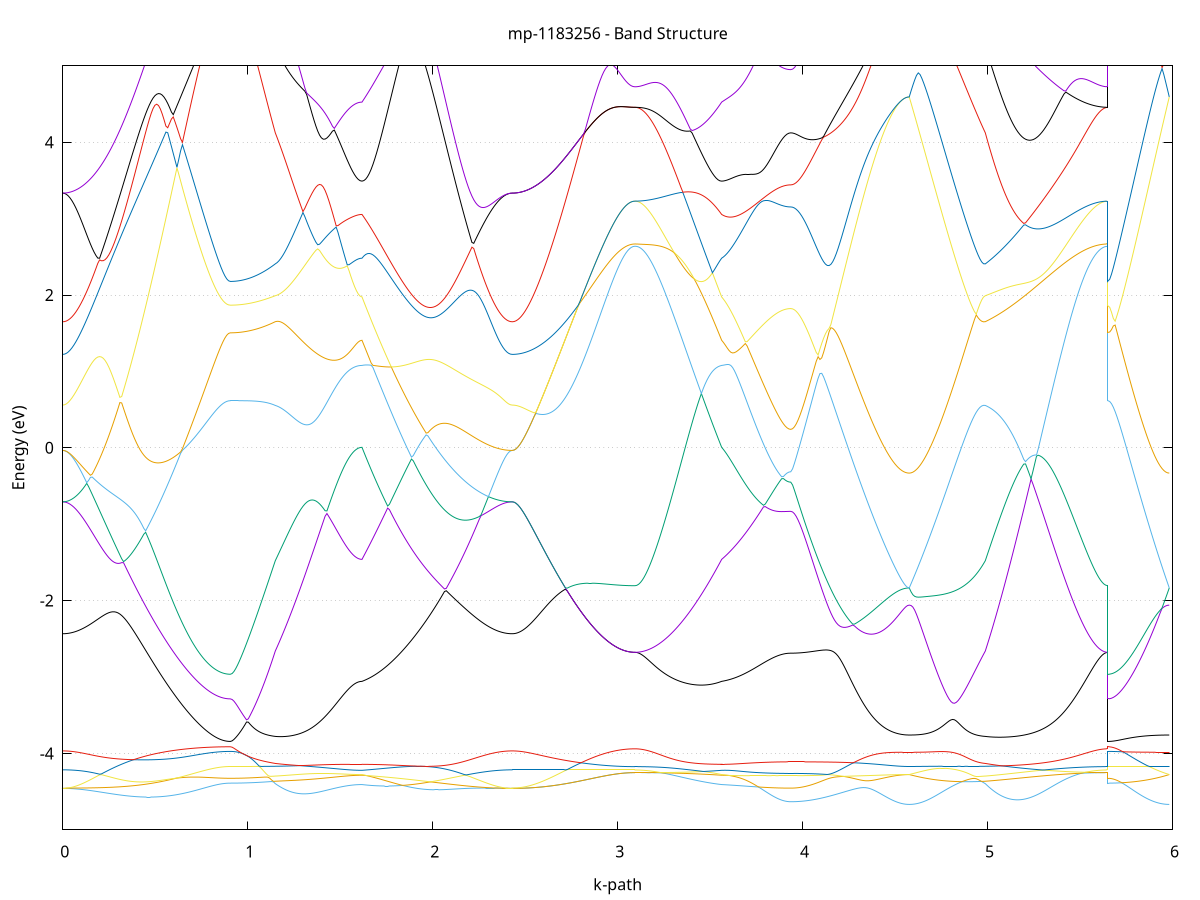 set title 'mp-1183256 - Band Structure'
set xlabel 'k-path'
set ylabel 'Energy (eV)'
set grid y
set yrange [-5:5]
set terminal png size 800,600
set output 'mp-1183256_bands_gnuplot.png'
plot '-' using 1:2 with lines notitle, '-' using 1:2 with lines notitle, '-' using 1:2 with lines notitle, '-' using 1:2 with lines notitle, '-' using 1:2 with lines notitle, '-' using 1:2 with lines notitle, '-' using 1:2 with lines notitle, '-' using 1:2 with lines notitle, '-' using 1:2 with lines notitle, '-' using 1:2 with lines notitle, '-' using 1:2 with lines notitle, '-' using 1:2 with lines notitle, '-' using 1:2 with lines notitle, '-' using 1:2 with lines notitle, '-' using 1:2 with lines notitle, '-' using 1:2 with lines notitle, '-' using 1:2 with lines notitle, '-' using 1:2 with lines notitle, '-' using 1:2 with lines notitle, '-' using 1:2 with lines notitle, '-' using 1:2 with lines notitle, '-' using 1:2 with lines notitle, '-' using 1:2 with lines notitle, '-' using 1:2 with lines notitle, '-' using 1:2 with lines notitle, '-' using 1:2 with lines notitle, '-' using 1:2 with lines notitle, '-' using 1:2 with lines notitle, '-' using 1:2 with lines notitle, '-' using 1:2 with lines notitle, '-' using 1:2 with lines notitle, '-' using 1:2 with lines notitle, '-' using 1:2 with lines notitle, '-' using 1:2 with lines notitle, '-' using 1:2 with lines notitle, '-' using 1:2 with lines notitle, '-' using 1:2 with lines notitle, '-' using 1:2 with lines notitle, '-' using 1:2 with lines notitle, '-' using 1:2 with lines notitle, '-' using 1:2 with lines notitle, '-' using 1:2 with lines notitle, '-' using 1:2 with lines notitle, '-' using 1:2 with lines notitle, '-' using 1:2 with lines notitle, '-' using 1:2 with lines notitle, '-' using 1:2 with lines notitle, '-' using 1:2 with lines notitle
0.000000 -17.191625
0.009955 -17.191625
0.019911 -17.191425
0.029866 -17.191125
0.039821 -17.190725
0.049777 -17.190225
0.059732 -17.189625
0.069687 -17.188925
0.079643 -17.188025
0.089598 -17.187125
0.099553 -17.186125
0.109509 -17.184925
0.119464 -17.183725
0.129419 -17.182425
0.139375 -17.181025
0.149330 -17.179525
0.159285 -17.178025
0.169241 -17.176425
0.179196 -17.174725
0.189151 -17.173025
0.199107 -17.171225
0.209062 -17.169425
0.219017 -17.167625
0.228973 -17.165725
0.238928 -17.163825
0.248883 -17.161925
0.258839 -17.160025
0.268794 -17.158125
0.278749 -17.156225
0.288705 -17.154325
0.298660 -17.152525
0.308615 -17.150625
0.318571 -17.148825
0.328526 -17.146925
0.338481 -17.145225
0.348437 -17.143425
0.358392 -17.141725
0.368347 -17.140025
0.378303 -17.138425
0.388258 -17.136825
0.398213 -17.135225
0.408169 -17.133625
0.418124 -17.132125
0.428079 -17.130725
0.438035 -17.129225
0.447990 -17.127825
0.457945 -17.126425
0.467901 -17.125125
0.477856 -17.123725
0.487811 -17.122525
0.497766 -17.121225
0.507722 -17.120025
0.517677 -17.118825
0.527632 -17.117625
0.537588 -17.116425
0.547543 -17.115325
0.557498 -17.114225
0.567454 -17.113125
0.577409 -17.112125
0.587364 -17.111025
0.597320 -17.110025
0.607275 -17.109025
0.617230 -17.108125
0.627186 -17.107125
0.637141 -17.106225
0.647096 -17.105425
0.657052 -17.104525
0.667007 -17.103725
0.676962 -17.102825
0.686918 -17.102125
0.696873 -17.101325
0.706828 -17.100625
0.716784 -17.099925
0.726739 -17.099225
0.736694 -17.098625
0.746650 -17.097925
0.756605 -17.097425
0.766560 -17.096825
0.776516 -17.096325
0.786471 -17.095825
0.796426 -17.095325
0.806382 -17.094925
0.816337 -17.094525
0.826292 -17.094225
0.836248 -17.093925
0.846203 -17.093625
0.856158 -17.093325
0.866114 -17.093225
0.876069 -17.093025
0.886024 -17.092925
0.895980 -17.092825
0.905935 -17.092825
0.905935 -17.092825
0.915655 -17.092825
0.925374 -17.092725
0.935094 -17.092525
0.944814 -17.092325
0.954533 -17.092025
0.964253 -17.091725
0.973973 -17.091325
0.983692 -17.090925
0.993412 -17.090425
1.003131 -17.089825
1.012851 -17.089825
1.022571 -17.090925
1.032290 -17.092125
1.042010 -17.093425
1.051730 -17.094825
1.061449 -17.096325
1.071169 -17.097925
1.080889 -17.099625
1.090608 -17.101325
1.100328 -17.103225
1.110047 -17.105125
1.119767 -17.107125
1.129487 -17.109125
1.139206 -17.111125
1.148926 -17.113225
1.148926 -17.113225
1.158900 -17.114825
1.168874 -17.116425
1.178848 -17.118125
1.188822 -17.119825
1.198795 -17.121525
1.208769 -17.123325
1.218743 -17.125125
1.228717 -17.126825
1.238691 -17.128625
1.248665 -17.130425
1.258639 -17.132225
1.268613 -17.134025
1.278586 -17.135725
1.288560 -17.137525
1.298534 -17.139225
1.308508 -17.140825
1.318482 -17.142525
1.328456 -17.144125
1.338430 -17.145725
1.348404 -17.147225
1.358377 -17.148725
1.368351 -17.150225
1.378325 -17.151625
1.388299 -17.153025
1.398273 -17.154325
1.408247 -17.155525
1.418221 -17.156825
1.428195 -17.157925
1.438168 -17.159025
1.448142 -17.160125
1.458116 -17.161125
1.468090 -17.162125
1.478064 -17.163025
1.488038 -17.163825
1.498012 -17.164625
1.507986 -17.165325
1.517959 -17.166025
1.527933 -17.166625
1.537907 -17.167125
1.547881 -17.167625
1.557855 -17.168025
1.567829 -17.168325
1.577803 -17.168625
1.587777 -17.168825
1.597750 -17.169025
1.607724 -17.169125
1.617698 -17.169125
1.617698 -17.169125
1.627606 -17.167825
1.637513 -17.166625
1.647421 -17.165325
1.657328 -17.164025
1.667236 -17.162725
1.677143 -17.161325
1.687051 -17.160025
1.696958 -17.158625
1.706866 -17.157225
1.716773 -17.155925
1.726681 -17.154525
1.736588 -17.153125
1.746495 -17.151725
1.756403 -17.150325
1.766310 -17.148825
1.776218 -17.147425
1.786125 -17.146025
1.796033 -17.144625
1.805940 -17.143225
1.815848 -17.141725
1.825755 -17.140325
1.835663 -17.138925
1.845570 -17.137525
1.855478 -17.136025
1.865385 -17.134625
1.875293 -17.133225
1.885200 -17.131825
1.895108 -17.130425
1.905015 -17.129125
1.914923 -17.127725
1.924830 -17.126325
1.934738 -17.125025
1.944645 -17.123625
1.954553 -17.122325
1.964460 -17.121025
1.974368 -17.119725
1.984275 -17.118425
1.994182 -17.117225
2.004090 -17.115925
2.013997 -17.114725
2.023905 -17.113525
2.033812 -17.112325
2.043720 -17.111925
2.053627 -17.115625
2.063535 -17.119225
2.073442 -17.122825
2.083350 -17.126325
2.093257 -17.129825
2.103165 -17.133125
2.113072 -17.136425
2.122980 -17.139725
2.132887 -17.142825
2.142795 -17.145925
2.152702 -17.148825
2.162610 -17.151725
2.172517 -17.154525
2.182425 -17.157225
2.192332 -17.159925
2.202240 -17.162425
2.212147 -17.164825
2.222055 -17.167125
2.231962 -17.169425
2.241869 -17.171525
2.251777 -17.173525
2.261684 -17.175525
2.271592 -17.177325
2.281499 -17.179025
2.291407 -17.180625
2.301314 -17.182125
2.311222 -17.183525
2.321129 -17.184825
2.331037 -17.186025
2.340944 -17.187125
2.350852 -17.188025
2.360759 -17.188925
2.370667 -17.189625
2.380574 -17.190225
2.390482 -17.190725
2.400389 -17.191125
2.410297 -17.191425
2.420204 -17.191625
2.430112 -17.191625
2.430112 -17.191625
2.440015 -17.191625
2.449918 -17.191625
2.459822 -17.191525
2.469725 -17.191425
2.479629 -17.191325
2.489532 -17.191225
2.499435 -17.191025
2.509339 -17.190825
2.519242 -17.190625
2.529145 -17.190325
2.539049 -17.190125
2.548952 -17.189825
2.558856 -17.189525
2.568759 -17.189225
2.578662 -17.188825
2.588566 -17.188425
2.598469 -17.188025
2.608373 -17.187625
2.618276 -17.187225
2.628179 -17.186725
2.638083 -17.186325
2.647986 -17.185825
2.657890 -17.185325
2.667793 -17.184825
2.677696 -17.184225
2.687600 -17.183725
2.697503 -17.183125
2.707406 -17.182625
2.717310 -17.182025
2.727213 -17.181425
2.737117 -17.180825
2.747020 -17.180225
2.756923 -17.179625
2.766827 -17.179025
2.776730 -17.178425
2.786634 -17.177825
2.796537 -17.177225
2.806440 -17.176625
2.816344 -17.176025
2.826247 -17.175425
2.836151 -17.174825
2.846054 -17.174225
2.855957 -17.173625
2.865861 -17.175325
2.875764 -17.176825
2.885667 -17.178325
2.895571 -17.179825
2.905474 -17.181125
2.915378 -17.182425
2.925281 -17.183725
2.935184 -17.184925
2.945088 -17.186025
2.954991 -17.187025
2.964895 -17.188025
2.974798 -17.188925
2.984701 -17.189825
2.994605 -17.190525
3.004508 -17.191225
3.014412 -17.191825
3.024315 -17.192425
3.034218 -17.192925
3.044122 -17.193325
3.054025 -17.193625
3.063928 -17.193825
3.073832 -17.194025
3.083735 -17.194125
3.093639 -17.194225
3.093639 -17.194225
3.103612 -17.194225
3.113586 -17.194225
3.123560 -17.194225
3.133534 -17.194225
3.143508 -17.194225
3.153482 -17.194325
3.163456 -17.194325
3.173430 -17.194325
3.183403 -17.194325
3.193377 -17.194325
3.203351 -17.194225
3.213325 -17.194225
3.223299 -17.194025
3.233273 -17.193925
3.243247 -17.193725
3.253221 -17.193525
3.263195 -17.193325
3.273168 -17.193025
3.283142 -17.192725
3.293116 -17.192325
3.303090 -17.191925
3.313064 -17.191525
3.323038 -17.191025
3.333012 -17.190525
3.342986 -17.190025
3.352959 -17.189425
3.362933 -17.188725
3.372907 -17.188125
3.382881 -17.187425
3.392855 -17.186625
3.402829 -17.185825
3.412803 -17.185025
3.422777 -17.184225
3.432750 -17.183325
3.442724 -17.182425
3.452698 -17.181425
3.462672 -17.180425
3.472646 -17.179425
3.482620 -17.178425
3.492594 -17.177325
3.502568 -17.176225
3.512541 -17.175125
3.522515 -17.173925
3.532489 -17.172825
3.542463 -17.171625
3.552437 -17.170325
3.562411 -17.169125
3.562411 -17.169125
3.572243 -17.168525
3.582075 -17.167925
3.591907 -17.167325
3.601739 -17.166625
3.611571 -17.165925
3.621403 -17.165225
3.631235 -17.164525
3.641067 -17.163825
3.650899 -17.163025
3.660731 -17.162325
3.670563 -17.161525
3.680395 -17.160825
3.690227 -17.160025
3.700059 -17.159225
3.709891 -17.158525
3.719723 -17.157825
3.729555 -17.157025
3.739387 -17.156325
3.749219 -17.155625
3.759051 -17.154925
3.768883 -17.154325
3.778715 -17.153725
3.788547 -17.153125
3.798379 -17.152525
3.808211 -17.152025
3.818043 -17.151425
3.827875 -17.151025
3.837707 -17.150525
3.847539 -17.150125
3.857371 -17.149825
3.867203 -17.149425
3.877035 -17.149225
3.886867 -17.148925
3.896699 -17.148725
3.906531 -17.148625
3.916363 -17.148525
3.926195 -17.148425
3.936027 -17.148425
3.936027 -17.148425
3.945883 -17.148425
3.955738 -17.148325
3.965593 -17.148225
3.975448 -17.148025
3.985304 -17.147825
3.995159 -17.147525
4.005014 -17.147225
4.014870 -17.146925
4.024725 -17.146525
4.034580 -17.146025
4.044435 -17.145625
4.054291 -17.145025
4.064146 -17.144425
4.074001 -17.143825
4.083857 -17.143125
4.093712 -17.142425
4.103567 -17.141725
4.113422 -17.140925
4.123278 -17.140025
4.133133 -17.139125
4.142988 -17.138225
4.152843 -17.137225
4.162699 -17.136225
4.172554 -17.135125
4.182409 -17.134025
4.192265 -17.132925
4.202120 -17.131725
4.211975 -17.130525
4.221830 -17.129325
4.231686 -17.128025
4.241541 -17.126725
4.251396 -17.125325
4.261251 -17.124025
4.271107 -17.122525
4.280962 -17.121125
4.290817 -17.119625
4.300673 -17.118225
4.310528 -17.116625
4.320383 -17.115125
4.330238 -17.113625
4.340094 -17.112025
4.349949 -17.110425
4.359804 -17.108825
4.369659 -17.107225
4.379515 -17.105625
4.389370 -17.104025
4.399225 -17.102425
4.409081 -17.100825
4.418936 -17.099225
4.428791 -17.097725
4.438646 -17.096125
4.448502 -17.094725
4.458357 -17.093325
4.468212 -17.092025
4.478067 -17.090825
4.487923 -17.089725
4.497778 -17.088725
4.507633 -17.087925
4.517489 -17.087225
4.527344 -17.086725
4.537199 -17.086325
4.547054 -17.086025
4.556910 -17.085825
4.566765 -17.085725
4.576620 -17.085625
4.576620 -17.085625
4.586411 -17.085725
4.596203 -17.085625
4.605994 -17.085725
4.615785 -17.085825
4.625576 -17.085925
4.635368 -17.086125
4.645159 -17.086325
4.654950 -17.086525
4.664741 -17.086825
4.674533 -17.087125
4.684324 -17.087525
4.694115 -17.087925
4.703906 -17.088325
4.713697 -17.088725
4.723489 -17.089225
4.733280 -17.089725
4.743071 -17.090225
4.752862 -17.090825
4.762654 -17.091425
4.772445 -17.092025
4.782236 -17.092625
4.792027 -17.093325
4.801819 -17.094025
4.811610 -17.094725
4.821401 -17.095525
4.831192 -17.096325
4.840984 -17.097125
4.850775 -17.098025
4.860566 -17.098925
4.870357 -17.099825
4.880148 -17.100825
4.889940 -17.101825
4.899731 -17.102825
4.909522 -17.103925
4.919313 -17.104925
4.929105 -17.106125
4.938896 -17.107225
4.948687 -17.108425
4.958478 -17.109525
4.968270 -17.110825
4.978061 -17.112025
4.987852 -17.113225
4.987852 -17.113225
4.997747 -17.115425
5.007641 -17.117625
5.017536 -17.119825
5.027431 -17.122025
5.037325 -17.124225
5.047220 -17.126425
5.057115 -17.128625
5.067010 -17.130825
5.076904 -17.132925
5.086799 -17.135125
5.096694 -17.137225
5.106588 -17.139425
5.116483 -17.141525
5.126378 -17.143525
5.136272 -17.145625
5.146167 -17.147625
5.156062 -17.149625
5.165956 -17.151525
5.175851 -17.153425
5.185746 -17.155325
5.195640 -17.157225
5.205535 -17.159025
5.215430 -17.160725
5.225325 -17.162525
5.235219 -17.164225
5.245114 -17.165825
5.255009 -17.167425
5.264903 -17.169025
5.274798 -17.170525
5.284693 -17.172025
5.294587 -17.173525
5.304482 -17.174825
5.314377 -17.176225
5.324271 -17.177525
5.334166 -17.178725
5.344061 -17.179925
5.353955 -17.181125
5.363850 -17.182225
5.373745 -17.183325
5.383640 -17.184325
5.393534 -17.185225
5.403429 -17.186125
5.413324 -17.187025
5.423218 -17.187825
5.433113 -17.188525
5.443008 -17.189225
5.452902 -17.189825
5.462797 -17.190425
5.472692 -17.191025
5.482586 -17.191525
5.492481 -17.191925
5.502376 -17.192325
5.512270 -17.192625
5.522165 -17.193025
5.532060 -17.193225
5.541955 -17.193425
5.551849 -17.193625
5.561744 -17.193825
5.571639 -17.193925
5.581533 -17.194025
5.591428 -17.194025
5.601323 -17.194125
5.611217 -17.194125
5.621112 -17.194125
5.631007 -17.194125
5.640901 -17.194225
5.650796 -17.194225
5.650796 -17.092825
5.660554 -17.092825
5.670312 -17.092725
5.680069 -17.092625
5.689827 -17.092425
5.699585 -17.092125
5.709343 -17.091825
5.719100 -17.091525
5.728858 -17.091125
5.738616 -17.090625
5.748374 -17.090125
5.758131 -17.089525
5.767889 -17.088925
5.777647 -17.088225
5.787405 -17.087525
5.797162 -17.086725
5.806920 -17.086325
5.816678 -17.086325
5.826436 -17.086325
5.836193 -17.086325
5.845951 -17.086225
5.855709 -17.086225
5.865467 -17.086225
5.875224 -17.086125
5.884982 -17.086125
5.894740 -17.086025
5.904498 -17.086025
5.914255 -17.085925
5.924013 -17.085925
5.933771 -17.085925
5.943529 -17.085825
5.953286 -17.085825
5.963044 -17.085725
5.972802 -17.085725
5.982560 -17.085625
e
0.000000 -17.109025
0.009955 -17.109025
0.019911 -17.108925
0.029866 -17.108725
0.039821 -17.108525
0.049777 -17.108325
0.059732 -17.107925
0.069687 -17.107525
0.079643 -17.107125
0.089598 -17.106625
0.099553 -17.106025
0.109509 -17.105425
0.119464 -17.104625
0.129419 -17.103925
0.139375 -17.103025
0.149330 -17.102125
0.159285 -17.101125
0.169241 -17.100025
0.179196 -17.099525
0.189151 -17.100325
0.199107 -17.101025
0.209062 -17.101825
0.219017 -17.102425
0.228973 -17.103125
0.238928 -17.103725
0.248883 -17.104325
0.258839 -17.104825
0.268794 -17.105325
0.278749 -17.105825
0.288705 -17.106325
0.298660 -17.106725
0.308615 -17.107125
0.318571 -17.107425
0.328526 -17.107725
0.338481 -17.108025
0.348437 -17.108225
0.358392 -17.108525
0.368347 -17.108625
0.378303 -17.108825
0.388258 -17.108925
0.398213 -17.109025
0.408169 -17.109025
0.418124 -17.109025
0.428079 -17.109025
0.438035 -17.108925
0.447990 -17.108825
0.457945 -17.108725
0.467901 -17.108525
0.477856 -17.108325
0.487811 -17.108125
0.497766 -17.107825
0.507722 -17.107625
0.517677 -17.107225
0.527632 -17.106925
0.537588 -17.106525
0.547543 -17.106125
0.557498 -17.105725
0.567454 -17.105225
0.577409 -17.104725
0.587364 -17.104225
0.597320 -17.103725
0.607275 -17.103125
0.617230 -17.102525
0.627186 -17.101925
0.637141 -17.101325
0.647096 -17.100625
0.657052 -17.099925
0.667007 -17.099325
0.676962 -17.098625
0.686918 -17.097925
0.696873 -17.097225
0.706828 -17.096525
0.716784 -17.095725
0.726739 -17.095025
0.736694 -17.094325
0.746650 -17.093625
0.756605 -17.092925
0.766560 -17.092225
0.776516 -17.091525
0.786471 -17.090925
0.796426 -17.090225
0.806382 -17.089625
0.816337 -17.089125
0.826292 -17.088625
0.836248 -17.088125
0.846203 -17.087725
0.856158 -17.087325
0.866114 -17.087025
0.876069 -17.086825
0.886024 -17.086625
0.895980 -17.086525
0.905935 -17.086525
0.905935 -17.086525
0.915655 -17.086525
0.925374 -17.086525
0.935094 -17.086625
0.944814 -17.086725
0.954533 -17.086825
0.964253 -17.086925
0.973973 -17.087125
0.983692 -17.087225
0.993412 -17.088025
1.003131 -17.088925
1.012851 -17.089225
1.022571 -17.088525
1.032290 -17.088725
1.042010 -17.089125
1.051730 -17.089525
1.061449 -17.090025
1.071169 -17.090525
1.080889 -17.091125
1.090608 -17.091725
1.100328 -17.092425
1.110047 -17.093225
1.119767 -17.094025
1.129487 -17.094825
1.139206 -17.095725
1.148926 -17.096725
1.148926 -17.096725
1.158900 -17.097425
1.168874 -17.098125
1.178848 -17.098725
1.188822 -17.099225
1.198795 -17.099825
1.208769 -17.100325
1.218743 -17.100725
1.228717 -17.101125
1.238691 -17.101625
1.248665 -17.101925
1.258639 -17.102325
1.268613 -17.102725
1.278586 -17.103025
1.288560 -17.103425
1.298534 -17.103725
1.308508 -17.104125
1.318482 -17.104425
1.328456 -17.104725
1.338430 -17.105125
1.348404 -17.105425
1.358377 -17.105725
1.368351 -17.106025
1.378325 -17.106325
1.388299 -17.106725
1.398273 -17.107025
1.408247 -17.107325
1.418221 -17.107625
1.428195 -17.107925
1.438168 -17.108125
1.448142 -17.108425
1.458116 -17.108725
1.468090 -17.108925
1.478064 -17.109225
1.488038 -17.109425
1.498012 -17.109625
1.507986 -17.109825
1.517959 -17.110025
1.527933 -17.110125
1.537907 -17.110325
1.547881 -17.110425
1.557855 -17.110525
1.567829 -17.110625
1.577803 -17.110725
1.587777 -17.110825
1.597750 -17.110825
1.607724 -17.110825
1.617698 -17.110925
1.617698 -17.110925
1.627606 -17.108125
1.637513 -17.105425
1.647421 -17.102725
1.657328 -17.100125
1.667236 -17.097525
1.677143 -17.095025
1.687051 -17.092525
1.696958 -17.090225
1.706866 -17.088325
1.716773 -17.088425
1.726681 -17.088525
1.736588 -17.088725
1.746495 -17.088825
1.756403 -17.088925
1.766310 -17.089025
1.776218 -17.089125
1.786125 -17.089225
1.796033 -17.089325
1.805940 -17.089425
1.815848 -17.089525
1.825755 -17.089525
1.835663 -17.089625
1.845570 -17.089625
1.855478 -17.089625
1.865385 -17.089625
1.875293 -17.089625
1.885200 -17.089525
1.895108 -17.089525
1.905015 -17.089425
1.914923 -17.089325
1.924830 -17.089225
1.934738 -17.089125
1.944645 -17.089025
1.954553 -17.088825
1.964460 -17.088725
1.974368 -17.088625
1.984275 -17.088925
1.994182 -17.092825
2.004090 -17.096725
2.013997 -17.100625
2.023905 -17.104425
2.033812 -17.108225
2.043720 -17.111125
2.053627 -17.110025
2.063535 -17.108925
2.073442 -17.107725
2.083350 -17.106725
2.093257 -17.105625
2.103165 -17.104625
2.113072 -17.103625
2.122980 -17.102625
2.132887 -17.101625
2.142795 -17.100725
2.152702 -17.099825
2.162610 -17.098925
2.172517 -17.098125
2.182425 -17.097225
2.192332 -17.096525
2.202240 -17.096225
2.212147 -17.097025
2.222055 -17.097925
2.231962 -17.098825
2.241869 -17.099625
2.251777 -17.100525
2.261684 -17.101325
2.271592 -17.102125
2.281499 -17.102925
2.291407 -17.103625
2.301314 -17.104325
2.311222 -17.105025
2.321129 -17.105625
2.331037 -17.106225
2.340944 -17.106725
2.350852 -17.107225
2.360759 -17.107625
2.370667 -17.108025
2.380574 -17.108325
2.390482 -17.108525
2.400389 -17.108725
2.410297 -17.108925
2.420204 -17.109025
2.430112 -17.109025
2.430112 -17.109025
2.440015 -17.109025
2.449918 -17.109125
2.459822 -17.109225
2.469725 -17.109325
2.479629 -17.109525
2.489532 -17.109725
2.499435 -17.110025
2.509339 -17.110325
2.519242 -17.110625
2.529145 -17.111025
2.539049 -17.111425
2.548952 -17.111925
2.558856 -17.112425
2.568759 -17.112925
2.578662 -17.113525
2.588566 -17.114125
2.598469 -17.115325
2.608373 -17.117825
2.618276 -17.120325
2.628179 -17.122925
2.638083 -17.125425
2.647986 -17.127925
2.657890 -17.130525
2.667793 -17.133025
2.677696 -17.135425
2.687600 -17.137925
2.697503 -17.140325
2.707406 -17.142825
2.717310 -17.145125
2.727213 -17.147525
2.737117 -17.149825
2.747020 -17.152025
2.756923 -17.154325
2.766827 -17.156425
2.776730 -17.158525
2.786634 -17.160625
2.796537 -17.162625
2.806440 -17.164625
2.816344 -17.166525
2.826247 -17.168425
2.836151 -17.170225
2.846054 -17.171925
2.855957 -17.173625
2.865861 -17.175325
2.875764 -17.176825
2.885667 -17.178325
2.895571 -17.179825
2.905474 -17.181125
2.915378 -17.182425
2.925281 -17.183725
2.935184 -17.184925
2.945088 -17.186025
2.954991 -17.187025
2.964895 -17.188025
2.974798 -17.188925
2.984701 -17.189825
2.994605 -17.190525
3.004508 -17.191225
3.014412 -17.191825
3.024315 -17.192425
3.034218 -17.192925
3.044122 -17.193325
3.054025 -17.193625
3.063928 -17.193825
3.073832 -17.194025
3.083735 -17.194125
3.093639 -17.194225
3.093639 -17.194225
3.103612 -17.194125
3.113586 -17.194025
3.123560 -17.193825
3.133534 -17.193425
3.143508 -17.193025
3.153482 -17.192625
3.163456 -17.192025
3.173430 -17.191325
3.183403 -17.190625
3.193377 -17.189725
3.203351 -17.188825
3.213325 -17.187825
3.223299 -17.186725
3.233273 -17.185625
3.243247 -17.184325
3.253221 -17.183025
3.263195 -17.181525
3.273168 -17.180025
3.283142 -17.178525
3.293116 -17.176825
3.303090 -17.175125
3.313064 -17.173325
3.323038 -17.171425
3.333012 -17.169525
3.342986 -17.167425
3.352959 -17.165425
3.362933 -17.163225
3.372907 -17.161025
3.382881 -17.158725
3.392855 -17.156425
3.402829 -17.154025
3.412803 -17.151525
3.422777 -17.149025
3.432750 -17.146525
3.442724 -17.143925
3.452698 -17.141325
3.462672 -17.138625
3.472646 -17.135925
3.482620 -17.133225
3.492594 -17.130425
3.502568 -17.127725
3.512541 -17.124925
3.522515 -17.122125
3.532489 -17.119325
3.542463 -17.116525
3.552437 -17.113725
3.562411 -17.110925
3.562411 -17.110925
3.572243 -17.109725
3.582075 -17.108725
3.591907 -17.107825
3.601739 -17.107225
3.611571 -17.106725
3.621403 -17.106425
3.631235 -17.106325
3.641067 -17.106225
3.650899 -17.106325
3.660731 -17.106425
3.670563 -17.106625
3.680395 -17.106925
3.690227 -17.107125
3.700059 -17.107425
3.709891 -17.107725
3.719723 -17.108025
3.729555 -17.108325
3.739387 -17.108625
3.749219 -17.108925
3.759051 -17.109125
3.768883 -17.109425
3.778715 -17.109725
3.788547 -17.110025
3.798379 -17.110225
3.808211 -17.110425
3.818043 -17.110725
3.827875 -17.110925
3.837707 -17.111025
3.847539 -17.111225
3.857371 -17.111425
3.867203 -17.111525
3.877035 -17.111625
3.886867 -17.111725
3.896699 -17.111825
3.906531 -17.111925
3.916363 -17.111925
3.926195 -17.111925
3.936027 -17.112025
3.936027 -17.112025
3.945883 -17.111925
3.955738 -17.111925
3.965593 -17.111825
3.975448 -17.111725
3.985304 -17.111525
3.995159 -17.111325
4.005014 -17.111125
4.014870 -17.110825
4.024725 -17.110525
4.034580 -17.110225
4.044435 -17.109925
4.054291 -17.109525
4.064146 -17.109025
4.074001 -17.108625
4.083857 -17.108125
4.093712 -17.107625
4.103567 -17.107025
4.113422 -17.106425
4.123278 -17.105825
4.133133 -17.105225
4.142988 -17.104525
4.152843 -17.103825
4.162699 -17.103125
4.172554 -17.102425
4.182409 -17.101625
4.192265 -17.100825
4.202120 -17.100025
4.211975 -17.099125
4.221830 -17.098325
4.231686 -17.097425
4.241541 -17.096525
4.251396 -17.095625
4.261251 -17.094725
4.271107 -17.093725
4.280962 -17.092725
4.290817 -17.091825
4.300673 -17.090825
4.310528 -17.089825
4.320383 -17.088825
4.330238 -17.087825
4.340094 -17.086825
4.349949 -17.085825
4.359804 -17.084825
4.369659 -17.083925
4.379515 -17.083125
4.389370 -17.082325
4.399225 -17.081825
4.409081 -17.081625
4.418936 -17.081625
4.428791 -17.081825
4.438646 -17.082125
4.448502 -17.082525
4.458357 -17.082925
4.468212 -17.083325
4.478067 -17.083625
4.487923 -17.084025
4.497778 -17.084325
4.507633 -17.084625
4.517489 -17.084925
4.527344 -17.085125
4.537199 -17.085325
4.547054 -17.085425
4.556910 -17.085525
4.566765 -17.085625
4.576620 -17.085625
4.576620 -17.085625
4.586411 -17.085625
4.596203 -17.085625
4.605994 -17.085625
4.615785 -17.085625
4.625576 -17.085525
4.635368 -17.085425
4.645159 -17.085325
4.654950 -17.085225
4.664741 -17.085125
4.674533 -17.085025
4.684324 -17.084925
4.694115 -17.084825
4.703906 -17.084825
4.713697 -17.084825
4.723489 -17.084825
4.733280 -17.084825
4.743071 -17.084925
4.752862 -17.085025
4.762654 -17.085225
4.772445 -17.085425
4.782236 -17.085725
4.792027 -17.086025
4.801819 -17.086425
4.811610 -17.086825
4.821401 -17.087225
4.831192 -17.087625
4.840984 -17.088125
4.850775 -17.088625
4.860566 -17.089225
4.870357 -17.089725
4.880148 -17.090325
4.889940 -17.090825
4.899731 -17.091425
4.909522 -17.092025
4.919313 -17.092525
4.929105 -17.093125
4.938896 -17.093725
4.948687 -17.094325
4.958478 -17.094925
4.968270 -17.095525
4.978061 -17.096125
4.987852 -17.096725
4.987852 -17.096725
4.997747 -17.097825
5.007641 -17.098925
5.017536 -17.100125
5.027431 -17.101425
5.037325 -17.102725
5.047220 -17.104125
5.057115 -17.105525
5.067010 -17.107025
5.076904 -17.108625
5.086799 -17.110225
5.096694 -17.111925
5.106588 -17.113725
5.116483 -17.115425
5.126378 -17.117325
5.136272 -17.119125
5.146167 -17.121025
5.156062 -17.123025
5.165956 -17.125025
5.175851 -17.127025
5.185746 -17.129025
5.195640 -17.131025
5.205535 -17.133125
5.215430 -17.135225
5.225325 -17.137325
5.235219 -17.139425
5.245114 -17.141425
5.255009 -17.143525
5.264903 -17.145625
5.274798 -17.147725
5.284693 -17.149725
5.294587 -17.151825
5.304482 -17.153825
5.314377 -17.155825
5.324271 -17.157825
5.334166 -17.159725
5.344061 -17.161625
5.353955 -17.163525
5.363850 -17.165325
5.373745 -17.167125
5.383640 -17.168925
5.393534 -17.170625
5.403429 -17.172325
5.413324 -17.173925
5.423218 -17.175525
5.433113 -17.177025
5.443008 -17.178425
5.452902 -17.179925
5.462797 -17.181225
5.472692 -17.182525
5.482586 -17.183725
5.492481 -17.184925
5.502376 -17.186025
5.512270 -17.187025
5.522165 -17.188025
5.532060 -17.188925
5.541955 -17.189725
5.551849 -17.190525
5.561744 -17.191225
5.571639 -17.191825
5.581533 -17.192425
5.591428 -17.192825
5.601323 -17.193225
5.611217 -17.193625
5.621112 -17.193825
5.631007 -17.194025
5.640901 -17.194125
5.650796 -17.194225
5.650796 -17.086525
5.660554 -17.086525
5.670312 -17.086525
5.680069 -17.086525
5.689827 -17.086525
5.699585 -17.086525
5.709343 -17.086525
5.719100 -17.086425
5.728858 -17.086425
5.738616 -17.086425
5.748374 -17.086425
5.758131 -17.086425
5.767889 -17.086425
5.777647 -17.086425
5.787405 -17.086425
5.797162 -17.086425
5.806920 -17.085925
5.816678 -17.085125
5.826436 -17.084925
5.836193 -17.084925
5.845951 -17.085025
5.855709 -17.085025
5.865467 -17.085125
5.875224 -17.085125
5.884982 -17.085125
5.894740 -17.085225
5.904498 -17.085225
5.914255 -17.085325
5.924013 -17.085325
5.933771 -17.085425
5.943529 -17.085425
5.953286 -17.085525
5.963044 -17.085525
5.972802 -17.085625
5.982560 -17.085625
e
0.000000 -17.086925
0.009955 -17.087025
0.019911 -17.087225
0.029866 -17.087625
0.039821 -17.088125
0.049777 -17.088725
0.059732 -17.089425
0.069687 -17.090225
0.079643 -17.091025
0.089598 -17.091925
0.099553 -17.092725
0.109509 -17.093625
0.119464 -17.094525
0.129419 -17.095425
0.139375 -17.096225
0.149330 -17.097125
0.159285 -17.097925
0.169241 -17.098725
0.179196 -17.098925
0.189151 -17.097625
0.199107 -17.096325
0.209062 -17.094925
0.219017 -17.093425
0.228973 -17.091925
0.238928 -17.090225
0.248883 -17.088425
0.258839 -17.086625
0.268794 -17.084725
0.278749 -17.082625
0.288705 -17.080525
0.298660 -17.078425
0.308615 -17.076125
0.318571 -17.075225
0.328526 -17.074625
0.338481 -17.073925
0.348437 -17.073225
0.358392 -17.072525
0.368347 -17.071825
0.378303 -17.071125
0.388258 -17.070325
0.398213 -17.069625
0.408169 -17.068925
0.418124 -17.068125
0.428079 -17.067425
0.438035 -17.066625
0.447990 -17.065925
0.457945 -17.065225
0.467901 -17.064425
0.477856 -17.063725
0.487811 -17.063025
0.497766 -17.062325
0.507722 -17.061625
0.517677 -17.060925
0.527632 -17.060325
0.537588 -17.059725
0.547543 -17.059125
0.557498 -17.058625
0.567454 -17.058125
0.577409 -17.059025
0.587364 -17.059925
0.597320 -17.060725
0.607275 -17.061625
0.617230 -17.062525
0.627186 -17.063325
0.637141 -17.064125
0.647096 -17.064925
0.657052 -17.065725
0.667007 -17.066425
0.676962 -17.067225
0.686918 -17.067925
0.696873 -17.068625
0.706828 -17.069325
0.716784 -17.069925
0.726739 -17.070525
0.736694 -17.071125
0.746650 -17.071725
0.756605 -17.072225
0.766560 -17.072725
0.776516 -17.073625
0.786471 -17.075025
0.796426 -17.076525
0.806382 -17.077825
0.816337 -17.079025
0.826292 -17.080125
0.836248 -17.081125
0.846203 -17.082025
0.856158 -17.082825
0.866114 -17.083425
0.876069 -17.083925
0.886024 -17.084225
0.895980 -17.084525
0.905935 -17.084525
0.905935 -17.084525
0.915655 -17.084625
0.925374 -17.084725
0.935094 -17.084925
0.944814 -17.085225
0.954533 -17.085625
0.964253 -17.086025
0.973973 -17.086625
0.983692 -17.087225
0.993412 -17.087525
1.003131 -17.087725
1.012851 -17.088025
1.022571 -17.088325
1.032290 -17.087825
1.042010 -17.087025
1.051730 -17.086225
1.061449 -17.085425
1.071169 -17.084525
1.080889 -17.083625
1.090608 -17.082625
1.100328 -17.081625
1.110047 -17.080625
1.119767 -17.079625
1.129487 -17.078625
1.139206 -17.077525
1.148926 -17.076525
1.148926 -17.076525
1.158900 -17.075925
1.168874 -17.075625
1.178848 -17.075525
1.188822 -17.075625
1.198795 -17.075725
1.208769 -17.076025
1.218743 -17.076325
1.228717 -17.076625
1.238691 -17.076925
1.248665 -17.077325
1.258639 -17.077625
1.268613 -17.078025
1.278586 -17.078325
1.288560 -17.078725
1.298534 -17.079125
1.308508 -17.079525
1.318482 -17.079925
1.328456 -17.080325
1.338430 -17.080725
1.348404 -17.081225
1.358377 -17.081625
1.368351 -17.082025
1.378325 -17.082425
1.388299 -17.082925
1.398273 -17.083325
1.408247 -17.083725
1.418221 -17.084225
1.428195 -17.084625
1.438168 -17.085025
1.448142 -17.085425
1.458116 -17.085825
1.468090 -17.086125
1.478064 -17.086525
1.488038 -17.086825
1.498012 -17.087225
1.507986 -17.087525
1.517959 -17.087825
1.527933 -17.088025
1.537907 -17.088225
1.547881 -17.088525
1.557855 -17.088625
1.567829 -17.088825
1.577803 -17.088925
1.587777 -17.089025
1.597750 -17.089125
1.607724 -17.089125
1.617698 -17.089225
1.617698 -17.089225
1.627606 -17.088725
1.637513 -17.088525
1.647421 -17.088325
1.657328 -17.088225
1.667236 -17.088125
1.677143 -17.088125
1.687051 -17.088225
1.696958 -17.088225
1.706866 -17.087925
1.716773 -17.085825
1.726681 -17.083825
1.736588 -17.081925
1.746495 -17.080125
1.756403 -17.078525
1.766310 -17.077025
1.776218 -17.075725
1.786125 -17.074625
1.796033 -17.073725
1.805940 -17.072925
1.815848 -17.072225
1.825755 -17.071825
1.835663 -17.071425
1.845570 -17.071325
1.855478 -17.071325
1.865385 -17.071425
1.875293 -17.071625
1.885200 -17.072025
1.895108 -17.072425
1.905015 -17.073025
1.914923 -17.073625
1.924830 -17.074325
1.934738 -17.075025
1.944645 -17.075825
1.954553 -17.077125
1.964460 -17.081025
1.974368 -17.084925
1.984275 -17.088525
1.994182 -17.088425
2.004090 -17.088325
2.013997 -17.088225
2.023905 -17.088125
2.033812 -17.088125
2.043720 -17.088125
2.053627 -17.088225
2.063535 -17.088325
2.073442 -17.088525
2.083350 -17.088725
2.093257 -17.089025
2.103165 -17.089425
2.113072 -17.089825
2.122980 -17.090325
2.132887 -17.090925
2.142795 -17.091525
2.152702 -17.092225
2.162610 -17.092925
2.172517 -17.093725
2.182425 -17.094525
2.192332 -17.095325
2.202240 -17.095725
2.212147 -17.095025
2.222055 -17.094325
2.231962 -17.093625
2.241869 -17.092925
2.251777 -17.092825
2.261684 -17.092625
2.271592 -17.092425
2.281499 -17.092125
2.291407 -17.091825
2.301314 -17.091525
2.311222 -17.091125
2.321129 -17.090725
2.331037 -17.090325
2.340944 -17.089825
2.350852 -17.089425
2.360759 -17.088925
2.370667 -17.088425
2.380574 -17.088025
2.390482 -17.087625
2.400389 -17.087325
2.410297 -17.087125
2.420204 -17.086925
2.430112 -17.086925
2.430112 -17.086925
2.440015 -17.087025
2.449918 -17.087425
2.459822 -17.088125
2.469725 -17.089125
2.479629 -17.090225
2.489532 -17.091625
2.499435 -17.093225
2.509339 -17.095025
2.519242 -17.096925
2.529145 -17.098925
2.539049 -17.101025
2.548952 -17.103325
2.558856 -17.105625
2.568759 -17.107925
2.578662 -17.110325
2.588566 -17.112825
2.598469 -17.115325
2.608373 -17.117825
2.618276 -17.120325
2.628179 -17.122925
2.638083 -17.125425
2.647986 -17.127925
2.657890 -17.130525
2.667793 -17.133025
2.677696 -17.135425
2.687600 -17.137925
2.697503 -17.140325
2.707406 -17.142825
2.717310 -17.145125
2.727213 -17.147525
2.737117 -17.149825
2.747020 -17.152025
2.756923 -17.154325
2.766827 -17.156425
2.776730 -17.158525
2.786634 -17.160625
2.796537 -17.162625
2.806440 -17.164625
2.816344 -17.166525
2.826247 -17.168425
2.836151 -17.170225
2.846054 -17.171925
2.855957 -17.173625
2.865861 -17.173025
2.875764 -17.172425
2.885667 -17.171925
2.895571 -17.171425
2.905474 -17.170825
2.915378 -17.170325
2.925281 -17.169925
2.935184 -17.169425
2.945088 -17.168925
2.954991 -17.168525
2.964895 -17.168125
2.974798 -17.167725
2.984701 -17.167425
2.994605 -17.167125
3.004508 -17.166825
3.014412 -17.166525
3.024315 -17.166325
3.034218 -17.166125
3.044122 -17.165925
3.054025 -17.165825
3.063928 -17.165625
3.073832 -17.165625
3.083735 -17.165525
3.093639 -17.165525
3.093639 -17.165525
3.103612 -17.165425
3.113586 -17.165225
3.123560 -17.164825
3.133534 -17.164325
3.143508 -17.163625
3.153482 -17.162725
3.163456 -17.161825
3.173430 -17.160725
3.183403 -17.159425
3.193377 -17.158125
3.203351 -17.156625
3.213325 -17.155025
3.223299 -17.153325
3.233273 -17.151525
3.243247 -17.149625
3.253221 -17.147625
3.263195 -17.145525
3.273168 -17.143325
3.283142 -17.141025
3.293116 -17.138625
3.303090 -17.136125
3.313064 -17.133525
3.323038 -17.130825
3.333012 -17.128025
3.342986 -17.125225
3.352959 -17.122925
3.362933 -17.121125
3.372907 -17.119325
3.382881 -17.117425
3.392855 -17.115525
3.402829 -17.113525
3.412803 -17.111625
3.422777 -17.109625
3.432750 -17.107625
3.442724 -17.105725
3.452698 -17.103725
3.462672 -17.101825
3.472646 -17.100025
3.482620 -17.098225
3.492594 -17.096525
3.502568 -17.095025
3.512541 -17.093625
3.522515 -17.092425
3.532489 -17.091325
3.542463 -17.090425
3.552437 -17.089725
3.562411 -17.089225
3.562411 -17.089225
3.572243 -17.088925
3.582075 -17.088425
3.591907 -17.087725
3.601739 -17.086825
3.611571 -17.085725
3.621403 -17.084425
3.631235 -17.083125
3.641067 -17.081625
3.650899 -17.080125
3.660731 -17.078625
3.670563 -17.077125
3.680395 -17.075625
3.690227 -17.074125
3.700059 -17.072725
3.709891 -17.071425
3.719723 -17.070125
3.729555 -17.068925
3.739387 -17.067725
3.749219 -17.066725
3.759051 -17.065725
3.768883 -17.064725
3.778715 -17.063825
3.788547 -17.063025
3.798379 -17.062225
3.808211 -17.061425
3.818043 -17.060825
3.827875 -17.060225
3.837707 -17.059625
3.847539 -17.059125
3.857371 -17.058625
3.867203 -17.058225
3.877035 -17.057825
3.886867 -17.057525
3.896699 -17.057325
3.906531 -17.057125
3.916363 -17.057025
3.926195 -17.056925
3.936027 -17.056925
3.936027 -17.056925
3.945883 -17.056925
3.955738 -17.056925
3.965593 -17.056925
3.975448 -17.057025
3.985304 -17.057025
3.995159 -17.057125
4.005014 -17.057225
4.014870 -17.057325
4.024725 -17.057525
4.034580 -17.057625
4.044435 -17.057825
4.054291 -17.058025
4.064146 -17.058225
4.074001 -17.058425
4.083857 -17.058725
4.093712 -17.058925
4.103567 -17.059225
4.113422 -17.059625
4.123278 -17.059925
4.133133 -17.060325
4.142988 -17.060725
4.152843 -17.061125
4.162699 -17.061625
4.172554 -17.062025
4.182409 -17.062625
4.192265 -17.063125
4.202120 -17.063725
4.211975 -17.064325
4.221830 -17.064925
4.231686 -17.065525
4.241541 -17.066225
4.251396 -17.066925
4.261251 -17.067625
4.271107 -17.068325
4.280962 -17.069025
4.290817 -17.069725
4.300673 -17.070525
4.310528 -17.071225
4.320383 -17.072025
4.330238 -17.072725
4.340094 -17.073425
4.349949 -17.074125
4.359804 -17.074725
4.369659 -17.075325
4.379515 -17.075725
4.389370 -17.076025
4.399225 -17.076125
4.409081 -17.075925
4.418936 -17.075425
4.428791 -17.074725
4.438646 -17.073825
4.448502 -17.072925
4.458357 -17.071925
4.468212 -17.072025
4.478067 -17.072025
4.487923 -17.071925
4.497778 -17.071525
4.507633 -17.071125
4.517489 -17.070425
4.527344 -17.069625
4.537199 -17.068825
4.547054 -17.067925
4.556910 -17.067125
4.566765 -17.066525
4.576620 -17.066225
4.576620 -17.066225
4.586411 -17.066625
4.596203 -17.067325
4.605994 -17.068225
4.615785 -17.069225
4.625576 -17.070125
4.635368 -17.071125
4.645159 -17.072025
4.654950 -17.072925
4.664741 -17.073825
4.674533 -17.074625
4.684324 -17.075325
4.694115 -17.076025
4.703906 -17.076725
4.713697 -17.077325
4.723489 -17.077925
4.733280 -17.078425
4.743071 -17.078925
4.752862 -17.079425
4.762654 -17.079825
4.772445 -17.080225
4.782236 -17.080525
4.792027 -17.080825
4.801819 -17.081025
4.811610 -17.081225
4.821401 -17.081325
4.831192 -17.081425
4.840984 -17.081425
4.850775 -17.081425
4.860566 -17.081325
4.870357 -17.081225
4.880148 -17.081125
4.889940 -17.080925
4.899731 -17.080625
4.909522 -17.080325
4.919313 -17.080025
4.929105 -17.079625
4.938896 -17.079225
4.948687 -17.078725
4.958478 -17.078225
4.968270 -17.077725
4.978061 -17.077125
4.987852 -17.076525
4.987852 -17.076525
4.997747 -17.075525
5.007641 -17.074525
5.017536 -17.073625
5.027431 -17.072825
5.037325 -17.073725
5.047220 -17.074725
5.057115 -17.075725
5.067010 -17.076725
5.076904 -17.077625
5.086799 -17.078725
5.096694 -17.079725
5.106588 -17.080725
5.116483 -17.081825
5.126378 -17.082925
5.136272 -17.084025
5.146167 -17.085225
5.156062 -17.086425
5.165956 -17.087625
5.175851 -17.088925
5.185746 -17.090225
5.195640 -17.091525
5.205535 -17.092925
5.215430 -17.094425
5.225325 -17.095925
5.235219 -17.097425
5.245114 -17.099025
5.255009 -17.100725
5.264903 -17.102425
5.274798 -17.104125
5.284693 -17.105925
5.294587 -17.107725
5.304482 -17.109625
5.314377 -17.111525
5.324271 -17.113525
5.334166 -17.115525
5.344061 -17.117625
5.353955 -17.119625
5.363850 -17.121725
5.373745 -17.123825
5.383640 -17.126025
5.393534 -17.128125
5.403429 -17.130225
5.413324 -17.132425
5.423218 -17.134525
5.433113 -17.136625
5.443008 -17.138725
5.452902 -17.140825
5.462797 -17.142825
5.472692 -17.144825
5.482586 -17.146725
5.492481 -17.148625
5.502376 -17.150425
5.512270 -17.152225
5.522165 -17.153825
5.532060 -17.155425
5.541955 -17.156925
5.551849 -17.158325
5.561744 -17.159625
5.571639 -17.160825
5.581533 -17.161925
5.591428 -17.162825
5.601323 -17.163625
5.611217 -17.164325
5.621112 -17.164825
5.631007 -17.165225
5.640901 -17.165425
5.650796 -17.165525
5.650796 -17.084525
5.660554 -17.084525
5.670312 -17.084525
5.680069 -17.084525
5.689827 -17.084525
5.699585 -17.084525
5.709343 -17.084625
5.719100 -17.084625
5.728858 -17.084625
5.738616 -17.084625
5.748374 -17.084625
5.758131 -17.084725
5.767889 -17.084725
5.777647 -17.084725
5.787405 -17.084725
5.797162 -17.084825
5.806920 -17.084825
5.816678 -17.084925
5.826436 -17.084225
5.836193 -17.083225
5.845951 -17.082225
5.855709 -17.081125
5.865467 -17.080025
5.875224 -17.078925
5.884982 -17.077725
5.894740 -17.076525
5.904498 -17.075325
5.914255 -17.074025
5.924013 -17.072725
5.933771 -17.071425
5.943529 -17.070125
5.953286 -17.068825
5.963044 -17.067625
5.972802 -17.066625
5.982560 -17.066225
e
0.000000 -17.086925
0.009955 -17.086925
0.019911 -17.086825
0.029866 -17.086825
0.039821 -17.086725
0.049777 -17.086625
0.059732 -17.086425
0.069687 -17.086325
0.079643 -17.086125
0.089598 -17.085925
0.099553 -17.085725
0.109509 -17.085425
0.119464 -17.085125
0.129419 -17.084825
0.139375 -17.084525
0.149330 -17.084225
0.159285 -17.083825
0.169241 -17.083425
0.179196 -17.083025
0.189151 -17.082625
0.199107 -17.082125
0.209062 -17.081625
0.219017 -17.081125
0.228973 -17.080625
0.238928 -17.080125
0.248883 -17.079525
0.258839 -17.079025
0.268794 -17.078425
0.278749 -17.077825
0.288705 -17.077225
0.298660 -17.076525
0.308615 -17.075925
0.318571 -17.073725
0.328526 -17.071325
0.338481 -17.068925
0.348437 -17.066425
0.358392 -17.063925
0.368347 -17.061425
0.378303 -17.059025
0.388258 -17.056625
0.398213 -17.054425
0.408169 -17.052525
0.418124 -17.052925
0.428079 -17.053325
0.438035 -17.053725
0.447990 -17.054125
0.457945 -17.054425
0.467901 -17.054725
0.477856 -17.055125
0.487811 -17.055325
0.497766 -17.055625
0.507722 -17.055825
0.517677 -17.056025
0.527632 -17.056225
0.537588 -17.056425
0.547543 -17.056625
0.557498 -17.057225
0.567454 -17.058125
0.577409 -17.057725
0.587364 -17.057325
0.597320 -17.057225
0.607275 -17.057325
0.617230 -17.057325
0.627186 -17.057425
0.637141 -17.057425
0.647096 -17.057425
0.657052 -17.057625
0.667007 -17.058325
0.676962 -17.059125
0.686918 -17.060125
0.696873 -17.061325
0.706828 -17.062625
0.716784 -17.064025
0.726739 -17.065625
0.736694 -17.067225
0.746650 -17.068825
0.756605 -17.070425
0.766560 -17.072025
0.776516 -17.073225
0.786471 -17.073725
0.796426 -17.074125
0.806382 -17.074525
0.816337 -17.074925
0.826292 -17.075225
0.836248 -17.075525
0.846203 -17.075725
0.856158 -17.076025
0.866114 -17.076125
0.876069 -17.076325
0.886024 -17.076425
0.895980 -17.076525
0.905935 -17.076525
0.905935 -17.076525
0.915655 -17.076425
0.925374 -17.076425
0.935094 -17.076325
0.944814 -17.076125
0.954533 -17.075925
0.964253 -17.075725
0.973973 -17.075525
0.983692 -17.075325
0.993412 -17.075025
1.003131 -17.074825
1.012851 -17.074625
1.022571 -17.074325
1.032290 -17.074125
1.042010 -17.073925
1.051730 -17.073725
1.061449 -17.073625
1.071169 -17.073425
1.080889 -17.073325
1.090608 -17.073225
1.100328 -17.073125
1.110047 -17.073025
1.119767 -17.072925
1.129487 -17.072825
1.139206 -17.072825
1.148926 -17.072725
1.148926 -17.072725
1.158900 -17.072625
1.168874 -17.072225
1.178848 -17.071525
1.188822 -17.071125
1.198795 -17.071525
1.208769 -17.071825
1.218743 -17.072125
1.228717 -17.072225
1.238691 -17.072325
1.248665 -17.072325
1.258639 -17.072325
1.268613 -17.072125
1.278586 -17.071925
1.288560 -17.071625
1.298534 -17.071225
1.308508 -17.070825
1.318482 -17.070325
1.328456 -17.069725
1.338430 -17.069125
1.348404 -17.068325
1.358377 -17.067625
1.368351 -17.066725
1.378325 -17.065825
1.388299 -17.064925
1.398273 -17.063925
1.408247 -17.062825
1.418221 -17.061725
1.428195 -17.060725
1.438168 -17.060925
1.448142 -17.061225
1.458116 -17.061425
1.468090 -17.061725
1.478064 -17.061925
1.488038 -17.062125
1.498012 -17.062425
1.507986 -17.062625
1.517959 -17.062825
1.527933 -17.063025
1.537907 -17.063125
1.547881 -17.063325
1.557855 -17.063425
1.567829 -17.063525
1.577803 -17.063625
1.587777 -17.063725
1.597750 -17.063725
1.607724 -17.063825
1.617698 -17.063825
1.617698 -17.063825
1.627606 -17.062025
1.637513 -17.060025
1.647421 -17.058025
1.657328 -17.056025
1.667236 -17.053825
1.677143 -17.051625
1.687051 -17.049525
1.696958 -17.047325
1.706866 -17.045125
1.716773 -17.042925
1.726681 -17.040725
1.736588 -17.038625
1.746495 -17.036625
1.756403 -17.034625
1.766310 -17.032725
1.776218 -17.030925
1.786125 -17.029225
1.796033 -17.027625
1.805940 -17.026625
1.815848 -17.029025
1.825755 -17.031725
1.835663 -17.034425
1.845570 -17.037425
1.855478 -17.040425
1.865385 -17.043725
1.875293 -17.047025
1.885200 -17.050525
1.895108 -17.054125
1.905015 -17.057825
1.914923 -17.061525
1.924830 -17.065425
1.934738 -17.069225
1.944645 -17.073125
1.954553 -17.076625
1.964460 -17.077425
1.974368 -17.078325
1.984275 -17.079225
1.994182 -17.080125
2.004090 -17.081025
2.013997 -17.081925
2.023905 -17.082725
2.033812 -17.083625
2.043720 -17.084425
2.053627 -17.085325
2.063535 -17.086125
2.073442 -17.086825
2.083350 -17.087525
2.093257 -17.088225
2.103165 -17.088925
2.113072 -17.089525
2.122980 -17.090125
2.132887 -17.090625
2.142795 -17.091025
2.152702 -17.091425
2.162610 -17.091825
2.172517 -17.092125
2.182425 -17.092425
2.192332 -17.092625
2.202240 -17.092825
2.212147 -17.092925
2.222055 -17.092925
2.231962 -17.092925
2.241869 -17.092925
2.251777 -17.092325
2.261684 -17.091725
2.271592 -17.091225
2.281499 -17.090725
2.291407 -17.090225
2.301314 -17.089725
2.311222 -17.089325
2.321129 -17.088925
2.331037 -17.088625
2.340944 -17.088325
2.350852 -17.088025
2.360759 -17.087725
2.370667 -17.087525
2.380574 -17.087325
2.390482 -17.087225
2.400389 -17.087025
2.410297 -17.086925
2.420204 -17.086925
2.430112 -17.086925
2.430112 -17.086925
2.440015 -17.087025
2.449918 -17.087425
2.459822 -17.088125
2.469725 -17.089125
2.479629 -17.090225
2.489532 -17.091625
2.499435 -17.093225
2.509339 -17.095025
2.519242 -17.096925
2.529145 -17.098925
2.539049 -17.101025
2.548952 -17.103325
2.558856 -17.105625
2.568759 -17.107925
2.578662 -17.110325
2.588566 -17.112825
2.598469 -17.114825
2.608373 -17.115425
2.618276 -17.116125
2.628179 -17.116925
2.638083 -17.117625
2.647986 -17.118425
2.657890 -17.119325
2.667793 -17.120125
2.677696 -17.120925
2.687600 -17.121825
2.697503 -17.122725
2.707406 -17.123625
2.717310 -17.124525
2.727213 -17.125525
2.737117 -17.126425
2.747020 -17.127325
2.756923 -17.128325
2.766827 -17.129225
2.776730 -17.130125
2.786634 -17.131025
2.796537 -17.132025
2.806440 -17.132925
2.816344 -17.133825
2.826247 -17.134625
2.836151 -17.135525
2.846054 -17.136425
2.855957 -17.137225
2.865861 -17.138025
2.875764 -17.138825
2.885667 -17.139525
2.895571 -17.140325
2.905474 -17.141025
2.915378 -17.141725
2.925281 -17.142325
2.935184 -17.142925
2.945088 -17.143525
2.954991 -17.144125
2.964895 -17.144625
2.974798 -17.145125
2.984701 -17.145625
2.994605 -17.146025
3.004508 -17.146425
3.014412 -17.146725
3.024315 -17.147025
3.034218 -17.147325
3.044122 -17.147525
3.054025 -17.147725
3.063928 -17.147825
3.073832 -17.147925
3.083735 -17.148025
3.093639 -17.148025
3.093639 -17.148025
3.103612 -17.148025
3.113586 -17.147925
3.123560 -17.147725
3.133534 -17.147425
3.143508 -17.147025
3.153482 -17.146625
3.163456 -17.146125
3.173430 -17.145525
3.183403 -17.144825
3.193377 -17.144125
3.203351 -17.143325
3.213325 -17.142425
3.223299 -17.141425
3.233273 -17.140425
3.243247 -17.139325
3.253221 -17.138125
3.263195 -17.136925
3.273168 -17.135525
3.283142 -17.134225
3.293116 -17.132725
3.303090 -17.131225
3.313064 -17.129725
3.323038 -17.128125
3.333012 -17.126425
3.342986 -17.124725
3.352959 -17.122325
3.362933 -17.119225
3.372907 -17.116225
3.382881 -17.113025
3.392855 -17.109725
3.402829 -17.106425
3.412803 -17.103025
3.422777 -17.099525
3.432750 -17.095925
3.442724 -17.092325
3.452698 -17.088625
3.462672 -17.084925
3.472646 -17.081025
3.482620 -17.077225
3.492594 -17.073225
3.502568 -17.071125
3.512541 -17.070325
3.522515 -17.069425
3.532489 -17.068225
3.542463 -17.066925
3.552437 -17.065425
3.562411 -17.063825
3.562411 -17.063825
3.572243 -17.062925
3.582075 -17.062025
3.591907 -17.061125
3.601739 -17.060025
3.611571 -17.058925
3.621403 -17.057725
3.631235 -17.056425
3.641067 -17.054925
3.650899 -17.053425
3.660731 -17.051725
3.670563 -17.050025
3.680395 -17.048125
3.690227 -17.046025
3.700059 -17.043825
3.709891 -17.041525
3.719723 -17.039125
3.729555 -17.036625
3.739387 -17.034025
3.749219 -17.031325
3.759051 -17.028425
3.768883 -17.025625
3.778715 -17.022625
3.788547 -17.020625
3.798379 -17.020125
3.808211 -17.019525
3.818043 -17.019025
3.827875 -17.018525
3.837707 -17.017925
3.847539 -17.017425
3.857371 -17.016925
3.867203 -17.016525
3.877035 -17.016125
3.886867 -17.015725
3.896699 -17.015325
3.906531 -17.015125
3.916363 -17.014925
3.926195 -17.014825
3.936027 -17.014725
3.936027 -17.014725
3.945883 -17.014825
3.955738 -17.015025
3.965593 -17.015325
3.975448 -17.015825
3.985304 -17.016425
3.995159 -17.017125
4.005014 -17.017925
4.014870 -17.018825
4.024725 -17.019825
4.034580 -17.020925
4.044435 -17.022125
4.054291 -17.023325
4.064146 -17.024525
4.074001 -17.025925
4.083857 -17.027225
4.093712 -17.028625
4.103567 -17.030125
4.113422 -17.031525
4.123278 -17.033025
4.133133 -17.034525
4.142988 -17.036025
4.152843 -17.037525
4.162699 -17.039025
4.172554 -17.040525
4.182409 -17.042025
4.192265 -17.043525
4.202120 -17.044925
4.211975 -17.046425
4.221830 -17.047925
4.231686 -17.049325
4.241541 -17.050725
4.251396 -17.052125
4.261251 -17.053525
4.271107 -17.054825
4.280962 -17.056125
4.290817 -17.057425
4.300673 -17.058725
4.310528 -17.059925
4.320383 -17.061125
4.330238 -17.062225
4.340094 -17.063325
4.349949 -17.064325
4.359804 -17.065325
4.369659 -17.066325
4.379515 -17.067225
4.389370 -17.068025
4.399225 -17.068825
4.409081 -17.069525
4.418936 -17.070225
4.428791 -17.070725
4.438646 -17.071225
4.448502 -17.071625
4.458357 -17.071925
4.468212 -17.070825
4.478067 -17.069825
4.487923 -17.068725
4.497778 -17.067625
4.507633 -17.066525
4.517489 -17.065425
4.527344 -17.064425
4.537199 -17.063325
4.547054 -17.062425
4.556910 -17.061525
4.566765 -17.060825
4.576620 -17.060625
4.576620 -17.060625
4.586411 -17.060425
4.596203 -17.060225
4.605994 -17.060125
4.615785 -17.060925
4.625576 -17.061825
4.635368 -17.062625
4.645159 -17.063525
4.654950 -17.064325
4.664741 -17.065125
4.674533 -17.065925
4.684324 -17.066625
4.694115 -17.067325
4.703906 -17.067925
4.713697 -17.068525
4.723489 -17.069125
4.733280 -17.069625
4.743071 -17.070125
4.752862 -17.070525
4.762654 -17.070925
4.772445 -17.071225
4.782236 -17.071525
4.792027 -17.071725
4.801819 -17.071925
4.811610 -17.072125
4.821401 -17.072225
4.831192 -17.072325
4.840984 -17.072425
4.850775 -17.072525
4.860566 -17.072525
4.870357 -17.072625
4.880148 -17.072625
4.889940 -17.072725
4.899731 -17.072725
4.909522 -17.072725
4.919313 -17.072725
4.929105 -17.072725
4.938896 -17.072725
4.948687 -17.072825
4.958478 -17.072725
4.968270 -17.072725
4.978061 -17.072725
4.987852 -17.072725
4.987852 -17.072725
4.997747 -17.072725
5.007641 -17.072625
5.017536 -17.072625
5.027431 -17.072825
5.037325 -17.072525
5.047220 -17.072525
5.057115 -17.072525
5.067010 -17.072525
5.076904 -17.072525
5.086799 -17.072525
5.096694 -17.072525
5.106588 -17.072525
5.116483 -17.072425
5.126378 -17.072425
5.136272 -17.073025
5.146167 -17.074225
5.156062 -17.075625
5.165956 -17.077125
5.175851 -17.078725
5.185746 -17.080525
5.195640 -17.082425
5.205535 -17.084325
5.215430 -17.086325
5.225325 -17.088425
5.235219 -17.090525
5.245114 -17.092625
5.255009 -17.094825
5.264903 -17.096925
5.274798 -17.099025
5.284693 -17.101225
5.294587 -17.103325
5.304482 -17.105525
5.314377 -17.107625
5.324271 -17.109625
5.334166 -17.111725
5.344061 -17.113725
5.353955 -17.115725
5.363850 -17.117625
5.373745 -17.119525
5.383640 -17.121425
5.393534 -17.123225
5.403429 -17.125025
5.413324 -17.126725
5.423218 -17.128325
5.433113 -17.129925
5.443008 -17.131525
5.452902 -17.132925
5.462797 -17.134425
5.472692 -17.135725
5.482586 -17.137025
5.492481 -17.138225
5.502376 -17.139425
5.512270 -17.140525
5.522165 -17.141525
5.532060 -17.142425
5.541955 -17.143325
5.551849 -17.144125
5.561744 -17.144925
5.571639 -17.145525
5.581533 -17.146125
5.591428 -17.146625
5.601323 -17.147025
5.611217 -17.147425
5.621112 -17.147725
5.631007 -17.147925
5.640901 -17.148025
5.650796 -17.148025
5.650796 -17.076525
5.660554 -17.076525
5.670312 -17.076425
5.680069 -17.076325
5.689827 -17.076225
5.699585 -17.076025
5.709343 -17.075825
5.719100 -17.075625
5.728858 -17.075325
5.738616 -17.075025
5.748374 -17.074625
5.758131 -17.074325
5.767889 -17.073925
5.777647 -17.073425
5.787405 -17.072925
5.797162 -17.072425
5.806920 -17.071925
5.816678 -17.071325
5.826436 -17.070725
5.836193 -17.070125
5.845951 -17.069425
5.855709 -17.068725
5.865467 -17.068025
5.875224 -17.067225
5.884982 -17.066425
5.894740 -17.065625
5.904498 -17.064825
5.914255 -17.063925
5.924013 -17.063025
5.933771 -17.062125
5.943529 -17.061225
5.953286 -17.060225
5.963044 -17.059325
5.972802 -17.060225
5.982560 -17.060625
e
0.000000 -17.060425
0.009955 -17.060325
0.019911 -17.059925
0.029866 -17.059425
0.039821 -17.058625
0.049777 -17.057725
0.059732 -17.056625
0.069687 -17.055325
0.079643 -17.054025
0.089598 -17.052525
0.099553 -17.051025
0.109509 -17.049425
0.119464 -17.047725
0.129419 -17.045925
0.139375 -17.044125
0.149330 -17.042325
0.159285 -17.040425
0.169241 -17.038525
0.179196 -17.036625
0.189151 -17.035225
0.199107 -17.036325
0.209062 -17.037425
0.219017 -17.038525
0.228973 -17.039525
0.238928 -17.040525
0.248883 -17.041425
0.258839 -17.042425
0.268794 -17.043225
0.278749 -17.044125
0.288705 -17.044925
0.298660 -17.045725
0.308615 -17.046525
0.318571 -17.047225
0.328526 -17.047925
0.338481 -17.048625
0.348437 -17.049225
0.358392 -17.049825
0.368347 -17.050425
0.378303 -17.051025
0.388258 -17.051525
0.398213 -17.052025
0.408169 -17.052425
0.418124 -17.051025
0.428079 -17.050025
0.438035 -17.049425
0.447990 -17.049225
0.457945 -17.049425
0.467901 -17.049825
0.477856 -17.050425
0.487811 -17.051125
0.497766 -17.051925
0.507722 -17.052725
0.517677 -17.053625
0.527632 -17.054525
0.537588 -17.055425
0.547543 -17.056325
0.557498 -17.056725
0.567454 -17.056925
0.577409 -17.057025
0.587364 -17.057125
0.597320 -17.057025
0.607275 -17.056825
0.617230 -17.056725
0.627186 -17.056725
0.637141 -17.056925
0.647096 -17.057225
0.657052 -17.057425
0.667007 -17.057525
0.676962 -17.057525
0.686918 -17.057525
0.696873 -17.057425
0.706828 -17.057425
0.716784 -17.057425
0.726739 -17.057425
0.736694 -17.057425
0.746650 -17.057325
0.756605 -17.057325
0.766560 -17.057325
0.776516 -17.057225
0.786471 -17.057225
0.796426 -17.057225
0.806382 -17.057125
0.816337 -17.057125
0.826292 -17.057025
0.836248 -17.057025
0.846203 -17.057025
0.856158 -17.057025
0.866114 -17.057025
0.876069 -17.056925
0.886024 -17.056925
0.895980 -17.056925
0.905935 -17.056925
0.905935 -17.056925
0.915655 -17.056925
0.925374 -17.056725
0.935094 -17.056425
0.944814 -17.056025
0.954533 -17.055525
0.964253 -17.054925
0.973973 -17.054125
0.983692 -17.053225
0.993412 -17.052125
1.003131 -17.050925
1.012851 -17.049625
1.022571 -17.051025
1.032290 -17.052825
1.042010 -17.054625
1.051730 -17.056225
1.061449 -17.057825
1.071169 -17.059325
1.080889 -17.060725
1.090608 -17.062025
1.100328 -17.063325
1.110047 -17.064525
1.119767 -17.065625
1.129487 -17.066725
1.139206 -17.067825
1.148926 -17.068825
1.148926 -17.068825
1.158900 -17.069525
1.168874 -17.070125
1.178848 -17.070725
1.188822 -17.070725
1.198795 -17.069725
1.208769 -17.068825
1.218743 -17.067825
1.228717 -17.066925
1.238691 -17.066025
1.248665 -17.065125
1.258639 -17.064325
1.268613 -17.063525
1.278586 -17.062825
1.288560 -17.062125
1.298534 -17.061625
1.308508 -17.061125
1.318482 -17.060725
1.328456 -17.060425
1.338430 -17.060125
1.348404 -17.060025
1.358377 -17.059925
1.368351 -17.059925
1.378325 -17.059925
1.388299 -17.060025
1.398273 -17.060125
1.408247 -17.060325
1.418221 -17.060525
1.428195 -17.060625
1.438168 -17.059525
1.448142 -17.058325
1.458116 -17.057125
1.468090 -17.055925
1.478064 -17.054725
1.488038 -17.053525
1.498012 -17.052425
1.507986 -17.051225
1.517959 -17.050125
1.527933 -17.049125
1.537907 -17.048125
1.547881 -17.047225
1.557855 -17.046325
1.567829 -17.045625
1.577803 -17.045025
1.587777 -17.044525
1.597750 -17.044225
1.607724 -17.043925
1.617698 -17.043925
1.617698 -17.043925
1.627606 -17.039525
1.637513 -17.035125
1.647421 -17.030625
1.657328 -17.026125
1.667236 -17.021625
1.677143 -17.017025
1.687051 -17.012425
1.696958 -17.007825
1.706866 -17.008925
1.716773 -17.010325
1.726681 -17.011725
1.736588 -17.013225
1.746495 -17.014825
1.756403 -17.016525
1.766310 -17.018325
1.776218 -17.020125
1.786125 -17.022225
1.796033 -17.024325
1.805940 -17.026125
1.815848 -17.024825
1.825755 -17.023725
1.835663 -17.022825
1.845570 -17.022025
1.855478 -17.021525
1.865385 -17.021225
1.875293 -17.021125
1.885200 -17.021225
1.895108 -17.021625
1.905015 -17.022125
1.914923 -17.022825
1.924830 -17.023625
1.934738 -17.024625
1.944645 -17.025725
1.954553 -17.026925
1.964460 -17.028125
1.974368 -17.029425
1.984275 -17.030725
1.994182 -17.032025
2.004090 -17.033325
2.013997 -17.034625
2.023905 -17.035925
2.033812 -17.037025
2.043720 -17.038225
2.053627 -17.039225
2.063535 -17.040225
2.073442 -17.041025
2.083350 -17.041725
2.093257 -17.042425
2.103165 -17.042825
2.113072 -17.043225
2.122980 -17.043425
2.132887 -17.043525
2.142795 -17.043425
2.152702 -17.043325
2.162610 -17.043025
2.172517 -17.042525
2.182425 -17.042025
2.192332 -17.041325
2.202240 -17.040625
2.212147 -17.039825
2.222055 -17.038825
2.231962 -17.037825
2.241869 -17.036725
2.251777 -17.035525
2.261684 -17.036325
2.271592 -17.038525
2.281499 -17.040725
2.291407 -17.042925
2.301314 -17.044925
2.311222 -17.046925
2.321129 -17.048825
2.331037 -17.050525
2.340944 -17.052225
2.350852 -17.053825
2.360759 -17.055225
2.370667 -17.056525
2.380574 -17.057625
2.390482 -17.058625
2.400389 -17.059425
2.410297 -17.059925
2.420204 -17.060325
2.430112 -17.060425
2.430112 -17.060425
2.440015 -17.060425
2.449918 -17.060325
2.459822 -17.060325
2.469725 -17.060225
2.479629 -17.060125
2.489532 -17.059925
2.499435 -17.059825
2.509339 -17.059625
2.519242 -17.059425
2.529145 -17.059125
2.539049 -17.058925
2.548952 -17.058625
2.558856 -17.058225
2.568759 -17.057925
2.578662 -17.057525
2.588566 -17.057025
2.598469 -17.056625
2.608373 -17.056125
2.618276 -17.055625
2.628179 -17.055025
2.638083 -17.054425
2.647986 -17.053825
2.657890 -17.053225
2.667793 -17.052525
2.677696 -17.051825
2.687600 -17.051125
2.697503 -17.050425
2.707406 -17.049625
2.717310 -17.048925
2.727213 -17.048125
2.737117 -17.047325
2.747020 -17.046425
2.756923 -17.045625
2.766827 -17.044725
2.776730 -17.044725
2.786634 -17.046125
2.796537 -17.047525
2.806440 -17.048925
2.816344 -17.050325
2.826247 -17.051625
2.836151 -17.052925
2.846054 -17.054225
2.855957 -17.055525
2.865861 -17.056725
2.875764 -17.057825
2.885667 -17.059025
2.895571 -17.060125
2.905474 -17.061125
2.915378 -17.062125
2.925281 -17.063125
2.935184 -17.064025
2.945088 -17.064825
2.954991 -17.065725
2.964895 -17.066425
2.974798 -17.067125
2.984701 -17.067825
2.994605 -17.068425
3.004508 -17.069025
3.014412 -17.069425
3.024315 -17.069925
3.034218 -17.070325
3.044122 -17.070625
3.054025 -17.070825
3.063928 -17.071125
3.073832 -17.071225
3.083735 -17.071325
3.093639 -17.071325
3.093639 -17.071325
3.103612 -17.071325
3.113586 -17.071325
3.123560 -17.071325
3.133534 -17.071325
3.143508 -17.071325
3.153482 -17.071425
3.163456 -17.071425
3.173430 -17.071425
3.183403 -17.071425
3.193377 -17.071425
3.203351 -17.071525
3.213325 -17.071525
3.223299 -17.071525
3.233273 -17.071625
3.243247 -17.071725
3.253221 -17.071725
3.263195 -17.071825
3.273168 -17.071825
3.283142 -17.071925
3.293116 -17.072025
3.303090 -17.072125
3.313064 -17.072125
3.323038 -17.072225
3.333012 -17.072325
3.342986 -17.072425
3.352959 -17.072525
3.362933 -17.072625
3.372907 -17.072725
3.382881 -17.072825
3.392855 -17.072925
3.402829 -17.072925
3.412803 -17.073025
3.422777 -17.073025
3.432750 -17.073025
3.442724 -17.073025
3.452698 -17.072925
3.462672 -17.072725
3.472646 -17.072525
3.482620 -17.072125
3.492594 -17.071725
3.502568 -17.069225
3.512541 -17.065125
3.522515 -17.061025
3.532489 -17.056825
3.542463 -17.052525
3.552437 -17.048225
3.562411 -17.043925
3.562411 -17.043925
3.572243 -17.041925
3.582075 -17.040025
3.591907 -17.038225
3.601739 -17.036525
3.611571 -17.034925
3.621403 -17.033425
3.631235 -17.032025
3.641067 -17.030825
3.650899 -17.029625
3.660731 -17.028625
3.670563 -17.027625
3.680395 -17.026825
3.690227 -17.026125
3.700059 -17.025425
3.709891 -17.024825
3.719723 -17.024225
3.729555 -17.023725
3.739387 -17.023125
3.749219 -17.022625
3.759051 -17.022125
3.768883 -17.021625
3.778715 -17.021125
3.788547 -17.019625
3.798379 -17.016525
3.808211 -17.013425
3.818043 -17.010325
3.827875 -17.007125
3.837707 -17.003925
3.847539 -17.000825
3.857371 -16.997625
3.867203 -16.994525
3.877035 -16.991525
3.886867 -16.988525
3.896699 -16.985725
3.906531 -16.983225
3.916363 -16.981025
3.926195 -16.979525
3.936027 -16.979025
3.936027 -16.979025
3.945883 -16.979225
3.955738 -16.979725
3.965593 -16.980425
3.975448 -16.981525
3.985304 -16.982825
3.995159 -16.984225
4.005014 -16.985825
4.014870 -16.987525
4.024725 -16.989325
4.034580 -16.991125
4.044435 -16.993025
4.054291 -16.994925
4.064146 -16.996925
4.074001 -16.998825
4.083857 -17.000825
4.093712 -17.002825
4.103567 -17.004725
4.113422 -17.006625
4.123278 -17.008625
4.133133 -17.010525
4.142988 -17.012325
4.152843 -17.014225
4.162699 -17.016025
4.172554 -17.017825
4.182409 -17.019525
4.192265 -17.021325
4.202120 -17.022925
4.211975 -17.024625
4.221830 -17.026225
4.231686 -17.027825
4.241541 -17.029325
4.251396 -17.030825
4.261251 -17.032325
4.271107 -17.033725
4.280962 -17.035125
4.290817 -17.036525
4.300673 -17.037825
4.310528 -17.039125
4.320383 -17.040325
4.330238 -17.041525
4.340094 -17.042725
4.349949 -17.043925
4.359804 -17.045025
4.369659 -17.046025
4.379515 -17.047125
4.389370 -17.048025
4.399225 -17.049025
4.409081 -17.049925
4.418936 -17.050725
4.428791 -17.051525
4.438646 -17.052325
4.448502 -17.053025
4.458357 -17.053725
4.468212 -17.054325
4.478067 -17.054825
4.487923 -17.055325
4.497778 -17.055825
4.507633 -17.056225
4.517489 -17.056525
4.527344 -17.056825
4.537199 -17.057125
4.547054 -17.057225
4.556910 -17.057325
4.566765 -17.057325
4.576620 -17.057325
4.576620 -17.057325
4.586411 -17.058125
4.596203 -17.059125
4.605994 -17.060025
4.615785 -17.060025
4.625576 -17.060025
4.635368 -17.060025
4.645159 -17.060125
4.654950 -17.060125
4.664741 -17.060325
4.674533 -17.060425
4.684324 -17.060525
4.694115 -17.060725
4.703906 -17.060825
4.713697 -17.061025
4.723489 -17.061225
4.733280 -17.061325
4.743071 -17.061525
4.752862 -17.061725
4.762654 -17.061925
4.772445 -17.062125
4.782236 -17.062325
4.792027 -17.062425
4.801819 -17.062625
4.811610 -17.062825
4.821401 -17.063025
4.831192 -17.063225
4.840984 -17.063425
4.850775 -17.063725
4.860566 -17.063925
4.870357 -17.064125
4.880148 -17.064425
4.889940 -17.064725
4.899731 -17.064925
4.909522 -17.065325
4.919313 -17.065625
4.929105 -17.065925
4.938896 -17.066325
4.948687 -17.066825
4.958478 -17.067225
4.968270 -17.067725
4.978061 -17.068225
4.987852 -17.068825
4.987852 -17.068825
4.997747 -17.069825
5.007641 -17.070825
5.017536 -17.071825
5.027431 -17.072625
5.037325 -17.072025
5.047220 -17.071325
5.057115 -17.070725
5.067010 -17.070325
5.076904 -17.070125
5.086799 -17.070025
5.096694 -17.070225
5.106588 -17.070625
5.116483 -17.071225
5.126378 -17.072025
5.136272 -17.072425
5.146167 -17.072425
5.156062 -17.072425
5.165956 -17.072425
5.175851 -17.072425
5.185746 -17.072425
5.195640 -17.072425
5.205535 -17.072425
5.215430 -17.072425
5.225325 -17.072325
5.235219 -17.072325
5.245114 -17.072325
5.255009 -17.072325
5.264903 -17.072325
5.274798 -17.072325
5.284693 -17.072225
5.294587 -17.072225
5.304482 -17.072225
5.314377 -17.072225
5.324271 -17.072125
5.334166 -17.072125
5.344061 -17.072125
5.353955 -17.072125
5.363850 -17.072025
5.373745 -17.072025
5.383640 -17.072025
5.393534 -17.071925
5.403429 -17.071925
5.413324 -17.071925
5.423218 -17.071825
5.433113 -17.071825
5.443008 -17.071725
5.452902 -17.071725
5.462797 -17.071725
5.472692 -17.071725
5.482586 -17.071625
5.492481 -17.071625
5.502376 -17.071625
5.512270 -17.071525
5.522165 -17.071525
5.532060 -17.071525
5.541955 -17.071425
5.551849 -17.071425
5.561744 -17.071425
5.571639 -17.071425
5.581533 -17.071425
5.591428 -17.071425
5.601323 -17.071325
5.611217 -17.071325
5.621112 -17.071325
5.631007 -17.071325
5.640901 -17.071325
5.650796 -17.071325
5.650796 -17.056925
5.660554 -17.056925
5.670312 -17.056925
5.680069 -17.056925
5.689827 -17.056925
5.699585 -17.056925
5.709343 -17.056925
5.719100 -17.056925
5.728858 -17.056825
5.738616 -17.056825
5.748374 -17.056825
5.758131 -17.056825
5.767889 -17.056725
5.777647 -17.056725
5.787405 -17.056725
5.797162 -17.056625
5.806920 -17.056625
5.816678 -17.056625
5.826436 -17.056625
5.836193 -17.056525
5.845951 -17.056525
5.855709 -17.056525
5.865467 -17.056425
5.875224 -17.056425
5.884982 -17.056425
5.894740 -17.056325
5.904498 -17.056325
5.914255 -17.056325
5.924013 -17.056325
5.933771 -17.056325
5.943529 -17.056325
5.953286 -17.057825
5.963044 -17.059125
5.972802 -17.058325
5.982560 -17.057325
e
0.000000 -17.007525
0.009955 -17.008725
0.019911 -17.010425
0.029866 -17.012125
0.039821 -17.013925
0.049777 -17.015525
0.059732 -17.017225
0.069687 -17.018825
0.079643 -17.020325
0.089598 -17.021925
0.099553 -17.023425
0.109509 -17.024825
0.119464 -17.026325
0.129419 -17.027625
0.139375 -17.029025
0.149330 -17.030325
0.159285 -17.031625
0.169241 -17.032825
0.179196 -17.034025
0.189151 -17.034625
0.199107 -17.032625
0.209062 -17.030625
0.219017 -17.028525
0.228973 -17.026525
0.238928 -17.024425
0.248883 -17.022425
0.258839 -17.021325
0.268794 -17.022325
0.278749 -17.023325
0.288705 -17.024325
0.298660 -17.025325
0.308615 -17.026325
0.318571 -17.027325
0.328526 -17.028325
0.338481 -17.029225
0.348437 -17.030125
0.358392 -17.031025
0.368347 -17.031725
0.378303 -17.032425
0.388258 -17.032925
0.398213 -17.033225
0.408169 -17.033225
0.418124 -17.032825
0.428079 -17.031925
0.438035 -17.030625
0.447990 -17.028725
0.457945 -17.026625
0.467901 -17.024225
0.477856 -17.021625
0.487811 -17.019025
0.497766 -17.016325
0.507722 -17.013725
0.517677 -17.011025
0.527632 -17.008425
0.537588 -17.005825
0.547543 -17.003325
0.557498 -17.000825
0.567454 -16.998425
0.577409 -16.996125
0.587364 -16.996125
0.597320 -16.999725
0.607275 -17.003125
0.617230 -17.006325
0.627186 -17.009325
0.637141 -17.012225
0.647096 -17.014825
0.657052 -17.017225
0.667007 -17.019325
0.676962 -17.021225
0.686918 -17.022825
0.696873 -17.024125
0.706828 -17.025225
0.716784 -17.026025
0.726739 -17.026725
0.736694 -17.027225
0.746650 -17.027625
0.756605 -17.027925
0.766560 -17.028125
0.776516 -17.028225
0.786471 -17.028225
0.796426 -17.028225
0.806382 -17.028225
0.816337 -17.028125
0.826292 -17.028125
0.836248 -17.028025
0.846203 -17.028025
0.856158 -17.027925
0.866114 -17.027925
0.876069 -17.027825
0.886024 -17.027825
0.895980 -17.027825
0.905935 -17.027825
0.905935 -17.027825
0.915655 -17.028325
0.925374 -17.029725
0.935094 -17.031625
0.944814 -17.033725
0.954533 -17.036025
0.964253 -17.038225
0.973973 -17.040525
0.983692 -17.042725
0.993412 -17.044925
1.003131 -17.047025
1.012851 -17.049025
1.022571 -17.048125
1.032290 -17.046425
1.042010 -17.044625
1.051730 -17.042625
1.061449 -17.040525
1.071169 -17.038225
1.080889 -17.035825
1.090608 -17.033325
1.100328 -17.030625
1.110047 -17.027825
1.119767 -17.024925
1.129487 -17.021925
1.139206 -17.018725
1.148926 -17.015525
1.148926 -17.015525
1.158900 -17.013125
1.168874 -17.010625
1.178848 -17.008525
1.188822 -17.009125
1.198795 -17.010325
1.208769 -17.011425
1.218743 -17.012525
1.228717 -17.013525
1.238691 -17.014425
1.248665 -17.015225
1.258639 -17.016025
1.268613 -17.016625
1.278586 -17.017125
1.288560 -17.017425
1.298534 -17.017725
1.308508 -17.017825
1.318482 -17.017825
1.328456 -17.017625
1.338430 -17.017325
1.348404 -17.016925
1.358377 -17.016425
1.368351 -17.015825
1.378325 -17.015125
1.388299 -17.014325
1.398273 -17.013525
1.408247 -17.012625
1.418221 -17.011725
1.428195 -17.010725
1.438168 -17.009725
1.448142 -17.008725
1.458116 -17.007725
1.468090 -17.006725
1.478064 -17.005725
1.488038 -17.004825
1.498012 -17.003925
1.507986 -17.003025
1.517959 -17.002225
1.527933 -17.001525
1.537907 -17.000825
1.547881 -17.000225
1.557855 -16.999625
1.567829 -16.999225
1.577803 -16.998825
1.587777 -16.998525
1.597750 -16.998325
1.607724 -16.998125
1.617698 -16.998125
1.617698 -16.998125
1.627606 -16.999225
1.637513 -17.000325
1.647421 -17.001525
1.657328 -17.002625
1.667236 -17.003825
1.677143 -17.005025
1.687051 -17.006325
1.696958 -17.007625
1.706866 -17.003225
1.716773 -16.998525
1.726681 -16.993825
1.736588 -16.989025
1.746495 -16.984325
1.756403 -16.979525
1.766310 -16.974725
1.776218 -16.969925
1.786125 -16.965125
1.796033 -16.965925
1.805940 -16.969025
1.815848 -16.972025
1.825755 -16.974925
1.835663 -16.977625
1.845570 -16.980125
1.855478 -16.982425
1.865385 -16.984525
1.875293 -16.986525
1.885200 -16.988325
1.895108 -16.989925
1.905015 -16.991425
1.914923 -16.992825
1.924830 -16.994125
1.934738 -16.995225
1.944645 -16.996325
1.954553 -16.997225
1.964460 -16.998125
1.974368 -16.998925
1.984275 -16.999725
1.994182 -17.000325
2.004090 -17.001025
2.013997 -17.001525
2.023905 -17.002125
2.033812 -17.002525
2.043720 -17.003025
2.053627 -17.003425
2.063535 -17.003725
2.073442 -17.004125
2.083350 -17.004425
2.093257 -17.004625
2.103165 -17.004925
2.113072 -17.005125
2.122980 -17.005325
2.132887 -17.005425
2.142795 -17.005625
2.152702 -17.007925
2.162610 -17.010725
2.172517 -17.013425
2.182425 -17.016125
2.192332 -17.018825
2.202240 -17.021525
2.212147 -17.024125
2.222055 -17.026625
2.231962 -17.029125
2.241869 -17.031625
2.251777 -17.033925
2.261684 -17.034325
2.271592 -17.033025
2.281499 -17.031625
2.291407 -17.030225
2.301314 -17.028825
2.311222 -17.027325
2.321129 -17.025725
2.331037 -17.024125
2.340944 -17.022525
2.350852 -17.020925
2.360759 -17.019225
2.370667 -17.017525
2.380574 -17.015725
2.390482 -17.014025
2.400389 -17.012225
2.410297 -17.010425
2.420204 -17.008725
2.430112 -17.007525
2.430112 -17.007525
2.440015 -17.007625
2.449918 -17.007725
2.459822 -17.007925
2.469725 -17.008225
2.479629 -17.008625
2.489532 -17.009125
2.499435 -17.009625
2.509339 -17.010325
2.519242 -17.011025
2.529145 -17.011825
2.539049 -17.012625
2.548952 -17.013525
2.558856 -17.014525
2.568759 -17.015625
2.578662 -17.016725
2.588566 -17.017825
2.598469 -17.019025
2.608373 -17.020325
2.618276 -17.021625
2.628179 -17.022925
2.638083 -17.024325
2.647986 -17.025725
2.657890 -17.027125
2.667793 -17.028525
2.677696 -17.029925
2.687600 -17.031425
2.697503 -17.032925
2.707406 -17.034425
2.717310 -17.035925
2.727213 -17.037425
2.737117 -17.038825
2.747020 -17.040325
2.756923 -17.041825
2.766827 -17.043325
2.776730 -17.043925
2.786634 -17.043025
2.796537 -17.042125
2.806440 -17.041325
2.816344 -17.040425
2.826247 -17.039625
2.836151 -17.038725
2.846054 -17.037925
2.855957 -17.037025
2.865861 -17.036225
2.875764 -17.035425
2.885667 -17.034625
2.895571 -17.033925
2.905474 -17.033125
2.915378 -17.032425
2.925281 -17.031725
2.935184 -17.031025
2.945088 -17.030425
2.954991 -17.029725
2.964895 -17.029225
2.974798 -17.028625
2.984701 -17.028125
2.994605 -17.027725
3.004508 -17.027225
3.014412 -17.026925
3.024315 -17.026525
3.034218 -17.026225
3.044122 -17.026025
3.054025 -17.025725
3.063928 -17.025625
3.073832 -17.025525
3.083735 -17.025425
3.093639 -17.025425
3.093639 -17.025425
3.103612 -17.025325
3.113586 -17.025325
3.123560 -17.025125
3.133534 -17.024925
3.143508 -17.024725
3.153482 -17.024425
3.163456 -17.024025
3.173430 -17.023625
3.183403 -17.023225
3.193377 -17.022725
3.203351 -17.022125
3.213325 -17.021525
3.223299 -17.020825
3.233273 -17.020125
3.243247 -17.019425
3.253221 -17.018625
3.263195 -17.017725
3.273168 -17.016825
3.283142 -17.015825
3.293116 -17.014825
3.303090 -17.013825
3.313064 -17.012725
3.323038 -17.011625
3.333012 -17.010425
3.342986 -17.009225
3.352959 -17.007925
3.362933 -17.006625
3.372907 -17.005325
3.382881 -17.003925
3.392855 -17.002525
3.402829 -17.001125
3.412803 -16.999625
3.422777 -16.998125
3.432750 -16.996625
3.442724 -16.995025
3.452698 -16.993425
3.462672 -16.991825
3.472646 -16.990225
3.482620 -16.989525
3.492594 -16.990625
3.502568 -16.991625
3.512541 -16.992725
3.522515 -16.993725
3.532489 -16.994825
3.542463 -16.995925
3.552437 -16.997025
3.562411 -16.998125
3.562411 -16.998125
3.572243 -16.998525
3.582075 -16.998925
3.591907 -16.999125
3.601739 -16.999225
3.611571 -16.999125
3.621403 -16.998925
3.631235 -16.998625
3.641067 -16.998125
3.650899 -16.997425
3.660731 -16.996525
3.670563 -16.995625
3.680395 -16.994425
3.690227 -16.993225
3.700059 -16.991825
3.709891 -16.990425
3.719723 -16.988825
3.729555 -16.987225
3.739387 -16.985625
3.749219 -16.983925
3.759051 -16.982225
3.768883 -16.980525
3.778715 -16.978825
3.788547 -16.977225
3.798379 -16.975525
3.808211 -16.973925
3.818043 -16.972425
3.827875 -16.970925
3.837707 -16.969625
3.847539 -16.968325
3.857371 -16.967325
3.867203 -16.966425
3.877035 -16.965825
3.886867 -16.965425
3.896699 -16.965325
3.906531 -16.965325
3.916363 -16.965325
3.926195 -16.965425
3.936027 -16.965425
3.936027 -16.965425
3.945883 -16.965725
3.955738 -16.966425
3.965593 -16.967525
3.975448 -16.968925
3.985304 -16.970425
3.995159 -16.972025
4.005014 -16.973625
4.014870 -16.975325
4.024725 -16.977025
4.034580 -16.978825
4.044435 -16.980525
4.054291 -16.982325
4.064146 -16.984025
4.074001 -16.985825
4.083857 -16.987625
4.093712 -16.989425
4.103567 -16.991225
4.113422 -16.993025
4.123278 -16.994925
4.133133 -16.996725
4.142988 -16.998525
4.152843 -17.000325
4.162699 -17.002125
4.172554 -17.003825
4.182409 -17.005625
4.192265 -17.007325
4.202120 -17.009025
4.211975 -17.010725
4.221830 -17.012425
4.231686 -17.014025
4.241541 -17.015725
4.251396 -17.017225
4.261251 -17.018825
4.271107 -17.020325
4.280962 -17.021825
4.290817 -17.023325
4.300673 -17.024725
4.310528 -17.026125
4.320383 -17.027525
4.330238 -17.028825
4.340094 -17.030225
4.349949 -17.031425
4.359804 -17.032725
4.369659 -17.033925
4.379515 -17.035225
4.389370 -17.036425
4.399225 -17.037625
4.409081 -17.038825
4.418936 -17.039925
4.428791 -17.041125
4.438646 -17.042225
4.448502 -17.043325
4.458357 -17.044525
4.468212 -17.045625
4.478067 -17.046725
4.487923 -17.047825
4.497778 -17.048925
4.507633 -17.050025
4.517489 -17.051125
4.527344 -17.052225
4.537199 -17.053725
4.547054 -17.055025
4.556910 -17.056225
4.566765 -17.057025
4.576620 -17.057325
4.576620 -17.057325
4.586411 -17.056225
4.596203 -17.056025
4.605994 -17.055925
4.615785 -17.055725
4.625576 -17.055525
4.635368 -17.055225
4.645159 -17.055025
4.654950 -17.054725
4.664741 -17.054425
4.674533 -17.054025
4.684324 -17.053625
4.694115 -17.053225
4.703906 -17.052725
4.713697 -17.052225
4.723489 -17.051625
4.733280 -17.051025
4.743071 -17.050425
4.752862 -17.049625
4.762654 -17.048925
4.772445 -17.048025
4.782236 -17.047125
4.792027 -17.046225
4.801819 -17.045125
4.811610 -17.044025
4.821401 -17.042925
4.831192 -17.041725
4.840984 -17.040425
4.850775 -17.039125
4.860566 -17.037725
4.870357 -17.036325
4.880148 -17.034825
4.889940 -17.033325
4.899731 -17.031725
4.909522 -17.030025
4.919313 -17.028425
4.929105 -17.026625
4.938896 -17.024925
4.948687 -17.023125
4.958478 -17.021225
4.968270 -17.019325
4.978061 -17.017425
4.987852 -17.015525
4.987852 -17.015525
4.997747 -17.012125
5.007641 -17.008525
5.017536 -17.009325
5.027431 -17.011125
5.037325 -17.012725
5.047220 -17.014325
5.057115 -17.015625
5.067010 -17.016925
5.076904 -17.017925
5.086799 -17.018725
5.096694 -17.019325
5.106588 -17.019625
5.116483 -17.019825
5.126378 -17.019625
5.136272 -17.019325
5.146167 -17.018725
5.156062 -17.018025
5.165956 -17.017025
5.175851 -17.016025
5.185746 -17.014825
5.195640 -17.013425
5.205535 -17.012025
5.215430 -17.010525
5.225325 -17.009025
5.235219 -17.007325
5.245114 -17.005725
5.255009 -17.004025
5.264903 -17.002325
5.274798 -17.000625
5.284693 -16.998925
5.294587 -16.997125
5.304482 -16.995425
5.314377 -16.993725
5.324271 -16.992025
5.334166 -16.993225
5.344061 -16.995425
5.353955 -16.997425
5.363850 -16.999525
5.373745 -17.001425
5.383640 -17.003225
5.393534 -17.005025
5.403429 -17.006725
5.413324 -17.008225
5.423218 -17.009825
5.433113 -17.011225
5.443008 -17.012625
5.452902 -17.013825
5.462797 -17.015025
5.472692 -17.016125
5.482586 -17.017225
5.492481 -17.018225
5.502376 -17.019125
5.512270 -17.019925
5.522165 -17.020725
5.532060 -17.021425
5.541955 -17.022025
5.551849 -17.022625
5.561744 -17.023225
5.571639 -17.023625
5.581533 -17.024025
5.591428 -17.024425
5.601323 -17.024725
5.611217 -17.024925
5.621112 -17.025125
5.631007 -17.025325
5.640901 -17.025325
5.650796 -17.025425
5.650796 -17.027825
5.660554 -17.027825
5.670312 -17.027925
5.680069 -17.028225
5.689827 -17.028525
5.699585 -17.028925
5.709343 -17.029325
5.719100 -17.029925
5.728858 -17.030525
5.738616 -17.031225
5.748374 -17.032025
5.758131 -17.032825
5.767889 -17.033625
5.777647 -17.034525
5.787405 -17.035525
5.797162 -17.036525
5.806920 -17.037525
5.816678 -17.038525
5.826436 -17.039625
5.836193 -17.040725
5.845951 -17.041825
5.855709 -17.042925
5.865467 -17.044025
5.875224 -17.045225
5.884982 -17.046325
5.894740 -17.048025
5.904498 -17.049725
5.914255 -17.051425
5.924013 -17.053125
5.933771 -17.054725
5.943529 -17.056325
5.953286 -17.056225
5.963044 -17.056225
5.972802 -17.056225
5.982560 -17.057325
e
0.000000 -17.005925
0.009955 -17.005925
0.019911 -17.006025
0.029866 -17.006225
0.039821 -17.006425
0.049777 -17.006625
0.059732 -17.006925
0.069687 -17.007225
0.079643 -17.007725
0.089598 -17.008125
0.099553 -17.008625
0.109509 -17.009125
0.119464 -17.009725
0.129419 -17.010325
0.139375 -17.011025
0.149330 -17.011725
0.159285 -17.012525
0.169241 -17.013225
0.179196 -17.014025
0.189151 -17.014925
0.199107 -17.015725
0.209062 -17.016625
0.219017 -17.017525
0.228973 -17.018525
0.238928 -17.019425
0.248883 -17.020425
0.258839 -17.020325
0.268794 -17.018325
0.278749 -17.016225
0.288705 -17.014225
0.298660 -17.012225
0.308615 -17.010225
0.318571 -17.008325
0.328526 -17.006425
0.338481 -17.004525
0.348437 -17.002625
0.358392 -17.000825
0.368347 -16.999125
0.378303 -16.997425
0.388258 -16.995825
0.398213 -16.994325
0.408169 -16.992825
0.418124 -16.991425
0.428079 -16.990125
0.438035 -16.988925
0.447990 -16.987825
0.457945 -16.986925
0.467901 -16.986025
0.477856 -16.985225
0.487811 -16.984625
0.497766 -16.984125
0.507722 -16.983725
0.517677 -16.983425
0.527632 -16.983325
0.537588 -16.983225
0.547543 -16.983425
0.557498 -16.984925
0.567454 -16.988725
0.577409 -16.992525
0.587364 -16.993925
0.597320 -16.991825
0.607275 -16.989825
0.617230 -16.987925
0.627186 -16.988125
0.637141 -16.989125
0.647096 -16.990225
0.657052 -16.991325
0.667007 -16.992525
0.676962 -16.993725
0.686918 -16.994925
0.696873 -16.996225
0.706828 -16.997525
0.716784 -16.998825
0.726739 -17.000025
0.736694 -17.001325
0.746650 -17.002625
0.756605 -17.003825
0.766560 -17.005025
0.776516 -17.006225
0.786471 -17.007325
0.796426 -17.008425
0.806382 -17.009425
0.816337 -17.010425
0.826292 -17.011225
0.836248 -17.012025
0.846203 -17.012725
0.856158 -17.013325
0.866114 -17.013825
0.876069 -17.014225
0.886024 -17.014525
0.895980 -17.014625
0.905935 -17.014725
0.905935 -17.014725
0.915655 -17.014125
0.925374 -17.012625
0.935094 -17.010525
0.944814 -17.008225
0.954533 -17.005625
0.964253 -17.003025
0.973973 -17.000325
0.983692 -16.997525
0.993412 -16.994825
1.003131 -16.992025
1.012851 -16.989225
1.022571 -16.986425
1.032290 -16.983725
1.042010 -16.981825
1.051730 -16.983725
1.061449 -16.985625
1.071169 -16.987525
1.080889 -16.989525
1.090608 -16.991525
1.100328 -16.993525
1.110047 -16.995525
1.119767 -16.997625
1.129487 -16.999625
1.139206 -17.001625
1.148926 -17.003625
1.148926 -17.003625
1.158900 -17.005025
1.168874 -17.006325
1.178848 -17.007325
1.188822 -17.005625
1.198795 -17.003125
1.208769 -17.000625
1.218743 -16.998125
1.228717 -16.995625
1.238691 -16.993125
1.248665 -16.990725
1.258639 -16.988225
1.268613 -16.985825
1.278586 -16.983425
1.288560 -16.981025
1.298534 -16.978725
1.308508 -16.976425
1.318482 -16.974225
1.328456 -16.972025
1.338430 -16.969925
1.348404 -16.967925
1.358377 -16.965925
1.368351 -16.964125
1.378325 -16.962325
1.388299 -16.960625
1.398273 -16.958925
1.408247 -16.957425
1.418221 -16.955925
1.428195 -16.956025
1.438168 -16.957325
1.448142 -16.958525
1.458116 -16.959825
1.468090 -16.961125
1.478064 -16.962425
1.488038 -16.963825
1.498012 -16.965125
1.507986 -16.966425
1.517959 -16.967625
1.527933 -16.968825
1.537907 -16.969925
1.547881 -16.971025
1.557855 -16.971925
1.567829 -16.972725
1.577803 -16.973425
1.587777 -16.974025
1.597750 -16.974425
1.607724 -16.974725
1.617698 -16.974725
1.617698 -16.974725
1.627606 -16.973025
1.637513 -16.971325
1.647421 -16.969625
1.657328 -16.967925
1.667236 -16.966325
1.677143 -16.964725
1.687051 -16.963225
1.696958 -16.961825
1.706866 -16.960625
1.716773 -16.959525
1.726681 -16.958525
1.736588 -16.957825
1.746495 -16.957225
1.756403 -16.958125
1.766310 -16.959525
1.776218 -16.960925
1.786125 -16.962625
1.796033 -16.963525
1.805940 -16.964725
1.815848 -16.965825
1.825755 -16.966825
1.835663 -16.967625
1.845570 -16.968425
1.855478 -16.968925
1.865385 -16.969325
1.875293 -16.969625
1.885200 -16.969725
1.895108 -16.969625
1.905015 -16.969425
1.914923 -16.969125
1.924830 -16.968625
1.934738 -16.968125
1.944645 -16.967625
1.954553 -16.966925
1.964460 -16.966325
1.974368 -16.965725
1.984275 -16.965025
1.994182 -16.964425
2.004090 -16.964925
2.013997 -16.967725
2.023905 -16.970425
2.033812 -16.973325
2.043720 -16.976125
2.053627 -16.979025
2.063535 -16.981925
2.073442 -16.984825
2.083350 -16.987825
2.093257 -16.990725
2.103165 -16.993625
2.113072 -16.996525
2.122980 -16.999425
2.132887 -17.002225
2.142795 -17.005125
2.152702 -17.005725
2.162610 -17.005825
2.172517 -17.005925
2.182425 -17.006025
2.192332 -17.006125
2.202240 -17.006125
2.212147 -17.006225
2.222055 -17.006225
2.231962 -17.006225
2.241869 -17.006225
2.251777 -17.006225
2.261684 -17.006225
2.271592 -17.006225
2.281499 -17.006225
2.291407 -17.006225
2.301314 -17.006125
2.311222 -17.006125
2.321129 -17.006125
2.331037 -17.006125
2.340944 -17.006025
2.350852 -17.006025
2.360759 -17.006025
2.370667 -17.006025
2.380574 -17.006025
2.390482 -17.005925
2.400389 -17.005925
2.410297 -17.005925
2.420204 -17.005925
2.430112 -17.005925
2.430112 -17.005925
2.440015 -17.005825
2.449918 -17.005425
2.459822 -17.004725
2.469725 -17.003825
2.479629 -17.002625
2.489532 -17.001225
2.499435 -16.999725
2.509339 -16.998025
2.519242 -16.996125
2.529145 -16.994125
2.539049 -16.992025
2.548952 -16.989925
2.558856 -16.987625
2.568759 -16.985325
2.578662 -16.983025
2.588566 -16.980725
2.598469 -16.978325
2.608373 -16.975925
2.618276 -16.973525
2.628179 -16.971125
2.638083 -16.968725
2.647986 -16.966325
2.657890 -16.963925
2.667793 -16.961625
2.677696 -16.959325
2.687600 -16.957125
2.697503 -16.954825
2.707406 -16.952625
2.717310 -16.950525
2.727213 -16.948425
2.737117 -16.947425
2.747020 -16.948025
2.756923 -16.948725
2.766827 -16.949325
2.776730 -16.949925
2.786634 -16.950525
2.796537 -16.951125
2.806440 -16.951725
2.816344 -16.952425
2.826247 -16.953025
2.836151 -16.953625
2.846054 -16.954225
2.855957 -16.954725
2.865861 -16.955325
2.875764 -16.955925
2.885667 -16.956425
2.895571 -16.957025
2.905474 -16.957525
2.915378 -16.958025
2.925281 -16.958525
2.935184 -16.958925
2.945088 -16.959425
2.954991 -16.959825
2.964895 -16.960225
2.974798 -16.960625
2.984701 -16.960925
2.994605 -16.961325
3.004508 -16.961625
3.014412 -16.961825
3.024315 -16.962125
3.034218 -16.962325
3.044122 -16.962525
3.054025 -16.962625
3.063928 -16.962725
3.073832 -16.962825
3.083735 -16.962825
3.093639 -16.962925
3.093639 -16.962925
3.103612 -16.962925
3.113586 -16.963025
3.123560 -16.963125
3.133534 -16.963325
3.143508 -16.963525
3.153482 -16.963825
3.163456 -16.964125
3.173430 -16.964425
3.183403 -16.964825
3.193377 -16.965325
3.203351 -16.965825
3.213325 -16.966325
3.223299 -16.966925
3.233273 -16.967525
3.243247 -16.968125
3.253221 -16.968825
3.263195 -16.969525
3.273168 -16.970225
3.283142 -16.971025
3.293116 -16.971725
3.303090 -16.972525
3.313064 -16.973425
3.323038 -16.974225
3.333012 -16.975125
3.342986 -16.975925
3.352959 -16.976825
3.362933 -16.977825
3.372907 -16.978725
3.382881 -16.979625
3.392855 -16.980625
3.402829 -16.981525
3.412803 -16.982525
3.422777 -16.983525
3.432750 -16.984525
3.442724 -16.985525
3.452698 -16.986525
3.462672 -16.987525
3.472646 -16.988525
3.482620 -16.988525
3.492594 -16.986825
3.502568 -16.985125
3.512541 -16.983425
3.522515 -16.981725
3.532489 -16.980025
3.542463 -16.978225
3.552437 -16.976525
3.562411 -16.974725
3.562411 -16.974725
3.572243 -16.974025
3.582075 -16.973225
3.591907 -16.972525
3.601739 -16.971825
3.611571 -16.971125
3.621403 -16.970425
3.631235 -16.969825
3.641067 -16.969225
3.650899 -16.968625
3.660731 -16.968025
3.670563 -16.967525
3.680395 -16.967025
3.690227 -16.966525
3.700059 -16.966025
3.709891 -16.965525
3.719723 -16.965125
3.729555 -16.964725
3.739387 -16.964225
3.749219 -16.963825
3.759051 -16.963425
3.768883 -16.963125
3.778715 -16.962725
3.788547 -16.962325
3.798379 -16.962025
3.808211 -16.961625
3.818043 -16.961325
3.827875 -16.960925
3.837707 -16.960625
3.847539 -16.960225
3.857371 -16.959925
3.867203 -16.959525
3.877035 -16.959125
3.886867 -16.958825
3.896699 -16.959025
3.906531 -16.959925
3.916363 -16.961025
3.926195 -16.961825
3.936027 -16.962225
3.936027 -16.962225
3.945883 -16.962125
3.955738 -16.962025
3.965593 -16.961825
3.975448 -16.961625
3.985304 -16.961325
3.995159 -16.961125
4.005014 -16.961025
4.014870 -16.961225
4.024725 -16.961825
4.034580 -16.962725
4.044435 -16.963825
4.054291 -16.965225
4.064146 -16.966625
4.074001 -16.968225
4.083857 -16.969925
4.093712 -16.971625
4.103567 -16.973425
4.113422 -16.975225
4.123278 -16.977125
4.133133 -16.978925
4.142988 -16.980825
4.152843 -16.982725
4.162699 -16.984625
4.172554 -16.986525
4.182409 -16.988425
4.192265 -16.990325
4.202120 -16.992225
4.211975 -16.994125
4.221830 -16.996025
4.231686 -16.997925
4.241541 -16.999825
4.251396 -17.001725
4.261251 -17.003625
4.271107 -17.005525
4.280962 -17.007325
4.290817 -17.009225
4.300673 -17.011125
4.310528 -17.013025
4.320383 -17.014825
4.330238 -17.016725
4.340094 -17.018525
4.349949 -17.020425
4.359804 -17.022225
4.369659 -17.024025
4.379515 -17.025925
4.389370 -17.027725
4.399225 -17.029525
4.409081 -17.031325
4.418936 -17.033225
4.428791 -17.035025
4.438646 -17.036825
4.448502 -17.038525
4.458357 -17.040325
4.468212 -17.042125
4.478067 -17.043925
4.487923 -17.045625
4.497778 -17.047325
4.507633 -17.049025
4.517489 -17.050625
4.527344 -17.052225
4.537199 -17.053225
4.547054 -17.054225
4.556910 -17.055125
4.566765 -17.055925
4.576620 -17.056225
4.576620 -17.056225
4.586411 -17.056225
4.596203 -17.054725
4.605994 -17.052925
4.615785 -17.050925
4.625576 -17.048625
4.635368 -17.046325
4.645159 -17.043925
4.654950 -17.041525
4.664741 -17.038925
4.674533 -17.036325
4.684324 -17.033725
4.694115 -17.031025
4.703906 -17.028325
4.713697 -17.025625
4.723489 -17.022825
4.733280 -17.020025
4.743071 -17.017225
4.752862 -17.014325
4.762654 -17.011525
4.772445 -17.008625
4.782236 -17.005725
4.792027 -17.002925
4.801819 -17.000025
4.811610 -16.997125
4.821401 -16.994325
4.831192 -16.991425
4.840984 -16.988625
4.850775 -16.985925
4.860566 -16.983325
4.870357 -16.983125
4.880148 -16.985125
4.889940 -16.987225
4.899731 -16.989125
4.909522 -16.991125
4.919313 -16.992925
4.929105 -16.994725
4.938896 -16.996425
4.948687 -16.998125
4.958478 -16.999625
4.968270 -17.001025
4.978061 -17.002325
4.987852 -17.003625
4.987852 -17.003625
4.997747 -17.005525
5.007641 -17.007425
5.017536 -17.004925
5.027431 -17.001325
5.037325 -16.997525
5.047220 -16.993725
5.057115 -16.989825
5.067010 -16.985925
5.076904 -16.981925
5.086799 -16.977925
5.096694 -16.973925
5.106588 -16.969925
5.116483 -16.965925
5.126378 -16.961925
5.136272 -16.958025
5.146167 -16.954125
5.156062 -16.950625
5.165956 -16.952425
5.175851 -16.954425
5.185746 -16.956625
5.195640 -16.958925
5.205535 -16.961225
5.215430 -16.963725
5.225325 -16.966225
5.235219 -16.968725
5.245114 -16.971325
5.255009 -16.973825
5.264903 -16.976425
5.274798 -16.978925
5.284693 -16.981425
5.294587 -16.983925
5.304482 -16.986325
5.314377 -16.988725
5.324271 -16.991025
5.334166 -16.990425
5.344061 -16.988725
5.353955 -16.987125
5.363850 -16.985525
5.373745 -16.984025
5.383640 -16.982525
5.393534 -16.981125
5.403429 -16.979725
5.413324 -16.978325
5.423218 -16.977025
5.433113 -16.975825
5.443008 -16.974625
5.452902 -16.973525
5.462797 -16.972425
5.472692 -16.971425
5.482586 -16.970425
5.492481 -16.969525
5.502376 -16.968725
5.512270 -16.967925
5.522165 -16.967225
5.532060 -16.966525
5.541955 -16.965925
5.551849 -16.965425
5.561744 -16.964925
5.571639 -16.964525
5.581533 -16.964125
5.591428 -16.963825
5.601323 -16.963525
5.611217 -16.963325
5.621112 -16.963125
5.631007 -16.963025
5.640901 -16.962925
5.650796 -16.962925
5.650796 -17.014725
5.660554 -17.014825
5.670312 -17.015125
5.680069 -17.015525
5.689827 -17.016225
5.699585 -17.017025
5.709343 -17.017925
5.719100 -17.019025
5.728858 -17.020225
5.738616 -17.021525
5.748374 -17.022925
5.758131 -17.024325
5.767889 -17.025825
5.777647 -17.027425
5.787405 -17.029025
5.797162 -17.030725
5.806920 -17.032425
5.816678 -17.034125
5.826436 -17.035825
5.836193 -17.037525
5.845951 -17.039325
5.855709 -17.041125
5.865467 -17.042825
5.875224 -17.044525
5.884982 -17.046325
5.894740 -17.047425
5.904498 -17.048525
5.914255 -17.049725
5.924013 -17.050825
5.933771 -17.051925
5.943529 -17.053025
5.953286 -17.054125
5.963044 -17.055225
5.972802 -17.056225
5.982560 -17.056225
e
0.000000 -17.005925
0.009955 -17.004725
0.019911 -17.002925
0.029866 -17.001025
0.039821 -16.999025
0.049777 -16.997025
0.059732 -16.995025
0.069687 -16.992925
0.079643 -16.990825
0.089598 -16.988725
0.099553 -16.986625
0.109509 -16.984425
0.119464 -16.982225
0.129419 -16.980025
0.139375 -16.977725
0.149330 -16.975525
0.159285 -16.973225
0.169241 -16.970925
0.179196 -16.968625
0.189151 -16.966325
0.199107 -16.963925
0.209062 -16.961625
0.219017 -16.959225
0.228973 -16.956925
0.238928 -16.954525
0.248883 -16.952225
0.258839 -16.949925
0.268794 -16.947525
0.278749 -16.945325
0.288705 -16.943025
0.298660 -16.940725
0.308615 -16.938525
0.318571 -16.936425
0.328526 -16.934325
0.338481 -16.932225
0.348437 -16.930325
0.358392 -16.928425
0.368347 -16.926625
0.378303 -16.924925
0.388258 -16.923325
0.398213 -16.922325
0.408169 -16.925825
0.418124 -16.929425
0.428079 -16.933125
0.438035 -16.936925
0.447990 -16.940825
0.457945 -16.944725
0.467901 -16.948725
0.477856 -16.952725
0.487811 -16.956825
0.497766 -16.960825
0.507722 -16.964925
0.517677 -16.969025
0.527632 -16.973025
0.537588 -16.977025
0.547543 -16.981025
0.557498 -16.983625
0.567454 -16.983925
0.577409 -16.984425
0.587364 -16.984925
0.597320 -16.985625
0.607275 -16.986425
0.617230 -16.987225
0.627186 -16.986025
0.637141 -16.984325
0.647096 -16.982725
0.657052 -16.981125
0.667007 -16.979725
0.676962 -16.978325
0.686918 -16.977125
0.696873 -16.975925
0.706828 -16.974825
0.716784 -16.973825
0.726739 -16.972925
0.736694 -16.972025
0.746650 -16.971225
0.756605 -16.970525
0.766560 -16.969825
0.776516 -16.969225
0.786471 -16.968625
0.796426 -16.968225
0.806382 -16.967725
0.816337 -16.967325
0.826292 -16.967025
0.836248 -16.966725
0.846203 -16.966425
0.856158 -16.966225
0.866114 -16.966025
0.876069 -16.965925
0.886024 -16.965825
0.895980 -16.965725
0.905935 -16.965725
0.905935 -16.965725
0.915655 -16.965825
0.925374 -16.966225
0.935094 -16.966725
0.944814 -16.967425
0.954533 -16.968325
0.964253 -16.969425
0.973973 -16.970625
0.983692 -16.971925
0.993412 -16.973425
1.003131 -16.974925
1.012851 -16.976525
1.022571 -16.978225
1.032290 -16.980025
1.042010 -16.980925
1.051730 -16.978225
1.061449 -16.975525
1.071169 -16.972825
1.080889 -16.970225
1.090608 -16.967725
1.100328 -16.965225
1.110047 -16.962825
1.119767 -16.960525
1.129487 -16.958325
1.139206 -16.956125
1.148926 -16.954125
1.148926 -16.954125
1.158900 -16.952825
1.168874 -16.951525
1.178848 -16.950325
1.188822 -16.949325
1.198795 -16.948425
1.208769 -16.947625
1.218743 -16.946925
1.228717 -16.946425
1.238691 -16.946025
1.248665 -16.945725
1.258639 -16.945525
1.268613 -16.945525
1.278586 -16.945625
1.288560 -16.945725
1.298534 -16.946025
1.308508 -16.946325
1.318482 -16.946725
1.328456 -16.947225
1.338430 -16.947825
1.348404 -16.948425
1.358377 -16.949225
1.368351 -16.949925
1.378325 -16.950825
1.388299 -16.951725
1.398273 -16.952725
1.408247 -16.953825
1.418221 -16.954925
1.428195 -16.954525
1.438168 -16.953225
1.448142 -16.951925
1.458116 -16.950825
1.468090 -16.949625
1.478064 -16.948525
1.488038 -16.947525
1.498012 -16.946525
1.507986 -16.945625
1.517959 -16.944725
1.527933 -16.943825
1.537907 -16.943025
1.547881 -16.942325
1.557855 -16.941625
1.567829 -16.941125
1.577803 -16.940525
1.587777 -16.940125
1.597750 -16.939825
1.607724 -16.939725
1.617698 -16.939625
1.617698 -16.939625
1.627606 -16.940725
1.637513 -16.941825
1.647421 -16.942925
1.657328 -16.944225
1.667236 -16.945425
1.677143 -16.946725
1.687051 -16.948025
1.696958 -16.949425
1.706866 -16.950825
1.716773 -16.952225
1.726681 -16.953725
1.736588 -16.955225
1.746495 -16.956625
1.756403 -16.956725
1.766310 -16.956225
1.776218 -16.959125
1.786125 -16.962225
1.796033 -16.960325
1.805940 -16.955525
1.815848 -16.953225
1.825755 -16.952325
1.835663 -16.951325
1.845570 -16.950325
1.855478 -16.949325
1.865385 -16.948325
1.875293 -16.947525
1.885200 -16.946825
1.895108 -16.946525
1.905015 -16.946525
1.914923 -16.947025
1.924830 -16.947925
1.934738 -16.949225
1.944645 -16.950925
1.954553 -16.952825
1.964460 -16.954925
1.974368 -16.957325
1.984275 -16.959725
1.994182 -16.962325
2.004090 -16.963825
2.013997 -16.963325
2.023905 -16.962825
2.033812 -16.962425
2.043720 -16.962025
2.053627 -16.961825
2.063535 -16.961625
2.073442 -16.961525
2.083350 -16.961425
2.093257 -16.961525
2.103165 -16.961725
2.113072 -16.961925
2.122980 -16.962325
2.132887 -16.962825
2.142795 -16.963325
2.152702 -16.964025
2.162610 -16.964725
2.172517 -16.965625
2.182425 -16.966525
2.192332 -16.967525
2.202240 -16.968625
2.212147 -16.969825
2.222055 -16.971125
2.231962 -16.972425
2.241869 -16.973825
2.251777 -16.975225
2.261684 -16.976725
2.271592 -16.978325
2.281499 -16.979925
2.291407 -16.981525
2.301314 -16.983225
2.311222 -16.984925
2.321129 -16.986625
2.331037 -16.988425
2.340944 -16.990225
2.350852 -16.992025
2.360759 -16.993825
2.370667 -16.995625
2.380574 -16.997525
2.390482 -16.999325
2.400389 -17.001125
2.410297 -17.002925
2.420204 -17.004725
2.430112 -17.005925
2.430112 -17.005925
2.440015 -17.005825
2.449918 -17.005425
2.459822 -17.004725
2.469725 -17.003825
2.479629 -17.002625
2.489532 -17.001225
2.499435 -16.999725
2.509339 -16.998025
2.519242 -16.996125
2.529145 -16.994125
2.539049 -16.992025
2.548952 -16.989925
2.558856 -16.987625
2.568759 -16.985325
2.578662 -16.983025
2.588566 -16.980625
2.598469 -16.978325
2.608373 -16.975925
2.618276 -16.973525
2.628179 -16.971125
2.638083 -16.968725
2.647986 -16.966325
2.657890 -16.963925
2.667793 -16.961625
2.677696 -16.959325
2.687600 -16.957125
2.697503 -16.954825
2.707406 -16.952625
2.717310 -16.950525
2.727213 -16.948425
2.737117 -16.946425
2.747020 -16.944425
2.756923 -16.942425
2.766827 -16.940625
2.776730 -16.938725
2.786634 -16.936925
2.796537 -16.935225
2.806440 -16.933625
2.816344 -16.932025
2.826247 -16.930425
2.836151 -16.928925
2.846054 -16.927525
2.855957 -16.926225
2.865861 -16.924925
2.875764 -16.923625
2.885667 -16.922425
2.895571 -16.921325
2.905474 -16.920325
2.915378 -16.919325
2.925281 -16.918325
2.935184 -16.917525
2.945088 -16.916625
2.954991 -16.915925
2.964895 -16.915225
2.974798 -16.914525
2.984701 -16.913925
2.994605 -16.913425
3.004508 -16.912925
3.014412 -16.912425
3.024315 -16.912125
3.034218 -16.911725
3.044122 -16.911425
3.054025 -16.911225
3.063928 -16.911025
3.073832 -16.910925
3.083735 -16.910825
3.093639 -16.910825
3.093639 -16.910825
3.103612 -16.910825
3.113586 -16.910925
3.123560 -16.911125
3.133534 -16.911325
3.143508 -16.911525
3.153482 -16.911825
3.163456 -16.912225
3.173430 -16.912625
3.183403 -16.913025
3.193377 -16.913525
3.203351 -16.914025
3.213325 -16.914525
3.223299 -16.915125
3.233273 -16.915725
3.243247 -16.916325
3.253221 -16.916925
3.263195 -16.917525
3.273168 -16.918225
3.283142 -16.918825
3.293116 -16.919525
3.303090 -16.920125
3.313064 -16.920825
3.323038 -16.921525
3.333012 -16.922225
3.342986 -16.922825
3.352959 -16.923525
3.362933 -16.924225
3.372907 -16.924825
3.382881 -16.925525
3.392855 -16.926225
3.402829 -16.926825
3.412803 -16.927525
3.422777 -16.928225
3.432750 -16.928825
3.442724 -16.929525
3.452698 -16.930225
3.462672 -16.930925
3.472646 -16.931725
3.482620 -16.932425
3.492594 -16.933225
3.502568 -16.934025
3.512541 -16.934925
3.522515 -16.935725
3.532489 -16.936625
3.542463 -16.937625
3.552437 -16.938625
3.562411 -16.939625
3.562411 -16.939625
3.572243 -16.940125
3.582075 -16.940625
3.591907 -16.941025
3.601739 -16.941525
3.611571 -16.942025
3.621403 -16.942525
3.631235 -16.943025
3.641067 -16.943425
3.650899 -16.943925
3.660731 -16.944325
3.670563 -16.944825
3.680395 -16.945225
3.690227 -16.945625
3.700059 -16.946025
3.709891 -16.946425
3.719723 -16.946925
3.729555 -16.947325
3.739387 -16.947825
3.749219 -16.948325
3.759051 -16.948825
3.768883 -16.949425
3.778715 -16.950025
3.788547 -16.950625
3.798379 -16.951225
3.808211 -16.951825
3.818043 -16.952525
3.827875 -16.953125
3.837707 -16.953825
3.847539 -16.954925
3.857371 -16.955825
3.867203 -16.956625
3.877035 -16.957225
3.886867 -16.957425
3.896699 -16.957725
3.906531 -16.957425
3.916363 -16.957325
3.926195 -16.957225
3.936027 -16.957225
3.936027 -16.957225
3.945883 -16.957625
3.955738 -16.958025
3.965593 -16.958125
3.975448 -16.957925
3.985304 -16.957625
3.995159 -16.957125
4.005014 -16.956525
4.014870 -16.956425
4.024725 -16.956225
4.034580 -16.955825
4.044435 -16.955225
4.054291 -16.954625
4.064146 -16.953925
4.074001 -16.953225
4.083857 -16.952525
4.093712 -16.951925
4.103567 -16.951225
4.113422 -16.950625
4.123278 -16.949925
4.133133 -16.949325
4.142988 -16.948725
4.152843 -16.948025
4.162699 -16.947425
4.172554 -16.946725
4.182409 -16.946225
4.192265 -16.945725
4.202120 -16.945125
4.211975 -16.944625
4.221830 -16.944125
4.231686 -16.943625
4.241541 -16.943025
4.251396 -16.942525
4.261251 -16.942025
4.271107 -16.941425
4.280962 -16.940925
4.290817 -16.940325
4.300673 -16.939725
4.310528 -16.939225
4.320383 -16.938625
4.330238 -16.938025
4.340094 -16.937525
4.349949 -16.936925
4.359804 -16.936325
4.369659 -16.935725
4.379515 -16.935225
4.389370 -16.934625
4.399225 -16.934025
4.409081 -16.933425
4.418936 -16.932925
4.428791 -16.932325
4.438646 -16.931825
4.448502 -16.931325
4.458357 -16.930825
4.468212 -16.930325
4.478067 -16.929925
4.487923 -16.929525
4.497778 -16.929125
4.507633 -16.928725
4.517489 -16.928425
4.527344 -16.928125
4.537199 -16.927925
4.547054 -16.927725
4.556910 -16.927625
4.566765 -16.927525
4.576620 -16.927525
4.576620 -16.927525
4.586411 -16.927725
4.596203 -16.928225
4.605994 -16.929025
4.615785 -16.930025
4.625576 -16.931225
4.635368 -16.932525
4.645159 -16.934025
4.654950 -16.935625
4.664741 -16.937225
4.674533 -16.939025
4.684324 -16.940825
4.694115 -16.942825
4.703906 -16.944825
4.713697 -16.946825
4.723489 -16.949025
4.733280 -16.951125
4.743071 -16.953425
4.752862 -16.955625
4.762654 -16.957925
4.772445 -16.960225
4.782236 -16.962525
4.792027 -16.964825
4.801819 -16.967125
4.811610 -16.969425
4.821401 -16.971725
4.831192 -16.974025
4.840984 -16.976325
4.850775 -16.978525
4.860566 -16.980525
4.870357 -16.980125
4.880148 -16.977525
4.889940 -16.974925
4.899731 -16.972325
4.909522 -16.969825
4.919313 -16.967425
4.929105 -16.965025
4.938896 -16.962825
4.948687 -16.960725
4.958478 -16.958725
4.968270 -16.957025
4.978061 -16.955425
4.987852 -16.954125
4.987852 -16.954125
4.997747 -16.952225
5.007641 -16.950425
5.017536 -16.948925
5.027431 -16.947425
5.037325 -16.946225
5.047220 -16.945225
5.057115 -16.944425
5.067010 -16.943925
5.076904 -16.943625
5.086799 -16.943625
5.096694 -16.943925
5.106588 -16.944425
5.116483 -16.945125
5.126378 -16.946225
5.136272 -16.947425
5.146167 -16.948925
5.156062 -16.950325
5.165956 -16.946525
5.175851 -16.942925
5.185746 -16.939325
5.195640 -16.936025
5.205535 -16.932725
5.215430 -16.929725
5.225325 -16.927625
5.235219 -16.927325
5.245114 -16.927025
5.255009 -16.926825
5.264903 -16.926425
5.274798 -16.926125
5.284693 -16.925825
5.294587 -16.925525
5.304482 -16.925125
5.314377 -16.924825
5.324271 -16.924425
5.334166 -16.924025
5.344061 -16.923625
5.353955 -16.923225
5.363850 -16.922825
5.373745 -16.922325
5.383640 -16.921925
5.393534 -16.921425
5.403429 -16.920925
5.413324 -16.920425
5.423218 -16.919925
5.433113 -16.919425
5.443008 -16.918925
5.452902 -16.918425
5.462797 -16.917825
5.472692 -16.917325
5.482586 -16.916825
5.492481 -16.916225
5.502376 -16.915725
5.512270 -16.915225
5.522165 -16.914625
5.532060 -16.914125
5.541955 -16.913725
5.551849 -16.913225
5.561744 -16.912825
5.571639 -16.912425
5.581533 -16.912025
5.591428 -16.911725
5.601323 -16.911525
5.611217 -16.911225
5.621112 -16.911025
5.631007 -16.910925
5.640901 -16.910825
5.650796 -16.910825
5.650796 -16.965725
5.660554 -16.965625
5.670312 -16.965425
5.680069 -16.964925
5.689827 -16.964425
5.699585 -16.963625
5.709343 -16.962825
5.719100 -16.961825
5.728858 -16.960825
5.738616 -16.959625
5.748374 -16.958425
5.758131 -16.957125
5.767889 -16.955725
5.777647 -16.954425
5.787405 -16.953025
5.797162 -16.951525
5.806920 -16.950125
5.816678 -16.948625
5.826436 -16.947125
5.836193 -16.945725
5.845951 -16.944225
5.855709 -16.942725
5.865467 -16.941325
5.875224 -16.939825
5.884982 -16.938425
5.894740 -16.937025
5.904498 -16.935625
5.914255 -16.934325
5.924013 -16.933025
5.933771 -16.931725
5.943529 -16.930525
5.953286 -16.929425
5.963044 -16.928425
5.972802 -16.927725
5.982560 -16.927525
e
0.000000 -16.936625
0.009955 -16.936525
0.019911 -16.936525
0.029866 -16.936425
0.039821 -16.936325
0.049777 -16.936225
0.059732 -16.936025
0.069687 -16.935825
0.079643 -16.935625
0.089598 -16.935325
0.099553 -16.935125
0.109509 -16.934825
0.119464 -16.934425
0.129419 -16.934125
0.139375 -16.933725
0.149330 -16.933325
0.159285 -16.932925
0.169241 -16.932525
0.179196 -16.932125
0.189151 -16.931625
0.199107 -16.931225
0.209062 -16.930725
0.219017 -16.930225
0.228973 -16.929725
0.238928 -16.929225
0.248883 -16.928725
0.258839 -16.928225
0.268794 -16.927625
0.278749 -16.927125
0.288705 -16.926625
0.298660 -16.926025
0.308615 -16.925425
0.318571 -16.924925
0.328526 -16.924325
0.338481 -16.923725
0.348437 -16.923125
0.358392 -16.922525
0.368347 -16.921925
0.378303 -16.921225
0.388258 -16.920625
0.398213 -16.921825
0.408169 -16.920525
0.418124 -16.919325
0.428079 -16.918325
0.438035 -16.917425
0.447990 -16.916725
0.457945 -16.916225
0.467901 -16.915825
0.477856 -16.915725
0.487811 -16.915625
0.497766 -16.915725
0.507722 -16.916025
0.517677 -16.916325
0.527632 -16.916825
0.537588 -16.917425
0.547543 -16.918025
0.557498 -16.918725
0.567454 -16.919525
0.577409 -16.920425
0.587364 -16.921325
0.597320 -16.922225
0.607275 -16.923125
0.617230 -16.924125
0.627186 -16.925125
0.637141 -16.926125
0.647096 -16.927125
0.657052 -16.928125
0.667007 -16.929025
0.676962 -16.930025
0.686918 -16.930925
0.696873 -16.931925
0.706828 -16.932825
0.716784 -16.933725
0.726739 -16.934525
0.736694 -16.935325
0.746650 -16.936125
0.756605 -16.936925
0.766560 -16.937625
0.776516 -16.938325
0.786471 -16.938925
0.796426 -16.939525
0.806382 -16.940025
0.816337 -16.940525
0.826292 -16.941025
0.836248 -16.941425
0.846203 -16.941725
0.856158 -16.942025
0.866114 -16.942225
0.876069 -16.942425
0.886024 -16.942625
0.895980 -16.942625
0.905935 -16.942725
0.905935 -16.942725
0.915655 -16.942625
0.925374 -16.942525
0.935094 -16.942225
0.944814 -16.941925
0.954533 -16.941625
0.964253 -16.941125
0.973973 -16.940725
0.983692 -16.940225
0.993412 -16.939825
1.003131 -16.939325
1.012851 -16.938825
1.022571 -16.938425
1.032290 -16.937925
1.042010 -16.937525
1.051730 -16.937125
1.061449 -16.936725
1.071169 -16.936325
1.080889 -16.935925
1.090608 -16.935625
1.100328 -16.935225
1.110047 -16.934925
1.119767 -16.934625
1.129487 -16.934325
1.139206 -16.934025
1.148926 -16.933725
1.148926 -16.933725
1.158900 -16.933525
1.168874 -16.933325
1.178848 -16.933025
1.188822 -16.932825
1.198795 -16.932625
1.208769 -16.932325
1.218743 -16.932025
1.228717 -16.931725
1.238691 -16.931425
1.248665 -16.931125
1.258639 -16.930725
1.268613 -16.930325
1.278586 -16.929925
1.288560 -16.929425
1.298534 -16.928925
1.308508 -16.928425
1.318482 -16.927825
1.328456 -16.927125
1.338430 -16.926425
1.348404 -16.925725
1.358377 -16.924925
1.368351 -16.924125
1.378325 -16.924425
1.388299 -16.925025
1.398273 -16.925525
1.408247 -16.926125
1.418221 -16.926625
1.428195 -16.927225
1.438168 -16.927725
1.448142 -16.928225
1.458116 -16.928725
1.468090 -16.929125
1.478064 -16.929625
1.488038 -16.929925
1.498012 -16.930325
1.507986 -16.930625
1.517959 -16.931025
1.527933 -16.931225
1.537907 -16.931525
1.547881 -16.931725
1.557855 -16.931925
1.567829 -16.932025
1.577803 -16.932125
1.587777 -16.932225
1.597750 -16.932325
1.607724 -16.932325
1.617698 -16.932325
1.617698 -16.932325
1.627606 -16.934225
1.637513 -16.935925
1.647421 -16.937625
1.657328 -16.939125
1.667236 -16.940625
1.677143 -16.941825
1.687051 -16.942925
1.696958 -16.943825
1.706866 -16.944425
1.716773 -16.944725
1.726681 -16.944725
1.736588 -16.944925
1.746495 -16.948525
1.756403 -16.952125
1.766310 -16.955625
1.776218 -16.955825
1.786125 -16.955225
1.796033 -16.954625
1.805940 -16.954025
1.815848 -16.950725
1.825755 -16.945925
1.835663 -16.941225
1.845570 -16.936425
1.855478 -16.933025
1.865385 -16.932425
1.875293 -16.931825
1.885200 -16.931325
1.895108 -16.930625
1.905015 -16.929825
1.914923 -16.928725
1.924830 -16.927425
1.934738 -16.925825
1.944645 -16.924225
1.954553 -16.922325
1.964460 -16.920525
1.974368 -16.918525
1.984275 -16.916525
1.994182 -16.914925
2.004090 -16.915625
2.013997 -16.916325
2.023905 -16.917125
2.033812 -16.917825
2.043720 -16.918525
2.053627 -16.919225
2.063535 -16.919925
2.073442 -16.920625
2.083350 -16.921325
2.093257 -16.922025
2.103165 -16.922725
2.113072 -16.923425
2.122980 -16.924125
2.132887 -16.924825
2.142795 -16.925425
2.152702 -16.926125
2.162610 -16.926725
2.172517 -16.927425
2.182425 -16.928025
2.192332 -16.928625
2.202240 -16.929225
2.212147 -16.929725
2.222055 -16.930325
2.231962 -16.930825
2.241869 -16.931425
2.251777 -16.931825
2.261684 -16.932325
2.271592 -16.932825
2.281499 -16.933225
2.291407 -16.933625
2.301314 -16.934025
2.311222 -16.934425
2.321129 -16.934725
2.331037 -16.935025
2.340944 -16.935325
2.350852 -16.935625
2.360759 -16.935825
2.370667 -16.936025
2.380574 -16.936225
2.390482 -16.936325
2.400389 -16.936425
2.410297 -16.936525
2.420204 -16.936525
2.430112 -16.936625
2.430112 -16.936625
2.440015 -16.936625
2.449918 -16.936625
2.459822 -16.936725
2.469725 -16.936825
2.479629 -16.936925
2.489532 -16.937025
2.499435 -16.937225
2.509339 -16.937425
2.519242 -16.937625
2.529145 -16.937825
2.539049 -16.938125
2.548952 -16.938425
2.558856 -16.938725
2.568759 -16.939025
2.578662 -16.939425
2.588566 -16.939825
2.598469 -16.940225
2.608373 -16.940625
2.618276 -16.941025
2.628179 -16.941525
2.638083 -16.941925
2.647986 -16.942425
2.657890 -16.942925
2.667793 -16.943525
2.677696 -16.944025
2.687600 -16.944525
2.697503 -16.945125
2.707406 -16.945725
2.717310 -16.946325
2.727213 -16.946825
2.737117 -16.946425
2.747020 -16.944425
2.756923 -16.942425
2.766827 -16.940625
2.776730 -16.938725
2.786634 -16.936925
2.796537 -16.935225
2.806440 -16.933625
2.816344 -16.932025
2.826247 -16.930425
2.836151 -16.928925
2.846054 -16.927525
2.855957 -16.926225
2.865861 -16.924925
2.875764 -16.923625
2.885667 -16.922425
2.895571 -16.921325
2.905474 -16.920325
2.915378 -16.919325
2.925281 -16.918325
2.935184 -16.917525
2.945088 -16.916625
2.954991 -16.915925
2.964895 -16.915225
2.974798 -16.914525
2.984701 -16.913925
2.994605 -16.913425
3.004508 -16.912925
3.014412 -16.912425
3.024315 -16.912125
3.034218 -16.911725
3.044122 -16.911425
3.054025 -16.911225
3.063928 -16.911025
3.073832 -16.910925
3.083735 -16.910825
3.093639 -16.910825
3.093639 -16.910825
3.103612 -16.910825
3.113586 -16.910825
3.123560 -16.910725
3.133534 -16.910625
3.143508 -16.910525
3.153482 -16.910425
3.163456 -16.910325
3.173430 -16.910225
3.183403 -16.910025
3.193377 -16.909825
3.203351 -16.909625
3.213325 -16.909425
3.223299 -16.909225
3.233273 -16.909025
3.243247 -16.908825
3.253221 -16.908625
3.263195 -16.908425
3.273168 -16.908225
3.283142 -16.908025
3.293116 -16.907725
3.303090 -16.907525
3.313064 -16.907425
3.323038 -16.907225
3.333012 -16.907025
3.342986 -16.906925
3.352959 -16.906725
3.362933 -16.906625
3.372907 -16.906525
3.382881 -16.906425
3.392855 -16.906425
3.402829 -16.906325
3.412803 -16.906325
3.422777 -16.906425
3.432750 -16.906425
3.442724 -16.906525
3.452698 -16.908825
3.462672 -16.911025
3.472646 -16.913325
3.482620 -16.915525
3.492594 -16.917725
3.502568 -16.919925
3.512541 -16.922125
3.522515 -16.924325
3.532489 -16.926425
3.542463 -16.928425
3.552437 -16.930425
3.562411 -16.932325
3.562411 -16.932325
3.572243 -16.933225
3.582075 -16.934025
3.591907 -16.934925
3.601739 -16.935725
3.611571 -16.936525
3.621403 -16.937225
3.631235 -16.938025
3.641067 -16.938825
3.650899 -16.939525
3.660731 -16.940325
3.670563 -16.941025
3.680395 -16.941725
3.690227 -16.942425
3.700059 -16.943125
3.709891 -16.943725
3.719723 -16.944325
3.729555 -16.944925
3.739387 -16.945425
3.749219 -16.945825
3.759051 -16.946225
3.768883 -16.946625
3.778715 -16.946925
3.788547 -16.947125
3.798379 -16.947925
3.808211 -16.949525
3.818043 -16.951025
3.827875 -16.952425
3.837707 -16.953725
3.847539 -16.954425
3.857371 -16.955125
3.867203 -16.955825
3.877035 -16.956625
3.886867 -16.957325
3.896699 -16.957525
3.906531 -16.957425
3.916363 -16.956925
3.926195 -16.956325
3.936027 -16.955825
3.936027 -16.955825
3.945883 -16.955825
3.955738 -16.955825
3.965593 -16.955925
3.975448 -16.956025
3.985304 -16.956125
3.995159 -16.956325
4.005014 -16.956425
4.014870 -16.955925
4.024725 -16.955325
4.034580 -16.954725
4.044435 -16.954025
4.054291 -16.953425
4.064146 -16.952825
4.074001 -16.952225
4.083857 -16.951625
4.093712 -16.951025
4.103567 -16.950525
4.113422 -16.949925
4.123278 -16.949425
4.133133 -16.948825
4.142988 -16.948325
4.152843 -16.947825
4.162699 -16.947225
4.172554 -16.946725
4.182409 -16.946125
4.192265 -16.945425
4.202120 -16.944825
4.211975 -16.944125
4.221830 -16.943425
4.231686 -16.942725
4.241541 -16.942025
4.251396 -16.941225
4.261251 -16.940525
4.271107 -16.939725
4.280962 -16.939025
4.290817 -16.938225
4.300673 -16.937425
4.310528 -16.936725
4.320383 -16.935925
4.330238 -16.935125
4.340094 -16.934325
4.349949 -16.933525
4.359804 -16.932825
4.369659 -16.932025
4.379515 -16.931225
4.389370 -16.930425
4.399225 -16.929725
4.409081 -16.929025
4.418936 -16.928225
4.428791 -16.927525
4.438646 -16.926925
4.448502 -16.926225
4.458357 -16.925625
4.468212 -16.925025
4.478067 -16.924525
4.487923 -16.924025
4.497778 -16.923625
4.507633 -16.923225
4.517489 -16.922825
4.527344 -16.922525
4.537199 -16.922325
4.547054 -16.922125
4.556910 -16.921925
4.566765 -16.921825
4.576620 -16.921825
4.576620 -16.921825
4.586411 -16.921725
4.596203 -16.921225
4.605994 -16.920625
4.615785 -16.919925
4.625576 -16.919125
4.635368 -16.918325
4.645159 -16.917425
4.654950 -16.916625
4.664741 -16.915725
4.674533 -16.914925
4.684324 -16.914425
4.694115 -16.914825
4.703906 -16.915625
4.713697 -16.916425
4.723489 -16.917225
4.733280 -16.918025
4.743071 -16.918825
4.752862 -16.919525
4.762654 -16.920325
4.772445 -16.921025
4.782236 -16.921825
4.792027 -16.922525
4.801819 -16.923225
4.811610 -16.924025
4.821401 -16.924725
4.831192 -16.925425
4.840984 -16.926125
4.850775 -16.926825
4.860566 -16.927525
4.870357 -16.928225
4.880148 -16.928925
4.889940 -16.929625
4.899731 -16.930225
4.909522 -16.930925
4.919313 -16.931525
4.929105 -16.932125
4.938896 -16.932625
4.948687 -16.933025
4.958478 -16.933425
4.968270 -16.933725
4.978061 -16.933825
4.987852 -16.933725
4.987852 -16.933725
4.997747 -16.933425
5.007641 -16.933125
5.017536 -16.932925
5.027431 -16.932625
5.037325 -16.932325
5.047220 -16.932125
5.057115 -16.931825
5.067010 -16.931625
5.076904 -16.931325
5.086799 -16.931125
5.096694 -16.930925
5.106588 -16.930625
5.116483 -16.930425
5.126378 -16.930225
5.136272 -16.929925
5.146167 -16.929725
5.156062 -16.929425
5.165956 -16.929225
5.175851 -16.928925
5.185746 -16.928725
5.195640 -16.928425
5.205535 -16.928125
5.215430 -16.927925
5.225325 -16.926825
5.235219 -16.924225
5.245114 -16.921825
5.255009 -16.919625
5.264903 -16.917625
5.274798 -16.915825
5.284693 -16.914325
5.294587 -16.913025
5.304482 -16.911925
5.314377 -16.910925
5.324271 -16.910225
5.334166 -16.909525
5.344061 -16.909025
5.353955 -16.908625
5.363850 -16.908325
5.373745 -16.908125
5.383640 -16.908025
5.393534 -16.907925
5.403429 -16.907925
5.413324 -16.907925
5.423218 -16.908025
5.433113 -16.908125
5.443008 -16.908225
5.452902 -16.908325
5.462797 -16.908525
5.472692 -16.908625
5.482586 -16.908825
5.492481 -16.909025
5.502376 -16.909225
5.512270 -16.909325
5.522165 -16.909525
5.532060 -16.909725
5.541955 -16.909825
5.551849 -16.910025
5.561744 -16.910225
5.571639 -16.910325
5.581533 -16.910425
5.591428 -16.910525
5.601323 -16.910625
5.611217 -16.910725
5.621112 -16.910725
5.631007 -16.910825
5.640901 -16.910825
5.650796 -16.910825
5.650796 -16.942725
5.660554 -16.942625
5.670312 -16.942425
5.680069 -16.942225
5.689827 -16.941825
5.699585 -16.941325
5.709343 -16.940725
5.719100 -16.940025
5.728858 -16.939225
5.738616 -16.938325
5.748374 -16.937325
5.758131 -16.936225
5.767889 -16.935125
5.777647 -16.933925
5.787405 -16.932625
5.797162 -16.931325
5.806920 -16.929925
5.816678 -16.928525
5.826436 -16.927025
5.836193 -16.925525
5.845951 -16.924025
5.855709 -16.922425
5.865467 -16.920825
5.875224 -16.919225
5.884982 -16.917525
5.894740 -16.915825
5.904498 -16.915525
5.914255 -16.916425
5.924013 -16.917325
5.933771 -16.918325
5.943529 -16.919225
5.953286 -16.920225
5.963044 -16.921025
5.972802 -16.921625
5.982560 -16.921825
e
0.000000 -16.897425
0.009955 -16.897325
0.019911 -16.897325
0.029866 -16.897325
0.039821 -16.897325
0.049777 -16.897325
0.059732 -16.897325
0.069687 -16.897225
0.079643 -16.897225
0.089598 -16.897225
0.099553 -16.897125
0.109509 -16.897125
0.119464 -16.897025
0.129419 -16.897025
0.139375 -16.896925
0.149330 -16.896825
0.159285 -16.896825
0.169241 -16.896725
0.179196 -16.896625
0.189151 -16.896525
0.199107 -16.896525
0.209062 -16.896425
0.219017 -16.896325
0.228973 -16.896225
0.238928 -16.896125
0.248883 -16.896025
0.258839 -16.895925
0.268794 -16.895825
0.278749 -16.895725
0.288705 -16.895625
0.298660 -16.895525
0.308615 -16.896525
0.318571 -16.898825
0.328526 -16.901325
0.338481 -16.903925
0.348437 -16.906625
0.358392 -16.909525
0.368347 -16.912525
0.378303 -16.915625
0.388258 -16.918925
0.398213 -16.919925
0.408169 -16.919325
0.418124 -16.918625
0.428079 -16.917925
0.438035 -16.917325
0.447990 -16.916625
0.457945 -16.915925
0.467901 -16.915225
0.477856 -16.914525
0.487811 -16.913825
0.497766 -16.913025
0.507722 -16.912325
0.517677 -16.911625
0.527632 -16.910925
0.537588 -16.910325
0.547543 -16.909625
0.557498 -16.909025
0.567454 -16.908425
0.577409 -16.907825
0.587364 -16.907325
0.597320 -16.906825
0.607275 -16.906425
0.617230 -16.906025
0.627186 -16.905625
0.637141 -16.905325
0.647096 -16.905025
0.657052 -16.904725
0.667007 -16.904525
0.676962 -16.904225
0.686918 -16.904125
0.696873 -16.903925
0.706828 -16.903825
0.716784 -16.903625
0.726739 -16.903525
0.736694 -16.903425
0.746650 -16.903325
0.756605 -16.903325
0.766560 -16.903225
0.776516 -16.903125
0.786471 -16.903125
0.796426 -16.903125
0.806382 -16.903025
0.816337 -16.903025
0.826292 -16.903025
0.836248 -16.903025
0.846203 -16.902925
0.856158 -16.902925
0.866114 -16.902925
0.876069 -16.902925
0.886024 -16.902925
0.895980 -16.902925
0.905935 -16.902925
0.905935 -16.902925
0.915655 -16.902925
0.925374 -16.902825
0.935094 -16.902625
0.944814 -16.902425
0.954533 -16.902225
0.964253 -16.901825
0.973973 -16.901525
0.983692 -16.902325
0.993412 -16.903325
1.003131 -16.904425
1.012851 -16.905525
1.022571 -16.906725
1.032290 -16.907925
1.042010 -16.909125
1.051730 -16.910325
1.061449 -16.911425
1.071169 -16.912625
1.080889 -16.913725
1.090608 -16.914725
1.100328 -16.915725
1.110047 -16.916725
1.119767 -16.917625
1.129487 -16.918425
1.139206 -16.919225
1.148926 -16.919825
1.148926 -16.919825
1.158900 -16.920325
1.168874 -16.920625
1.178848 -16.920925
1.188822 -16.921225
1.198795 -16.921425
1.208769 -16.921525
1.218743 -16.921625
1.228717 -16.921625
1.238691 -16.921625
1.248665 -16.921625
1.258639 -16.921625
1.268613 -16.921525
1.278586 -16.921625
1.288560 -16.921625
1.298534 -16.921725
1.308508 -16.921925
1.318482 -16.922125
1.328456 -16.922325
1.338430 -16.922725
1.348404 -16.923025
1.358377 -16.923525
1.368351 -16.923925
1.378325 -16.923225
1.388299 -16.922225
1.398273 -16.921325
1.408247 -16.920325
1.418221 -16.919325
1.428195 -16.918325
1.438168 -16.917325
1.448142 -16.916425
1.458116 -16.915525
1.468090 -16.914725
1.478064 -16.914025
1.488038 -16.913425
1.498012 -16.912925
1.507986 -16.912525
1.517959 -16.912325
1.527933 -16.912125
1.537907 -16.912125
1.547881 -16.912225
1.557855 -16.912325
1.567829 -16.912525
1.577803 -16.912725
1.587777 -16.912925
1.597750 -16.913125
1.607724 -16.913125
1.617698 -16.913225
1.617698 -16.913225
1.627606 -16.914625
1.637513 -16.916225
1.647421 -16.918025
1.657328 -16.920125
1.667236 -16.922525
1.677143 -16.925125
1.687051 -16.928025
1.696958 -16.931125
1.706866 -16.934425
1.716773 -16.937825
1.726681 -16.941325
1.736588 -16.944525
1.746495 -16.943925
1.756403 -16.943125
1.766310 -16.942125
1.776218 -16.941025
1.786125 -16.939925
1.796033 -16.938725
1.805940 -16.937625
1.815848 -16.936525
1.825755 -16.935425
1.835663 -16.934525
1.845570 -16.933725
1.855478 -16.931625
1.865385 -16.926925
1.875293 -16.922225
1.885200 -16.917525
1.895108 -16.912825
1.905015 -16.908525
1.914923 -16.909225
1.924830 -16.909925
1.934738 -16.910625
1.944645 -16.911325
1.954553 -16.912025
1.964460 -16.912825
1.974368 -16.913525
1.984275 -16.914225
1.994182 -16.914525
2.004090 -16.912525
2.013997 -16.910525
2.023905 -16.908625
2.033812 -16.906725
2.043720 -16.904825
2.053627 -16.902925
2.063535 -16.901125
2.073442 -16.899325
2.083350 -16.897625
2.093257 -16.896025
2.103165 -16.894325
2.113072 -16.892825
2.122980 -16.891325
2.132887 -16.890625
2.142795 -16.891325
2.152702 -16.892025
2.162610 -16.892625
2.172517 -16.893125
2.182425 -16.893625
2.192332 -16.894125
2.202240 -16.894525
2.212147 -16.894925
2.222055 -16.895225
2.231962 -16.895525
2.241869 -16.895825
2.251777 -16.896025
2.261684 -16.896225
2.271592 -16.896425
2.281499 -16.896525
2.291407 -16.896725
2.301314 -16.896825
2.311222 -16.896925
2.321129 -16.897025
2.331037 -16.897125
2.340944 -16.897125
2.350852 -16.897225
2.360759 -16.897225
2.370667 -16.897325
2.380574 -16.897325
2.390482 -16.897325
2.400389 -16.897325
2.410297 -16.897325
2.420204 -16.897325
2.430112 -16.897425
2.430112 -16.897425
2.440015 -16.897325
2.449918 -16.897325
2.459822 -16.897225
2.469725 -16.897125
2.479629 -16.897025
2.489532 -16.896825
2.499435 -16.896625
2.509339 -16.896425
2.519242 -16.896125
2.529145 -16.895925
2.539049 -16.895625
2.548952 -16.895325
2.558856 -16.895025
2.568759 -16.894625
2.578662 -16.894325
2.588566 -16.893925
2.598469 -16.893525
2.608373 -16.893125
2.618276 -16.892725
2.628179 -16.892325
2.638083 -16.891825
2.647986 -16.891425
2.657890 -16.891025
2.667793 -16.890525
2.677696 -16.890125
2.687600 -16.889625
2.697503 -16.889225
2.707406 -16.888825
2.717310 -16.888425
2.727213 -16.887925
2.737117 -16.887525
2.747020 -16.887125
2.756923 -16.886825
2.766827 -16.886425
2.776730 -16.886025
2.786634 -16.885625
2.796537 -16.885325
2.806440 -16.885025
2.816344 -16.884725
2.826247 -16.884425
2.836151 -16.884125
2.846054 -16.883825
2.855957 -16.883525
2.865861 -16.883325
2.875764 -16.883125
2.885667 -16.882925
2.895571 -16.882725
2.905474 -16.882525
2.915378 -16.882325
2.925281 -16.882125
2.935184 -16.882025
2.945088 -16.881825
2.954991 -16.881725
2.964895 -16.881625
2.974798 -16.881525
2.984701 -16.881425
2.994605 -16.881325
3.004508 -16.881325
3.014412 -16.881225
3.024315 -16.881125
3.034218 -16.881125
3.044122 -16.881025
3.054025 -16.881025
3.063928 -16.881025
3.073832 -16.881025
3.083735 -16.881025
3.093639 -16.881025
3.093639 -16.881025
3.103612 -16.880925
3.113586 -16.880925
3.123560 -16.880825
3.133534 -16.880825
3.143508 -16.880725
3.153482 -16.880525
3.163456 -16.880425
3.173430 -16.880325
3.183403 -16.880125
3.193377 -16.880025
3.203351 -16.879825
3.213325 -16.879725
3.223299 -16.879525
3.233273 -16.879425
3.243247 -16.879325
3.253221 -16.879225
3.263195 -16.879225
3.273168 -16.879125
3.283142 -16.879125
3.293116 -16.879125
3.303090 -16.879125
3.313064 -16.879325
3.323038 -16.881125
3.333012 -16.883125
3.342986 -16.885025
3.352959 -16.887025
3.362933 -16.889125
3.372907 -16.891225
3.382881 -16.893325
3.392855 -16.895525
3.402829 -16.897625
3.412803 -16.899825
3.422777 -16.902025
3.432750 -16.904325
3.442724 -16.906525
3.452698 -16.906725
3.462672 -16.906925
3.472646 -16.907125
3.482620 -16.907425
3.492594 -16.907825
3.502568 -16.908225
3.512541 -16.908825
3.522515 -16.909425
3.532489 -16.910125
3.542463 -16.911025
3.552437 -16.912025
3.562411 -16.913225
3.562411 -16.913225
3.572243 -16.913825
3.582075 -16.914625
3.591907 -16.915425
3.601739 -16.916425
3.611571 -16.917425
3.621403 -16.918625
3.631235 -16.919825
3.641067 -16.921125
3.650899 -16.922525
3.660731 -16.924025
3.670563 -16.925525
3.680395 -16.927125
3.690227 -16.928825
3.700059 -16.930525
3.709891 -16.932225
3.719723 -16.933925
3.729555 -16.935725
3.739387 -16.937525
3.749219 -16.939325
3.759051 -16.941025
3.768883 -16.942825
3.778715 -16.944525
3.788547 -16.946225
3.798379 -16.947325
3.808211 -16.947625
3.818043 -16.947825
3.827875 -16.948025
3.837707 -16.948225
3.847539 -16.948425
3.857371 -16.948725
3.867203 -16.949125
3.877035 -16.949625
3.886867 -16.950425
3.896699 -16.951525
3.906531 -16.952625
3.916363 -16.953725
3.926195 -16.954725
3.936027 -16.955425
3.936027 -16.955425
3.945883 -16.954625
3.955738 -16.953125
3.965593 -16.951425
3.975448 -16.949525
3.985304 -16.947525
3.995159 -16.947925
4.005014 -16.948325
4.014870 -16.948625
4.024725 -16.948825
4.034580 -16.948825
4.044435 -16.948625
4.054291 -16.948425
4.064146 -16.948025
4.074001 -16.947525
4.083857 -16.946925
4.093712 -16.946125
4.103567 -16.945425
4.113422 -16.944525
4.123278 -16.943625
4.133133 -16.942625
4.142988 -16.941625
4.152843 -16.940625
4.162699 -16.939525
4.172554 -16.938525
4.182409 -16.937425
4.192265 -16.936425
4.202120 -16.935325
4.211975 -16.934325
4.221830 -16.933225
4.231686 -16.932225
4.241541 -16.931125
4.251396 -16.930125
4.261251 -16.929125
4.271107 -16.928225
4.280962 -16.927225
4.290817 -16.926225
4.300673 -16.925325
4.310528 -16.924425
4.320383 -16.923525
4.330238 -16.922625
4.340094 -16.921725
4.349949 -16.920825
4.359804 -16.920025
4.369659 -16.919225
4.379515 -16.918325
4.389370 -16.917525
4.399225 -16.916725
4.409081 -16.915925
4.418936 -16.915125
4.428791 -16.914325
4.438646 -16.913425
4.448502 -16.912625
4.458357 -16.911825
4.468212 -16.910925
4.478067 -16.910025
4.487923 -16.909125
4.497778 -16.908225
4.507633 -16.907325
4.517489 -16.906325
4.527344 -16.905325
4.537199 -16.904325
4.547054 -16.903325
4.556910 -16.902225
4.566765 -16.901125
4.576620 -16.900325
4.576620 -16.900325
4.586411 -16.901725
4.596203 -16.903125
4.605994 -16.904425
4.615785 -16.905725
4.625576 -16.907025
4.635368 -16.908225
4.645159 -16.909425
4.654950 -16.910525
4.664741 -16.911525
4.674533 -16.912525
4.684324 -16.913125
4.694115 -16.912825
4.703906 -16.912025
4.713697 -16.911125
4.723489 -16.910225
4.733280 -16.909425
4.743071 -16.908525
4.752862 -16.907625
4.762654 -16.907125
4.772445 -16.907725
4.782236 -16.908225
4.792027 -16.908825
4.801819 -16.909425
4.811610 -16.909925
4.821401 -16.910525
4.831192 -16.911125
4.840984 -16.911825
4.850775 -16.912425
4.860566 -16.913025
4.870357 -16.913625
4.880148 -16.914225
4.889940 -16.914825
4.899731 -16.915425
4.909522 -16.915925
4.919313 -16.916525
4.929105 -16.917025
4.938896 -16.917625
4.948687 -16.918125
4.958478 -16.918625
4.968270 -16.919025
4.978061 -16.919425
4.987852 -16.919825
4.987852 -16.919825
4.997747 -16.920425
5.007641 -16.920925
5.017536 -16.921425
5.027431 -16.921725
5.037325 -16.921925
5.047220 -16.922125
5.057115 -16.922125
5.067010 -16.922125
5.076904 -16.921925
5.086799 -16.921725
5.096694 -16.921425
5.106588 -16.920925
5.116483 -16.920425
5.126378 -16.919825
5.136272 -16.919225
5.146167 -16.918425
5.156062 -16.917625
5.165956 -16.916725
5.175851 -16.915725
5.185746 -16.914625
5.195640 -16.913525
5.205535 -16.912425
5.215430 -16.911125
5.225325 -16.909825
5.235219 -16.908525
5.245114 -16.907125
5.255009 -16.905725
5.264903 -16.904325
5.274798 -16.902825
5.284693 -16.901225
5.294587 -16.899725
5.304482 -16.898125
5.314377 -16.896525
5.324271 -16.894925
5.334166 -16.893325
5.344061 -16.891625
5.353955 -16.890025
5.363850 -16.888425
5.373745 -16.886725
5.383640 -16.885125
5.393534 -16.883525
5.403429 -16.881825
5.413324 -16.880225
5.423218 -16.878725
5.433113 -16.877825
5.443008 -16.877925
5.452902 -16.878125
5.462797 -16.878225
5.472692 -16.878425
5.482586 -16.878625
5.492481 -16.878825
5.502376 -16.879025
5.512270 -16.879125
5.522165 -16.879325
5.532060 -16.879525
5.541955 -16.879725
5.551849 -16.879925
5.561744 -16.880125
5.571639 -16.880325
5.581533 -16.880425
5.591428 -16.880525
5.601323 -16.880725
5.611217 -16.880825
5.621112 -16.880825
5.631007 -16.880925
5.640901 -16.880925
5.650796 -16.881025
5.650796 -16.902925
5.660554 -16.902925
5.670312 -16.903025
5.680069 -16.903125
5.689827 -16.903225
5.699585 -16.903425
5.709343 -16.903625
5.719100 -16.903825
5.728858 -16.904125
5.738616 -16.904525
5.748374 -16.904825
5.758131 -16.905225
5.767889 -16.905725
5.777647 -16.906125
5.787405 -16.906625
5.797162 -16.907225
5.806920 -16.907825
5.816678 -16.908425
5.826436 -16.909025
5.836193 -16.909725
5.845951 -16.910525
5.855709 -16.911225
5.865467 -16.912025
5.875224 -16.912825
5.884982 -16.913725
5.894740 -16.914625
5.904498 -16.914125
5.914255 -16.912425
5.924013 -16.910725
5.933771 -16.909025
5.943529 -16.907325
5.953286 -16.905525
5.963044 -16.903825
5.972802 -16.902025
5.982560 -16.900325
e
0.000000 -16.868625
0.009955 -16.868625
0.019911 -16.868725
0.029866 -16.868825
0.039821 -16.868925
0.049777 -16.869225
0.059732 -16.869425
0.069687 -16.869725
0.079643 -16.870125
0.089598 -16.870525
0.099553 -16.871025
0.109509 -16.871525
0.119464 -16.872025
0.129419 -16.872725
0.139375 -16.873325
0.149330 -16.874125
0.159285 -16.874925
0.169241 -16.875725
0.179196 -16.876725
0.189151 -16.877625
0.199107 -16.878725
0.209062 -16.879825
0.219017 -16.881125
0.228973 -16.882425
0.238928 -16.883825
0.248883 -16.885325
0.258839 -16.886925
0.268794 -16.888525
0.278749 -16.890425
0.288705 -16.892325
0.298660 -16.894325
0.308615 -16.895425
0.318571 -16.895325
0.328526 -16.895125
0.338481 -16.895025
0.348437 -16.894925
0.358392 -16.894725
0.368347 -16.894625
0.378303 -16.894525
0.388258 -16.894325
0.398213 -16.894125
0.408169 -16.893925
0.418124 -16.893725
0.428079 -16.893525
0.438035 -16.893325
0.447990 -16.893025
0.457945 -16.892825
0.467901 -16.892525
0.477856 -16.892125
0.487811 -16.891825
0.497766 -16.891425
0.507722 -16.890925
0.517677 -16.890425
0.527632 -16.889825
0.537588 -16.889225
0.547543 -16.888625
0.557498 -16.887825
0.567454 -16.887025
0.577409 -16.886125
0.587364 -16.885125
0.597320 -16.884125
0.607275 -16.882925
0.617230 -16.882825
0.627186 -16.883825
0.637141 -16.884725
0.647096 -16.885625
0.657052 -16.886425
0.667007 -16.887325
0.676962 -16.888125
0.686918 -16.888925
0.696873 -16.889625
0.706828 -16.890325
0.716784 -16.891025
0.726739 -16.891725
0.736694 -16.892325
0.746650 -16.892925
0.756605 -16.893525
0.766560 -16.894025
0.776516 -16.894525
0.786471 -16.895025
0.796426 -16.895425
0.806382 -16.895825
0.816337 -16.896125
0.826292 -16.896525
0.836248 -16.896825
0.846203 -16.897025
0.856158 -16.897225
0.866114 -16.897425
0.876069 -16.897525
0.886024 -16.897625
0.895980 -16.897725
0.905935 -16.897725
0.905935 -16.897725
0.915655 -16.897825
0.925374 -16.898025
0.935094 -16.898425
0.944814 -16.898925
0.954533 -16.899625
0.964253 -16.900425
0.973973 -16.901325
0.983692 -16.901025
0.993412 -16.900625
1.003131 -16.900125
1.012851 -16.899625
1.022571 -16.899025
1.032290 -16.898425
1.042010 -16.897825
1.051730 -16.897125
1.061449 -16.896425
1.071169 -16.895825
1.080889 -16.895125
1.090608 -16.894425
1.100328 -16.893725
1.110047 -16.893025
1.119767 -16.892325
1.129487 -16.891625
1.139206 -16.890925
1.148926 -16.890225
1.148926 -16.890225
1.158900 -16.889725
1.168874 -16.889225
1.178848 -16.888825
1.188822 -16.888325
1.198795 -16.887825
1.208769 -16.887425
1.218743 -16.886925
1.228717 -16.886525
1.238691 -16.886025
1.248665 -16.885625
1.258639 -16.885225
1.268613 -16.884825
1.278586 -16.884425
1.288560 -16.884025
1.298534 -16.883725
1.308508 -16.883325
1.318482 -16.883025
1.328456 -16.882625
1.338430 -16.882325
1.348404 -16.882025
1.358377 -16.881825
1.368351 -16.881625
1.378325 -16.881525
1.388299 -16.881425
1.398273 -16.881425
1.408247 -16.881625
1.418221 -16.881925
1.428195 -16.882425
1.438168 -16.883025
1.448142 -16.883625
1.458116 -16.884325
1.468090 -16.885025
1.478064 -16.885625
1.488038 -16.886225
1.498012 -16.886825
1.507986 -16.887225
1.517959 -16.887625
1.527933 -16.887925
1.537907 -16.888125
1.547881 -16.888225
1.557855 -16.888325
1.567829 -16.888325
1.577803 -16.888425
1.587777 -16.888425
1.597750 -16.888325
1.607724 -16.888325
1.617698 -16.888325
1.617698 -16.888325
1.627606 -16.888625
1.637513 -16.888925
1.647421 -16.889225
1.657328 -16.889325
1.667236 -16.889525
1.677143 -16.889625
1.687051 -16.889625
1.696958 -16.889625
1.706866 -16.891225
1.716773 -16.892725
1.726681 -16.894025
1.736588 -16.895125
1.746495 -16.896225
1.756403 -16.897225
1.766310 -16.898125
1.776218 -16.899025
1.786125 -16.899825
1.796033 -16.900625
1.805940 -16.901425
1.815848 -16.902125
1.825755 -16.902925
1.835663 -16.903625
1.845570 -16.904325
1.855478 -16.905025
1.865385 -16.905725
1.875293 -16.906425
1.885200 -16.907125
1.895108 -16.907825
1.905015 -16.908125
1.914923 -16.903525
1.924830 -16.899025
1.934738 -16.894525
1.944645 -16.890025
1.954553 -16.885625
1.964460 -16.881225
1.974368 -16.878725
1.984275 -16.876925
1.994182 -16.877325
2.004090 -16.878225
2.013997 -16.879225
2.023905 -16.880325
2.033812 -16.881325
2.043720 -16.882425
2.053627 -16.883525
2.063535 -16.884525
2.073442 -16.885525
2.083350 -16.886425
2.093257 -16.887425
2.103165 -16.888325
2.113072 -16.889125
2.122980 -16.889925
2.132887 -16.889825
2.142795 -16.888425
2.152702 -16.887025
2.162610 -16.885725
2.172517 -16.884425
2.182425 -16.883225
2.192332 -16.882125
2.202240 -16.881025
2.212147 -16.879925
2.222055 -16.878925
2.231962 -16.877925
2.241869 -16.877025
2.251777 -16.876125
2.261684 -16.875325
2.271592 -16.874625
2.281499 -16.873825
2.291407 -16.873125
2.301314 -16.872525
2.311222 -16.871925
2.321129 -16.871425
2.331037 -16.870925
2.340944 -16.870525
2.350852 -16.870125
2.360759 -16.869725
2.370667 -16.869425
2.380574 -16.869225
2.390482 -16.868925
2.400389 -16.868825
2.410297 -16.868725
2.420204 -16.868625
2.430112 -16.868625
2.430112 -16.868625
2.440015 -16.868625
2.449918 -16.868525
2.459822 -16.868525
2.469725 -16.868425
2.479629 -16.868325
2.489532 -16.868225
2.499435 -16.868025
2.509339 -16.867925
2.519242 -16.867725
2.529145 -16.867525
2.539049 -16.867325
2.548952 -16.867125
2.558856 -16.866925
2.568759 -16.866725
2.578662 -16.866525
2.588566 -16.866225
2.598469 -16.866025
2.608373 -16.865725
2.618276 -16.865525
2.628179 -16.865225
2.638083 -16.865025
2.647986 -16.864725
2.657890 -16.864425
2.667793 -16.864225
2.677696 -16.863925
2.687600 -16.863725
2.697503 -16.863425
2.707406 -16.863125
2.717310 -16.862925
2.727213 -16.862625
2.737117 -16.862425
2.747020 -16.862125
2.756923 -16.861925
2.766827 -16.861625
2.776730 -16.861425
2.786634 -16.861225
2.796537 -16.860925
2.806440 -16.860725
2.816344 -16.860525
2.826247 -16.860325
2.836151 -16.860125
2.846054 -16.859825
2.855957 -16.859625
2.865861 -16.859525
2.875764 -16.859325
2.885667 -16.859125
2.895571 -16.858925
2.905474 -16.858725
2.915378 -16.858625
2.925281 -16.858425
2.935184 -16.858325
2.945088 -16.858125
2.954991 -16.858025
2.964895 -16.857925
2.974798 -16.857825
2.984701 -16.857725
2.994605 -16.857625
3.004508 -16.857525
3.014412 -16.857425
3.024315 -16.857425
3.034218 -16.857325
3.044122 -16.857225
3.054025 -16.857225
3.063928 -16.857225
3.073832 -16.857125
3.083735 -16.857125
3.093639 -16.857125
3.093639 -16.857125
3.103612 -16.857225
3.113586 -16.857325
3.123560 -16.857625
3.133534 -16.857925
3.143508 -16.858425
3.153482 -16.858925
3.163456 -16.859525
3.173430 -16.860325
3.183403 -16.861125
3.193377 -16.862025
3.203351 -16.863125
3.213325 -16.864125
3.223299 -16.865325
3.233273 -16.866625
3.243247 -16.867925
3.253221 -16.869325
3.263195 -16.870825
3.273168 -16.872425
3.283142 -16.874025
3.293116 -16.875725
3.303090 -16.877525
3.313064 -16.879225
3.323038 -16.879325
3.333012 -16.879425
3.342986 -16.879625
3.352959 -16.879825
3.362933 -16.880025
3.372907 -16.880325
3.382881 -16.880525
3.392855 -16.880925
3.402829 -16.881225
3.412803 -16.881625
3.422777 -16.882025
3.432750 -16.882425
3.442724 -16.882925
3.452698 -16.883425
3.462672 -16.883825
3.472646 -16.884325
3.482620 -16.884825
3.492594 -16.885325
3.502568 -16.885825
3.512541 -16.886325
3.522515 -16.886725
3.532489 -16.887225
3.542463 -16.887625
3.552437 -16.888025
3.562411 -16.888325
3.562411 -16.888325
3.572243 -16.888525
3.582075 -16.888825
3.591907 -16.889125
3.601739 -16.889525
3.611571 -16.890025
3.621403 -16.890625
3.631235 -16.891325
3.641067 -16.892125
3.650899 -16.893025
3.660731 -16.894125
3.670563 -16.895225
3.680395 -16.896525
3.690227 -16.897925
3.700059 -16.899425
3.709891 -16.901025
3.719723 -16.902825
3.729555 -16.904725
3.739387 -16.906725
3.749219 -16.908825
3.759051 -16.911025
3.768883 -16.913325
3.778715 -16.915725
3.788547 -16.918225
3.798379 -16.920725
3.808211 -16.923425
3.818043 -16.926025
3.827875 -16.928725
3.837707 -16.931325
3.847539 -16.934025
3.857371 -16.936525
3.867203 -16.938925
3.877035 -16.941125
3.886867 -16.942825
3.896699 -16.944125
3.906531 -16.944925
3.916363 -16.945325
3.926195 -16.945625
3.936027 -16.945725
3.936027 -16.945725
3.945883 -16.945725
3.955738 -16.946025
3.965593 -16.946425
3.975448 -16.946925
3.985304 -16.947425
3.995159 -16.945425
4.005014 -16.943325
4.014870 -16.941225
4.024725 -16.939125
4.034580 -16.937025
4.044435 -16.934925
4.054291 -16.932825
4.064146 -16.930725
4.074001 -16.928625
4.083857 -16.926625
4.093712 -16.924625
4.103567 -16.922625
4.113422 -16.920725
4.123278 -16.918925
4.133133 -16.917125
4.142988 -16.915325
4.152843 -16.913625
4.162699 -16.912025
4.172554 -16.910525
4.182409 -16.909025
4.192265 -16.907625
4.202120 -16.906325
4.211975 -16.905125
4.221830 -16.904025
4.231686 -16.902925
4.241541 -16.902025
4.251396 -16.901125
4.261251 -16.900325
4.271107 -16.899725
4.280962 -16.899125
4.290817 -16.898525
4.300673 -16.898125
4.310528 -16.897725
4.320383 -16.897425
4.330238 -16.897225
4.340094 -16.897025
4.349949 -16.896925
4.359804 -16.896925
4.369659 -16.896925
4.379515 -16.896925
4.389370 -16.897025
4.399225 -16.897125
4.409081 -16.897325
4.418936 -16.897425
4.428791 -16.897625
4.438646 -16.897925
4.448502 -16.898125
4.458357 -16.898325
4.468212 -16.898625
4.478067 -16.898825
4.487923 -16.899025
4.497778 -16.899325
4.507633 -16.899525
4.517489 -16.899725
4.527344 -16.899825
4.537199 -16.900025
4.547054 -16.900125
4.556910 -16.900225
4.566765 -16.900225
4.576620 -16.900325
4.576620 -16.900325
4.586411 -16.900025
4.596203 -16.900325
4.605994 -16.900625
4.615785 -16.900925
4.625576 -16.901225
4.635368 -16.901525
4.645159 -16.901925
4.654950 -16.902225
4.664741 -16.902625
4.674533 -16.903025
4.684324 -16.903425
4.694115 -16.903825
4.703906 -16.904225
4.713697 -16.904725
4.723489 -16.905125
4.733280 -16.905625
4.743071 -16.906125
4.752862 -16.906625
4.762654 -16.906725
4.772445 -16.905925
4.782236 -16.905025
4.792027 -16.904125
4.801819 -16.903325
4.811610 -16.902525
4.821401 -16.901625
4.831192 -16.900825
4.840984 -16.900025
4.850775 -16.899225
4.860566 -16.898425
4.870357 -16.897625
4.880148 -16.896825
4.889940 -16.896125
4.899731 -16.895425
4.909522 -16.894725
4.919313 -16.894025
4.929105 -16.893425
4.938896 -16.892825
4.948687 -16.892225
4.958478 -16.891625
4.968270 -16.891125
4.978061 -16.890625
4.987852 -16.890225
4.987852 -16.890225
4.997747 -16.889525
5.007641 -16.888825
5.017536 -16.888225
5.027431 -16.887525
5.037325 -16.886925
5.047220 -16.886325
5.057115 -16.885725
5.067010 -16.885125
5.076904 -16.884525
5.086799 -16.884025
5.096694 -16.883525
5.106588 -16.883025
5.116483 -16.882525
5.126378 -16.882025
5.136272 -16.881625
5.146167 -16.881125
5.156062 -16.880825
5.165956 -16.880425
5.175851 -16.880025
5.185746 -16.879725
5.195640 -16.879425
5.205535 -16.879125
5.215430 -16.878825
5.225325 -16.878625
5.235219 -16.878325
5.245114 -16.878125
5.255009 -16.877925
5.264903 -16.877825
5.274798 -16.877625
5.284693 -16.877525
5.294587 -16.877425
5.304482 -16.877325
5.314377 -16.877225
5.324271 -16.877225
5.334166 -16.877225
5.344061 -16.877125
5.353955 -16.877125
5.363850 -16.877225
5.373745 -16.877225
5.383640 -16.877325
5.393534 -16.877325
5.403429 -16.877425
5.413324 -16.877525
5.423218 -16.877625
5.433113 -16.877125
5.443008 -16.875625
5.452902 -16.874125
5.462797 -16.872625
5.472692 -16.871225
5.482586 -16.869925
5.492481 -16.868625
5.502376 -16.867325
5.512270 -16.866125
5.522165 -16.864925
5.532060 -16.863825
5.541955 -16.862825
5.551849 -16.861825
5.561744 -16.861025
5.571639 -16.860225
5.581533 -16.859525
5.591428 -16.858925
5.601323 -16.858325
5.611217 -16.857925
5.621112 -16.857625
5.631007 -16.857325
5.640901 -16.857225
5.650796 -16.857125
5.650796 -16.897725
5.660554 -16.897725
5.670312 -16.897725
5.680069 -16.897725
5.689827 -16.897825
5.699585 -16.897825
5.709343 -16.897825
5.719100 -16.897925
5.728858 -16.898025
5.738616 -16.898025
5.748374 -16.898125
5.758131 -16.898225
5.767889 -16.898225
5.777647 -16.898325
5.787405 -16.898425
5.797162 -16.898525
5.806920 -16.898625
5.816678 -16.898725
5.826436 -16.898825
5.836193 -16.898925
5.845951 -16.899025
5.855709 -16.899025
5.865467 -16.899125
5.875224 -16.899225
5.884982 -16.899325
5.894740 -16.899325
5.904498 -16.899425
5.914255 -16.899525
5.924013 -16.899525
5.933771 -16.899625
5.943529 -16.899625
5.953286 -16.899625
5.963044 -16.899625
5.972802 -16.899725
5.982560 -16.900325
e
0.000000 -16.833325
0.009955 -16.833325
0.019911 -16.833425
0.029866 -16.833525
0.039821 -16.833725
0.049777 -16.833925
0.059732 -16.834125
0.069687 -16.834425
0.079643 -16.834825
0.089598 -16.835225
0.099553 -16.835625
0.109509 -16.836125
0.119464 -16.836625
0.129419 -16.837225
0.139375 -16.837825
0.149330 -16.838425
0.159285 -16.839125
0.169241 -16.839825
0.179196 -16.840625
0.189151 -16.841325
0.199107 -16.842125
0.209062 -16.843025
0.219017 -16.843825
0.228973 -16.844725
0.238928 -16.845625
0.248883 -16.846525
0.258839 -16.847425
0.268794 -16.848325
0.278749 -16.849225
0.288705 -16.850125
0.298660 -16.851025
0.308615 -16.851925
0.318571 -16.852725
0.328526 -16.853525
0.338481 -16.854325
0.348437 -16.855025
0.358392 -16.855725
0.368347 -16.856325
0.378303 -16.856825
0.388258 -16.857225
0.398213 -16.857525
0.408169 -16.857725
0.418124 -16.857725
0.428079 -16.858725
0.438035 -16.860325
0.447990 -16.861925
0.457945 -16.863525
0.467901 -16.864925
0.477856 -16.866425
0.487811 -16.867825
0.497766 -16.869225
0.507722 -16.870525
0.517677 -16.871825
0.527632 -16.873025
0.537588 -16.874225
0.547543 -16.875425
0.557498 -16.876525
0.567454 -16.877725
0.577409 -16.878725
0.587364 -16.879825
0.597320 -16.880825
0.607275 -16.881825
0.617230 -16.881825
0.627186 -16.880525
0.637141 -16.879225
0.647096 -16.877925
0.657052 -16.876525
0.667007 -16.875025
0.676962 -16.873625
0.686918 -16.872125
0.696873 -16.870725
0.706828 -16.869225
0.716784 -16.867825
0.726739 -16.866425
0.736694 -16.865025
0.746650 -16.863625
0.756605 -16.862325
0.766560 -16.861025
0.776516 -16.859825
0.786471 -16.858725
0.796426 -16.857625
0.806382 -16.856725
0.816337 -16.855725
0.826292 -16.854925
0.836248 -16.854225
0.846203 -16.853625
0.856158 -16.853025
0.866114 -16.852625
0.876069 -16.852225
0.886024 -16.852025
0.895980 -16.851825
0.905935 -16.851725
0.905935 -16.851725
0.915655 -16.851825
0.925374 -16.851825
0.935094 -16.851825
0.944814 -16.851925
0.954533 -16.851925
0.964253 -16.852025
0.973973 -16.852125
0.983692 -16.852225
0.993412 -16.852425
1.003131 -16.852525
1.012851 -16.852725
1.022571 -16.852825
1.032290 -16.853025
1.042010 -16.853225
1.051730 -16.853425
1.061449 -16.853725
1.071169 -16.853925
1.080889 -16.854125
1.090608 -16.854425
1.100328 -16.854725
1.110047 -16.854925
1.119767 -16.855225
1.129487 -16.855525
1.139206 -16.855825
1.148926 -16.856125
1.148926 -16.856125
1.158900 -16.856325
1.168874 -16.856625
1.178848 -16.857025
1.188822 -16.857425
1.198795 -16.857825
1.208769 -16.858325
1.218743 -16.858925
1.228717 -16.859525
1.238691 -16.860125
1.248665 -16.860825
1.258639 -16.861525
1.268613 -16.862325
1.278586 -16.863125
1.288560 -16.864025
1.298534 -16.864925
1.308508 -16.865825
1.318482 -16.866725
1.328456 -16.867725
1.338430 -16.868625
1.348404 -16.869625
1.358377 -16.870525
1.368351 -16.871425
1.378325 -16.872325
1.388299 -16.873125
1.398273 -16.873825
1.408247 -16.874325
1.418221 -16.874725
1.428195 -16.874925
1.438168 -16.874925
1.448142 -16.874825
1.458116 -16.874625
1.468090 -16.874325
1.478064 -16.873925
1.488038 -16.873525
1.498012 -16.873125
1.507986 -16.872625
1.517959 -16.872125
1.527933 -16.871625
1.537907 -16.871025
1.547881 -16.870525
1.557855 -16.870125
1.567829 -16.869625
1.577803 -16.869225
1.587777 -16.868925
1.597750 -16.868725
1.607724 -16.868525
1.617698 -16.868525
1.617698 -16.868525
1.627606 -16.871925
1.637513 -16.875125
1.647421 -16.878225
1.657328 -16.880925
1.667236 -16.883525
1.677143 -16.885825
1.687051 -16.887825
1.696958 -16.889625
1.706866 -16.889525
1.716773 -16.889425
1.726681 -16.889225
1.736588 -16.889025
1.746495 -16.888725
1.756403 -16.888425
1.766310 -16.888025
1.776218 -16.887625
1.786125 -16.887125
1.796033 -16.886625
1.805940 -16.886125
1.815848 -16.885525
1.825755 -16.884925
1.835663 -16.884225
1.845570 -16.883625
1.855478 -16.884925
1.865385 -16.885925
1.875293 -16.886625
1.885200 -16.887025
1.895108 -16.887125
1.905015 -16.886925
1.914923 -16.886425
1.924830 -16.885625
1.934738 -16.884625
1.944645 -16.883425
1.954553 -16.882025
1.964460 -16.880425
1.974368 -16.876925
1.984275 -16.876525
1.994182 -16.874925
2.004090 -16.872925
2.013997 -16.870825
2.023905 -16.868625
2.033812 -16.866425
2.043720 -16.864125
2.053627 -16.861825
2.063535 -16.859925
2.073442 -16.858825
2.083350 -16.857725
2.093257 -16.856625
2.103165 -16.855425
2.113072 -16.854325
2.122980 -16.853225
2.132887 -16.852225
2.142795 -16.851125
2.152702 -16.850025
2.162610 -16.849025
2.172517 -16.847925
2.182425 -16.846925
2.192332 -16.846025
2.202240 -16.845025
2.212147 -16.844025
2.222055 -16.843125
2.231962 -16.842325
2.241869 -16.841425
2.251777 -16.840625
2.261684 -16.839925
2.271592 -16.839225
2.281499 -16.838525
2.291407 -16.837825
2.301314 -16.837225
2.311222 -16.836625
2.321129 -16.836125
2.331037 -16.835625
2.340944 -16.835225
2.350852 -16.834825
2.360759 -16.834425
2.370667 -16.834125
2.380574 -16.833925
2.390482 -16.833725
2.400389 -16.833525
2.410297 -16.833425
2.420204 -16.833325
2.430112 -16.833325
2.430112 -16.833325
2.440015 -16.833325
2.449918 -16.833225
2.459822 -16.833125
2.469725 -16.832925
2.479629 -16.832725
2.489532 -16.832425
2.499435 -16.832125
2.509339 -16.831825
2.519242 -16.831425
2.529145 -16.831025
2.539049 -16.830525
2.548952 -16.830025
2.558856 -16.829425
2.568759 -16.828925
2.578662 -16.828225
2.588566 -16.827625
2.598469 -16.826925
2.608373 -16.826225
2.618276 -16.825525
2.628179 -16.824825
2.638083 -16.824025
2.647986 -16.823225
2.657890 -16.822425
2.667793 -16.821625
2.677696 -16.820825
2.687600 -16.820025
2.697503 -16.819225
2.707406 -16.818325
2.717310 -16.817525
2.727213 -16.816725
2.737117 -16.815825
2.747020 -16.815025
2.756923 -16.814225
2.766827 -16.813425
2.776730 -16.812625
2.786634 -16.811825
2.796537 -16.811025
2.806440 -16.810225
2.816344 -16.809525
2.826247 -16.808825
2.836151 -16.808025
2.846054 -16.807425
2.855957 -16.806725
2.865861 -16.806025
2.875764 -16.805425
2.885667 -16.804825
2.895571 -16.804225
2.905474 -16.803625
2.915378 -16.803125
2.925281 -16.802625
2.935184 -16.802125
2.945088 -16.801725
2.954991 -16.801225
2.964895 -16.800925
2.974798 -16.800525
2.984701 -16.800225
2.994605 -16.799825
3.004508 -16.799625
3.014412 -16.799325
3.024315 -16.799125
3.034218 -16.798925
3.044122 -16.798725
3.054025 -16.798625
3.063928 -16.798525
3.073832 -16.798425
3.083735 -16.798325
3.093639 -16.798325
3.093639 -16.798325
3.103612 -16.798425
3.113586 -16.798425
3.123560 -16.798525
3.133534 -16.798625
3.143508 -16.798825
3.153482 -16.799025
3.163456 -16.799225
3.173430 -16.799525
3.183403 -16.799825
3.193377 -16.800125
3.203351 -16.800525
3.213325 -16.800925
3.223299 -16.801425
3.233273 -16.801825
3.243247 -16.802325
3.253221 -16.802925
3.263195 -16.803425
3.273168 -16.804025
3.283142 -16.804625
3.293116 -16.805325
3.303090 -16.805925
3.313064 -16.806625
3.323038 -16.807325
3.333012 -16.808025
3.342986 -16.808825
3.352959 -16.809525
3.362933 -16.810325
3.372907 -16.811125
3.382881 -16.811925
3.392855 -16.812725
3.402829 -16.813625
3.412803 -16.814425
3.422777 -16.815325
3.432750 -16.817725
3.442724 -16.821525
3.452698 -16.825425
3.462672 -16.829425
3.472646 -16.833425
3.482620 -16.837425
3.492594 -16.841425
3.502568 -16.845425
3.512541 -16.849425
3.522515 -16.853425
3.532489 -16.857325
3.542463 -16.861125
3.552437 -16.864925
3.562411 -16.868525
3.562411 -16.868525
3.572243 -16.870125
3.582075 -16.871625
3.591907 -16.873225
3.601739 -16.874725
3.611571 -16.876125
3.621403 -16.877625
3.631235 -16.879025
3.641067 -16.880425
3.650899 -16.881825
3.660731 -16.883225
3.670563 -16.884625
3.680395 -16.885925
3.690227 -16.887325
3.700059 -16.888625
3.709891 -16.889925
3.719723 -16.891325
3.729555 -16.892625
3.739387 -16.894025
3.749219 -16.895325
3.759051 -16.896625
3.768883 -16.898025
3.778715 -16.899325
3.788547 -16.900625
3.798379 -16.901925
3.808211 -16.903225
3.818043 -16.904525
3.827875 -16.905725
3.837707 -16.906925
3.847539 -16.908025
3.857371 -16.909125
3.867203 -16.910125
3.877035 -16.911025
3.886867 -16.911825
3.896699 -16.912525
3.906531 -16.913025
3.916363 -16.913425
3.926195 -16.913725
3.936027 -16.913825
3.936027 -16.913825
3.945883 -16.913625
3.955738 -16.913325
3.965593 -16.912725
3.975448 -16.911925
3.985304 -16.910925
3.995159 -16.909825
4.005014 -16.908625
4.014870 -16.907325
4.024725 -16.905925
4.034580 -16.904425
4.044435 -16.902925
4.054291 -16.901425
4.064146 -16.899925
4.074001 -16.898325
4.083857 -16.896825
4.093712 -16.895325
4.103567 -16.893725
4.113422 -16.892225
4.123278 -16.890825
4.133133 -16.889425
4.142988 -16.888025
4.152843 -16.886625
4.162699 -16.885325
4.172554 -16.884125
4.182409 -16.882925
4.192265 -16.881825
4.202120 -16.880825
4.211975 -16.879825
4.221830 -16.878925
4.231686 -16.878125
4.241541 -16.877425
4.251396 -16.876825
4.261251 -16.876325
4.271107 -16.875925
4.280962 -16.875625
4.290817 -16.875425
4.300673 -16.875325
4.310528 -16.875325
4.320383 -16.875425
4.330238 -16.875625
4.340094 -16.875925
4.349949 -16.876325
4.359804 -16.876925
4.369659 -16.877525
4.379515 -16.878125
4.389370 -16.878925
4.399225 -16.879725
4.409081 -16.880625
4.418936 -16.881625
4.428791 -16.882625
4.438646 -16.883625
4.448502 -16.884725
4.458357 -16.885825
4.468212 -16.887025
4.478067 -16.888225
4.487923 -16.889325
4.497778 -16.890525
4.507633 -16.891725
4.517489 -16.892925
4.527344 -16.894125
4.537199 -16.895325
4.547054 -16.896525
4.556910 -16.897725
4.566765 -16.898825
4.576620 -16.899725
4.576620 -16.899725
4.586411 -16.898525
4.596203 -16.896825
4.605994 -16.895025
4.615785 -16.893325
4.625576 -16.891525
4.635368 -16.889825
4.645159 -16.888025
4.654950 -16.886225
4.664741 -16.884425
4.674533 -16.882625
4.684324 -16.880925
4.694115 -16.879125
4.703906 -16.877425
4.713697 -16.875625
4.723489 -16.873925
4.733280 -16.872325
4.743071 -16.870725
4.752862 -16.869125
4.762654 -16.867625
4.772445 -16.866125
4.782236 -16.864825
4.792027 -16.863525
4.801819 -16.862225
4.811610 -16.861125
4.821401 -16.860125
4.831192 -16.859225
4.840984 -16.858425
4.850775 -16.857725
4.860566 -16.857125
4.870357 -16.856725
4.880148 -16.856325
4.889940 -16.856025
4.899731 -16.855725
4.909522 -16.855625
4.919313 -16.855525
4.929105 -16.855525
4.938896 -16.855525
4.948687 -16.855625
4.958478 -16.855725
4.968270 -16.855825
4.978061 -16.855925
4.987852 -16.856125
4.987852 -16.856125
4.997747 -16.856425
5.007641 -16.856725
5.017536 -16.857025
5.027431 -16.857325
5.037325 -16.857525
5.047220 -16.857825
5.057115 -16.858125
5.067010 -16.858325
5.076904 -16.858525
5.086799 -16.858725
5.096694 -16.858925
5.106588 -16.859025
5.116483 -16.859025
5.126378 -16.859025
5.136272 -16.859025
5.146167 -16.858925
5.156062 -16.858725
5.165956 -16.858425
5.175851 -16.858025
5.185746 -16.857425
5.195640 -16.856825
5.205535 -16.856025
5.215430 -16.855025
5.225325 -16.853925
5.235219 -16.852625
5.245114 -16.851125
5.255009 -16.849525
5.264903 -16.847725
5.274798 -16.845725
5.284693 -16.843625
5.294587 -16.841325
5.304482 -16.839025
5.314377 -16.836625
5.324271 -16.834125
5.334166 -16.831725
5.344061 -16.829225
5.353955 -16.826725
5.363850 -16.824425
5.373745 -16.822125
5.383640 -16.819925
5.393534 -16.817825
5.403429 -16.815825
5.413324 -16.814025
5.423218 -16.812325
5.433113 -16.810725
5.443008 -16.809325
5.452902 -16.808025
5.462797 -16.806825
5.472692 -16.805725
5.482586 -16.804825
5.492481 -16.803925
5.502376 -16.803125
5.512270 -16.802425
5.522165 -16.801825
5.532060 -16.801225
5.541955 -16.800725
5.551849 -16.800325
5.561744 -16.799925
5.571639 -16.799525
5.581533 -16.799325
5.591428 -16.799025
5.601323 -16.798825
5.611217 -16.798625
5.621112 -16.798525
5.631007 -16.798425
5.640901 -16.798425
5.650796 -16.798325
5.650796 -16.851725
5.660554 -16.851925
5.670312 -16.852425
5.680069 -16.853025
5.689827 -16.853925
5.699585 -16.855025
5.709343 -16.856125
5.719100 -16.857325
5.728858 -16.858625
5.738616 -16.859925
5.748374 -16.861325
5.758131 -16.862725
5.767889 -16.864125
5.777647 -16.865625
5.787405 -16.867025
5.797162 -16.868625
5.806920 -16.870125
5.816678 -16.871725
5.826436 -16.873225
5.836193 -16.874825
5.845951 -16.876425
5.855709 -16.878125
5.865467 -16.879725
5.875224 -16.881425
5.884982 -16.883025
5.894740 -16.884725
5.904498 -16.886425
5.914255 -16.888125
5.924013 -16.889825
5.933771 -16.891625
5.943529 -16.893325
5.953286 -16.895025
5.963044 -16.896825
5.972802 -16.898525
5.982560 -16.899725
e
0.000000 -16.802925
0.009955 -16.802925
0.019911 -16.803025
0.029866 -16.803225
0.039821 -16.803425
0.049777 -16.803725
0.059732 -16.804125
0.069687 -16.804625
0.079643 -16.805125
0.089598 -16.805725
0.099553 -16.806325
0.109509 -16.807025
0.119464 -16.807825
0.129419 -16.808625
0.139375 -16.809525
0.149330 -16.810425
0.159285 -16.811425
0.169241 -16.812525
0.179196 -16.813625
0.189151 -16.814825
0.199107 -16.816025
0.209062 -16.817225
0.219017 -16.818525
0.228973 -16.819825
0.238928 -16.821225
0.248883 -16.822925
0.258839 -16.824825
0.268794 -16.826825
0.278749 -16.828825
0.288705 -16.830925
0.298660 -16.833025
0.308615 -16.835125
0.318571 -16.837225
0.328526 -16.839325
0.338481 -16.841525
0.348437 -16.843625
0.358392 -16.845625
0.368347 -16.847625
0.378303 -16.849625
0.388258 -16.851525
0.398213 -16.853425
0.408169 -16.855225
0.418124 -16.857025
0.428079 -16.857725
0.438035 -16.857425
0.447990 -16.857125
0.457945 -16.856625
0.467901 -16.855925
0.477856 -16.855125
0.487811 -16.854225
0.497766 -16.854125
0.507722 -16.854625
0.517677 -16.855125
0.527632 -16.855425
0.537588 -16.855625
0.547543 -16.855725
0.557498 -16.855725
0.567454 -16.855725
0.577409 -16.855525
0.587364 -16.855325
0.597320 -16.855025
0.607275 -16.854725
0.617230 -16.854225
0.627186 -16.853725
0.637141 -16.853225
0.647096 -16.852625
0.657052 -16.852025
0.667007 -16.851325
0.676962 -16.850725
0.686918 -16.850025
0.696873 -16.849325
0.706828 -16.848625
0.716784 -16.847825
0.726739 -16.847125
0.736694 -16.846525
0.746650 -16.845825
0.756605 -16.845125
0.766560 -16.844525
0.776516 -16.843925
0.786471 -16.843325
0.796426 -16.842825
0.806382 -16.842325
0.816337 -16.841825
0.826292 -16.841425
0.836248 -16.841025
0.846203 -16.840725
0.856158 -16.840425
0.866114 -16.840225
0.876069 -16.840025
0.886024 -16.839925
0.895980 -16.839825
0.905935 -16.839825
0.905935 -16.839825
0.915655 -16.839725
0.925374 -16.839425
0.935094 -16.839025
0.944814 -16.838425
0.954533 -16.837725
0.964253 -16.836825
0.973973 -16.835725
0.983692 -16.834625
0.993412 -16.833425
1.003131 -16.832125
1.012851 -16.830725
1.022571 -16.829325
1.032290 -16.827825
1.042010 -16.826325
1.051730 -16.824725
1.061449 -16.823125
1.071169 -16.821525
1.080889 -16.819925
1.090608 -16.818325
1.100328 -16.816725
1.110047 -16.818325
1.119767 -16.820225
1.129487 -16.822125
1.139206 -16.824025
1.148926 -16.826025
1.148926 -16.826025
1.158900 -16.827325
1.168874 -16.828725
1.178848 -16.830125
1.188822 -16.831425
1.198795 -16.832725
1.208769 -16.833925
1.218743 -16.835125
1.228717 -16.836225
1.238691 -16.837225
1.248665 -16.838225
1.258639 -16.839125
1.268613 -16.839825
1.278586 -16.840525
1.288560 -16.841125
1.298534 -16.841525
1.308508 -16.841925
1.318482 -16.842125
1.328456 -16.842225
1.338430 -16.842225
1.348404 -16.842225
1.358377 -16.842025
1.368351 -16.841725
1.378325 -16.841425
1.388299 -16.841025
1.398273 -16.840525
1.408247 -16.840025
1.418221 -16.839425
1.428195 -16.838825
1.438168 -16.838225
1.448142 -16.837525
1.458116 -16.836925
1.468090 -16.836225
1.478064 -16.835625
1.488038 -16.835025
1.498012 -16.834425
1.507986 -16.833825
1.517959 -16.833225
1.527933 -16.832725
1.537907 -16.832225
1.547881 -16.831825
1.557855 -16.831425
1.567829 -16.831125
1.577803 -16.830825
1.587777 -16.830625
1.597750 -16.830525
1.607724 -16.830425
1.617698 -16.830425
1.617698 -16.830425
1.627606 -16.832625
1.637513 -16.835025
1.647421 -16.837325
1.657328 -16.839725
1.667236 -16.842225
1.677143 -16.844625
1.687051 -16.847125
1.696958 -16.849625
1.706866 -16.852125
1.716773 -16.854725
1.726681 -16.857225
1.736588 -16.859725
1.746495 -16.862225
1.756403 -16.864725
1.766310 -16.867225
1.776218 -16.869625
1.786125 -16.871925
1.796033 -16.874225
1.805940 -16.876425
1.815848 -16.878525
1.825755 -16.880425
1.835663 -16.882125
1.845570 -16.883525
1.855478 -16.882825
1.865385 -16.882125
1.875293 -16.881325
1.885200 -16.880525
1.895108 -16.879725
1.905015 -16.878925
1.914923 -16.878225
1.924830 -16.877425
1.934738 -16.876725
1.944645 -16.876225
1.954553 -16.875825
1.964460 -16.875725
1.974368 -16.876025
1.984275 -16.872725
1.994182 -16.868525
2.004090 -16.866025
2.013997 -16.865125
2.023905 -16.864125
2.033812 -16.863125
2.043720 -16.862125
2.053627 -16.861025
2.063535 -16.859525
2.073442 -16.857125
2.083350 -16.854725
2.093257 -16.852425
2.103165 -16.850025
2.113072 -16.847625
2.122980 -16.845325
2.132887 -16.842925
2.142795 -16.840625
2.152702 -16.838325
2.162610 -16.836125
2.172517 -16.833925
2.182425 -16.831825
2.192332 -16.829725
2.202240 -16.827625
2.212147 -16.825725
2.222055 -16.823825
2.231962 -16.821925
2.241869 -16.820125
2.251777 -16.818425
2.261684 -16.816825
2.271592 -16.815325
2.281499 -16.813825
2.291407 -16.812425
2.301314 -16.811225
2.311222 -16.809925
2.321129 -16.808825
2.331037 -16.807825
2.340944 -16.806925
2.350852 -16.806125
2.360759 -16.805325
2.370667 -16.804725
2.380574 -16.804125
2.390482 -16.803725
2.400389 -16.803325
2.410297 -16.803125
2.420204 -16.802925
2.430112 -16.802925
2.430112 -16.802925
2.440015 -16.802925
2.449918 -16.802825
2.459822 -16.802825
2.469725 -16.802725
2.479629 -16.802725
2.489532 -16.802625
2.499435 -16.802525
2.509339 -16.802325
2.519242 -16.802225
2.529145 -16.802025
2.539049 -16.801825
2.548952 -16.801625
2.558856 -16.801425
2.568759 -16.801225
2.578662 -16.800925
2.588566 -16.800725
2.598469 -16.800425
2.608373 -16.800125
2.618276 -16.799825
2.628179 -16.799425
2.638083 -16.799125
2.647986 -16.798725
2.657890 -16.798325
2.667793 -16.797925
2.677696 -16.797425
2.687600 -16.797025
2.697503 -16.796525
2.707406 -16.796125
2.717310 -16.795625
2.727213 -16.795125
2.737117 -16.794625
2.747020 -16.794025
2.756923 -16.793525
2.766827 -16.793025
2.776730 -16.792425
2.786634 -16.791825
2.796537 -16.791325
2.806440 -16.790725
2.816344 -16.790125
2.826247 -16.789525
2.836151 -16.788925
2.846054 -16.788425
2.855957 -16.787825
2.865861 -16.787225
2.875764 -16.786725
2.885667 -16.786125
2.895571 -16.785625
2.905474 -16.785025
2.915378 -16.784525
2.925281 -16.784025
2.935184 -16.783525
2.945088 -16.783125
2.954991 -16.782625
2.964895 -16.782225
2.974798 -16.781825
2.984701 -16.781425
2.994605 -16.781125
3.004508 -16.780825
3.014412 -16.780525
3.024315 -16.780325
3.034218 -16.780025
3.044122 -16.779925
3.054025 -16.779725
3.063928 -16.779625
3.073832 -16.779525
3.083735 -16.779425
3.093639 -16.779425
3.093639 -16.779425
3.103612 -16.779425
3.113586 -16.779525
3.123560 -16.779625
3.133534 -16.779725
3.143508 -16.779925
3.153482 -16.780125
3.163456 -16.780325
3.173430 -16.780625
3.183403 -16.780925
3.193377 -16.781225
3.203351 -16.781625
3.213325 -16.782125
3.223299 -16.782625
3.233273 -16.783125
3.243247 -16.783725
3.253221 -16.784325
3.263195 -16.785025
3.273168 -16.785725
3.283142 -16.786525
3.293116 -16.787325
3.303090 -16.788225
3.313064 -16.789125
3.323038 -16.790125
3.333012 -16.791225
3.342986 -16.792325
3.352959 -16.793425
3.362933 -16.794625
3.372907 -16.795925
3.382881 -16.799325
3.392855 -16.802825
3.402829 -16.806425
3.412803 -16.810125
3.422777 -16.813925
3.432750 -16.816125
3.442724 -16.817025
3.452698 -16.817925
3.462672 -16.818825
3.472646 -16.819725
3.482620 -16.820625
3.492594 -16.821625
3.502568 -16.822525
3.512541 -16.823425
3.522515 -16.824425
3.532489 -16.825425
3.542463 -16.826325
3.552437 -16.828125
3.562411 -16.830425
3.562411 -16.830425
3.572243 -16.831525
3.582075 -16.832825
3.591907 -16.834225
3.601739 -16.835725
3.611571 -16.837225
3.621403 -16.838625
3.631235 -16.840125
3.641067 -16.841625
3.650899 -16.843125
3.660731 -16.844625
3.670563 -16.846025
3.680395 -16.847425
3.690227 -16.848825
3.700059 -16.850125
3.709891 -16.851425
3.719723 -16.852625
3.729555 -16.853825
3.739387 -16.854925
3.749219 -16.855925
3.759051 -16.856925
3.768883 -16.857925
3.778715 -16.858725
3.788547 -16.859625
3.798379 -16.860325
3.808211 -16.861025
3.818043 -16.861725
3.827875 -16.862325
3.837707 -16.862825
3.847539 -16.863325
3.857371 -16.863725
3.867203 -16.864125
3.877035 -16.864525
3.886867 -16.864725
3.896699 -16.865025
3.906531 -16.865125
3.916363 -16.865325
3.926195 -16.865425
3.936027 -16.865425
3.936027 -16.865425
3.945883 -16.865325
3.955738 -16.865325
3.965593 -16.865125
3.975448 -16.864925
3.985304 -16.864725
3.995159 -16.864425
4.005014 -16.864025
4.014870 -16.863725
4.024725 -16.863225
4.034580 -16.862825
4.044435 -16.862325
4.054291 -16.861725
4.064146 -16.861125
4.074001 -16.860625
4.083857 -16.859925
4.093712 -16.859325
4.103567 -16.858625
4.113422 -16.857925
4.123278 -16.857225
4.133133 -16.856525
4.142988 -16.855725
4.152843 -16.854925
4.162699 -16.854125
4.172554 -16.853325
4.182409 -16.852425
4.192265 -16.851525
4.202120 -16.850625
4.211975 -16.849625
4.221830 -16.848625
4.231686 -16.847625
4.241541 -16.846525
4.251396 -16.845425
4.261251 -16.844325
4.271107 -16.843125
4.280962 -16.841925
4.290817 -16.840725
4.300673 -16.839425
4.310528 -16.838125
4.320383 -16.836825
4.330238 -16.835525
4.340094 -16.834225
4.349949 -16.832925
4.359804 -16.831625
4.369659 -16.830225
4.379515 -16.828925
4.389370 -16.827625
4.399225 -16.826325
4.409081 -16.825025
4.418936 -16.823725
4.428791 -16.822525
4.438646 -16.821325
4.448502 -16.820025
4.458357 -16.818925
4.468212 -16.817725
4.478067 -16.816625
4.487923 -16.815625
4.497778 -16.814525
4.507633 -16.813525
4.517489 -16.812625
4.527344 -16.811725
4.537199 -16.810925
4.547054 -16.810125
4.556910 -16.809525
4.566765 -16.809025
4.576620 -16.808825
4.576620 -16.808825
4.586411 -16.809525
4.596203 -16.810325
4.605994 -16.811025
4.615785 -16.811925
4.625576 -16.812725
4.635368 -16.813525
4.645159 -16.814325
4.654950 -16.815225
4.664741 -16.816025
4.674533 -16.816825
4.684324 -16.817525
4.694115 -16.818325
4.703906 -16.819025
4.713697 -16.819725
4.723489 -16.820425
4.733280 -16.821025
4.743071 -16.821525
4.752862 -16.822025
4.762654 -16.822525
4.772445 -16.822825
4.782236 -16.823125
4.792027 -16.823325
4.801819 -16.823425
4.811610 -16.823325
4.821401 -16.823225
4.831192 -16.823025
4.840984 -16.822625
4.850775 -16.822125
4.860566 -16.821625
4.870357 -16.820925
4.880148 -16.820125
4.889940 -16.819325
4.899731 -16.818325
4.909522 -16.817425
4.919313 -16.818025
4.929105 -16.819125
4.938896 -16.820325
4.948687 -16.821425
4.958478 -16.822525
4.968270 -16.823725
4.978061 -16.824825
4.987852 -16.826025
4.987852 -16.826025
4.997747 -16.827925
5.007641 -16.829725
5.017536 -16.831525
5.027431 -16.833225
5.037325 -16.834725
5.047220 -16.836125
5.057115 -16.837425
5.067010 -16.838525
5.076904 -16.839325
5.086799 -16.840025
5.096694 -16.840525
5.106588 -16.840825
5.116483 -16.840825
5.126378 -16.840625
5.136272 -16.840325
5.146167 -16.839725
5.156062 -16.839025
5.165956 -16.838125
5.175851 -16.837025
5.185746 -16.835825
5.195640 -16.834525
5.205535 -16.833125
5.215430 -16.831625
5.225325 -16.830025
5.235219 -16.828425
5.245114 -16.826725
5.255009 -16.825025
5.264903 -16.823325
5.274798 -16.821525
5.284693 -16.819725
5.294587 -16.817925
5.304482 -16.816225
5.314377 -16.814425
5.324271 -16.812625
5.334166 -16.810925
5.344061 -16.809125
5.353955 -16.807425
5.363850 -16.805825
5.373745 -16.804125
5.383640 -16.802525
5.393534 -16.801025
5.403429 -16.799425
5.413324 -16.797925
5.423218 -16.796525
5.433113 -16.795125
5.443008 -16.793825
5.452902 -16.792525
5.462797 -16.791325
5.472692 -16.790125
5.482586 -16.789025
5.492481 -16.787925
5.502376 -16.786925
5.512270 -16.785925
5.522165 -16.785025
5.532060 -16.784225
5.541955 -16.783525
5.551849 -16.782825
5.561744 -16.782125
5.571639 -16.781625
5.581533 -16.781125
5.591428 -16.780625
5.601323 -16.780325
5.611217 -16.780025
5.621112 -16.779725
5.631007 -16.779625
5.640901 -16.779425
5.650796 -16.779425
5.650796 -16.839825
5.660554 -16.839725
5.670312 -16.839325
5.680069 -16.838625
5.689827 -16.837925
5.699585 -16.837025
5.709343 -16.836025
5.719100 -16.835025
5.728858 -16.834025
5.738616 -16.832925
5.748374 -16.831925
5.758131 -16.830825
5.767889 -16.829725
5.777647 -16.828725
5.787405 -16.827625
5.797162 -16.826525
5.806920 -16.825525
5.816678 -16.824525
5.826436 -16.823425
5.836193 -16.822425
5.845951 -16.821425
5.855709 -16.820425
5.865467 -16.819425
5.875224 -16.818525
5.884982 -16.817525
5.894740 -16.816625
5.904498 -16.815625
5.914255 -16.814725
5.924013 -16.813825
5.933771 -16.813025
5.943529 -16.812125
5.953286 -16.811325
5.963044 -16.810425
5.972802 -16.809625
5.982560 -16.808825
e
0.000000 -16.802925
0.009955 -16.802925
0.019911 -16.803025
0.029866 -16.803125
0.039821 -16.803325
0.049777 -16.803525
0.059732 -16.803825
0.069687 -16.804125
0.079643 -16.804525
0.089598 -16.804925
0.099553 -16.805425
0.109509 -16.806025
0.119464 -16.806625
0.129419 -16.807325
0.139375 -16.808125
0.149330 -16.809025
0.159285 -16.810025
0.169241 -16.811025
0.179196 -16.812225
0.189151 -16.813425
0.199107 -16.814825
0.209062 -16.816225
0.219017 -16.817725
0.228973 -16.819425
0.238928 -16.821125
0.248883 -16.822625
0.258839 -16.824025
0.268794 -16.825425
0.278749 -16.826925
0.288705 -16.828425
0.298660 -16.829925
0.308615 -16.831425
0.318571 -16.832925
0.328526 -16.834425
0.338481 -16.835925
0.348437 -16.837425
0.358392 -16.838825
0.368347 -16.840325
0.378303 -16.841725
0.388258 -16.843025
0.398213 -16.844425
0.408169 -16.845625
0.418124 -16.846925
0.428079 -16.848125
0.438035 -16.849225
0.447990 -16.850225
0.457945 -16.851125
0.467901 -16.852025
0.477856 -16.852825
0.487811 -16.853525
0.497766 -16.853125
0.507722 -16.852025
0.517677 -16.850725
0.527632 -16.849325
0.537588 -16.847925
0.547543 -16.846425
0.557498 -16.844925
0.567454 -16.843325
0.577409 -16.841725
0.587364 -16.840125
0.597320 -16.838425
0.607275 -16.836825
0.617230 -16.835125
0.627186 -16.833525
0.637141 -16.831925
0.647096 -16.830325
0.657052 -16.828725
0.667007 -16.827225
0.676962 -16.825725
0.686918 -16.824225
0.696873 -16.822825
0.706828 -16.821525
0.716784 -16.820125
0.726739 -16.818925
0.736694 -16.817725
0.746650 -16.816525
0.756605 -16.815425
0.766560 -16.814425
0.776516 -16.813425
0.786471 -16.812525
0.796426 -16.811725
0.806382 -16.810925
0.816337 -16.810225
0.826292 -16.809625
0.836248 -16.809025
0.846203 -16.808625
0.856158 -16.808125
0.866114 -16.807825
0.876069 -16.807625
0.886024 -16.807425
0.895980 -16.807325
0.905935 -16.807225
0.905935 -16.807225
0.915655 -16.807225
0.925374 -16.807225
0.935094 -16.807225
0.944814 -16.807125
0.954533 -16.807125
0.964253 -16.807025
0.973973 -16.807025
0.983692 -16.806925
0.993412 -16.806825
1.003131 -16.806725
1.012851 -16.806625
1.022571 -16.806425
1.032290 -16.806325
1.042010 -16.806125
1.051730 -16.807525
1.061449 -16.809225
1.071169 -16.810925
1.080889 -16.812725
1.090608 -16.814525
1.100328 -16.816425
1.110047 -16.815125
1.119767 -16.813525
1.129487 -16.811925
1.139206 -16.810425
1.148926 -16.808825
1.148926 -16.808825
1.158900 -16.807725
1.168874 -16.806625
1.178848 -16.805525
1.188822 -16.804425
1.198795 -16.803325
1.208769 -16.803225
1.218743 -16.803325
1.228717 -16.803325
1.238691 -16.803525
1.248665 -16.803625
1.258639 -16.803925
1.268613 -16.804125
1.278586 -16.804425
1.288560 -16.804825
1.298534 -16.805225
1.308508 -16.805625
1.318482 -16.806125
1.328456 -16.806625
1.338430 -16.807125
1.348404 -16.807825
1.358377 -16.808425
1.368351 -16.809125
1.378325 -16.809825
1.388299 -16.810625
1.398273 -16.811425
1.408247 -16.812225
1.418221 -16.813125
1.428195 -16.814025
1.438168 -16.814925
1.448142 -16.815925
1.458116 -16.816825
1.468090 -16.817825
1.478064 -16.818825
1.488038 -16.819825
1.498012 -16.820825
1.507986 -16.821825
1.517959 -16.822725
1.527933 -16.823625
1.537907 -16.824525
1.547881 -16.825325
1.557855 -16.826025
1.567829 -16.826725
1.577803 -16.827325
1.587777 -16.827725
1.597750 -16.828025
1.607724 -16.828225
1.617698 -16.828325
1.617698 -16.828325
1.627606 -16.829325
1.637513 -16.830325
1.647421 -16.831325
1.657328 -16.832425
1.667236 -16.833425
1.677143 -16.834525
1.687051 -16.835625
1.696958 -16.836725
1.706866 -16.837825
1.716773 -16.838925
1.726681 -16.840025
1.736588 -16.841225
1.746495 -16.842325
1.756403 -16.843525
1.766310 -16.844725
1.776218 -16.845925
1.786125 -16.847125
1.796033 -16.848325
1.805940 -16.849625
1.815848 -16.850825
1.825755 -16.852125
1.835663 -16.853325
1.845570 -16.854625
1.855478 -16.855925
1.865385 -16.857225
1.875293 -16.858525
1.885200 -16.859725
1.895108 -16.861025
1.905015 -16.862225
1.914923 -16.863425
1.924830 -16.864625
1.934738 -16.865625
1.944645 -16.866525
1.954553 -16.867225
1.964460 -16.867625
1.974368 -16.867625
1.984275 -16.867325
1.994182 -16.866725
2.004090 -16.864425
2.013997 -16.860425
2.023905 -16.856525
2.033812 -16.852725
2.043720 -16.849025
2.053627 -16.845425
2.063535 -16.842025
2.073442 -16.838725
2.083350 -16.835525
2.093257 -16.832425
2.103165 -16.829625
2.113072 -16.826925
2.122980 -16.824325
2.132887 -16.822025
2.142795 -16.819825
2.152702 -16.817925
2.162610 -16.816125
2.172517 -16.814525
2.182425 -16.813025
2.192332 -16.811725
2.202240 -16.810625
2.212147 -16.809625
2.222055 -16.808725
2.231962 -16.807925
2.241869 -16.807225
2.251777 -16.806625
2.261684 -16.806125
2.271592 -16.805625
2.281499 -16.805225
2.291407 -16.804825
2.301314 -16.804525
2.311222 -16.804225
2.321129 -16.804025
2.331037 -16.803825
2.340944 -16.803625
2.350852 -16.803425
2.360759 -16.803325
2.370667 -16.803225
2.380574 -16.803125
2.390482 -16.803025
2.400389 -16.803025
2.410297 -16.802925
2.420204 -16.802925
2.430112 -16.802925
2.430112 -16.802925
2.440015 -16.802925
2.449918 -16.802825
2.459822 -16.802825
2.469725 -16.802725
2.479629 -16.802725
2.489532 -16.802625
2.499435 -16.802525
2.509339 -16.802325
2.519242 -16.802225
2.529145 -16.802025
2.539049 -16.801825
2.548952 -16.801625
2.558856 -16.801425
2.568759 -16.801225
2.578662 -16.800925
2.588566 -16.800725
2.598469 -16.800425
2.608373 -16.800125
2.618276 -16.799825
2.628179 -16.799425
2.638083 -16.799125
2.647986 -16.798725
2.657890 -16.798325
2.667793 -16.797925
2.677696 -16.797425
2.687600 -16.797025
2.697503 -16.796525
2.707406 -16.796125
2.717310 -16.795625
2.727213 -16.795125
2.737117 -16.794625
2.747020 -16.794025
2.756923 -16.793525
2.766827 -16.793025
2.776730 -16.792425
2.786634 -16.791825
2.796537 -16.791325
2.806440 -16.790725
2.816344 -16.790125
2.826247 -16.789525
2.836151 -16.788925
2.846054 -16.788425
2.855957 -16.787825
2.865861 -16.787225
2.875764 -16.786725
2.885667 -16.786125
2.895571 -16.785625
2.905474 -16.785025
2.915378 -16.784525
2.925281 -16.784025
2.935184 -16.783525
2.945088 -16.783125
2.954991 -16.782625
2.964895 -16.782225
2.974798 -16.781825
2.984701 -16.781425
2.994605 -16.781125
3.004508 -16.780825
3.014412 -16.780525
3.024315 -16.780325
3.034218 -16.780025
3.044122 -16.779925
3.054025 -16.779725
3.063928 -16.779625
3.073832 -16.779525
3.083735 -16.779425
3.093639 -16.779425
3.093639 -16.779425
3.103612 -16.779425
3.113586 -16.779425
3.123560 -16.779425
3.133534 -16.779525
3.143508 -16.779525
3.153482 -16.779525
3.163456 -16.779525
3.173430 -16.779625
3.183403 -16.779625
3.193377 -16.779725
3.203351 -16.779725
3.213325 -16.779825
3.223299 -16.779825
3.233273 -16.779925
3.243247 -16.780025
3.253221 -16.780025
3.263195 -16.780125
3.273168 -16.780225
3.283142 -16.780325
3.293116 -16.780425
3.303090 -16.780525
3.313064 -16.780625
3.323038 -16.780725
3.333012 -16.783025
3.342986 -16.786125
3.352959 -16.789225
3.362933 -16.792525
3.372907 -16.795925
3.382881 -16.797225
3.392855 -16.798625
3.402829 -16.800025
3.412803 -16.801525
3.422777 -16.803125
3.432750 -16.804725
3.442724 -16.806325
3.452698 -16.808025
3.462672 -16.809825
3.472646 -16.811625
3.482620 -16.813525
3.492594 -16.815425
3.502568 -16.817425
3.512541 -16.819525
3.522515 -16.821625
3.532489 -16.823725
3.542463 -16.825925
3.552437 -16.827325
3.562411 -16.828325
3.562411 -16.828325
3.572243 -16.828625
3.582075 -16.828825
3.591907 -16.829025
3.601739 -16.829025
3.611571 -16.829125
3.621403 -16.829125
3.631235 -16.829125
3.641067 -16.829025
3.650899 -16.828925
3.660731 -16.828925
3.670563 -16.828725
3.680395 -16.828625
3.690227 -16.828525
3.700059 -16.828325
3.709891 -16.828125
3.719723 -16.827925
3.729555 -16.827725
3.739387 -16.827525
3.749219 -16.827225
3.759051 -16.827025
3.768883 -16.826825
3.778715 -16.826525
3.788547 -16.826325
3.798379 -16.826125
3.808211 -16.825925
3.818043 -16.825725
3.827875 -16.825525
3.837707 -16.825325
3.847539 -16.825125
3.857371 -16.825025
3.867203 -16.824825
3.877035 -16.824725
3.886867 -16.824625
3.896699 -16.824525
3.906531 -16.824425
3.916363 -16.824425
3.926195 -16.824325
3.936027 -16.824325
3.936027 -16.824325
3.945883 -16.824325
3.955738 -16.824325
3.965593 -16.824225
3.975448 -16.824125
3.985304 -16.823925
3.995159 -16.823725
4.005014 -16.823525
4.014870 -16.823325
4.024725 -16.823025
4.034580 -16.822725
4.044435 -16.822325
4.054291 -16.821925
4.064146 -16.821525
4.074001 -16.821025
4.083857 -16.820625
4.093712 -16.820025
4.103567 -16.819525
4.113422 -16.818925
4.123278 -16.818325
4.133133 -16.817725
4.142988 -16.817125
4.152843 -16.816425
4.162699 -16.815725
4.172554 -16.815125
4.182409 -16.814425
4.192265 -16.813725
4.202120 -16.813025
4.211975 -16.812325
4.221830 -16.811625
4.231686 -16.810925
4.241541 -16.810225
4.251396 -16.809525
4.261251 -16.808825
4.271107 -16.808225
4.280962 -16.807625
4.290817 -16.807025
4.300673 -16.807325
4.310528 -16.807825
4.320383 -16.808325
4.330238 -16.808725
4.340094 -16.809025
4.349949 -16.809325
4.359804 -16.809525
4.369659 -16.809725
4.379515 -16.809825
4.389370 -16.809925
4.399225 -16.809925
4.409081 -16.809925
4.418936 -16.809925
4.428791 -16.809925
4.438646 -16.809825
4.448502 -16.809725
4.458357 -16.809625
4.468212 -16.809525
4.478067 -16.809525
4.487923 -16.809425
4.497778 -16.809325
4.507633 -16.809225
4.517489 -16.809125
4.527344 -16.809025
4.537199 -16.808925
4.547054 -16.808925
4.556910 -16.808925
4.566765 -16.808825
4.576620 -16.808825
4.576620 -16.808825
4.586411 -16.808225
4.596203 -16.807625
4.605994 -16.807125
4.615785 -16.806625
4.625576 -16.806225
4.635368 -16.805825
4.645159 -16.805525
4.654950 -16.805225
4.664741 -16.805025
4.674533 -16.804925
4.684324 -16.804825
4.694115 -16.804725
4.703906 -16.804725
4.713697 -16.804725
4.723489 -16.804825
4.733280 -16.805025
4.743071 -16.805225
4.752862 -16.805525
4.762654 -16.805825
4.772445 -16.806225
4.782236 -16.806725
4.792027 -16.807225
4.801819 -16.807725
4.811610 -16.808325
4.821401 -16.809025
4.831192 -16.809725
4.840984 -16.810425
4.850775 -16.811325
4.860566 -16.812125
4.870357 -16.813025
4.880148 -16.813925
4.889940 -16.814925
4.899731 -16.815925
4.909522 -16.817025
4.919313 -16.816325
4.929105 -16.815225
4.938896 -16.814125
4.948687 -16.813025
4.958478 -16.811925
4.968270 -16.810825
4.978061 -16.809825
4.987852 -16.808825
4.987852 -16.808825
4.997747 -16.807225
5.007641 -16.805725
5.017536 -16.804225
5.027431 -16.802725
5.037325 -16.802225
5.047220 -16.801825
5.057115 -16.801525
5.067010 -16.801125
5.076904 -16.800725
5.086799 -16.800325
5.096694 -16.799925
5.106588 -16.799525
5.116483 -16.799125
5.126378 -16.798625
5.136272 -16.798225
5.146167 -16.797725
5.156062 -16.797325
5.165956 -16.796825
5.175851 -16.796325
5.185746 -16.795825
5.195640 -16.795225
5.205535 -16.794725
5.215430 -16.794125
5.225325 -16.793525
5.235219 -16.792925
5.245114 -16.792325
5.255009 -16.791725
5.264903 -16.791025
5.274798 -16.790225
5.284693 -16.789525
5.294587 -16.788725
5.304482 -16.787925
5.314377 -16.787025
5.324271 -16.786125
5.334166 -16.785125
5.344061 -16.784125
5.353955 -16.783025
5.363850 -16.781825
5.373745 -16.780525
5.383640 -16.779225
5.393534 -16.777725
5.403429 -16.776225
5.413324 -16.775725
5.423218 -16.775825
5.433113 -16.775925
5.443008 -16.776025
5.452902 -16.776125
5.462797 -16.776325
5.472692 -16.776525
5.482586 -16.776725
5.492481 -16.776925
5.502376 -16.777125
5.512270 -16.777325
5.522165 -16.777525
5.532060 -16.777825
5.541955 -16.778025
5.551849 -16.778225
5.561744 -16.778425
5.571639 -16.778625
5.581533 -16.778825
5.591428 -16.778925
5.601323 -16.779125
5.611217 -16.779225
5.621112 -16.779325
5.631007 -16.779425
5.640901 -16.779425
5.650796 -16.779425
5.650796 -16.807225
5.660554 -16.807225
5.670312 -16.807225
5.680069 -16.807225
5.689827 -16.807225
5.699585 -16.807125
5.709343 -16.807125
5.719100 -16.807125
5.728858 -16.807025
5.738616 -16.807025
5.748374 -16.807025
5.758131 -16.806925
5.767889 -16.806825
5.777647 -16.806825
5.787405 -16.806725
5.797162 -16.806725
5.806920 -16.806625
5.816678 -16.806625
5.826436 -16.806525
5.836193 -16.806425
5.845951 -16.806425
5.855709 -16.806325
5.865467 -16.806325
5.875224 -16.806225
5.884982 -16.806225
5.894740 -16.806125
5.904498 -16.806125
5.914255 -16.806025
5.924013 -16.806025
5.933771 -16.806025
5.943529 -16.806025
5.953286 -16.806525
5.963044 -16.807325
5.972802 -16.808025
5.982560 -16.808825
e
0.000000 -16.744825
0.009955 -16.744925
0.019911 -16.745025
0.029866 -16.745325
0.039821 -16.745725
0.049777 -16.746225
0.059732 -16.746825
0.069687 -16.747525
0.079643 -16.748225
0.089598 -16.749125
0.099553 -16.750125
0.109509 -16.751125
0.119464 -16.752225
0.129419 -16.753325
0.139375 -16.754525
0.149330 -16.755825
0.159285 -16.757025
0.169241 -16.758325
0.179196 -16.759625
0.189151 -16.761025
0.199107 -16.762325
0.209062 -16.763525
0.219017 -16.764825
0.228973 -16.766025
0.238928 -16.767225
0.248883 -16.768425
0.258839 -16.769525
0.268794 -16.770625
0.278749 -16.771625
0.288705 -16.772625
0.298660 -16.773525
0.308615 -16.774425
0.318571 -16.775225
0.328526 -16.776025
0.338481 -16.776725
0.348437 -16.777525
0.358392 -16.778225
0.368347 -16.778825
0.378303 -16.779425
0.388258 -16.780025
0.398213 -16.780625
0.408169 -16.781125
0.418124 -16.781725
0.428079 -16.782225
0.438035 -16.782725
0.447990 -16.783225
0.457945 -16.783625
0.467901 -16.784125
0.477856 -16.784525
0.487811 -16.785025
0.497766 -16.785425
0.507722 -16.785825
0.517677 -16.786225
0.527632 -16.786625
0.537588 -16.786925
0.547543 -16.787325
0.557498 -16.787725
0.567454 -16.788025
0.577409 -16.788425
0.587364 -16.788725
0.597320 -16.789125
0.607275 -16.789425
0.617230 -16.789725
0.627186 -16.790025
0.637141 -16.790325
0.647096 -16.790625
0.657052 -16.790925
0.667007 -16.791125
0.676962 -16.791425
0.686918 -16.791725
0.696873 -16.791925
0.706828 -16.792125
0.716784 -16.792425
0.726739 -16.792625
0.736694 -16.792825
0.746650 -16.793025
0.756605 -16.793225
0.766560 -16.793325
0.776516 -16.793525
0.786471 -16.793725
0.796426 -16.793825
0.806382 -16.793925
0.816337 -16.794025
0.826292 -16.794125
0.836248 -16.794225
0.846203 -16.794325
0.856158 -16.794425
0.866114 -16.794425
0.876069 -16.794525
0.886024 -16.794525
0.895980 -16.794525
0.905935 -16.794525
0.905935 -16.794525
0.915655 -16.794625
0.925374 -16.794825
0.935094 -16.795125
0.944814 -16.795525
0.954533 -16.796125
0.964253 -16.796725
0.973973 -16.797525
0.983692 -16.798425
0.993412 -16.799425
1.003131 -16.800525
1.012851 -16.801725
1.022571 -16.803025
1.032290 -16.804425
1.042010 -16.805925
1.051730 -16.806025
1.061449 -16.805825
1.071169 -16.805625
1.080889 -16.805425
1.090608 -16.805225
1.100328 -16.805025
1.110047 -16.804825
1.119767 -16.804525
1.129487 -16.804325
1.139206 -16.804025
1.148926 -16.803825
1.148926 -16.803825
1.158900 -16.803625
1.168874 -16.803425
1.178848 -16.803325
1.188822 -16.803225
1.198795 -16.803225
1.208769 -16.802325
1.218743 -16.801325
1.228717 -16.800325
1.238691 -16.799325
1.248665 -16.798425
1.258639 -16.797525
1.268613 -16.796625
1.278586 -16.795825
1.288560 -16.795025
1.298534 -16.794225
1.308508 -16.793525
1.318482 -16.792725
1.328456 -16.792125
1.338430 -16.791425
1.348404 -16.790825
1.358377 -16.790225
1.368351 -16.789625
1.378325 -16.789125
1.388299 -16.788625
1.398273 -16.788125
1.408247 -16.787725
1.418221 -16.787325
1.428195 -16.786925
1.438168 -16.786625
1.448142 -16.786225
1.458116 -16.786025
1.468090 -16.785725
1.478064 -16.785425
1.488038 -16.785225
1.498012 -16.785025
1.507986 -16.784825
1.517959 -16.784725
1.527933 -16.784525
1.537907 -16.784425
1.547881 -16.784325
1.557855 -16.784225
1.567829 -16.784225
1.577803 -16.784125
1.587777 -16.784125
1.597750 -16.784025
1.607724 -16.784025
1.617698 -16.784025
1.617698 -16.784025
1.627606 -16.784225
1.637513 -16.784325
1.647421 -16.784525
1.657328 -16.784625
1.667236 -16.784825
1.677143 -16.784925
1.687051 -16.785025
1.696958 -16.785225
1.706866 -16.785325
1.716773 -16.785525
1.726681 -16.785625
1.736588 -16.785725
1.746495 -16.785925
1.756403 -16.786025
1.766310 -16.786125
1.776218 -16.786325
1.786125 -16.786425
1.796033 -16.786525
1.805940 -16.786625
1.815848 -16.786725
1.825755 -16.786825
1.835663 -16.786925
1.845570 -16.787025
1.855478 -16.787025
1.865385 -16.787125
1.875293 -16.787125
1.885200 -16.787225
1.895108 -16.787225
1.905015 -16.787225
1.914923 -16.787225
1.924830 -16.787225
1.934738 -16.787225
1.944645 -16.787125
1.954553 -16.787125
1.964460 -16.787025
1.974368 -16.786925
1.984275 -16.786825
1.994182 -16.786625
2.004090 -16.786425
2.013997 -16.786225
2.023905 -16.786025
2.033812 -16.785725
2.043720 -16.785325
2.053627 -16.784925
2.063535 -16.784525
2.073442 -16.783925
2.083350 -16.783325
2.093257 -16.782725
2.103165 -16.781925
2.113072 -16.781025
2.122980 -16.780125
2.132887 -16.779125
2.142795 -16.777925
2.152702 -16.776725
2.162610 -16.775325
2.172517 -16.773925
2.182425 -16.772425
2.192332 -16.770825
2.202240 -16.769225
2.212147 -16.767625
2.222055 -16.765925
2.231962 -16.764325
2.241869 -16.762625
2.251777 -16.761025
2.261684 -16.759425
2.271592 -16.757925
2.281499 -16.756425
2.291407 -16.755025
2.301314 -16.753725
2.311222 -16.752425
2.321129 -16.751225
2.331037 -16.750225
2.340944 -16.749225
2.350852 -16.748325
2.360759 -16.747525
2.370667 -16.746825
2.380574 -16.746225
2.390482 -16.745725
2.400389 -16.745325
2.410297 -16.745025
2.420204 -16.744925
2.430112 -16.744825
2.430112 -16.744825
2.440015 -16.744825
2.449918 -16.744825
2.459822 -16.744825
2.469725 -16.744825
2.479629 -16.744825
2.489532 -16.744825
2.499435 -16.744825
2.509339 -16.744825
2.519242 -16.744825
2.529145 -16.744825
2.539049 -16.744825
2.548952 -16.744825
2.558856 -16.744825
2.568759 -16.744825
2.578662 -16.744825
2.588566 -16.744825
2.598469 -16.744825
2.608373 -16.744825
2.618276 -16.744825
2.628179 -16.744825
2.638083 -16.744825
2.647986 -16.744825
2.657890 -16.744825
2.667793 -16.744825
2.677696 -16.744825
2.687600 -16.744825
2.697503 -16.744825
2.707406 -16.744825
2.717310 -16.744825
2.727213 -16.744925
2.737117 -16.744925
2.747020 -16.744925
2.756923 -16.744925
2.766827 -16.744925
2.776730 -16.744925
2.786634 -16.744925
2.796537 -16.744925
2.806440 -16.744925
2.816344 -16.744925
2.826247 -16.744925
2.836151 -16.744925
2.846054 -16.744925
2.855957 -16.744925
2.865861 -16.744925
2.875764 -16.744925
2.885667 -16.744925
2.895571 -16.744925
2.905474 -16.744925
2.915378 -16.744925
2.925281 -16.744925
2.935184 -16.744925
2.945088 -16.744925
2.954991 -16.744925
2.964895 -16.744925
2.974798 -16.744925
2.984701 -16.744925
2.994605 -16.744925
3.004508 -16.744925
3.014412 -16.744925
3.024315 -16.744925
3.034218 -16.744925
3.044122 -16.744925
3.054025 -16.744925
3.063928 -16.744925
3.073832 -16.744925
3.083735 -16.744925
3.093639 -16.744925
3.093639 -16.744925
3.103612 -16.745025
3.113586 -16.745225
3.123560 -16.745625
3.133534 -16.746025
3.143508 -16.746625
3.153482 -16.747425
3.163456 -16.748325
3.173430 -16.749325
3.183403 -16.750525
3.193377 -16.751825
3.203351 -16.753225
3.213325 -16.754825
3.223299 -16.756425
3.233273 -16.758325
3.243247 -16.760225
3.253221 -16.762325
3.263195 -16.764425
3.273168 -16.766825
3.283142 -16.769225
3.293116 -16.771725
3.303090 -16.774425
3.313064 -16.777125
3.323038 -16.780025
3.333012 -16.780825
3.342986 -16.780925
3.352959 -16.781025
3.362933 -16.781125
3.372907 -16.781325
3.382881 -16.781425
3.392855 -16.781525
3.402829 -16.781625
3.412803 -16.781825
3.422777 -16.781925
3.432750 -16.782125
3.442724 -16.782225
3.452698 -16.782325
3.462672 -16.782525
3.472646 -16.782625
3.482620 -16.782825
3.492594 -16.782925
3.502568 -16.783125
3.512541 -16.783225
3.522515 -16.783425
3.532489 -16.783525
3.542463 -16.783725
3.552437 -16.783825
3.562411 -16.784025
3.562411 -16.784025
3.572243 -16.784125
3.582075 -16.784125
3.591907 -16.784225
3.601739 -16.784225
3.611571 -16.784225
3.621403 -16.784325
3.631235 -16.784325
3.641067 -16.784325
3.650899 -16.784325
3.660731 -16.784225
3.670563 -16.784225
3.680395 -16.784225
3.690227 -16.784125
3.700059 -16.784125
3.709891 -16.784025
3.719723 -16.784025
3.729555 -16.783925
3.739387 -16.783825
3.749219 -16.783725
3.759051 -16.783625
3.768883 -16.783625
3.778715 -16.783525
3.788547 -16.783425
3.798379 -16.783325
3.808211 -16.783225
3.818043 -16.783125
3.827875 -16.783125
3.837707 -16.783025
3.847539 -16.782925
3.857371 -16.782925
3.867203 -16.782825
3.877035 -16.782825
3.886867 -16.782725
3.896699 -16.782725
3.906531 -16.782625
3.916363 -16.782625
3.926195 -16.782625
3.936027 -16.782625
3.936027 -16.782625
3.945883 -16.782625
3.955738 -16.782725
3.965593 -16.782925
3.975448 -16.783125
3.985304 -16.783325
3.995159 -16.783625
4.005014 -16.784025
4.014870 -16.784425
4.024725 -16.784925
4.034580 -16.785425
4.044435 -16.786025
4.054291 -16.786625
4.064146 -16.787325
4.074001 -16.788025
4.083857 -16.788725
4.093712 -16.789525
4.103567 -16.790325
4.113422 -16.791225
4.123278 -16.792125
4.133133 -16.793025
4.142988 -16.793925
4.152843 -16.794825
4.162699 -16.795825
4.172554 -16.796725
4.182409 -16.797725
4.192265 -16.798625
4.202120 -16.799625
4.211975 -16.800525
4.221830 -16.801425
4.231686 -16.802325
4.241541 -16.803125
4.251396 -16.803925
4.261251 -16.804725
4.271107 -16.805425
4.280962 -16.806125
4.290817 -16.806725
4.300673 -16.806425
4.310528 -16.805925
4.320383 -16.805425
4.330238 -16.804925
4.340094 -16.804525
4.349949 -16.804125
4.359804 -16.803725
4.369659 -16.803425
4.379515 -16.803125
4.389370 -16.802825
4.399225 -16.802625
4.409081 -16.802525
4.418936 -16.802425
4.428791 -16.802325
4.438646 -16.802325
4.448502 -16.802325
4.458357 -16.802425
4.468212 -16.802525
4.478067 -16.802725
4.487923 -16.802925
4.497778 -16.803225
4.507633 -16.803525
4.517489 -16.803825
4.527344 -16.804225
4.537199 -16.804625
4.547054 -16.805025
4.556910 -16.805525
4.566765 -16.805825
4.576620 -16.805925
4.576620 -16.805925
4.586411 -16.805925
4.596203 -16.805825
4.605994 -16.805725
4.615785 -16.805625
4.625576 -16.805425
4.635368 -16.805325
4.645159 -16.805225
4.654950 -16.805125
4.664741 -16.805025
4.674533 -16.804825
4.684324 -16.804725
4.694115 -16.804725
4.703906 -16.804625
4.713697 -16.804525
4.723489 -16.804425
4.733280 -16.804325
4.743071 -16.804225
4.752862 -16.804225
4.762654 -16.804125
4.772445 -16.804025
4.782236 -16.804025
4.792027 -16.803925
4.801819 -16.803925
4.811610 -16.803925
4.821401 -16.803825
4.831192 -16.803825
4.840984 -16.803825
4.850775 -16.803825
4.860566 -16.803825
4.870357 -16.803825
4.880148 -16.803825
4.889940 -16.803825
4.899731 -16.803825
4.909522 -16.803825
4.919313 -16.803925
4.929105 -16.803925
4.938896 -16.803925
4.948687 -16.803925
4.958478 -16.803925
4.968270 -16.803925
4.978061 -16.803925
4.987852 -16.803825
4.987852 -16.803825
4.997747 -16.803525
5.007641 -16.803225
5.017536 -16.802825
5.027431 -16.802525
5.037325 -16.801325
5.047220 -16.799925
5.057115 -16.798525
5.067010 -16.797125
5.076904 -16.795825
5.086799 -16.794525
5.096694 -16.793325
5.106588 -16.792125
5.116483 -16.790925
5.126378 -16.789825
5.136272 -16.788725
5.146167 -16.787725
5.156062 -16.786725
5.165956 -16.785825
5.175851 -16.784825
5.185746 -16.784025
5.195640 -16.783225
5.205535 -16.782425
5.215430 -16.781725
5.225325 -16.781025
5.235219 -16.780325
5.245114 -16.779725
5.255009 -16.779225
5.264903 -16.778725
5.274798 -16.778225
5.284693 -16.777725
5.294587 -16.777425
5.304482 -16.777025
5.314377 -16.776725
5.324271 -16.776525
5.334166 -16.776225
5.344061 -16.776025
5.353955 -16.775925
5.363850 -16.775825
5.373745 -16.775725
5.383640 -16.775725
5.393534 -16.775625
5.403429 -16.775725
5.413324 -16.774625
5.423218 -16.773025
5.433113 -16.771325
5.443008 -16.769525
5.452902 -16.767725
5.462797 -16.765925
5.472692 -16.764125
5.482586 -16.762425
5.492481 -16.760625
5.502376 -16.758925
5.512270 -16.757325
5.522165 -16.755725
5.532060 -16.754225
5.541955 -16.752825
5.551849 -16.751525
5.561744 -16.750325
5.571639 -16.749225
5.581533 -16.748225
5.591428 -16.747325
5.601323 -16.746625
5.611217 -16.746025
5.621112 -16.745525
5.631007 -16.745225
5.640901 -16.745025
5.650796 -16.744925
5.650796 -16.794525
5.660554 -16.794625
5.670312 -16.794625
5.680069 -16.794725
5.689827 -16.794825
5.699585 -16.794925
5.709343 -16.795025
5.719100 -16.795225
5.728858 -16.795425
5.738616 -16.795625
5.748374 -16.795925
5.758131 -16.796125
5.767889 -16.796425
5.777647 -16.796825
5.787405 -16.797125
5.797162 -16.797525
5.806920 -16.797925
5.816678 -16.798325
5.826436 -16.798825
5.836193 -16.799225
5.845951 -16.799725
5.855709 -16.800225
5.865467 -16.800825
5.875224 -16.801325
5.884982 -16.801925
5.894740 -16.802525
5.904498 -16.803125
5.914255 -16.803825
5.924013 -16.804425
5.933771 -16.805125
5.943529 -16.805825
5.953286 -16.805925
5.963044 -16.805925
5.972802 -16.805925
5.982560 -16.805925
e
0.000000 -11.204725
0.009955 -11.204325
0.019911 -11.203225
0.029866 -11.201325
0.039821 -11.198725
0.049777 -11.195425
0.059732 -11.191325
0.069687 -11.186525
0.079643 -11.181025
0.089598 -11.174725
0.099553 -11.167625
0.109509 -11.159825
0.119464 -11.151325
0.129419 -11.142125
0.139375 -11.132125
0.149330 -11.121425
0.159285 -11.109925
0.169241 -11.097725
0.179196 -11.084825
0.189151 -11.071125
0.199107 -11.056825
0.209062 -11.041625
0.219017 -11.025825
0.228973 -11.009225
0.238928 -10.991925
0.248883 -10.973925
0.258839 -10.955225
0.268794 -10.935725
0.278749 -10.915625
0.288705 -10.894725
0.298660 -10.873125
0.308615 -10.850825
0.318571 -10.827825
0.328526 -10.804125
0.338481 -10.779725
0.348437 -10.754625
0.358392 -10.728825
0.368347 -10.702325
0.378303 -10.675125
0.388258 -10.647325
0.398213 -10.618825
0.408169 -10.589625
0.418124 -10.559725
0.428079 -10.529225
0.438035 -10.498125
0.447990 -10.466325
0.457945 -10.433825
0.467901 -10.400725
0.477856 -10.367125
0.487811 -10.332725
0.497766 -10.297825
0.507722 -10.262325
0.517677 -10.226225
0.527632 -10.189525
0.537588 -10.152225
0.547543 -10.114425
0.557498 -10.076025
0.567454 -10.037025
0.577409 -9.997625
0.587364 -9.957625
0.597320 -9.917125
0.607275 -9.876125
0.617230 -9.834725
0.627186 -9.792825
0.637141 -9.750425
0.647096 -9.707625
0.657052 -9.664425
0.667007 -9.620725
0.676962 -9.576725
0.686918 -9.532325
0.696873 -9.487625
0.706828 -9.442525
0.716784 -9.397125
0.726739 -9.351525
0.736694 -9.305525
0.746650 -9.259325
0.756605 -9.212925
0.766560 -9.166225
0.776516 -9.119425
0.786471 -9.072425
0.796426 -9.025325
0.806382 -8.978025
0.816337 -8.930625
0.826292 -8.883225
0.836248 -8.835825
0.846203 -8.788325
0.856158 -8.740825
0.866114 -8.693425
0.876069 -8.646125
0.886024 -8.599025
0.895980 -8.552425
0.905935 -8.515525
0.905935 -8.515525
0.915655 -8.515625
0.925374 -8.515725
0.935094 -8.515925
0.944814 -8.516225
0.954533 -8.516625
0.964253 -8.517125
0.973973 -8.517725
0.983692 -8.518425
0.993412 -8.519225
1.003131 -8.520125
1.012851 -8.521125
1.022571 -8.522325
1.032290 -8.523625
1.042010 -8.525125
1.051730 -8.526725
1.061449 -8.528525
1.071169 -8.530425
1.080889 -8.532625
1.090608 -8.534925
1.100328 -8.537425
1.110047 -8.540225
1.119767 -8.543125
1.129487 -8.546325
1.139206 -8.549725
1.148926 -8.578825
1.148926 -8.578825
1.158900 -8.601725
1.168874 -8.624525
1.178848 -8.647025
1.188822 -8.669325
1.198795 -8.691425
1.208769 -8.713225
1.218743 -8.734725
1.228717 -8.755925
1.238691 -8.776725
1.248665 -8.797225
1.258639 -8.817425
1.268613 -8.837225
1.278586 -8.856625
1.288560 -8.875525
1.298534 -8.894125
1.308508 -8.912225
1.318482 -8.929825
1.328456 -8.947025
1.338430 -8.963725
1.348404 -8.980025
1.358377 -8.995725
1.368351 -9.010925
1.378325 -9.025625
1.388299 -9.039725
1.398273 -9.053325
1.408247 -9.066425
1.418221 -9.078925
1.428195 -9.090825
1.438168 -9.102225
1.448142 -9.113025
1.458116 -9.123225
1.468090 -9.132825
1.478064 -9.141825
1.488038 -9.150225
1.498012 -9.158025
1.507986 -9.165225
1.517959 -9.171825
1.527933 -9.177825
1.537907 -9.183225
1.547881 -9.187925
1.557855 -9.192025
1.567829 -9.195525
1.577803 -9.198325
1.587777 -9.200525
1.597750 -9.202125
1.607724 -9.203125
1.617698 -9.203425
1.617698 -9.203425
1.627606 -9.171825
1.637513 -9.190825
1.647421 -9.223525
1.657328 -9.257325
1.667236 -9.292325
1.677143 -9.328225
1.687051 -9.364825
1.696958 -9.402225
1.706866 -9.440125
1.716773 -9.478525
1.726681 -9.517325
1.736588 -9.556425
1.746495 -9.595725
1.756403 -9.635225
1.766310 -9.674725
1.776218 -9.714325
1.786125 -9.753825
1.796033 -9.793225
1.805940 -9.832425
1.815848 -9.871525
1.825755 -9.910325
1.835663 -9.948925
1.845570 -9.987225
1.855478 -10.025125
1.865385 -10.062725
1.875293 -10.099925
1.885200 -10.136725
1.895108 -10.173125
1.905015 -10.209025
1.914923 -10.244425
1.924830 -10.279325
1.934738 -10.313725
1.944645 -10.347625
1.954553 -10.381025
1.964460 -10.413825
1.974368 -10.446025
1.984275 -10.477725
1.994182 -10.508725
2.004090 -10.539225
2.013997 -10.569025
2.023905 -10.598325
2.033812 -10.626925
2.043720 -10.654925
2.053627 -10.682225
2.063535 -10.708925
2.073442 -10.734925
2.083350 -10.760325
2.093257 -10.785025
2.103165 -10.809025
2.113072 -10.832325
2.122980 -10.855025
2.132887 -10.877025
2.142795 -10.898325
2.152702 -10.918925
2.162610 -10.938825
2.172517 -10.958025
2.182425 -10.976525
2.192332 -10.994325
2.202240 -11.011325
2.212147 -11.027725
2.222055 -11.043425
2.231962 -11.058325
2.241869 -11.072525
2.251777 -11.086025
2.261684 -11.098825
2.271592 -11.110925
2.281499 -11.122225
2.291407 -11.132825
2.301314 -11.142725
2.311222 -11.151925
2.321129 -11.160325
2.331037 -11.168025
2.340944 -11.174925
2.350852 -11.181225
2.360759 -11.186725
2.370667 -11.191525
2.380574 -11.195525
2.390482 -11.198825
2.400389 -11.201425
2.410297 -11.203225
2.420204 -11.204325
2.430112 -11.204725
2.430112 -11.204725
2.440015 -11.204325
2.449918 -11.203225
2.459822 -11.201425
2.469725 -11.198925
2.479629 -11.195625
2.489532 -11.191625
2.499435 -11.186925
2.509339 -11.181425
2.519242 -11.175325
2.529145 -11.168425
2.539049 -11.160825
2.548952 -11.152425
2.558856 -11.143425
2.568759 -11.133625
2.578662 -11.123125
2.588566 -11.111925
2.598469 -11.100025
2.608373 -11.087425
2.618276 -11.074125
2.628179 -11.060025
2.638083 -11.045325
2.647986 -11.029925
2.657890 -11.013825
2.667793 -10.996925
2.677696 -10.979425
2.687600 -10.961325
2.697503 -10.942425
2.707406 -10.922925
2.717310 -10.902725
2.727213 -10.881825
2.737117 -10.860325
2.747020 -10.838125
2.756923 -10.815325
2.766827 -10.791925
2.776730 -10.767925
2.786634 -10.743325
2.796537 -10.718025
2.806440 -10.692225
2.816344 -10.665925
2.826247 -10.639025
2.836151 -10.611625
2.846054 -10.583625
2.855957 -10.555325
2.865861 -10.526425
2.875764 -10.497225
2.885667 -10.467625
2.895571 -10.437625
2.905474 -10.407425
2.915378 -10.377025
2.925281 -10.346425
2.935184 -10.315725
2.945088 -10.285125
2.954991 -10.254625
2.964895 -10.224325
2.974798 -10.194525
2.984701 -10.165225
2.994605 -10.136725
3.004508 -10.109325
3.014412 -10.083125
3.024315 -10.058725
3.034218 -10.036225
3.044122 -10.016125
3.054025 -9.998925
3.063928 -9.984925
3.073832 -9.974625
3.083735 -9.968225
3.093639 -9.966125
3.093639 -9.966125
3.103612 -9.965825
3.113586 -9.964725
3.123560 -9.962925
3.133534 -9.960425
3.143508 -9.957225
3.153482 -9.953325
3.163456 -9.948725
3.173430 -9.943425
3.183403 -9.937425
3.193377 -9.930725
3.203351 -9.923225
3.213325 -9.915125
3.223299 -9.906225
3.233273 -9.896725
3.243247 -9.886525
3.253221 -9.875525
3.263195 -9.863925
3.273168 -9.851525
3.283142 -9.838525
3.293116 -9.824825
3.303090 -9.810425
3.313064 -9.795325
3.323038 -9.779525
3.333012 -9.763025
3.342986 -9.745925
3.352959 -9.728125
3.362933 -9.709625
3.372907 -9.690425
3.382881 -9.670525
3.392855 -9.650025
3.402829 -9.628925
3.412803 -9.607025
3.422777 -9.584525
3.432750 -9.561425
3.442724 -9.537625
3.452698 -9.513225
3.462672 -9.488125
3.472646 -9.462425
3.482620 -9.436125
3.492594 -9.409125
3.502568 -9.381625
3.512541 -9.353425
3.522515 -9.324625
3.532489 -9.295225
3.542463 -9.265225
3.552437 -9.234625
3.562411 -9.203425
3.562411 -9.203425
3.572243 -9.198625
3.582075 -9.211425
3.591907 -9.231425
3.601739 -9.253125
3.611571 -9.275125
3.621403 -9.296925
3.631235 -9.318325
3.641067 -9.339125
3.650899 -9.359325
3.660731 -9.379025
3.670563 -9.398025
3.680395 -9.416425
3.690227 -9.434125
3.700059 -9.451125
3.709891 -9.467425
3.719723 -9.483125
3.729555 -9.498125
3.739387 -9.512425
3.749219 -9.526125
3.759051 -9.539025
3.768883 -9.551325
3.778715 -9.562825
3.788547 -9.573725
3.798379 -9.583825
3.808211 -9.593325
3.818043 -9.602125
3.827875 -9.610125
3.837707 -9.617525
3.847539 -9.624225
3.857371 -9.630225
3.867203 -9.635425
3.877035 -9.640025
3.886867 -9.643925
3.896699 -9.647025
3.906531 -9.649525
3.916363 -9.651325
3.926195 -9.652325
3.936027 -9.652725
3.936027 -9.652725
3.945883 -9.652325
3.955738 -9.651425
3.965593 -9.649725
3.975448 -9.647425
3.985304 -9.644525
3.995159 -9.640925
4.005014 -9.636725
4.014870 -9.631825
4.024725 -9.626325
4.034580 -9.620125
4.044435 -9.613325
4.054291 -9.605925
4.064146 -9.597825
4.074001 -9.589025
4.083857 -9.579725
4.093712 -9.569725
4.103567 -9.559025
4.113422 -9.547825
4.123278 -9.535925
4.133133 -9.523425
4.142988 -9.510225
4.152843 -9.496525
4.162699 -9.482125
4.172554 -9.467225
4.182409 -9.451625
4.192265 -9.435525
4.202120 -9.418725
4.211975 -9.401425
4.221830 -9.383425
4.231686 -9.364925
4.241541 -9.345925
4.251396 -9.326225
4.261251 -9.306025
4.271107 -9.285325
4.280962 -9.264025
4.290817 -9.242225
4.300673 -9.219825
4.310528 -9.196925
4.320383 -9.173625
4.330238 -9.149725
4.340094 -9.125325
4.349949 -9.100525
4.359804 -9.075225
4.369659 -9.049425
4.379515 -9.023225
4.389370 -8.996625
4.399225 -8.969525
4.409081 -8.942125
4.418936 -8.914325
4.428791 -8.886225
4.438646 -8.857825
4.448502 -8.829025
4.458357 -8.800025
4.468212 -8.770825
4.478067 -8.741525
4.487923 -8.712125
4.497778 -8.682725
4.507633 -8.653525
4.517489 -8.624725
4.527344 -8.596725
4.537199 -8.570025
4.547054 -8.545425
4.556910 -8.524725
4.566765 -8.510225
4.576620 -8.504925
4.576620 -8.504925
4.586411 -8.506725
4.596203 -8.511325
4.605994 -8.517925
4.615785 -8.525925
4.625576 -8.534625
4.635368 -8.543725
4.645159 -8.552925
4.654950 -8.562125
4.664741 -8.571125
4.674533 -8.579825
4.684324 -8.588125
4.694115 -8.596125
4.703906 -8.603625
4.713697 -8.610625
4.723489 -8.617025
4.733280 -8.623025
4.743071 -8.628425
4.752862 -8.633225
4.762654 -8.637425
4.772445 -8.641125
4.782236 -8.644125
4.792027 -8.646625
4.801819 -8.648425
4.811610 -8.649625
4.821401 -8.650225
4.831192 -8.650125
4.840984 -8.649525
4.850775 -8.648125
4.860566 -8.646225
4.870357 -8.643625
4.880148 -8.640425
4.889940 -8.636525
4.899731 -8.632025
4.909522 -8.626825
4.919313 -8.621025
4.929105 -8.614625
4.938896 -8.607525
4.948687 -8.599925
4.958478 -8.591725
4.968270 -8.583225
4.978061 -8.575425
4.987852 -8.578825
4.987852 -8.578825
4.997747 -8.611225
5.007641 -8.643925
5.017536 -8.676825
5.027431 -8.709925
5.037325 -8.743125
5.047220 -8.776325
5.057115 -8.809625
5.067010 -8.842825
5.076904 -8.875925
5.086799 -8.908925
5.096694 -8.941825
5.106588 -8.974425
5.116483 -9.006825
5.126378 -9.038925
5.136272 -9.070825
5.146167 -9.102325
5.156062 -9.133525
5.165956 -9.164325
5.175851 -9.194725
5.185746 -9.224725
5.195640 -9.254325
5.205535 -9.283425
5.215430 -9.312025
5.225325 -9.340225
5.235219 -9.367825
5.245114 -9.394925
5.255009 -9.421525
5.264903 -9.447525
5.274798 -9.473025
5.284693 -9.497925
5.294587 -9.522325
5.304482 -9.546025
5.314377 -9.569225
5.324271 -9.591825
5.334166 -9.613725
5.344061 -9.635025
5.353955 -9.655725
5.363850 -9.675825
5.373745 -9.695225
5.383640 -9.714025
5.393534 -9.732125
5.403429 -9.749625
5.413324 -9.766425
5.423218 -9.782625
5.433113 -9.798125
5.443008 -9.812925
5.452902 -9.827125
5.462797 -9.840625
5.472692 -9.853425
5.482586 -9.865525
5.492481 -9.877025
5.502376 -9.887725
5.512270 -9.897825
5.522165 -9.907225
5.532060 -9.915925
5.541955 -9.923925
5.551849 -9.931225
5.561744 -9.937825
5.571639 -9.943825
5.581533 -9.949025
5.591428 -9.953525
5.601323 -9.957425
5.611217 -9.960525
5.621112 -9.963025
5.631007 -9.964725
5.640901 -9.965825
5.650796 -9.966125
5.650796 -8.515525
5.660554 -8.515525
5.670312 -8.515425
5.680069 -8.515325
5.689827 -8.515225
5.699585 -8.515025
5.709343 -8.514725
5.719100 -8.514525
5.728858 -8.514125
5.738616 -8.513825
5.748374 -8.513425
5.758131 -8.513025
5.767889 -8.512625
5.777647 -8.512225
5.787405 -8.511725
5.797162 -8.511225
5.806920 -8.510725
5.816678 -8.510325
5.826436 -8.509825
5.836193 -8.509325
5.845951 -8.508825
5.855709 -8.508325
5.865467 -8.507925
5.875224 -8.507525
5.884982 -8.507125
5.894740 -8.506725
5.904498 -8.506325
5.914255 -8.506025
5.924013 -8.505725
5.933771 -8.505525
5.943529 -8.505325
5.953286 -8.505125
5.963044 -8.505025
5.972802 -8.505025
5.982560 -8.504925
e
0.000000 -6.337625
0.009955 -6.337725
0.019911 -6.338125
0.029866 -6.338725
0.039821 -6.339525
0.049777 -6.340725
0.059732 -6.343025
0.069687 -6.356825
0.079643 -6.372425
0.089598 -6.389725
0.099553 -6.408725
0.109509 -6.429325
0.119464 -6.451225
0.129419 -6.474525
0.139375 -6.499025
0.149330 -6.524725
0.159285 -6.551325
0.169241 -6.578825
0.179196 -6.607125
0.189151 -6.636125
0.199107 -6.665825
0.209062 -6.695925
0.219017 -6.726625
0.228973 -6.757625
0.238928 -6.788925
0.248883 -6.820525
0.258839 -6.852225
0.268794 -6.884125
0.278749 -6.916125
0.288705 -6.948125
0.298660 -6.980025
0.308615 -7.011925
0.318571 -7.043725
0.328526 -7.075325
0.338481 -7.106825
0.348437 -7.138025
0.358392 -7.169025
0.368347 -7.199725
0.378303 -7.230025
0.388258 -7.260125
0.398213 -7.289825
0.408169 -7.319125
0.418124 -7.348125
0.428079 -7.376625
0.438035 -7.404725
0.447990 -7.432325
0.457945 -7.459525
0.467901 -7.486225
0.477856 -7.512425
0.487811 -7.538125
0.497766 -7.563325
0.507722 -7.588025
0.517677 -7.612125
0.527632 -7.635725
0.537588 -7.658725
0.547543 -7.681225
0.557498 -7.703125
0.567454 -7.724525
0.577409 -7.745325
0.587364 -7.765525
0.597320 -7.785125
0.607275 -7.804125
0.617230 -7.822525
0.627186 -7.840325
0.637141 -7.857525
0.647096 -7.874125
0.657052 -7.890125
0.667007 -7.905525
0.676962 -7.920325
0.686918 -7.934425
0.696873 -7.948025
0.706828 -7.960925
0.716784 -7.973225
0.726739 -7.984825
0.736694 -7.995925
0.746650 -8.006325
0.756605 -8.016125
0.766560 -8.025225
0.776516 -8.033825
0.786471 -8.041725
0.796426 -8.049025
0.806382 -8.055625
0.816337 -8.089125
0.826292 -8.134025
0.836248 -8.179325
0.846203 -8.224825
0.856158 -8.270725
0.866114 -8.316725
0.876069 -8.363025
0.886024 -8.409425
0.895980 -8.455525
0.905935 -8.492225
0.905935 -8.492225
0.915655 -8.491925
0.925374 -8.490925
0.935094 -8.489325
0.944814 -8.487125
0.954533 -8.484225
0.964253 -8.480625
0.973973 -8.476425
0.983692 -8.471625
0.993412 -8.466125
1.003131 -8.460025
1.012851 -8.453225
1.022571 -8.445825
1.032290 -8.437825
1.042010 -8.429125
1.051730 -8.419725
1.061449 -8.409825
1.071169 -8.399225
1.080889 -8.388025
1.090608 -8.397125
1.100328 -8.425925
1.110047 -8.455425
1.119767 -8.485625
1.129487 -8.516225
1.139206 -8.547325
1.148926 -8.553425
1.148926 -8.553425
1.158900 -8.559325
1.168874 -8.570325
1.178848 -8.585025
1.188822 -8.602025
1.198795 -8.620525
1.208769 -8.639925
1.218743 -8.659825
1.228717 -8.680025
1.238691 -8.700225
1.248665 -8.720425
1.258639 -8.740425
1.268613 -8.760225
1.278586 -8.779625
1.288560 -8.798725
1.298534 -8.817525
1.308508 -8.835825
1.318482 -8.853625
1.328456 -8.871125
1.338430 -8.888025
1.348404 -8.904425
1.358377 -8.920325
1.368351 -8.935725
1.378325 -8.950625
1.388299 -8.964925
1.398273 -8.978625
1.408247 -8.991825
1.418221 -9.004425
1.428195 -9.016525
1.438168 -9.027925
1.448142 -9.038825
1.458116 -9.049025
1.468090 -9.058725
1.478064 -9.067825
1.488038 -9.076225
1.498012 -9.084125
1.507986 -9.091325
1.517959 -9.097925
1.527933 -9.103925
1.537907 -9.109225
1.547881 -9.114025
1.557855 -9.118125
1.567829 -9.121625
1.577803 -9.124425
1.587777 -9.126625
1.597750 -9.128225
1.607724 -9.129225
1.617698 -9.129525
1.617698 -9.129525
1.627606 -9.159425
1.637513 -9.139725
1.647421 -9.107125
1.657328 -9.073925
1.667236 -9.040125
1.677143 -9.005825
1.687051 -8.971025
1.696958 -8.935725
1.706866 -8.899825
1.716773 -8.863525
1.726681 -8.826725
1.736588 -8.789325
1.746495 -8.751625
1.756403 -8.713325
1.766310 -8.674725
1.776218 -8.635525
1.786125 -8.596025
1.796033 -8.556025
1.805940 -8.515725
1.815848 -8.474925
1.825755 -8.433825
1.835663 -8.392325
1.845570 -8.350525
1.855478 -8.308425
1.865385 -8.265925
1.875293 -8.223225
1.885200 -8.180125
1.895108 -8.136925
1.905015 -8.093325
1.914923 -8.049625
1.924830 -8.005625
1.934738 -7.961425
1.944645 -7.917125
1.954553 -7.872725
1.964460 -7.828125
1.974368 -7.783425
1.984275 -7.738725
1.994182 -7.693925
2.004090 -7.649125
2.013997 -7.604325
2.023905 -7.559525
2.033812 -7.514825
2.043720 -7.470225
2.053627 -7.425725
2.063535 -7.381425
2.073442 -7.337325
2.083350 -7.293425
2.093257 -7.249825
2.103165 -7.206525
2.113072 -7.163525
2.122980 -7.120925
2.132887 -7.078825
2.142795 -7.037125
2.152702 -6.996025
2.162610 -6.955425
2.172517 -6.915425
2.182425 -6.876125
2.192332 -6.837625
2.202240 -6.799825
2.212147 -6.762925
2.222055 -6.726925
2.231962 -6.691825
2.241869 -6.657825
2.251777 -6.624925
2.261684 -6.593225
2.271592 -6.562725
2.281499 -6.533525
2.291407 -6.505825
2.301314 -6.479525
2.311222 -6.454725
2.321129 -6.431625
2.331037 -6.410225
2.340944 -6.390625
2.350852 -6.372825
2.360759 -6.356925
2.370667 -6.343025
2.380574 -6.340625
2.390482 -6.339525
2.400389 -6.338725
2.410297 -6.338125
2.420204 -6.337725
2.430112 -6.337625
2.430112 -6.337625
2.440015 -6.339225
2.449918 -6.343925
2.459822 -6.351625
2.469725 -6.362525
2.479629 -6.376425
2.489532 -6.393225
2.499435 -6.412825
2.509339 -6.435225
2.519242 -6.460325
2.529145 -6.488025
2.539049 -6.518125
2.548952 -6.550625
2.558856 -6.585225
2.568759 -6.621925
2.578662 -6.660625
2.588566 -6.701125
2.598469 -6.743425
2.608373 -6.787225
2.618276 -6.832525
2.628179 -6.879125
2.638083 -6.927025
2.647986 -6.976025
2.657890 -7.026125
2.667793 -7.077025
2.677696 -7.128925
2.687600 -7.181425
2.697503 -7.234625
2.707406 -7.288425
2.717310 -7.342725
2.727213 -7.397425
2.737117 -7.452425
2.747020 -7.507725
2.756923 -7.563325
2.766827 -7.618925
2.776730 -7.674725
2.786634 -7.730525
2.796537 -7.786225
2.806440 -7.841925
2.816344 -7.897425
2.826247 -7.952725
2.836151 -8.007725
2.846054 -8.062525
2.855957 -8.116825
2.865861 -8.170825
2.875764 -8.224225
2.885667 -8.277125
2.895571 -8.329425
2.905474 -8.381025
2.915378 -8.431925
2.925281 -8.481825
2.935184 -8.530925
2.945088 -8.578825
2.954991 -8.625625
2.964895 -8.671125
2.974798 -8.715125
2.984701 -8.757425
2.994605 -8.797825
3.004508 -8.836125
3.014412 -8.871925
3.024315 -8.905025
3.034218 -8.934925
3.044122 -8.961325
3.054025 -8.983725
3.063928 -9.001725
3.073832 -9.014925
3.083735 -9.023025
3.093639 -9.025725
3.093639 -9.025725
3.103612 -9.025525
3.113586 -9.024825
3.123560 -9.023825
3.133534 -9.022325
3.143508 -9.020325
3.153482 -9.018025
3.163456 -9.015325
3.173430 -9.012125
3.183403 -9.008625
3.193377 -9.004825
3.203351 -9.000625
3.213325 -8.996025
3.223299 -8.991225
3.233273 -8.986125
3.243247 -8.980825
3.253221 -8.975325
3.263195 -8.969625
3.273168 -8.963725
3.283142 -8.957825
3.293116 -8.951925
3.303090 -8.946025
3.313064 -8.940325
3.323038 -8.934725
3.333012 -8.929325
3.342986 -8.924325
3.352959 -8.919725
3.362933 -8.915625
3.372907 -8.912225
3.382881 -8.909625
3.392855 -8.907925
3.402829 -8.907225
3.412803 -8.907725
3.422777 -8.909525
3.432750 -8.912725
3.442724 -8.917625
3.452698 -8.924225
3.462672 -8.932625
3.472646 -8.943025
3.482620 -8.955525
3.492594 -8.970025
3.502568 -8.986725
3.512541 -9.005525
3.522515 -9.026425
3.532489 -9.049325
3.542463 -9.074225
3.552437 -9.101025
3.562411 -9.129525
3.562411 -9.129525
3.572243 -9.133725
3.582075 -9.120925
3.591907 -9.101825
3.601739 -9.081725
3.611571 -9.062225
3.621403 -9.043725
3.631235 -9.026625
3.641067 -9.010825
3.650899 -8.996425
3.660731 -8.983425
3.670563 -8.971825
3.680395 -8.961425
3.690227 -8.952425
3.700059 -8.944425
3.709891 -8.937625
3.719723 -8.931825
3.729555 -8.926825
3.739387 -8.922725
3.749219 -8.919425
3.759051 -8.916625
3.768883 -8.914525
3.778715 -8.912925
3.788547 -8.911725
3.798379 -8.910825
3.808211 -8.910325
3.818043 -8.910025
3.827875 -8.909925
3.837707 -8.910025
3.847539 -8.910225
3.857371 -8.910425
3.867203 -8.910725
3.877035 -8.911025
3.886867 -8.911425
3.896699 -8.911625
3.906531 -8.911925
3.916363 -8.912025
3.926195 -8.912125
3.936027 -8.912225
3.936027 -8.912225
3.945883 -8.911925
3.955738 -8.911025
3.965593 -8.909625
3.975448 -8.907725
3.985304 -8.905125
3.995159 -8.902125
4.005014 -8.898425
4.014870 -8.894325
4.024725 -8.889525
4.034580 -8.884325
4.044435 -8.878525
4.054291 -8.872225
4.064146 -8.865325
4.074001 -8.858025
4.083857 -8.850125
4.093712 -8.841825
4.103567 -8.833025
4.113422 -8.823725
4.123278 -8.813925
4.133133 -8.803725
4.142988 -8.793125
4.152843 -8.782125
4.162699 -8.770625
4.172554 -8.758825
4.182409 -8.746625
4.192265 -8.734125
4.202120 -8.721325
4.211975 -8.708125
4.221830 -8.694725
4.231686 -8.681025
4.241541 -8.667025
4.251396 -8.652925
4.261251 -8.638625
4.271107 -8.624125
4.280962 -8.609525
4.290817 -8.594825
4.300673 -8.580125
4.310528 -8.565325
4.320383 -8.550625
4.330238 -8.535825
4.340094 -8.521225
4.349949 -8.506725
4.359804 -8.492425
4.369659 -8.478325
4.379515 -8.464425
4.389370 -8.450825
4.399225 -8.437625
4.409081 -8.424725
4.418936 -8.412325
4.428791 -8.400325
4.438646 -8.388825
4.448502 -8.378025
4.458357 -8.367725
4.468212 -8.358025
4.478067 -8.349125
4.487923 -8.340825
4.497778 -8.333425
4.507633 -8.326725
4.517489 -8.320825
4.527344 -8.315825
4.537199 -8.311725
4.547054 -8.308425
4.556910 -8.306125
4.566765 -8.304725
4.576620 -8.304325
4.576620 -8.304325
4.586411 -8.311625
4.596203 -8.318825
4.605994 -8.325625
4.615785 -8.332125
4.625576 -8.338325
4.635368 -8.344225
4.645159 -8.349825
4.654950 -8.355125
4.664741 -8.360025
4.674533 -8.364625
4.684324 -8.368825
4.694115 -8.372725
4.703906 -8.376125
4.713697 -8.379225
4.723489 -8.381925
4.733280 -8.384225
4.743071 -8.386225
4.752862 -8.387725
4.762654 -8.388825
4.772445 -8.389525
4.782236 -8.389725
4.792027 -8.389525
4.801819 -8.388925
4.811610 -8.387925
4.821401 -8.386425
4.831192 -8.384525
4.840984 -8.382125
4.850775 -8.379325
4.860566 -8.376125
4.870357 -8.372325
4.880148 -8.368225
4.889940 -8.363525
4.899731 -8.358425
4.909522 -8.352925
4.919313 -8.371625
4.929105 -8.396725
4.938896 -8.423025
4.948687 -8.450225
4.958478 -8.478425
4.968270 -8.507325
4.978061 -8.535825
4.987852 -8.553425
4.987852 -8.553425
4.997747 -8.557425
5.007641 -8.561725
5.017536 -8.566225
5.027431 -8.571025
5.037325 -8.576225
5.047220 -8.581625
5.057115 -8.587225
5.067010 -8.593225
5.076904 -8.599525
5.086799 -8.606125
5.096694 -8.612925
5.106588 -8.620125
5.116483 -8.627525
5.126378 -8.635225
5.136272 -8.643125
5.146167 -8.651325
5.156062 -8.659825
5.165956 -8.668525
5.175851 -8.677425
5.185746 -8.686525
5.195640 -8.695825
5.205535 -8.705325
5.215430 -8.714925
5.225325 -8.724725
5.235219 -8.734625
5.245114 -8.744625
5.255009 -8.754725
5.264903 -8.764925
5.274798 -8.775125
5.284693 -8.785425
5.294587 -8.795625
5.304482 -8.805925
5.314377 -8.816125
5.324271 -8.826225
5.334166 -8.836325
5.344061 -8.846325
5.353955 -8.856125
5.363850 -8.865925
5.373745 -8.875525
5.383640 -8.884925
5.393534 -8.894125
5.403429 -8.903225
5.413324 -8.912025
5.423218 -8.920625
5.433113 -8.928925
5.443008 -8.937025
5.452902 -8.944825
5.462797 -8.952325
5.472692 -8.959525
5.482586 -8.966425
5.492481 -8.972925
5.502376 -8.979125
5.512270 -8.984925
5.522165 -8.990425
5.532060 -8.995625
5.541955 -9.000325
5.551849 -9.004625
5.561744 -9.008625
5.571639 -9.012225
5.581533 -9.015325
5.591428 -9.018125
5.601323 -9.020425
5.611217 -9.022325
5.621112 -9.023825
5.631007 -9.024925
5.640901 -9.025525
5.650796 -9.025725
5.650796 -8.492225
5.660554 -8.492025
5.670312 -8.491525
5.680069 -8.490525
5.689827 -8.489225
5.699585 -8.487525
5.709343 -8.485525
5.719100 -8.483125
5.728858 -8.480325
5.738616 -8.477125
5.748374 -8.473625
5.758131 -8.469825
5.767889 -8.465625
5.777647 -8.461025
5.787405 -8.456225
5.797162 -8.451025
5.806920 -8.445525
5.816678 -8.439725
5.826436 -8.433525
5.836193 -8.427125
5.845951 -8.420425
5.855709 -8.413525
5.865467 -8.406325
5.875224 -8.398825
5.884982 -8.391125
5.894740 -8.383225
5.904498 -8.375025
5.914255 -8.366725
5.924013 -8.358225
5.933771 -8.349525
5.943529 -8.340725
5.953286 -8.331725
5.963044 -8.322725
5.972802 -8.313525
5.982560 -8.304325
e
0.000000 -6.303825
0.009955 -6.304925
0.019911 -6.308225
0.029866 -6.313825
0.039821 -6.321425
0.049777 -6.331225
0.059732 -6.342025
0.069687 -6.343725
0.079643 -6.345625
0.089598 -6.347825
0.099553 -6.350325
0.109509 -6.353225
0.119464 -6.356325
0.129419 -6.359925
0.139375 -6.363825
0.149330 -6.368125
0.159285 -6.372825
0.169241 -6.377925
0.179196 -6.383525
0.189151 -6.389525
0.199107 -6.396125
0.209062 -6.403125
0.219017 -6.410725
0.228973 -6.418925
0.238928 -6.427725
0.248883 -6.437025
0.258839 -6.447025
0.268794 -6.457625
0.278749 -6.468925
0.288705 -6.480925
0.298660 -6.493625
0.308615 -6.507025
0.318571 -6.521125
0.328526 -6.536025
0.338481 -6.551625
0.348437 -6.567925
0.358392 -6.585125
0.368347 -6.602925
0.378303 -6.621625
0.388258 -6.641025
0.398213 -6.661125
0.408169 -6.682125
0.418124 -6.703725
0.428079 -6.726225
0.438035 -6.749325
0.447990 -6.773225
0.457945 -6.797825
0.467901 -6.823225
0.477856 -6.849225
0.487811 -6.875925
0.497766 -6.903425
0.507722 -6.931525
0.517677 -6.960225
0.527632 -6.989625
0.537588 -7.019725
0.547543 -7.050425
0.557498 -7.081725
0.567454 -7.113625
0.577409 -7.146225
0.587364 -7.179325
0.597320 -7.213125
0.607275 -7.247425
0.617230 -7.282325
0.627186 -7.317725
0.637141 -7.353825
0.647096 -7.390425
0.657052 -7.427525
0.667007 -7.465225
0.676962 -7.503425
0.686918 -7.542125
0.696873 -7.581425
0.706828 -7.621225
0.716784 -7.661425
0.726739 -7.702225
0.736694 -7.743425
0.746650 -7.785125
0.756605 -7.827325
0.766560 -7.869925
0.776516 -7.913025
0.786471 -7.956425
0.796426 -8.000325
0.806382 -8.044525
0.816337 -8.061625
0.826292 -8.067025
0.836248 -8.071725
0.846203 -8.075825
0.856158 -8.079325
0.866114 -8.082225
0.876069 -8.084425
0.886024 -8.086025
0.895980 -8.086925
0.905935 -8.087225
0.905935 -8.087225
0.915655 -8.088225
0.925374 -8.091225
0.935094 -8.096125
0.944814 -8.103025
0.954533 -8.111725
0.964253 -8.122325
0.973973 -8.134725
0.983692 -8.148925
0.993412 -8.164725
1.003131 -8.182125
1.012851 -8.201025
1.022571 -8.221425
1.032290 -8.243125
1.042010 -8.266125
1.051730 -8.290325
1.061449 -8.315625
1.071169 -8.341925
1.080889 -8.369125
1.090608 -8.376125
1.100328 -8.363625
1.110047 -8.350525
1.119767 -8.336825
1.129487 -8.322425
1.139206 -8.307425
1.148926 -8.291825
1.148926 -8.291825
1.158900 -8.277225
1.168874 -8.257625
1.178848 -8.234625
1.188822 -8.209425
1.198795 -8.182925
1.208769 -8.155925
1.218743 -8.128625
1.228717 -8.101325
1.238691 -8.074425
1.248665 -8.047925
1.258639 -8.021925
1.268613 -7.996625
1.278586 -7.972025
1.288560 -7.948325
1.298534 -7.925325
1.308508 -7.903225
1.318482 -7.882125
1.328456 -7.861825
1.338430 -7.842525
1.348404 -7.824025
1.358377 -7.806625
1.368351 -7.790025
1.378325 -7.774425
1.388299 -7.759725
1.398273 -7.745825
1.408247 -7.732925
1.418221 -7.720825
1.428195 -7.709525
1.438168 -7.699025
1.448142 -7.689325
1.458116 -7.680325
1.468090 -7.672125
1.478064 -7.664525
1.488038 -7.657625
1.498012 -7.651425
1.507986 -7.645725
1.517959 -7.640725
1.527933 -7.636225
1.537907 -7.632225
1.547881 -7.628725
1.557855 -7.625825
1.567829 -7.623325
1.577803 -7.621325
1.587777 -7.619725
1.597750 -7.618625
1.607724 -7.618025
1.617698 -7.617825
1.617698 -7.617825
1.627606 -7.611325
1.637513 -7.602725
1.647421 -7.592225
1.657328 -7.579825
1.667236 -7.565825
1.677143 -7.550225
1.687051 -7.533225
1.696958 -7.514825
1.706866 -7.495325
1.716773 -7.474625
1.726681 -7.452925
1.736588 -7.430225
1.746495 -7.406825
1.756403 -7.382625
1.766310 -7.357725
1.776218 -7.332325
1.786125 -7.306325
1.796033 -7.279925
1.805940 -7.253125
1.815848 -7.225925
1.825755 -7.198625
1.835663 -7.171025
1.845570 -7.143325
1.855478 -7.115625
1.865385 -7.087825
1.875293 -7.060125
1.885200 -7.032425
1.895108 -7.004925
1.905015 -6.977625
1.914923 -6.950625
1.924830 -6.923825
1.934738 -6.897425
1.944645 -6.871325
1.954553 -6.845725
1.964460 -6.820625
1.974368 -6.796025
1.984275 -6.771925
1.994182 -6.748425
2.004090 -6.725525
2.013997 -6.703325
2.023905 -6.681725
2.033812 -6.660825
2.043720 -6.640625
2.053627 -6.621225
2.063535 -6.602525
2.073442 -6.584625
2.083350 -6.567425
2.093257 -6.550925
2.103165 -6.535325
2.113072 -6.520425
2.122980 -6.506225
2.132887 -6.492825
2.142795 -6.480125
2.152702 -6.468125
2.162610 -6.456825
2.172517 -6.446125
2.182425 -6.436225
2.192332 -6.426925
2.202240 -6.418225
2.212147 -6.410025
2.222055 -6.402525
2.231962 -6.395525
2.241869 -6.389025
2.251777 -6.383025
2.261684 -6.377525
2.271592 -6.372425
2.281499 -6.367725
2.291407 -6.363525
2.301314 -6.359625
2.311222 -6.356125
2.321129 -6.353025
2.331037 -6.350225
2.340944 -6.347725
2.350852 -6.345525
2.360759 -6.343625
2.370667 -6.342025
2.380574 -6.331125
2.390482 -6.321325
2.400389 -6.313725
2.410297 -6.308225
2.420204 -6.304925
2.430112 -6.303825
2.430112 -6.303825
2.440015 -6.304125
2.449918 -6.304925
2.459822 -6.306225
2.469725 -6.308125
2.479629 -6.310625
2.489532 -6.313525
2.499435 -6.316925
2.509339 -6.320925
2.519242 -6.325325
2.529145 -6.330125
2.539049 -6.335425
2.548952 -6.341125
2.558856 -6.347225
2.568759 -6.353625
2.578662 -6.360425
2.588566 -6.367525
2.598469 -6.374925
2.608373 -6.382525
2.618276 -6.390425
2.628179 -6.398625
2.638083 -6.406825
2.647986 -6.415325
2.657890 -6.423925
2.667793 -6.432625
2.677696 -6.441425
2.687600 -6.450325
2.697503 -6.459225
2.707406 -6.468225
2.717310 -6.477225
2.727213 -6.486125
2.737117 -6.495025
2.747020 -6.503925
2.756923 -6.512625
2.766827 -6.521325
2.776730 -6.529925
2.786634 -6.538425
2.796537 -6.546725
2.806440 -6.554925
2.816344 -6.562925
2.826247 -6.570825
2.836151 -6.578425
2.846054 -6.585925
2.855957 -6.593125
2.865861 -6.600225
2.875764 -6.607025
2.885667 -6.613525
2.895571 -6.619825
2.905474 -6.625825
2.915378 -6.631625
2.925281 -6.637125
2.935184 -6.642325
2.945088 -6.647325
2.954991 -6.651925
2.964895 -6.656325
2.974798 -6.660325
2.984701 -6.664025
2.994605 -6.667525
3.004508 -6.670625
3.014412 -6.673425
3.024315 -6.675825
3.034218 -6.678025
3.044122 -6.679825
3.054025 -6.681325
3.063928 -6.682525
3.073832 -6.683325
3.083735 -6.683825
3.093639 -6.683925
3.093639 -6.683925
3.103612 -6.684925
3.113586 -6.687925
3.123560 -6.692925
3.133534 -6.699825
3.143508 -6.708625
3.153482 -6.719425
3.163456 -6.732125
3.173430 -6.746625
3.183403 -6.762925
3.193377 -6.781025
3.203351 -6.800725
3.213325 -6.822125
3.223299 -6.845125
3.233273 -6.869525
3.243247 -6.895325
3.253221 -6.922425
3.263195 -6.950825
3.273168 -6.980225
3.283142 -7.010625
3.293116 -7.041825
3.303090 -7.073825
3.313064 -7.106325
3.323038 -7.139325
3.333012 -7.172625
3.342986 -7.206025
3.352959 -7.239325
3.362933 -7.272525
3.372907 -7.305225
3.382881 -7.337325
3.392855 -7.368725
3.402829 -7.399125
3.412803 -7.428325
3.422777 -7.456125
3.432750 -7.482325
3.442724 -7.506825
3.452698 -7.529325
3.462672 -7.549625
3.472646 -7.567725
3.482620 -7.583425
3.492594 -7.596625
3.502568 -7.607325
3.512541 -7.615325
3.522515 -7.620825
3.532489 -7.623725
3.542463 -7.624125
3.552437 -7.622125
3.562411 -7.617825
3.562411 -7.617825
3.572243 -7.614425
3.582075 -7.609125
3.591907 -7.601925
3.601739 -7.592825
3.611571 -7.581825
3.621403 -7.568925
3.631235 -7.554025
3.641067 -7.537325
3.650899 -7.518925
3.660731 -7.498725
3.670563 -7.477025
3.680395 -7.453825
3.690227 -7.429325
3.700059 -7.403625
3.709891 -7.376825
3.719723 -7.349225
3.729555 -7.320925
3.739387 -7.292125
3.749219 -7.263025
3.759051 -7.233725
3.768883 -7.204425
3.778715 -7.175425
3.788547 -7.146725
3.798379 -7.118725
3.808211 -7.091525
3.818043 -7.065325
3.827875 -7.040325
3.837707 -7.016725
3.847539 -6.994625
3.857371 -6.974325
3.867203 -6.956025
3.877035 -6.939625
3.886867 -6.925625
3.896699 -6.913925
3.906531 -6.904625
3.916363 -6.898025
3.926195 -6.894025
3.936027 -6.892625
3.936027 -6.892625
3.945883 -6.893125
3.955738 -6.894525
3.965593 -6.896925
3.975448 -6.900225
3.985304 -6.904525
3.995159 -6.909625
4.005014 -6.915825
4.014870 -6.922825
4.024725 -6.930825
4.034580 -6.939725
4.044435 -6.949525
4.054291 -6.960225
4.064146 -6.971825
4.074001 -6.984225
4.083857 -6.997625
4.093712 -7.011825
4.103567 -7.026825
4.113422 -7.042725
4.123278 -7.059325
4.133133 -7.076825
4.142988 -7.095125
4.152843 -7.114225
4.162699 -7.134025
4.172554 -7.154625
4.182409 -7.175925
4.192265 -7.198025
4.202120 -7.220725
4.211975 -7.244125
4.221830 -7.268225
4.231686 -7.292925
4.241541 -7.318225
4.251396 -7.344225
4.261251 -7.370725
4.271107 -7.397825
4.280962 -7.425425
4.290817 -7.453625
4.300673 -7.482225
4.310528 -7.511325
4.320383 -7.540925
4.330238 -7.570925
4.340094 -7.601325
4.349949 -7.632025
4.359804 -7.663125
4.369659 -7.694525
4.379515 -7.726225
4.389370 -7.758225
4.399225 -7.790425
4.409081 -7.822725
4.418936 -7.855325
4.428791 -7.888025
4.438646 -7.920725
4.448502 -7.953525
4.458357 -7.986325
4.468212 -8.019125
4.478067 -8.051725
4.487923 -8.084125
4.497778 -8.116125
4.507633 -8.147725
4.517489 -8.178625
4.527344 -8.208425
4.537199 -8.236625
4.547054 -8.262325
4.556910 -8.283825
4.566765 -8.298825
4.576620 -8.304325
4.576620 -8.304325
4.586411 -8.295225
4.596203 -8.283825
4.605994 -8.270825
4.615785 -8.257125
4.625576 -8.243325
4.635368 -8.229725
4.645159 -8.216625
4.654950 -8.204225
4.664741 -8.192825
4.674533 -8.182525
4.684324 -8.173325
4.694115 -8.165325
4.703906 -8.158725
4.713697 -8.153325
4.723489 -8.149425
4.733280 -8.146925
4.743071 -8.145825
4.752862 -8.146125
4.762654 -8.148025
4.772445 -8.151325
4.782236 -8.156025
4.792027 -8.162325
4.801819 -8.170025
4.811610 -8.179225
4.821401 -8.189825
4.831192 -8.201925
4.840984 -8.215425
4.850775 -8.230325
4.860566 -8.246525
4.870357 -8.264225
4.880148 -8.283125
4.889940 -8.303425
4.899731 -8.324925
4.909522 -8.347725
4.919313 -8.346825
4.929105 -8.340425
4.938896 -8.333425
4.948687 -8.326025
4.958478 -8.318225
4.968270 -8.309825
4.978061 -8.301125
4.987852 -8.291825
4.987852 -8.291825
4.997747 -8.275325
5.007641 -8.258225
5.017536 -8.240425
5.027431 -8.222025
5.037325 -8.203025
5.047220 -8.183325
5.057115 -8.163125
5.067010 -8.142325
5.076904 -8.120825
5.086799 -8.098825
5.096694 -8.076225
5.106588 -8.053025
5.116483 -8.029325
5.126378 -8.005025
5.136272 -7.980125
5.146167 -7.954725
5.156062 -7.928825
5.165956 -7.902425
5.175851 -7.875525
5.185746 -7.848125
5.195640 -7.820225
5.205535 -7.791925
5.215430 -7.763125
5.225325 -7.733925
5.235219 -7.704425
5.245114 -7.674425
5.255009 -7.644125
5.264903 -7.613525
5.274798 -7.582625
5.284693 -7.551425
5.294587 -7.520025
5.304482 -7.488425
5.314377 -7.456625
5.324271 -7.424625
5.334166 -7.392625
5.344061 -7.360525
5.353955 -7.328425
5.363850 -7.296425
5.373745 -7.264425
5.383640 -7.232525
5.393534 -7.200925
5.403429 -7.169525
5.413324 -7.138425
5.423218 -7.107725
5.433113 -7.077525
5.443008 -7.047725
5.452902 -7.018625
5.462797 -6.990125
5.472692 -6.962425
5.482586 -6.935525
5.492481 -6.909525
5.502376 -6.884625
5.512270 -6.860725
5.522165 -6.837925
5.532060 -6.816525
5.541955 -6.796325
5.551849 -6.777625
5.561744 -6.760425
5.571639 -6.744825
5.581533 -6.730925
5.591428 -6.718625
5.601323 -6.708125
5.611217 -6.699525
5.621112 -6.692725
5.631007 -6.687925
5.640901 -6.684925
5.650796 -6.683925
5.650796 -8.087225
5.660554 -8.087525
5.670312 -8.088225
5.680069 -8.089525
5.689827 -8.091225
5.699585 -8.093525
5.709343 -8.096225
5.719100 -8.099425
5.728858 -8.103025
5.738616 -8.107125
5.748374 -8.111725
5.758131 -8.116725
5.767889 -8.122025
5.777647 -8.127825
5.787405 -8.134025
5.797162 -8.140525
5.806920 -8.147325
5.816678 -8.154525
5.826436 -8.161925
5.836193 -8.169725
5.845951 -8.177625
5.855709 -8.185925
5.865467 -8.194325
5.875224 -8.202925
5.884982 -8.211725
5.894740 -8.220725
5.904498 -8.229825
5.914255 -8.238925
5.924013 -8.248225
5.933771 -8.257525
5.943529 -8.266925
5.953286 -8.276225
5.963044 -8.285625
5.972802 -8.295025
5.982560 -8.304325
e
0.000000 -4.458225
0.009955 -4.458325
0.019911 -4.458725
0.029866 -4.459425
0.039821 -4.460425
0.049777 -4.461625
0.059732 -4.463125
0.069687 -4.464925
0.079643 -4.466925
0.089598 -4.469125
0.099553 -4.471525
0.109509 -4.474125
0.119464 -4.476925
0.129419 -4.479925
0.139375 -4.483125
0.149330 -4.486325
0.159285 -4.489825
0.169241 -4.493325
0.179196 -4.496925
0.189151 -4.500525
0.199107 -4.504325
0.209062 -4.508025
0.219017 -4.511825
0.228973 -4.515625
0.238928 -4.519425
0.248883 -4.523125
0.258839 -4.526825
0.268794 -4.530425
0.278749 -4.534025
0.288705 -4.537525
0.298660 -4.540925
0.308615 -4.544125
0.318571 -4.547325
0.328526 -4.550225
0.338481 -4.553125
0.348437 -4.555825
0.358392 -4.558325
0.368347 -4.560625
0.378303 -4.562725
0.388258 -4.564725
0.398213 -4.566425
0.408169 -4.567925
0.418124 -4.569225
0.428079 -4.570225
0.438035 -4.571025
0.447990 -4.571625
0.457945 -4.571925
0.467901 -4.571925
0.477856 -4.571725
0.487811 -4.571325
0.497766 -4.570525
0.507722 -4.569525
0.517677 -4.568225
0.527632 -4.566725
0.537588 -4.564825
0.547543 -4.562725
0.557498 -4.560325
0.567454 -4.557625
0.577409 -4.554625
0.587364 -4.551325
0.597320 -4.547825
0.607275 -4.544025
0.617230 -4.539925
0.627186 -4.535525
0.637141 -4.530925
0.647096 -4.526025
0.657052 -4.520925
0.667007 -4.515525
0.676962 -4.509925
0.686918 -4.504025
0.696873 -4.498025
0.706828 -4.491825
0.716784 -4.485425
0.726739 -4.478825
0.736694 -4.472225
0.746650 -4.465525
0.756605 -4.458725
0.766560 -4.451925
0.776516 -4.445225
0.786471 -4.438525
0.796426 -4.432025
0.806382 -4.425725
0.816337 -4.419625
0.826292 -4.413925
0.836248 -4.408625
0.846203 -4.403825
0.856158 -4.399625
0.866114 -4.396025
0.876069 -4.393225
0.886024 -4.391125
0.895980 -4.389825
0.905935 -4.389425
0.905935 -4.389425
0.915655 -4.389325
0.925374 -4.389225
0.935094 -4.389025
0.944814 -4.388725
0.954533 -4.388325
0.964253 -4.387925
0.973973 -4.387325
0.983692 -4.386725
0.993412 -4.386025
1.003131 -4.385225
1.012851 -4.384325
1.022571 -4.383425
1.032290 -4.382425
1.042010 -4.381325
1.051730 -4.380125
1.061449 -4.378925
1.071169 -4.377625
1.080889 -4.376225
1.090608 -4.374825
1.100328 -4.373225
1.110047 -4.371725
1.119767 -4.370025
1.129487 -4.368425
1.139206 -4.373125
1.148926 -4.396225
1.148926 -4.396225
1.158900 -4.412425
1.168874 -4.427825
1.178848 -4.442225
1.188822 -4.455725
1.198795 -4.468125
1.208769 -4.479525
1.218743 -4.489625
1.228717 -4.498625
1.238691 -4.506425
1.248665 -4.513125
1.258639 -4.518625
1.268613 -4.522925
1.278586 -4.526125
1.288560 -4.528325
1.298534 -4.529425
1.308508 -4.529525
1.318482 -4.528825
1.328456 -4.527125
1.338430 -4.524825
1.348404 -4.521725
1.358377 -4.518025
1.368351 -4.513825
1.378325 -4.509125
1.388299 -4.504025
1.398273 -4.498625
1.408247 -4.493025
1.418221 -4.487225
1.428195 -4.481325
1.438168 -4.475425
1.448142 -4.469525
1.458116 -4.463625
1.468090 -4.457925
1.478064 -4.452325
1.488038 -4.446925
1.498012 -4.441725
1.507986 -4.436825
1.517959 -4.432225
1.527933 -4.427925
1.537907 -4.423925
1.547881 -4.420425
1.557855 -4.417225
1.567829 -4.414525
1.577803 -4.412225
1.587777 -4.410425
1.597750 -4.409125
1.607724 -4.408325
1.617698 -4.408125
1.617698 -4.408125
1.627606 -4.410725
1.637513 -4.413225
1.647421 -4.415525
1.657328 -4.417625
1.667236 -4.419525
1.677143 -4.421125
1.687051 -4.422625
1.696958 -4.423825
1.706866 -4.424925
1.716773 -4.425725
1.726681 -4.426325
1.736588 -4.426725
1.746495 -4.426925
1.756403 -4.426925
1.766310 -4.426725
1.776218 -4.426325
1.786125 -4.425625
1.796033 -4.424825
1.805940 -4.423825
1.815848 -4.422525
1.825755 -4.421125
1.835663 -4.419425
1.845570 -4.423625
1.855478 -4.429325
1.865385 -4.434825
1.875293 -4.440025
1.885200 -4.444925
1.895108 -4.449425
1.905015 -4.453725
1.914923 -4.457625
1.924830 -4.461125
1.934738 -4.464325
1.944645 -4.467125
1.954553 -4.469625
1.964460 -4.471625
1.974368 -4.473325
1.984275 -4.474625
1.994182 -4.475625
2.004090 -4.476225
2.013997 -4.476525
2.023905 -4.476525
2.033812 -4.476225
2.043720 -4.475725
2.053627 -4.474925
2.063535 -4.473925
2.073442 -4.472825
2.083350 -4.471625
2.093257 -4.470225
2.103165 -4.468825
2.113072 -4.467425
2.122980 -4.466025
2.132887 -4.464625
2.142795 -4.463225
2.152702 -4.461925
2.162610 -4.460725
2.172517 -4.459525
2.182425 -4.458525
2.192332 -4.457625
2.202240 -4.456825
2.212147 -4.456025
2.222055 -4.455425
2.231962 -4.454925
2.241869 -4.454525
2.251777 -4.454225
2.261684 -4.453925
2.271592 -4.453725
2.281499 -4.453625
2.291407 -4.453525
2.301314 -4.453525
2.311222 -4.453525
2.321129 -4.453625
2.331037 -4.453625
2.340944 -4.453725
2.350852 -4.454625
2.360759 -4.455425
2.370667 -4.456125
2.380574 -4.456825
2.390482 -4.457325
2.400389 -4.457725
2.410297 -4.458025
2.420204 -4.458125
2.430112 -4.458225
2.430112 -4.458225
2.440015 -4.458125
2.449918 -4.457925
2.459822 -4.457525
2.469725 -4.457025
2.479629 -4.456425
2.489532 -4.455625
2.499435 -4.454625
2.509339 -4.453525
2.519242 -4.452325
2.529145 -4.450925
2.539049 -4.449425
2.548952 -4.447725
2.558856 -4.445925
2.568759 -4.443925
2.578662 -4.441825
2.588566 -4.439625
2.598469 -4.437225
2.608373 -4.434625
2.618276 -4.431925
2.628179 -4.429125
2.638083 -4.426125
2.647986 -4.423025
2.657890 -4.419825
2.667793 -4.416425
2.677696 -4.412925
2.687600 -4.409225
2.697503 -4.405425
2.707406 -4.401525
2.717310 -4.397525
2.727213 -4.393325
2.737117 -4.389125
2.747020 -4.384725
2.756923 -4.380225
2.766827 -4.375625
2.776730 -4.371025
2.786634 -4.366225
2.796537 -4.361425
2.806440 -4.356525
2.816344 -4.351625
2.826247 -4.346625
2.836151 -4.341625
2.846054 -4.336525
2.855957 -4.331525
2.865861 -4.326425
2.875764 -4.321425
2.885667 -4.316425
2.895571 -4.311525
2.905474 -4.306625
2.915378 -4.301825
2.925281 -4.297225
2.935184 -4.292625
2.945088 -4.288225
2.954991 -4.284025
2.964895 -4.280025
2.974798 -4.276125
2.984701 -4.272525
2.994605 -4.269125
3.004508 -4.266025
3.014412 -4.263125
3.024315 -4.260625
3.034218 -4.258325
3.044122 -4.256425
3.054025 -4.254825
3.063928 -4.253525
3.073832 -4.252625
3.083735 -4.252125
3.093639 -4.251925
3.093639 -4.251925
3.103612 -4.251925
3.113586 -4.252025
3.123560 -4.252025
3.133534 -4.252125
3.143508 -4.252225
3.153482 -4.252425
3.163456 -4.252625
3.173430 -4.252825
3.183403 -4.253025
3.193377 -4.253325
3.203351 -4.253625
3.213325 -4.253925
3.223299 -4.254225
3.233273 -4.254625
3.243247 -4.256225
3.253221 -4.261025
3.263195 -4.265925
3.273168 -4.271025
3.283142 -4.276225
3.293116 -4.281525
3.303090 -4.286925
3.313064 -4.292325
3.323038 -4.297825
3.333012 -4.303325
3.342986 -4.308925
3.352959 -4.314425
3.362933 -4.319925
3.372907 -4.325425
3.382881 -4.330825
3.392855 -4.336125
3.402829 -4.341425
3.412803 -4.346625
3.422777 -4.351725
3.432750 -4.356725
3.442724 -4.361625
3.452698 -4.366325
3.462672 -4.370925
3.472646 -4.375425
3.482620 -4.379725
3.492594 -4.383925
3.502568 -4.387925
3.512541 -4.391725
3.522515 -4.395425
3.532489 -4.398825
3.542463 -4.402125
3.552437 -4.405225
3.562411 -4.408125
3.562411 -4.408125
3.572243 -4.409425
3.582075 -4.410725
3.591907 -4.412125
3.601739 -4.413625
3.611571 -4.415025
3.621403 -4.416625
3.631235 -4.418125
3.641067 -4.419725
3.650899 -4.421425
3.660731 -4.423025
3.670563 -4.424725
3.680395 -4.426425
3.690227 -4.428125
3.700059 -4.429825
3.709891 -4.431525
3.719723 -4.433125
3.729555 -4.434825
3.739387 -4.436425
3.749219 -4.438025
3.759051 -4.439525
3.768883 -4.451025
3.778715 -4.466225
3.788547 -4.481525
3.798379 -4.496925
3.808211 -4.512125
3.818043 -4.527125
3.827875 -4.541725
3.837707 -4.555725
3.847539 -4.568925
3.857371 -4.581325
3.867203 -4.592625
3.877035 -4.602825
3.886867 -4.611725
3.896699 -4.619125
3.906531 -4.625025
3.916363 -4.629325
3.926195 -4.631925
3.936027 -4.632725
3.936027 -4.632725
3.945883 -4.632625
3.955738 -4.632025
3.965593 -4.631225
3.975448 -4.629925
3.985304 -4.628425
3.995159 -4.626525
4.005014 -4.624225
4.014870 -4.621625
4.024725 -4.618725
4.034580 -4.615525
4.044435 -4.611925
4.054291 -4.608125
4.064146 -4.603925
4.074001 -4.599525
4.083857 -4.594725
4.093712 -4.589825
4.103567 -4.584525
4.113422 -4.579025
4.123278 -4.573325
4.133133 -4.567425
4.142988 -4.561225
4.152843 -4.554925
4.162699 -4.548425
4.172554 -4.541825
4.182409 -4.535025
4.192265 -4.528125
4.202120 -4.521225
4.211975 -4.514125
4.221830 -4.507125
4.231686 -4.500025
4.241541 -4.493025
4.251396 -4.486125
4.261251 -4.479325
4.271107 -4.472825
4.280962 -4.466525
4.290817 -4.460825
4.300673 -4.455725
4.310528 -4.451625
4.320383 -4.448825
4.330238 -4.447725
4.340094 -4.448725
4.349949 -4.452125
4.359804 -4.457825
4.369659 -4.465725
4.379515 -4.475325
4.389370 -4.486325
4.399225 -4.498325
4.409081 -4.511025
4.418936 -4.524225
4.428791 -4.537725
4.438646 -4.551325
4.448502 -4.564825
4.458357 -4.578025
4.468212 -4.590825
4.478067 -4.603025
4.487923 -4.614425
4.497778 -4.625025
4.507633 -4.634725
4.517489 -4.643225
4.527344 -4.650625
4.537199 -4.656825
4.547054 -4.661725
4.556910 -4.665225
4.566765 -4.667325
4.576620 -4.668025
4.576620 -4.668025
4.586411 -4.667425
4.596203 -4.665625
4.605994 -4.662725
4.615785 -4.658525
4.625576 -4.653225
4.635368 -4.646825
4.645159 -4.639325
4.654950 -4.630825
4.664741 -4.621325
4.674533 -4.611025
4.684324 -4.599825
4.694115 -4.587925
4.703906 -4.575425
4.713697 -4.562425
4.723489 -4.549025
4.733280 -4.535225
4.743071 -4.521325
4.752862 -4.507325
4.762654 -4.493425
4.772445 -4.479525
4.782236 -4.465825
4.792027 -4.452525
4.801819 -4.439425
4.811610 -4.426825
4.821401 -4.414625
4.831192 -4.403025
4.840984 -4.391925
4.850775 -4.381425
4.860566 -4.371525
4.870357 -4.370625
4.880148 -4.370825
4.889940 -4.370925
4.899731 -4.370825
4.909522 -4.370625
4.919313 -4.370325
4.929105 -4.369825
4.938896 -4.369225
4.948687 -4.368525
4.958478 -4.367725
4.968270 -4.368525
4.978061 -4.382525
4.987852 -4.396225
4.987852 -4.396225
4.997747 -4.418925
5.007641 -4.440625
5.017536 -4.461225
5.027431 -4.480525
5.037325 -4.498625
5.047220 -4.515425
5.057115 -4.530825
5.067010 -4.544925
5.076904 -4.557525
5.086799 -4.568725
5.096694 -4.578525
5.106588 -4.586925
5.116483 -4.593925
5.126378 -4.599425
5.136272 -4.603625
5.146167 -4.606425
5.156062 -4.607825
5.165956 -4.607925
5.175851 -4.606725
5.185746 -4.604225
5.195640 -4.600525
5.205535 -4.595625
5.215430 -4.589625
5.225325 -4.582525
5.235219 -4.574525
5.245114 -4.565425
5.255009 -4.555525
5.264903 -4.544825
5.274798 -4.533425
5.284693 -4.521325
5.294587 -4.508725
5.304482 -4.495625
5.314377 -4.482225
5.324271 -4.468525
5.334166 -4.454625
5.344061 -4.440725
5.353955 -4.426725
5.363850 -4.412925
5.373745 -4.399325
5.383640 -4.385925
5.393534 -4.372925
5.403429 -4.360225
5.413324 -4.348125
5.423218 -4.336425
5.433113 -4.325325
5.443008 -4.314825
5.452902 -4.304825
5.462797 -4.295525
5.472692 -4.286725
5.482586 -4.278525
5.492481 -4.271025
5.502376 -4.264025
5.512270 -4.259125
5.522165 -4.258125
5.532060 -4.257225
5.541955 -4.256325
5.551849 -4.255625
5.561744 -4.254925
5.571639 -4.254325
5.581533 -4.253725
5.591428 -4.253225
5.601323 -4.252825
5.611217 -4.252525
5.621112 -4.252225
5.631007 -4.252025
5.640901 -4.251925
5.650796 -4.251925
5.650796 -4.389425
5.660554 -4.389325
5.670312 -4.389125
5.680069 -4.388625
5.689827 -4.388025
5.699585 -4.387325
5.709343 -4.386325
5.719100 -4.385225
5.728858 -4.389125
5.738616 -4.403425
5.748374 -4.418325
5.758131 -4.433725
5.767889 -4.449525
5.777647 -4.465325
5.787405 -4.481225
5.797162 -4.497025
5.806920 -4.512525
5.816678 -4.527625
5.826436 -4.542225
5.836193 -4.556425
5.845951 -4.569925
5.855709 -4.582725
5.865467 -4.594825
5.875224 -4.606125
5.884982 -4.616525
5.894740 -4.626125
5.904498 -4.634725
5.914255 -4.642425
5.924013 -4.649125
5.933771 -4.654925
5.943529 -4.659625
5.953286 -4.663225
5.963044 -4.665925
5.972802 -4.667525
5.982560 -4.668025
e
0.000000 -4.458225
0.009955 -4.457625
0.019911 -4.455725
0.029866 -4.454225
0.039821 -4.454125
0.049777 -4.454025
0.059732 -4.453925
0.069687 -4.453825
0.079643 -4.453625
0.089598 -4.453525
0.099553 -4.453225
0.109509 -4.453025
0.119464 -4.452725
0.129419 -4.452425
0.139375 -4.452125
0.149330 -4.451725
0.159285 -4.451325
0.169241 -4.450825
0.179196 -4.450325
0.189151 -4.449725
0.199107 -4.449125
0.209062 -4.448425
0.219017 -4.447725
0.228973 -4.446925
0.238928 -4.446025
0.248883 -4.445025
0.258839 -4.444025
0.268794 -4.442925
0.278749 -4.441625
0.288705 -4.440325
0.298660 -4.439025
0.308615 -4.437525
0.318571 -4.435925
0.328526 -4.434225
0.338481 -4.432325
0.348437 -4.430425
0.358392 -4.428325
0.368347 -4.426125
0.378303 -4.423825
0.388258 -4.421425
0.398213 -4.418825
0.408169 -4.416125
0.418124 -4.413225
0.428079 -4.410225
0.438035 -4.407025
0.447990 -4.403725
0.457945 -4.400225
0.467901 -4.396525
0.477856 -4.392725
0.487811 -4.388825
0.497766 -4.384625
0.507722 -4.380325
0.517677 -4.375925
0.527632 -4.371225
0.537588 -4.366425
0.547543 -4.361525
0.557498 -4.356425
0.567454 -4.351125
0.577409 -4.345625
0.587364 -4.340025
0.597320 -4.334225
0.607275 -4.328325
0.617230 -4.323525
0.627186 -4.320825
0.637141 -4.318525
0.647096 -4.316325
0.657052 -4.314525
0.667007 -4.313025
0.676962 -4.311825
0.686918 -4.310925
0.696873 -4.310325
0.706828 -4.310125
0.716784 -4.310025
0.726739 -4.310325
0.736694 -4.310725
0.746650 -4.311425
0.756605 -4.312325
0.766560 -4.313325
0.776516 -4.314425
0.786471 -4.315625
0.796426 -4.316825
0.806382 -4.318125
0.816337 -4.319425
0.826292 -4.320625
0.836248 -4.321825
0.846203 -4.322825
0.856158 -4.323825
0.866114 -4.324625
0.876069 -4.325225
0.886024 -4.325725
0.895980 -4.326025
0.905935 -4.326125
0.905935 -4.326125
0.915655 -4.326025
0.925374 -4.325925
0.935094 -4.325625
0.944814 -4.325325
0.954533 -4.324925
0.964253 -4.324425
0.973973 -4.323825
0.983692 -4.323125
0.993412 -4.322325
1.003131 -4.321425
1.012851 -4.320425
1.022571 -4.319425
1.032290 -4.318325
1.042010 -4.317125
1.051730 -4.315825
1.061449 -4.314525
1.071169 -4.313225
1.080889 -4.311825
1.090608 -4.310625
1.100328 -4.309925
1.110047 -4.311925
1.119767 -4.326525
1.129487 -4.349425
1.139206 -4.366625
1.148926 -4.364825
1.148926 -4.364825
1.158900 -4.363525
1.168874 -4.362325
1.178848 -4.361225
1.188822 -4.360125
1.198795 -4.359025
1.208769 -4.357925
1.218743 -4.356825
1.228717 -4.355725
1.238691 -4.354525
1.248665 -4.353325
1.258639 -4.352125
1.268613 -4.350825
1.278586 -4.349425
1.288560 -4.347925
1.298534 -4.346425
1.308508 -4.344825
1.318482 -4.343225
1.328456 -4.341425
1.338430 -4.339625
1.348404 -4.337725
1.358377 -4.335825
1.368351 -4.333825
1.378325 -4.331725
1.388299 -4.329525
1.398273 -4.327325
1.408247 -4.325125
1.418221 -4.322825
1.428195 -4.320425
1.438168 -4.318125
1.448142 -4.315725
1.458116 -4.313325
1.468090 -4.310825
1.478064 -4.308425
1.488038 -4.306025
1.498012 -4.303725
1.507986 -4.301425
1.517959 -4.299225
1.527933 -4.297025
1.537907 -4.295025
1.547881 -4.293125
1.557855 -4.291325
1.567829 -4.289825
1.577803 -4.288425
1.587777 -4.287425
1.597750 -4.286625
1.607724 -4.286125
1.617698 -4.285925
1.617698 -4.285925
1.627606 -4.287525
1.637513 -4.289125
1.647421 -4.293425
1.657328 -4.299225
1.667236 -4.305225
1.677143 -4.311325
1.687051 -4.317725
1.696958 -4.324125
1.706866 -4.330725
1.716773 -4.337425
1.726681 -4.344225
1.736588 -4.351025
1.746495 -4.357925
1.756403 -4.364825
1.766310 -4.371725
1.776218 -4.378625
1.786125 -4.385425
1.796033 -4.392125
1.805940 -4.398725
1.815848 -4.405225
1.825755 -4.411525
1.835663 -4.417725
1.845570 -4.417625
1.855478 -4.415625
1.865385 -4.413425
1.875293 -4.411025
1.885200 -4.408525
1.895108 -4.405825
1.905015 -4.402925
1.914923 -4.399825
1.924830 -4.396625
1.934738 -4.393225
1.944645 -4.389725
1.954553 -4.386125
1.964460 -4.382325
1.974368 -4.378425
1.984275 -4.374425
1.994182 -4.374325
2.004090 -4.377225
2.013997 -4.380025
2.023905 -4.382925
2.033812 -4.385725
2.043720 -4.388625
2.053627 -4.391425
2.063535 -4.394225
2.073442 -4.397025
2.083350 -4.399825
2.093257 -4.402625
2.103165 -4.405325
2.113072 -4.408025
2.122980 -4.410725
2.132887 -4.413325
2.142795 -4.415925
2.152702 -4.418525
2.162610 -4.421025
2.172517 -4.423425
2.182425 -4.425825
2.192332 -4.428125
2.202240 -4.430425
2.212147 -4.432625
2.222055 -4.434725
2.231962 -4.436825
2.241869 -4.438725
2.251777 -4.440625
2.261684 -4.442525
2.271592 -4.444225
2.281499 -4.445825
2.291407 -4.447425
2.301314 -4.448825
2.311222 -4.450225
2.321129 -4.451425
2.331037 -4.452625
2.340944 -4.453625
2.350852 -4.453825
2.360759 -4.453925
2.370667 -4.454025
2.380574 -4.454125
2.390482 -4.454125
2.400389 -4.454525
2.410297 -4.456525
2.420204 -4.457825
2.430112 -4.458225
2.430112 -4.458225
2.440015 -4.458125
2.449918 -4.457925
2.459822 -4.457525
2.469725 -4.457025
2.479629 -4.456425
2.489532 -4.455625
2.499435 -4.454625
2.509339 -4.453525
2.519242 -4.452325
2.529145 -4.450925
2.539049 -4.449425
2.548952 -4.447725
2.558856 -4.445925
2.568759 -4.443925
2.578662 -4.441825
2.588566 -4.439625
2.598469 -4.437225
2.608373 -4.434625
2.618276 -4.431925
2.628179 -4.429125
2.638083 -4.426125
2.647986 -4.423025
2.657890 -4.419825
2.667793 -4.416425
2.677696 -4.412925
2.687600 -4.409225
2.697503 -4.405425
2.707406 -4.401525
2.717310 -4.397525
2.727213 -4.393325
2.737117 -4.389125
2.747020 -4.384725
2.756923 -4.380225
2.766827 -4.375625
2.776730 -4.371025
2.786634 -4.366225
2.796537 -4.361425
2.806440 -4.356525
2.816344 -4.351625
2.826247 -4.346625
2.836151 -4.341525
2.846054 -4.336525
2.855957 -4.331525
2.865861 -4.326425
2.875764 -4.321425
2.885667 -4.316425
2.895571 -4.311525
2.905474 -4.306625
2.915378 -4.301825
2.925281 -4.297225
2.935184 -4.292625
2.945088 -4.288225
2.954991 -4.284025
2.964895 -4.280025
2.974798 -4.276125
2.984701 -4.272525
2.994605 -4.269125
3.004508 -4.266025
3.014412 -4.263125
3.024315 -4.260625
3.034218 -4.258325
3.044122 -4.256425
3.054025 -4.254825
3.063928 -4.253525
3.073832 -4.252625
3.083735 -4.252125
3.093639 -4.251925
3.093639 -4.251925
3.103612 -4.251925
3.113586 -4.251925
3.123560 -4.251925
3.133534 -4.251825
3.143508 -4.251825
3.153482 -4.251825
3.163456 -4.251725
3.173430 -4.251625
3.183403 -4.251525
3.193377 -4.251525
3.203351 -4.251325
3.213325 -4.251225
3.223299 -4.251125
3.233273 -4.251725
3.243247 -4.255025
3.253221 -4.255525
3.263195 -4.255925
3.273168 -4.256425
3.283142 -4.256925
3.293116 -4.257525
3.303090 -4.258125
3.313064 -4.258725
3.323038 -4.259425
3.333012 -4.260125
3.342986 -4.260825
3.352959 -4.261525
3.362933 -4.262325
3.372907 -4.263125
3.382881 -4.264025
3.392855 -4.264925
3.402829 -4.265825
3.412803 -4.266825
3.422777 -4.267825
3.432750 -4.268825
3.442724 -4.269925
3.452698 -4.271025
3.462672 -4.272225
3.472646 -4.273425
3.482620 -4.274625
3.492594 -4.275925
3.502568 -4.277225
3.512541 -4.278525
3.522515 -4.279925
3.532489 -4.281425
3.542463 -4.282825
3.552437 -4.284425
3.562411 -4.285925
3.562411 -4.285925
3.572243 -4.286625
3.582075 -4.287325
3.591907 -4.287925
3.601739 -4.288925
3.611571 -4.292825
3.621403 -4.297225
3.631235 -4.302125
3.641067 -4.307825
3.650899 -4.314125
3.660731 -4.321225
3.670563 -4.329125
3.680395 -4.337925
3.690227 -4.347525
3.700059 -4.357925
3.709891 -4.369225
3.719723 -4.381325
3.729555 -4.394125
3.739387 -4.407525
3.749219 -4.421625
3.759051 -4.436125
3.768883 -4.441025
3.778715 -4.442525
3.788547 -4.443825
3.798379 -4.445225
3.808211 -4.446425
3.818043 -4.447625
3.827875 -4.448725
3.837707 -4.449725
3.847539 -4.450725
3.857371 -4.451525
3.867203 -4.452325
3.877035 -4.452925
3.886867 -4.453525
3.896699 -4.454025
3.906531 -4.454325
3.916363 -4.454625
3.926195 -4.454725
3.936027 -4.454825
3.936027 -4.454825
3.945883 -4.454425
3.955738 -4.453425
3.965593 -4.451625
3.975448 -4.449225
3.985304 -4.446025
3.995159 -4.442225
4.005014 -4.437725
4.014870 -4.432625
4.024725 -4.426825
4.034580 -4.420525
4.044435 -4.413625
4.054291 -4.406125
4.064146 -4.398125
4.074001 -4.389725
4.083857 -4.380925
4.093712 -4.371825
4.103567 -4.362525
4.113422 -4.353125
4.123278 -4.344025
4.133133 -4.335325
4.142988 -4.327525
4.152843 -4.320825
4.162699 -4.315525
4.172554 -4.311325
4.182409 -4.308225
4.192265 -4.305825
4.202120 -4.303925
4.211975 -4.302425
4.221830 -4.301325
4.231686 -4.305425
4.241541 -4.309825
4.251396 -4.314625
4.261251 -4.319625
4.271107 -4.325025
4.280962 -4.330525
4.290817 -4.336225
4.300673 -4.341825
4.310528 -4.347225
4.320383 -4.351925
4.330238 -4.355725
4.340094 -4.358125
4.349949 -4.358825
4.359804 -4.357925
4.369659 -4.355625
4.379515 -4.352225
4.389370 -4.348025
4.399225 -4.343325
4.409081 -4.338325
4.418936 -4.333025
4.428791 -4.327825
4.438646 -4.322525
4.448502 -4.317325
4.458357 -4.312225
4.468212 -4.307425
4.478067 -4.302725
4.487923 -4.298325
4.497778 -4.294225
4.507633 -4.290425
4.517489 -4.287125
4.527344 -4.284125
4.537199 -4.281625
4.547054 -4.279625
4.556910 -4.278225
4.566765 -4.277325
4.576620 -4.277025
4.576620 -4.277025
4.586411 -4.283025
4.596203 -4.288925
4.605994 -4.294525
4.615785 -4.300025
4.625576 -4.305425
4.635368 -4.310525
4.645159 -4.315425
4.654950 -4.320125
4.664741 -4.324525
4.674533 -4.328825
4.684324 -4.332825
4.694115 -4.336625
4.703906 -4.340225
4.713697 -4.343625
4.723489 -4.346725
4.733280 -4.349725
4.743071 -4.352425
4.752862 -4.355025
4.762654 -4.357325
4.772445 -4.359425
4.782236 -4.361325
4.792027 -4.363125
4.801819 -4.364625
4.811610 -4.366025
4.821401 -4.367225
4.831192 -4.368225
4.840984 -4.369125
4.850775 -4.369725
4.860566 -4.370325
4.870357 -4.362225
4.880148 -4.353725
4.889940 -4.345925
4.899731 -4.339025
4.909522 -4.333125
4.919313 -4.328825
4.929105 -4.327525
4.938896 -4.331925
4.948687 -4.341925
4.958478 -4.354825
4.968270 -4.366825
4.978061 -4.365925
4.987852 -4.364825
4.987852 -4.364825
4.997747 -4.362925
5.007641 -4.361025
5.017536 -4.359025
5.027431 -4.357025
5.037325 -4.354925
5.047220 -4.352825
5.057115 -4.350725
5.067010 -4.348525
5.076904 -4.346325
5.086799 -4.344025
5.096694 -4.341825
5.106588 -4.339525
5.116483 -4.337225
5.126378 -4.334825
5.136272 -4.332525
5.146167 -4.330125
5.156062 -4.327825
5.165956 -4.325425
5.175851 -4.323025
5.185746 -4.320725
5.195640 -4.318325
5.205535 -4.315925
5.215430 -4.313625
5.225325 -4.311325
5.235219 -4.308925
5.245114 -4.306625
5.255009 -4.304425
5.264903 -4.302125
5.274798 -4.299825
5.284693 -4.297625
5.294587 -4.295525
5.304482 -4.293325
5.314377 -4.291225
5.324271 -4.289125
5.334166 -4.287125
5.344061 -4.285125
5.353955 -4.283125
5.363850 -4.281225
5.373745 -4.279325
5.383640 -4.277525
5.393534 -4.275825
5.403429 -4.274025
5.413324 -4.272425
5.423218 -4.270825
5.433113 -4.269225
5.443008 -4.267725
5.452902 -4.266325
5.462797 -4.264925
5.472692 -4.263625
5.482586 -4.262425
5.492481 -4.261225
5.502376 -4.260125
5.512270 -4.257525
5.522165 -4.251625
5.532060 -4.248025
5.541955 -4.248625
5.551849 -4.249225
5.561744 -4.249725
5.571639 -4.250125
5.581533 -4.250625
5.591428 -4.250925
5.601323 -4.251225
5.611217 -4.251525
5.621112 -4.251725
5.631007 -4.251825
5.640901 -4.251925
5.650796 -4.251925
5.650796 -4.326125
5.660554 -4.327225
5.670312 -4.330525
5.680069 -4.336025
5.689827 -4.343525
5.699585 -4.352725
5.709343 -4.363625
5.719100 -4.375825
5.728858 -4.383925
5.738616 -4.382425
5.748374 -4.380825
5.758131 -4.379025
5.767889 -4.377025
5.777647 -4.374725
5.787405 -4.372425
5.797162 -4.369825
5.806920 -4.367025
5.816678 -4.364025
5.826436 -4.360825
5.836193 -4.357425
5.845951 -4.353825
5.855709 -4.349925
5.865467 -4.345925
5.875224 -4.341625
5.884982 -4.337025
5.894740 -4.332225
5.904498 -4.327225
5.914255 -4.321925
5.924013 -4.316325
5.933771 -4.310525
5.943529 -4.304425
5.953286 -4.298025
5.963044 -4.291325
5.972802 -4.284325
5.982560 -4.277025
e
0.000000 -4.454325
0.009955 -4.454325
0.019911 -4.454225
0.029866 -4.452725
0.039821 -4.448425
0.049777 -4.443125
0.059732 -4.436725
0.069687 -4.429325
0.079643 -4.421025
0.089598 -4.411925
0.099553 -4.402025
0.109509 -4.391525
0.119464 -4.380425
0.129419 -4.368825
0.139375 -4.356925
0.149330 -4.344625
0.159285 -4.332125
0.169241 -4.319425
0.179196 -4.306725
0.189151 -4.293925
0.199107 -4.281125
0.209062 -4.278525
0.219017 -4.284725
0.228973 -4.291125
0.238928 -4.297525
0.248883 -4.304025
0.258839 -4.310525
0.268794 -4.316925
0.278749 -4.323225
0.288705 -4.329225
0.298660 -4.335125
0.308615 -4.340725
0.318571 -4.345925
0.328526 -4.350825
0.338481 -4.355225
0.348437 -4.359325
0.358392 -4.362825
0.368347 -4.365925
0.378303 -4.368525
0.388258 -4.370725
0.398213 -4.372325
0.408169 -4.373425
0.418124 -4.374025
0.428079 -4.374125
0.438035 -4.373725
0.447990 -4.372925
0.457945 -4.371725
0.467901 -4.370025
0.477856 -4.368025
0.487811 -4.365725
0.497766 -4.363125
0.507722 -4.360225
0.517677 -4.357025
0.527632 -4.353725
0.537588 -4.350325
0.547543 -4.346825
0.557498 -4.343225
0.567454 -4.339725
0.577409 -4.336225
0.587364 -4.332825
0.597320 -4.329525
0.607275 -4.326425
0.617230 -4.322325
0.627186 -4.316125
0.637141 -4.309825
0.647096 -4.303425
0.657052 -4.296925
0.667007 -4.290325
0.676962 -4.283625
0.686918 -4.276925
0.696873 -4.270125
0.706828 -4.263325
0.716784 -4.256525
0.726739 -4.249725
0.736694 -4.243025
0.746650 -4.236425
0.756605 -4.229925
0.766560 -4.223525
0.776516 -4.217325
0.786471 -4.211325
0.796426 -4.205725
0.806382 -4.200325
0.816337 -4.195225
0.826292 -4.190625
0.836248 -4.186325
0.846203 -4.182625
0.856158 -4.179325
0.866114 -4.176625
0.876069 -4.174425
0.886024 -4.172925
0.895980 -4.172025
0.905935 -4.171625
0.905935 -4.171625
0.915655 -4.171625
0.925374 -4.171625
0.935094 -4.171625
0.944814 -4.171625
0.954533 -4.171625
0.964253 -4.171625
0.973973 -4.171525
0.983692 -4.171525
0.993412 -4.171425
1.003131 -4.171425
1.012851 -4.171325
1.022571 -4.171225
1.032290 -4.171125
1.042010 -4.171025
1.051730 -4.170925
1.061449 -4.170825
1.071169 -4.190925
1.080889 -4.216825
1.090608 -4.242725
1.100328 -4.268125
1.110047 -4.290425
1.119767 -4.299725
1.129487 -4.299925
1.139206 -4.298725
1.148926 -4.296925
1.148926 -4.296925
1.158900 -4.295625
1.168874 -4.294125
1.178848 -4.292525
1.188822 -4.290925
1.198795 -4.289225
1.208769 -4.287425
1.218743 -4.285625
1.228717 -4.283825
1.238691 -4.282025
1.248665 -4.280225
1.258639 -4.278425
1.268613 -4.276625
1.278586 -4.274825
1.288560 -4.273225
1.298534 -4.271625
1.308508 -4.270125
1.318482 -4.268725
1.328456 -4.267525
1.338430 -4.266425
1.348404 -4.265425
1.358377 -4.264625
1.368351 -4.263925
1.378325 -4.263425
1.388299 -4.263125
1.398273 -4.262925
1.408247 -4.262925
1.418221 -4.263025
1.428195 -4.263325
1.438168 -4.263725
1.448142 -4.264225
1.458116 -4.264925
1.468090 -4.265625
1.478064 -4.266525
1.488038 -4.267425
1.498012 -4.268325
1.507986 -4.269325
1.517959 -4.270425
1.527933 -4.271425
1.537907 -4.272425
1.547881 -4.273425
1.557855 -4.274325
1.567829 -4.275125
1.577803 -4.275825
1.587777 -4.276425
1.597750 -4.276825
1.607724 -4.277025
1.617698 -4.277125
1.617698 -4.277125
1.627606 -4.282325
1.637513 -4.287725
1.647421 -4.290825
1.657328 -4.292625
1.667236 -4.294325
1.677143 -4.296125
1.687051 -4.298025
1.696958 -4.299925
1.706866 -4.301825
1.716773 -4.303825
1.726681 -4.305825
1.736588 -4.307925
1.746495 -4.310025
1.756403 -4.312225
1.766310 -4.314425
1.776218 -4.316625
1.786125 -4.318925
1.796033 -4.321225
1.805940 -4.323625
1.815848 -4.326025
1.825755 -4.328425
1.835663 -4.330925
1.845570 -4.333425
1.855478 -4.336025
1.865385 -4.338525
1.875293 -4.341125
1.885200 -4.343825
1.895108 -4.346525
1.905015 -4.349125
1.914923 -4.351925
1.924830 -4.354625
1.934738 -4.357425
1.944645 -4.360225
1.954553 -4.363025
1.964460 -4.365825
1.974368 -4.368625
1.984275 -4.371525
1.994182 -4.370225
2.004090 -4.366025
2.013997 -4.361725
2.023905 -4.357225
2.033812 -4.352725
2.043720 -4.348125
2.053627 -4.343525
2.063535 -4.338825
2.073442 -4.334025
2.083350 -4.329325
2.093257 -4.324425
2.103165 -4.319625
2.113072 -4.314825
2.122980 -4.309925
2.132887 -4.305125
2.142795 -4.300325
2.152702 -4.295625
2.162610 -4.290825
2.172517 -4.286225
2.182425 -4.287125
2.192332 -4.296025
2.202240 -4.305025
2.212147 -4.314225
2.222055 -4.323525
2.231962 -4.332825
2.241869 -4.342225
2.251777 -4.351525
2.261684 -4.360825
2.271592 -4.370025
2.281499 -4.379025
2.291407 -4.387725
2.301314 -4.396325
2.311222 -4.404425
2.321129 -4.412225
2.331037 -4.419625
2.340944 -4.426525
2.350852 -4.432825
2.360759 -4.438525
2.370667 -4.443625
2.380574 -4.448025
2.390482 -4.451625
2.400389 -4.454225
2.410297 -4.454225
2.420204 -4.454325
2.430112 -4.454325
2.430112 -4.454325
2.440015 -4.453925
2.449918 -4.452825
2.459822 -4.451125
2.469725 -4.448625
2.479629 -4.445425
2.489532 -4.441625
2.499435 -4.437125
2.509339 -4.431925
2.519242 -4.426225
2.529145 -4.419825
2.539049 -4.412925
2.548952 -4.405425
2.558856 -4.397425
2.568759 -4.388925
2.578662 -4.379925
2.588566 -4.370525
2.598469 -4.360725
2.608373 -4.350525
2.618276 -4.340025
2.628179 -4.329225
2.638083 -4.318225
2.647986 -4.306925
2.657890 -4.295425
2.667793 -4.283725
2.677696 -4.271825
2.687600 -4.259925
2.697503 -4.247925
2.707406 -4.235825
2.717310 -4.223725
2.727213 -4.216025
2.737117 -4.216025
2.747020 -4.216125
2.756923 -4.216125
2.766827 -4.216225
2.776730 -4.216225
2.786634 -4.216325
2.796537 -4.216325
2.806440 -4.216425
2.816344 -4.216425
2.826247 -4.216425
2.836151 -4.216525
2.846054 -4.216525
2.855957 -4.216625
2.865861 -4.216625
2.875764 -4.216625
2.885667 -4.216725
2.895571 -4.216725
2.905474 -4.216725
2.915378 -4.216825
2.925281 -4.216825
2.935184 -4.216825
2.945088 -4.216925
2.954991 -4.216925
2.964895 -4.216925
2.974798 -4.216925
2.984701 -4.217025
2.994605 -4.217025
3.004508 -4.217025
3.014412 -4.217025
3.024315 -4.217025
3.034218 -4.217125
3.044122 -4.217125
3.054025 -4.217125
3.063928 -4.217125
3.073832 -4.217125
3.083735 -4.217125
3.093639 -4.217125
3.093639 -4.217125
3.103612 -4.217325
3.113586 -4.217925
3.123560 -4.218825
3.133534 -4.220225
3.143508 -4.221925
3.153482 -4.223925
3.163456 -4.226425
3.173430 -4.229125
3.183403 -4.232225
3.193377 -4.235625
3.203351 -4.239225
3.213325 -4.243125
3.223299 -4.247325
3.233273 -4.250925
3.243247 -4.250725
3.253221 -4.250525
3.263195 -4.250325
3.273168 -4.250025
3.283142 -4.249725
3.293116 -4.249425
3.303090 -4.249125
3.313064 -4.248725
3.323038 -4.248225
3.333012 -4.247825
3.342986 -4.247325
3.352959 -4.246725
3.362933 -4.246125
3.372907 -4.245425
3.382881 -4.244725
3.392855 -4.244025
3.402829 -4.243225
3.412803 -4.242325
3.422777 -4.241425
3.432750 -4.240425
3.442724 -4.239325
3.452698 -4.238225
3.462672 -4.237025
3.472646 -4.239725
3.482620 -4.243125
3.492594 -4.246625
3.502568 -4.250425
3.512541 -4.254325
3.522515 -4.258425
3.532489 -4.262825
3.542463 -4.267325
3.552437 -4.272125
3.562411 -4.277125
3.562411 -4.277125
3.572243 -4.279625
3.582075 -4.282325
3.591907 -4.285425
3.601739 -4.288525
3.611571 -4.289125
3.621403 -4.289625
3.631235 -4.290125
3.641067 -4.290525
3.650899 -4.290925
3.660731 -4.291225
3.670563 -4.291525
3.680395 -4.291725
3.690227 -4.292025
3.700059 -4.292125
3.709891 -4.292325
3.719723 -4.292425
3.729555 -4.292425
3.739387 -4.292525
3.749219 -4.292525
3.759051 -4.292525
3.768883 -4.292425
3.778715 -4.292425
3.788547 -4.292325
3.798379 -4.292325
3.808211 -4.292225
3.818043 -4.292125
3.827875 -4.292025
3.837707 -4.291925
3.847539 -4.291925
3.857371 -4.291825
3.867203 -4.291725
3.877035 -4.291625
3.886867 -4.291625
3.896699 -4.291525
3.906531 -4.291525
3.916363 -4.291525
3.926195 -4.291425
3.936027 -4.291425
3.936027 -4.291425
3.945883 -4.291425
3.955738 -4.291425
3.965593 -4.291425
3.975448 -4.291325
3.985304 -4.291225
3.995159 -4.291125
4.005014 -4.290925
4.014870 -4.290725
4.024725 -4.290525
4.034580 -4.290225
4.044435 -4.289825
4.054291 -4.289425
4.064146 -4.288925
4.074001 -4.288225
4.083857 -4.287425
4.093712 -4.286325
4.103567 -4.284925
4.113422 -4.283125
4.123278 -4.280625
4.133133 -4.277325
4.142988 -4.278225
4.152843 -4.280325
4.162699 -4.282525
4.172554 -4.285025
4.182409 -4.287725
4.192265 -4.290725
4.202120 -4.293925
4.211975 -4.297525
4.221830 -4.301225
4.231686 -4.300125
4.241541 -4.299225
4.251396 -4.298325
4.261251 -4.297525
4.271107 -4.296725
4.280962 -4.296025
4.290817 -4.295325
4.300673 -4.294525
4.310528 -4.293825
4.320383 -4.293125
4.330238 -4.292325
4.340094 -4.291625
4.349949 -4.290825
4.359804 -4.290025
4.369659 -4.289325
4.379515 -4.288525
4.389370 -4.287725
4.399225 -4.286925
4.409081 -4.286025
4.418936 -4.285225
4.428791 -4.284425
4.438646 -4.283625
4.448502 -4.282925
4.458357 -4.282125
4.468212 -4.281425
4.478067 -4.280725
4.487923 -4.280125
4.497778 -4.279525
4.507633 -4.278925
4.517489 -4.278425
4.527344 -4.278025
4.537199 -4.277725
4.547054 -4.277425
4.556910 -4.277225
4.566765 -4.277125
4.576620 -4.277025
4.576620 -4.277025
4.586411 -4.270925
4.596203 -4.264825
4.605994 -4.258625
4.615785 -4.252525
4.625576 -4.246325
4.635368 -4.240325
4.645159 -4.234425
4.654950 -4.228725
4.664741 -4.223225
4.674533 -4.218025
4.684324 -4.213325
4.694115 -4.208925
4.703906 -4.205125
4.713697 -4.201925
4.723489 -4.199225
4.733280 -4.197325
4.743071 -4.196025
4.752862 -4.195425
4.762654 -4.195425
4.772445 -4.196225
4.782236 -4.197625
4.792027 -4.199725
4.801819 -4.202425
4.811610 -4.205725
4.821401 -4.209725
4.831192 -4.214325
4.840984 -4.219525
4.850775 -4.225525
4.860566 -4.232225
4.870357 -4.239725
4.880148 -4.248025
4.889940 -4.257125
4.899731 -4.267125
4.909522 -4.277725
4.919313 -4.288425
4.929105 -4.297725
4.938896 -4.302725
4.948687 -4.303125
4.958478 -4.301625
4.968270 -4.299825
4.978061 -4.298225
4.987852 -4.296925
4.987852 -4.296925
4.997747 -4.295025
5.007641 -4.292925
5.017536 -4.290825
5.027431 -4.288525
5.037325 -4.286225
5.047220 -4.283925
5.057115 -4.281525
5.067010 -4.279025
5.076904 -4.276625
5.086799 -4.274025
5.096694 -4.271525
5.106588 -4.268925
5.116483 -4.266325
5.126378 -4.263725
5.136272 -4.261125
5.146167 -4.258425
5.156062 -4.255825
5.165956 -4.253125
5.175851 -4.250525
5.185746 -4.247825
5.195640 -4.245225
5.205535 -4.242525
5.215430 -4.239925
5.225325 -4.237325
5.235219 -4.234725
5.245114 -4.232225
5.255009 -4.229625
5.264903 -4.227125
5.274798 -4.224625
5.284693 -4.222225
5.294587 -4.219825
5.304482 -4.218825
5.314377 -4.220725
5.324271 -4.222525
5.334166 -4.224225
5.344061 -4.225925
5.353955 -4.227525
5.363850 -4.229125
5.373745 -4.230625
5.383640 -4.232125
5.393534 -4.233525
5.403429 -4.234925
5.413324 -4.236225
5.423218 -4.237525
5.433113 -4.238725
5.443008 -4.239925
5.452902 -4.241025
5.462797 -4.242125
5.472692 -4.243125
5.482586 -4.244025
5.492481 -4.244925
5.502376 -4.245825
5.512270 -4.246525
5.522165 -4.247325
5.532060 -4.246225
5.541955 -4.241425
5.551849 -4.237025
5.561744 -4.233125
5.571639 -4.229625
5.581533 -4.226625
5.591428 -4.224125
5.601323 -4.221925
5.611217 -4.220225
5.621112 -4.218825
5.631007 -4.217925
5.640901 -4.217325
5.650796 -4.217125
5.650796 -4.171625
5.660554 -4.171625
5.670312 -4.171625
5.680069 -4.171625
5.689827 -4.171625
5.699585 -4.171625
5.709343 -4.171625
5.719100 -4.171625
5.728858 -4.171625
5.738616 -4.171625
5.748374 -4.171625
5.758131 -4.171625
5.767889 -4.171625
5.777647 -4.171625
5.787405 -4.171625
5.797162 -4.171625
5.806920 -4.171625
5.816678 -4.171625
5.826436 -4.171625
5.836193 -4.171625
5.845951 -4.171625
5.855709 -4.171625
5.865467 -4.171625
5.875224 -4.174125
5.884982 -4.185325
5.894740 -4.196125
5.904498 -4.206525
5.914255 -4.216625
5.924013 -4.226325
5.933771 -4.235625
5.943529 -4.244525
5.953286 -4.253225
5.963044 -4.261525
5.972802 -4.269425
5.982560 -4.277025
e
0.000000 -4.215225
0.009955 -4.215425
0.019911 -4.215725
0.029866 -4.216425
0.039821 -4.217225
0.049777 -4.218425
0.059732 -4.219825
0.069687 -4.221525
0.079643 -4.223525
0.089598 -4.225725
0.099553 -4.228325
0.109509 -4.231225
0.119464 -4.234525
0.129419 -4.238125
0.139375 -4.242025
0.149330 -4.246225
0.159285 -4.250925
0.169241 -4.255825
0.179196 -4.261125
0.189151 -4.266625
0.199107 -4.272425
0.209062 -4.268425
0.219017 -4.255725
0.228973 -4.243325
0.238928 -4.231025
0.248883 -4.218925
0.258839 -4.207025
0.268794 -4.195425
0.278749 -4.184025
0.288705 -4.172925
0.298660 -4.162125
0.308615 -4.151625
0.318571 -4.141425
0.328526 -4.131525
0.338481 -4.121925
0.348437 -4.112625
0.358392 -4.103525
0.368347 -4.094825
0.378303 -4.086425
0.388258 -4.083125
0.398213 -4.083625
0.408169 -4.084025
0.418124 -4.084325
0.428079 -4.084425
0.438035 -4.084525
0.447990 -4.084425
0.457945 -4.084225
0.467901 -4.083925
0.477856 -4.083525
0.487811 -4.082925
0.497766 -4.082225
0.507722 -4.081325
0.517677 -4.080325
0.527632 -4.079225
0.537588 -4.077925
0.547543 -4.076425
0.557498 -4.074725
0.567454 -4.072825
0.577409 -4.070725
0.587364 -4.068525
0.597320 -4.066025
0.607275 -4.063325
0.617230 -4.060425
0.627186 -4.057325
0.637141 -4.054025
0.647096 -4.050625
0.657052 -4.046925
0.667007 -4.043225
0.676962 -4.039225
0.686918 -4.035225
0.696873 -4.031125
0.706828 -4.027025
0.716784 -4.022825
0.726739 -4.018725
0.736694 -4.014625
0.746650 -4.010625
0.756605 -4.006725
0.766560 -4.002925
0.776516 -3.999225
0.786471 -3.995725
0.796426 -3.992525
0.806382 -3.989425
0.816337 -3.986625
0.826292 -3.984125
0.836248 -3.981825
0.846203 -3.979825
0.856158 -3.978125
0.866114 -3.976725
0.876069 -3.975625
0.886024 -3.974825
0.895980 -3.974325
0.905935 -3.974225
0.905935 -3.974225
0.915655 -3.974725
0.925374 -3.976425
0.935094 -3.979325
0.944814 -3.983425
0.954533 -3.988925
0.964253 -3.995825
0.973973 -4.004925
0.983692 -4.016925
0.993412 -4.028025
1.003131 -4.040925
1.012851 -4.057125
1.022571 -4.075425
1.032290 -4.095625
1.042010 -4.117525
1.051730 -4.140925
1.061449 -4.165525
1.071169 -4.170625
1.080889 -4.170425
1.090608 -4.170325
1.100328 -4.170025
1.110047 -4.169825
1.119767 -4.169525
1.129487 -4.169325
1.139206 -4.168925
1.148926 -4.168625
1.148926 -4.168625
1.158900 -4.168325
1.168874 -4.167925
1.178848 -4.167425
1.188822 -4.166925
1.198795 -4.166325
1.208769 -4.165725
1.218743 -4.165125
1.228717 -4.164425
1.238691 -4.163725
1.248665 -4.163025
1.258639 -4.162325
1.268613 -4.161525
1.278586 -4.160725
1.288560 -4.161725
1.298534 -4.163625
1.308508 -4.165525
1.318482 -4.167425
1.328456 -4.169325
1.338430 -4.171225
1.348404 -4.173225
1.358377 -4.175225
1.368351 -4.177225
1.378325 -4.179325
1.388299 -4.181325
1.398273 -4.183425
1.408247 -4.185625
1.418221 -4.187725
1.428195 -4.189925
1.438168 -4.192125
1.448142 -4.194325
1.458116 -4.196525
1.468090 -4.198725
1.478064 -4.200925
1.488038 -4.203125
1.498012 -4.205325
1.507986 -4.207425
1.517959 -4.209425
1.527933 -4.211425
1.537907 -4.213325
1.547881 -4.215025
1.557855 -4.216625
1.567829 -4.218125
1.577803 -4.219325
1.587777 -4.220325
1.597750 -4.221025
1.607724 -4.221525
1.617698 -4.221625
1.617698 -4.221625
1.627606 -4.219825
1.637513 -4.217925
1.647421 -4.215925
1.657328 -4.213925
1.667236 -4.211825
1.677143 -4.209725
1.687051 -4.207625
1.696958 -4.205425
1.706866 -4.203225
1.716773 -4.201025
1.726681 -4.198825
1.736588 -4.196625
1.746495 -4.194425
1.756403 -4.192225
1.766310 -4.190125
1.776218 -4.188025
1.786125 -4.185925
1.796033 -4.183925
1.805940 -4.181925
1.815848 -4.180125
1.825755 -4.178325
1.835663 -4.176725
1.845570 -4.175125
1.855478 -4.173825
1.865385 -4.172525
1.875293 -4.171425
1.885200 -4.170625
1.895108 -4.169925
1.905015 -4.169425
1.914923 -4.169225
1.924830 -4.169225
1.934738 -4.169425
1.944645 -4.170025
1.954553 -4.170825
1.964460 -4.172025
1.974368 -4.173425
1.984275 -4.175225
1.994182 -4.177425
2.004090 -4.179925
2.013997 -4.182725
2.023905 -4.185925
2.033812 -4.189525
2.043720 -4.193525
2.053627 -4.197925
2.063535 -4.202625
2.073442 -4.207825
2.083350 -4.213325
2.093257 -4.219225
2.103165 -4.225425
2.113072 -4.232025
2.122980 -4.239025
2.132887 -4.246325
2.142795 -4.253925
2.152702 -4.261825
2.162610 -4.270025
2.172517 -4.278425
2.182425 -4.281625
2.192332 -4.277025
2.202240 -4.272625
2.212147 -4.268325
2.222055 -4.264025
2.231962 -4.259925
2.241869 -4.255925
2.251777 -4.252025
2.261684 -4.248325
2.271592 -4.244825
2.281499 -4.241425
2.291407 -4.238225
2.301314 -4.235125
2.311222 -4.232325
2.321129 -4.229625
2.331037 -4.227225
2.340944 -4.225025
2.350852 -4.223025
2.360759 -4.221225
2.370667 -4.219625
2.380574 -4.218325
2.390482 -4.217225
2.400389 -4.216325
2.410297 -4.215725
2.420204 -4.215425
2.430112 -4.215225
2.430112 -4.215225
2.440015 -4.215225
2.449918 -4.215225
2.459822 -4.215225
2.469725 -4.215325
2.479629 -4.215325
2.489532 -4.215325
2.499435 -4.215325
2.509339 -4.215325
2.519242 -4.215325
2.529145 -4.215325
2.539049 -4.215425
2.548952 -4.215425
2.558856 -4.215425
2.568759 -4.215425
2.578662 -4.215525
2.588566 -4.215525
2.598469 -4.215525
2.608373 -4.215525
2.618276 -4.215625
2.628179 -4.215625
2.638083 -4.215625
2.647986 -4.215725
2.657890 -4.215725
2.667793 -4.215825
2.677696 -4.215825
2.687600 -4.215825
2.697503 -4.215925
2.707406 -4.215925
2.717310 -4.216025
2.727213 -4.211625
2.737117 -4.199525
2.747020 -4.187525
2.756923 -4.175525
2.766827 -4.163725
2.776730 -4.152025
2.786634 -4.140425
2.796537 -4.129025
2.806440 -4.124525
2.816344 -4.127725
2.826247 -4.130825
2.836151 -4.133825
2.846054 -4.136725
2.855957 -4.139425
2.865861 -4.142125
2.875764 -4.144725
2.885667 -4.147225
2.895571 -4.149625
2.905474 -4.151825
2.915378 -4.154025
2.925281 -4.156025
2.935184 -4.158025
2.945088 -4.159825
2.954991 -4.161525
2.964895 -4.163125
2.974798 -4.164625
2.984701 -4.166025
2.994605 -4.167325
3.004508 -4.168425
3.014412 -4.169525
3.024315 -4.170425
3.034218 -4.171225
3.044122 -4.171825
3.054025 -4.172425
3.063928 -4.172825
3.073832 -4.173125
3.083735 -4.173325
3.093639 -4.173425
3.093639 -4.173425
3.103612 -4.173425
3.113586 -4.173525
3.123560 -4.173725
3.133534 -4.174025
3.143508 -4.174325
3.153482 -4.174825
3.163456 -4.175325
3.173430 -4.175925
3.183403 -4.176625
3.193377 -4.177425
3.203351 -4.178325
3.213325 -4.179325
3.223299 -4.180425
3.233273 -4.181725
3.243247 -4.183025
3.253221 -4.184525
3.263195 -4.186225
3.273168 -4.187925
3.283142 -4.189825
3.293116 -4.191825
3.303090 -4.193925
3.313064 -4.196125
3.323038 -4.198525
3.333012 -4.200925
3.342986 -4.203425
3.352959 -4.205925
3.362933 -4.208525
3.372907 -4.211125
3.382881 -4.213825
3.392855 -4.216525
3.402829 -4.219225
3.412803 -4.221925
3.422777 -4.224725
3.432750 -4.227525
3.442724 -4.230425
3.452698 -4.233425
3.462672 -4.236525
3.472646 -4.235825
3.482620 -4.234525
3.492594 -4.233125
3.502568 -4.231625
3.512541 -4.230125
3.522515 -4.228625
3.532489 -4.226925
3.542463 -4.225225
3.552437 -4.223525
3.562411 -4.221625
3.562411 -4.221625
3.572243 -4.221025
3.582075 -4.220925
3.591907 -4.221225
3.601739 -4.221925
3.611571 -4.223125
3.621403 -4.224625
3.631235 -4.226425
3.641067 -4.228425
3.650899 -4.230625
3.660731 -4.232825
3.670563 -4.235125
3.680395 -4.237325
3.690227 -4.239525
3.700059 -4.241525
3.709891 -4.243525
3.719723 -4.245425
3.729555 -4.247125
3.739387 -4.248725
3.749219 -4.250225
3.759051 -4.251525
3.768883 -4.252825
3.778715 -4.254025
3.788547 -4.255125
3.798379 -4.256125
3.808211 -4.257025
3.818043 -4.257825
3.827875 -4.258625
3.837707 -4.259225
3.847539 -4.259925
3.857371 -4.260425
3.867203 -4.260925
3.877035 -4.261325
3.886867 -4.261625
3.896699 -4.261925
3.906531 -4.262125
3.916363 -4.262325
3.926195 -4.262425
3.936027 -4.262425
3.936027 -4.262425
3.945883 -4.262425
3.955738 -4.262525
3.965593 -4.262625
3.975448 -4.262825
3.985304 -4.263125
3.995159 -4.263325
4.005014 -4.263725
4.014870 -4.264125
4.024725 -4.264625
4.034580 -4.265225
4.044435 -4.265825
4.054291 -4.266525
4.064146 -4.267425
4.074001 -4.268325
4.083857 -4.269325
4.093712 -4.270425
4.103567 -4.271725
4.113422 -4.273125
4.123278 -4.274625
4.133133 -4.276325
4.142988 -4.272725
4.152843 -4.266625
4.162699 -4.259025
4.172554 -4.249825
4.182409 -4.239425
4.192265 -4.228125
4.202120 -4.216125
4.211975 -4.203625
4.221830 -4.190925
4.231686 -4.178125
4.241541 -4.165225
4.251396 -4.152425
4.261251 -4.139725
4.271107 -4.127225
4.280962 -4.123325
4.290817 -4.124525
4.300673 -4.125725
4.310528 -4.127025
4.320383 -4.128425
4.330238 -4.129925
4.340094 -4.131425
4.349949 -4.133025
4.359804 -4.134725
4.369659 -4.136425
4.379515 -4.138325
4.389370 -4.140225
4.399225 -4.142125
4.409081 -4.144125
4.418936 -4.146225
4.428791 -4.148325
4.438646 -4.150425
4.448502 -4.152525
4.458357 -4.154725
4.468212 -4.156825
4.478067 -4.158925
4.487923 -4.160925
4.497778 -4.162825
4.507633 -4.164725
4.517489 -4.166425
4.527344 -4.167925
4.537199 -4.169225
4.547054 -4.170225
4.556910 -4.171025
4.566765 -4.171525
4.576620 -4.171625
4.576620 -4.171625
4.586411 -4.171625
4.596203 -4.171525
4.605994 -4.171325
4.615785 -4.171125
4.625576 -4.170825
4.635368 -4.170625
4.645159 -4.170325
4.654950 -4.170125
4.664741 -4.169825
4.674533 -4.169625
4.684324 -4.169425
4.694115 -4.169225
4.703906 -4.169025
4.713697 -4.168825
4.723489 -4.168725
4.733280 -4.168625
4.743071 -4.168525
4.752862 -4.168425
4.762654 -4.168325
4.772445 -4.168325
4.782236 -4.168325
4.792027 -4.168325
4.801819 -4.168325
4.811610 -4.168325
4.821401 -4.168425
4.831192 -4.168425
4.840984 -4.168525
4.850775 -4.168625
4.860566 -4.168725
4.870357 -4.168725
4.880148 -4.168825
4.889940 -4.168925
4.899731 -4.169025
4.909522 -4.169025
4.919313 -4.169125
4.929105 -4.169125
4.938896 -4.169125
4.948687 -4.169125
4.958478 -4.169025
4.968270 -4.168925
4.978061 -4.168825
4.987852 -4.168625
4.987852 -4.168625
4.997747 -4.168225
5.007641 -4.167825
5.017536 -4.167325
5.027431 -4.166825
5.037325 -4.166225
5.047220 -4.165625
5.057115 -4.165025
5.067010 -4.164325
5.076904 -4.163525
5.086799 -4.166125
5.096694 -4.169125
5.106588 -4.172025
5.116483 -4.174825
5.126378 -4.177625
5.136272 -4.180325
5.146167 -4.182925
5.156062 -4.185625
5.165956 -4.188125
5.175851 -4.190625
5.185746 -4.193125
5.195640 -4.195525
5.205535 -4.197825
5.215430 -4.200225
5.225325 -4.202425
5.235219 -4.204625
5.245114 -4.206825
5.255009 -4.208925
5.264903 -4.211025
5.274798 -4.213025
5.284693 -4.215025
5.294587 -4.216925
5.304482 -4.217425
5.314377 -4.215125
5.324271 -4.212825
5.334166 -4.210625
5.344061 -4.208425
5.353955 -4.206325
5.363850 -4.204225
5.373745 -4.202225
5.383640 -4.200225
5.393534 -4.198325
5.403429 -4.196525
5.413324 -4.194725
5.423218 -4.193025
5.433113 -4.191425
5.443008 -4.189825
5.452902 -4.188325
5.462797 -4.186825
5.472692 -4.185525
5.482586 -4.184225
5.492481 -4.183025
5.502376 -4.181825
5.512270 -4.180725
5.522165 -4.179725
5.532060 -4.178825
5.541955 -4.177925
5.551849 -4.177125
5.561744 -4.176425
5.571639 -4.175825
5.581533 -4.175225
5.591428 -4.174725
5.601323 -4.174325
5.611217 -4.174025
5.621112 -4.173725
5.631007 -4.173525
5.640901 -4.173425
5.650796 -4.173425
5.650796 -3.974225
5.660554 -3.974325
5.670312 -3.974625
5.680069 -3.975125
5.689827 -3.975825
5.699585 -3.976525
5.709343 -3.977325
5.719100 -3.978125
5.728858 -3.978925
5.738616 -3.988225
5.748374 -4.001925
5.758131 -4.015925
5.767889 -4.030025
5.777647 -4.044225
5.787405 -4.058325
5.797162 -4.072325
5.806920 -4.086125
5.816678 -4.099625
5.826436 -4.112925
5.836193 -4.125825
5.845951 -4.138425
5.855709 -4.150725
5.865467 -4.162625
5.875224 -4.171625
5.884982 -4.171625
5.894740 -4.171625
5.904498 -4.171625
5.914255 -4.171625
5.924013 -4.171625
5.933771 -4.171625
5.943529 -4.171625
5.953286 -4.171625
5.963044 -4.171625
5.972802 -4.171625
5.982560 -4.171625
e
0.000000 -3.967625
0.009955 -3.967825
0.019911 -3.968725
0.029866 -3.970025
0.039821 -3.972025
0.049777 -3.974425
0.059732 -3.977325
0.069687 -3.980625
0.079643 -3.984325
0.089598 -3.988425
0.099553 -3.992725
0.109509 -3.997325
0.119464 -4.002125
0.129419 -4.007125
0.139375 -4.012125
0.149330 -4.017125
0.159285 -4.022125
0.169241 -4.027025
0.179196 -4.031825
0.189151 -4.036425
0.199107 -4.040825
0.209062 -4.045025
0.219017 -4.049025
0.228973 -4.052725
0.238928 -4.056225
0.248883 -4.059525
0.258839 -4.062425
0.268794 -4.065225
0.278749 -4.067725
0.288705 -4.070025
0.298660 -4.072125
0.308615 -4.074025
0.318571 -4.075725
0.328526 -4.077225
0.338481 -4.078525
0.348437 -4.079725
0.358392 -4.080825
0.368347 -4.081725
0.378303 -4.082425
0.388258 -4.078225
0.398213 -4.070425
0.408169 -4.062825
0.418124 -4.055525
0.428079 -4.048425
0.438035 -4.041725
0.447990 -4.035125
0.457945 -4.028825
0.467901 -4.022825
0.477856 -4.016925
0.487811 -4.011325
0.497766 -4.005925
0.507722 -4.000725
0.517677 -3.995825
0.527632 -3.991025
0.537588 -3.986425
0.547543 -3.982025
0.557498 -3.977825
0.567454 -3.973725
0.577409 -3.969825
0.587364 -3.966125
0.597320 -3.962525
0.607275 -3.959125
0.617230 -3.955925
0.627186 -3.952825
0.637141 -3.949825
0.647096 -3.947025
0.657052 -3.944325
0.667007 -3.941725
0.676962 -3.939325
0.686918 -3.937025
0.696873 -3.934825
0.706828 -3.932725
0.716784 -3.930725
0.726739 -3.928925
0.736694 -3.927225
0.746650 -3.925625
0.756605 -3.924025
0.766560 -3.922625
0.776516 -3.921325
0.786471 -3.920125
0.796426 -3.919025
0.806382 -3.918025
0.816337 -3.917125
0.826292 -3.916325
0.836248 -3.915625
0.846203 -3.915025
0.856158 -3.914525
0.866114 -3.914125
0.876069 -3.913825
0.886024 -3.913525
0.895980 -3.913425
0.905935 -3.913325
0.905935 -3.913325
0.915655 -3.919325
0.925374 -3.932625
0.935094 -3.947925
0.944814 -3.963325
0.954533 -3.978125
0.964253 -3.991925
0.973973 -4.004325
0.983692 -4.014625
0.993412 -4.026725
1.003131 -4.038325
1.012851 -4.047825
1.022571 -4.056725
1.032290 -4.064925
1.042010 -4.072525
1.051730 -4.079725
1.061449 -4.086325
1.071169 -4.092525
1.080889 -4.098425
1.090608 -4.103925
1.100328 -4.109125
1.110047 -4.114025
1.119767 -4.118725
1.129487 -4.123225
1.139206 -4.127525
1.148926 -4.131625
1.148926 -4.131625
1.158900 -4.134425
1.168874 -4.137025
1.178848 -4.139525
1.188822 -4.141825
1.198795 -4.144125
1.208769 -4.146225
1.218743 -4.148325
1.228717 -4.150325
1.238691 -4.152325
1.248665 -4.154225
1.258639 -4.156125
1.268613 -4.158025
1.278586 -4.159825
1.288560 -4.159825
1.298534 -4.158925
1.308508 -4.158025
1.318482 -4.157125
1.328456 -4.156225
1.338430 -4.155225
1.348404 -4.154225
1.358377 -4.153325
1.368351 -4.152325
1.378325 -4.151425
1.388299 -4.150525
1.398273 -4.149625
1.408247 -4.148825
1.418221 -4.148125
1.428195 -4.147425
1.438168 -4.146725
1.448142 -4.146125
1.458116 -4.145625
1.468090 -4.145225
1.478064 -4.144825
1.488038 -4.144525
1.498012 -4.144225
1.507986 -4.144025
1.517959 -4.143825
1.527933 -4.143625
1.537907 -4.143525
1.547881 -4.143425
1.557855 -4.143325
1.567829 -4.143325
1.577803 -4.143325
1.587777 -4.143225
1.597750 -4.143225
1.607724 -4.143225
1.617698 -4.143225
1.617698 -4.143225
1.627606 -4.143525
1.637513 -4.143725
1.647421 -4.144025
1.657328 -4.144325
1.667236 -4.144625
1.677143 -4.145025
1.687051 -4.145425
1.696958 -4.145925
1.706866 -4.146425
1.716773 -4.147025
1.726681 -4.147725
1.736588 -4.148425
1.746495 -4.149225
1.756403 -4.150125
1.766310 -4.151025
1.776218 -4.151925
1.786125 -4.152925
1.796033 -4.154025
1.805940 -4.155125
1.815848 -4.156225
1.825755 -4.157325
1.835663 -4.158525
1.845570 -4.159625
1.855478 -4.160825
1.865385 -4.161925
1.875293 -4.163025
1.885200 -4.164125
1.895108 -4.165125
1.905015 -4.166025
1.914923 -4.166925
1.924830 -4.167625
1.934738 -4.168225
1.944645 -4.168825
1.954553 -4.169125
1.964460 -4.169325
1.974368 -4.169325
1.984275 -4.169125
1.994182 -4.168725
2.004090 -4.168025
2.013997 -4.167125
2.023905 -4.165825
2.033812 -4.164325
2.043720 -4.162425
2.053627 -4.160125
2.063535 -4.157525
2.073442 -4.154625
2.083350 -4.151225
2.093257 -4.147425
2.103165 -4.143325
2.113072 -4.138725
2.122980 -4.133725
2.132887 -4.128425
2.142795 -4.122725
2.152702 -4.116625
2.162610 -4.110325
2.172517 -4.103725
2.182425 -4.096825
2.192332 -4.089725
2.202240 -4.082425
2.212147 -4.075125
2.222055 -4.067625
2.231962 -4.060225
2.241869 -4.052725
2.251777 -4.045325
2.261684 -4.038125
2.271592 -4.031025
2.281499 -4.024125
2.291407 -4.017525
2.301314 -4.011125
2.311222 -4.005125
2.321129 -3.999425
2.331037 -3.994125
2.340944 -3.989225
2.350852 -3.984825
2.360759 -3.980925
2.370667 -3.977425
2.380574 -3.974425
2.390482 -3.972025
2.400389 -3.970025
2.410297 -3.968725
2.420204 -3.967825
2.430112 -3.967625
2.430112 -3.967625
2.440015 -3.967925
2.449918 -3.968925
2.459822 -3.970525
2.469725 -3.972725
2.479629 -3.975525
2.489532 -3.978825
2.499435 -3.982525
2.509339 -3.986725
2.519242 -3.991225
2.529145 -3.995925
2.539049 -4.000925
2.548952 -4.006125
2.558856 -4.011325
2.568759 -4.016725
2.578662 -4.022125
2.588566 -4.027525
2.598469 -4.032925
2.608373 -4.038225
2.618276 -4.043525
2.628179 -4.048725
2.638083 -4.053925
2.647986 -4.058925
2.657890 -4.063825
2.667793 -4.068625
2.677696 -4.073325
2.687600 -4.077925
2.697503 -4.082425
2.707406 -4.086825
2.717310 -4.091025
2.727213 -4.095225
2.737117 -4.099225
2.747020 -4.103225
2.756923 -4.107025
2.766827 -4.110725
2.776730 -4.114325
2.786634 -4.117825
2.796537 -4.121225
2.806440 -4.117825
2.816344 -4.106925
2.826247 -4.096125
2.836151 -4.085625
2.846054 -4.075425
2.855957 -4.065425
2.865861 -4.055825
2.875764 -4.046425
2.885667 -4.037425
2.895571 -4.028725
2.905474 -4.020425
2.915378 -4.012425
2.925281 -4.004925
2.935184 -3.997625
2.945088 -3.990825
2.954991 -3.984425
2.964895 -3.978425
2.974798 -3.972825
2.984701 -3.967725
2.994605 -3.962925
3.004508 -3.958625
3.014412 -3.954825
3.024315 -3.951425
3.034218 -3.948425
3.044122 -3.945925
3.054025 -3.943825
3.063928 -3.942225
3.073832 -3.941125
3.083735 -3.940425
3.093639 -3.940125
3.093639 -3.940125
3.103612 -3.940725
3.113586 -3.942225
3.123560 -3.944825
3.133534 -3.948325
3.143508 -3.952725
3.153482 -3.958025
3.163456 -3.964025
3.173430 -3.970825
3.183403 -3.978125
3.193377 -3.986025
3.203351 -3.994225
3.213325 -4.002825
3.223299 -4.011525
3.233273 -4.020425
3.243247 -4.029225
3.253221 -4.037925
3.263195 -4.046425
3.273168 -4.054725
3.283142 -4.062625
3.293116 -4.070125
3.303090 -4.077325
3.313064 -4.084025
3.323038 -4.090225
3.333012 -4.096025
3.342986 -4.101325
3.352959 -4.106125
3.362933 -4.110625
3.372907 -4.114625
3.382881 -4.118325
3.392855 -4.121625
3.402829 -4.124525
3.412803 -4.127225
3.422777 -4.129625
3.432750 -4.131725
3.442724 -4.133625
3.452698 -4.135225
3.462672 -4.136625
3.472646 -4.137925
3.482620 -4.138925
3.492594 -4.139825
3.502568 -4.140625
3.512541 -4.141225
3.522515 -4.141825
3.532489 -4.142225
3.542463 -4.142625
3.552437 -4.142925
3.562411 -4.143225
3.562411 -4.143225
3.572243 -4.143225
3.582075 -4.143025
3.591907 -4.142525
3.601739 -4.141925
3.611571 -4.141025
3.621403 -4.140025
3.631235 -4.138825
3.641067 -4.137525
3.650899 -4.136125
3.660731 -4.134725
3.670563 -4.133325
3.680395 -4.131825
3.690227 -4.130325
3.700059 -4.128925
3.709891 -4.127525
3.719723 -4.126125
3.729555 -4.124825
3.739387 -4.123525
3.749219 -4.122325
3.759051 -4.121125
3.768883 -4.120025
3.778715 -4.118925
3.788547 -4.118025
3.798379 -4.117025
3.808211 -4.116225
3.818043 -4.115425
3.827875 -4.114625
3.837707 -4.114025
3.847539 -4.113425
3.857371 -4.112825
3.867203 -4.112325
3.877035 -4.111925
3.886867 -4.111625
3.896699 -4.111325
3.906531 -4.111125
3.916363 -4.110925
3.926195 -4.110825
3.936027 -4.110825
3.936027 -4.110825
3.945883 -4.110825
3.955738 -4.110825
3.965593 -4.110825
3.975448 -4.110925
3.985304 -4.110925
3.995159 -4.111025
4.005014 -4.111025
4.014870 -4.111125
4.024725 -4.111225
4.034580 -4.111325
4.044435 -4.111425
4.054291 -4.111625
4.064146 -4.111725
4.074001 -4.111925
4.083857 -4.112125
4.093712 -4.112325
4.103567 -4.112525
4.113422 -4.112825
4.123278 -4.113025
4.133133 -4.113425
4.142988 -4.113725
4.152843 -4.114125
4.162699 -4.114525
4.172554 -4.114925
4.182409 -4.115425
4.192265 -4.116025
4.202120 -4.116625
4.211975 -4.117225
4.221830 -4.117925
4.231686 -4.118625
4.241541 -4.119525
4.251396 -4.120325
4.261251 -4.121325
4.271107 -4.122325
4.280962 -4.115025
4.290817 -4.103125
4.300673 -4.091725
4.310528 -4.080725
4.320383 -4.070325
4.330238 -4.060425
4.340094 -4.051225
4.349949 -4.042625
4.359804 -4.034625
4.369659 -4.027325
4.379515 -4.020725
4.389370 -4.014825
4.399225 -4.009625
4.409081 -4.005025
4.418936 -4.001025
4.428791 -3.997625
4.438646 -3.994725
4.448502 -3.992425
4.458357 -3.990425
4.468212 -3.988925
4.478067 -3.987725
4.487923 -3.986825
4.497778 -3.986225
4.507633 -3.985725
4.517489 -3.985425
4.527344 -3.985325
4.537199 -3.985225
4.547054 -3.985125
4.556910 -3.985125
4.566765 -3.985125
4.576620 -3.985125
4.576620 -3.985125
4.586411 -3.985125
4.596203 -3.985125
4.605994 -3.985025
4.615785 -3.984925
4.625576 -3.984725
4.635368 -3.984525
4.645159 -3.984125
4.654950 -3.983625
4.664741 -3.983025
4.674533 -3.982325
4.684324 -3.981425
4.694115 -3.980525
4.703906 -3.979525
4.713697 -3.978525
4.723489 -3.977625
4.733280 -3.976825
4.743071 -3.976225
4.752862 -3.976025
4.762654 -3.976325
4.772445 -3.977125
4.782236 -3.978525
4.792027 -3.980725
4.801819 -3.983725
4.811610 -3.987725
4.821401 -3.992825
4.831192 -3.999025
4.840984 -4.006325
4.850775 -4.014825
4.860566 -4.024425
4.870357 -4.034825
4.880148 -4.046025
4.889940 -4.057425
4.899731 -4.068825
4.909522 -4.079825
4.919313 -4.090125
4.929105 -4.099425
4.938896 -4.107625
4.948687 -4.114625
4.958478 -4.120425
4.968270 -4.125125
4.978061 -4.128825
4.987852 -4.131625
4.987852 -4.131625
4.997747 -4.135525
5.007641 -4.139425
5.017536 -4.143125
5.027431 -4.146725
5.037325 -4.150225
5.047220 -4.153525
5.057115 -4.156825
5.067010 -4.160025
5.076904 -4.163125
5.086799 -4.162725
5.096694 -4.161825
5.106588 -4.160925
5.116483 -4.159925
5.126378 -4.158825
5.136272 -4.157625
5.146167 -4.156425
5.156062 -4.155125
5.165956 -4.153725
5.175851 -4.152225
5.185746 -4.150625
5.195640 -4.148925
5.205535 -4.147225
5.215430 -4.145325
5.225325 -4.143325
5.235219 -4.141125
5.245114 -4.138925
5.255009 -4.136525
5.264903 -4.134025
5.274798 -4.131425
5.284693 -4.128625
5.294587 -4.125625
5.304482 -4.122525
5.314377 -4.119325
5.324271 -4.115825
5.334166 -4.112225
5.344061 -4.108425
5.353955 -4.104325
5.363850 -4.100125
5.373745 -4.095725
5.383640 -4.091125
5.393534 -4.086225
5.403429 -4.081125
5.413324 -4.075825
5.423218 -4.070325
5.433113 -4.064525
5.443008 -4.058525
5.452902 -4.052225
5.462797 -4.045825
5.472692 -4.039125
5.482586 -4.032325
5.492481 -4.025325
5.502376 -4.018225
5.512270 -4.010925
5.522165 -4.003625
5.532060 -3.996425
5.541955 -3.989225
5.551849 -3.982125
5.561744 -3.975325
5.571639 -3.968825
5.581533 -3.962725
5.591428 -3.957125
5.601323 -3.952225
5.611217 -3.948025
5.621112 -3.944625
5.631007 -3.942225
5.640901 -3.940725
5.650796 -3.940125
5.650796 -3.913325
5.660554 -3.914525
5.670312 -3.917925
5.680069 -3.923525
5.689827 -3.931025
5.699585 -3.940225
5.709343 -3.950725
5.719100 -3.962425
5.728858 -3.975025
5.738616 -3.979625
5.748374 -3.980225
5.758131 -3.980825
5.767889 -3.981425
5.777647 -3.981825
5.787405 -3.982325
5.797162 -3.982725
5.806920 -3.983025
5.816678 -3.983325
5.826436 -3.983625
5.836193 -3.983825
5.845951 -3.984025
5.855709 -3.984225
5.865467 -3.984325
5.875224 -3.984525
5.884982 -3.984625
5.894740 -3.984725
5.904498 -3.984825
5.914255 -3.984925
5.924013 -3.984925
5.933771 -3.985025
5.943529 -3.985025
5.953286 -3.985125
5.963044 -3.985125
5.972802 -3.985125
5.982560 -3.985125
e
0.000000 -2.433725
0.009955 -2.433125
0.019911 -2.431325
0.029866 -2.428325
0.039821 -2.424125
0.049777 -2.418825
0.059732 -2.412325
0.069687 -2.404825
0.079643 -2.396125
0.089598 -2.386325
0.099553 -2.375525
0.109509 -2.363825
0.119464 -2.351125
0.129419 -2.337625
0.139375 -2.323325
0.149330 -2.308325
0.159285 -2.292725
0.169241 -2.276625
0.179196 -2.260225
0.189151 -2.243725
0.199107 -2.227225
0.209062 -2.211225
0.219017 -2.195825
0.228973 -2.181525
0.238928 -2.168925
0.248883 -2.158425
0.258839 -2.150725
0.268794 -2.146625
0.278749 -2.146725
0.288705 -2.151525
0.298660 -2.161225
0.308615 -2.175925
0.318571 -2.195325
0.328526 -2.218925
0.338481 -2.246125
0.348437 -2.276325
0.358392 -2.308925
0.368347 -2.343525
0.378303 -2.379625
0.388258 -2.416825
0.398213 -2.454825
0.408169 -2.493525
0.418124 -2.532625
0.428079 -2.572025
0.438035 -2.611525
0.447990 -2.651125
0.457945 -2.690625
0.467901 -2.729925
0.477856 -2.769125
0.487811 -2.808025
0.497766 -2.846625
0.507722 -2.884925
0.517677 -2.922825
0.527632 -2.960325
0.537588 -2.997325
0.547543 -3.033925
0.557498 -3.070025
0.567454 -3.105625
0.577409 -3.140725
0.587364 -3.175225
0.597320 -3.209125
0.607275 -3.242525
0.617230 -3.275325
0.627186 -3.307525
0.637141 -3.339025
0.647096 -3.369925
0.657052 -3.400125
0.667007 -3.429625
0.676962 -3.458525
0.686918 -3.486625
0.696873 -3.514025
0.706828 -3.540625
0.716784 -3.566425
0.726739 -3.591325
0.736694 -3.615525
0.746650 -3.638725
0.756605 -3.661025
0.766560 -3.682325
0.776516 -3.702625
0.786471 -3.721825
0.796426 -3.739925
0.806382 -3.756825
0.816337 -3.772425
0.826292 -3.786725
0.836248 -3.799525
0.846203 -3.810925
0.856158 -3.820725
0.866114 -3.828825
0.876069 -3.835225
0.886024 -3.839825
0.895980 -3.842625
0.905935 -3.843525
0.905935 -3.843525
0.915655 -3.835825
0.925374 -3.817225
0.935094 -3.793125
0.944814 -3.765525
0.954533 -3.735225
0.964253 -3.702325
0.973973 -3.667125
0.983692 -3.629525
0.993412 -3.589625
1.003131 -3.591125
1.012851 -3.618625
1.022571 -3.643425
1.032290 -3.665325
1.042010 -3.684425
1.051730 -3.701025
1.061449 -3.715325
1.071169 -3.727425
1.080889 -3.737825
1.090608 -3.746725
1.100328 -3.754225
1.110047 -3.760625
1.119767 -3.766025
1.129487 -3.770625
1.139206 -3.774425
1.148926 -3.777725
1.148926 -3.777725
1.158900 -3.779525
1.168874 -3.780525
1.178848 -3.780825
1.188822 -3.780325
1.198795 -3.779225
1.208769 -3.777425
1.218743 -3.774925
1.228717 -3.771725
1.238691 -3.767725
1.248665 -3.762925
1.258639 -3.757325
1.268613 -3.750925
1.278586 -3.743525
1.288560 -3.735225
1.298534 -3.725825
1.308508 -3.715425
1.318482 -3.703925
1.328456 -3.691225
1.338430 -3.677225
1.348404 -3.662025
1.358377 -3.645425
1.368351 -3.627525
1.378325 -3.608325
1.388299 -3.587725
1.398273 -3.565725
1.408247 -3.542525
1.418221 -3.518025
1.428195 -3.492325
1.438168 -3.465525
1.448142 -3.437725
1.458116 -3.409125
1.468090 -3.379825
1.478064 -3.350025
1.488038 -3.320025
1.498012 -3.289925
1.507986 -3.260225
1.517959 -3.231025
1.527933 -3.202825
1.537907 -3.175925
1.547881 -3.150725
1.557855 -3.127725
1.567829 -3.107325
1.577803 -3.089825
1.587777 -3.075825
1.597750 -3.065525
1.607724 -3.059225
1.617698 -3.057125
1.617698 -3.057125
1.627606 -3.047625
1.637513 -3.037325
1.647421 -3.026125
1.657328 -3.014125
1.667236 -3.001225
1.677143 -2.987425
1.687051 -2.972825
1.696958 -2.957325
1.706866 -2.941025
1.716773 -2.923925
1.726681 -2.906025
1.736588 -2.887225
1.746495 -2.867725
1.756403 -2.847425
1.766310 -2.826325
1.776218 -2.804525
1.786125 -2.782025
1.796033 -2.758725
1.805940 -2.734725
1.815848 -2.710125
1.825755 -2.684725
1.835663 -2.658725
1.845570 -2.632025
1.855478 -2.604625
1.865385 -2.576625
1.875293 -2.548025
1.885200 -2.518725
1.895108 -2.488825
1.905015 -2.458325
1.914923 -2.427125
1.924830 -2.395425
1.934738 -2.363025
1.944645 -2.329925
1.954553 -2.296325
1.964460 -2.262025
1.974368 -2.227025
1.984275 -2.191425
1.994182 -2.155225
2.004090 -2.118225
2.013997 -2.080625
2.023905 -2.042325
2.033812 -2.003225
2.043720 -1.963525
2.053627 -1.922925
2.063535 -1.881725
2.073442 -1.871025
2.083350 -1.894525
2.093257 -1.917825
2.103165 -1.940825
2.113072 -1.963625
2.122980 -1.986325
2.132887 -2.008825
2.142795 -2.031125
2.152702 -2.053225
2.162610 -2.075125
2.172517 -2.096825
2.182425 -2.118225
2.192332 -2.139325
2.202240 -2.160025
2.212147 -2.180425
2.222055 -2.200425
2.231962 -2.219825
2.241869 -2.238725
2.251777 -2.257025
2.261684 -2.274725
2.271592 -2.291625
2.281499 -2.307825
2.291407 -2.323225
2.301314 -2.337825
2.311222 -2.351425
2.321129 -2.364125
2.331037 -2.375925
2.340944 -2.386625
2.350852 -2.396425
2.360759 -2.405025
2.370667 -2.412525
2.380574 -2.418925
2.390482 -2.424225
2.400389 -2.428325
2.410297 -2.431325
2.420204 -2.433125
2.430112 -2.433725
2.430112 -2.433725
2.440015 -2.432225
2.449918 -2.427925
2.459822 -2.420725
2.469725 -2.410725
2.479629 -2.398225
2.489532 -2.383125
2.499435 -2.365825
2.509339 -2.346425
2.519242 -2.325025
2.529145 -2.302125
2.539049 -2.277725
2.548952 -2.252125
2.558856 -2.225625
2.568759 -2.198425
2.578662 -2.170825
2.588566 -2.143025
2.598469 -2.115225
2.608373 -2.087725
2.618276 -2.060725
2.628179 -2.034325
2.638083 -2.008825
2.647986 -1.984325
2.657890 -1.961025
2.667793 -1.938925
2.677696 -1.918225
2.687600 -1.898925
2.697503 -1.881125
2.707406 -1.864925
2.717310 -1.850125
2.727213 -1.872125
2.737117 -1.910425
2.747020 -1.948125
2.756923 -1.985025
2.766827 -2.021325
2.776730 -2.056825
2.786634 -2.091625
2.796537 -2.125625
2.806440 -2.158725
2.816344 -2.191125
2.826247 -2.222725
2.836151 -2.253425
2.846054 -2.283225
2.855957 -2.312125
2.865861 -2.340125
2.875764 -2.367125
2.885667 -2.393225
2.895571 -2.418325
2.905474 -2.442425
2.915378 -2.465425
2.925281 -2.487425
2.935184 -2.508325
2.945088 -2.528125
2.954991 -2.546825
2.964895 -2.564325
2.974798 -2.580625
2.984701 -2.595725
2.994605 -2.609625
3.004508 -2.622225
3.014412 -2.633625
3.024315 -2.643725
3.034218 -2.652525
3.044122 -2.659925
3.054025 -2.666025
3.063928 -2.670825
3.073832 -2.674225
3.083735 -2.676325
3.093639 -2.677025
3.093639 -2.677025
3.103612 -2.679425
3.113586 -2.686725
3.123560 -2.698225
3.133534 -2.713325
3.143508 -2.731125
3.153482 -2.750925
3.163456 -2.771925
3.173430 -2.793625
3.183403 -2.815525
3.193377 -2.837225
3.203351 -2.858425
3.213325 -2.879025
3.223299 -2.898725
3.233273 -2.917625
3.243247 -2.935425
3.253221 -2.952325
3.263195 -2.968225
3.273168 -2.983125
3.283142 -2.997025
3.293116 -3.010025
3.303090 -3.022025
3.313064 -3.033225
3.323038 -3.043425
3.333012 -3.052925
3.342986 -3.061525
3.352959 -3.069325
3.362933 -3.076325
3.372907 -3.082625
3.382881 -3.088125
3.392855 -3.092925
3.402829 -3.097025
3.412803 -3.100325
3.422777 -3.102925
3.432750 -3.104725
3.442724 -3.105825
3.452698 -3.106225
3.462672 -3.105725
3.472646 -3.104525
3.482620 -3.102625
3.492594 -3.099825
3.502568 -3.096225
3.512541 -3.091825
3.522515 -3.086625
3.532489 -3.080525
3.542463 -3.073625
3.552437 -3.065825
3.562411 -3.057125
3.562411 -3.057125
3.572243 -3.052725
3.582075 -3.047725
3.591907 -3.042125
3.601739 -3.035825
3.611571 -3.029025
3.621403 -3.021525
3.631235 -3.013425
3.641067 -3.004625
3.650899 -2.995225
3.660731 -2.985225
3.670563 -2.974625
3.680395 -2.963525
3.690227 -2.951725
3.700059 -2.939525
3.709891 -2.926925
3.719723 -2.913825
3.729555 -2.900325
3.739387 -2.886625
3.749219 -2.872625
3.759051 -2.858525
3.768883 -2.844325
3.778715 -2.830225
3.788547 -2.816125
3.798379 -2.802325
3.808211 -2.788825
3.818043 -2.775825
3.827875 -2.763225
3.837707 -2.751325
3.847539 -2.740225
3.857371 -2.729925
3.867203 -2.720525
3.877035 -2.712225
3.886867 -2.705125
3.896699 -2.699125
3.906531 -2.694325
3.916363 -2.690925
3.926195 -2.688925
3.936027 -2.688225
3.936027 -2.688225
3.945883 -2.688025
3.955738 -2.687525
3.965593 -2.686725
3.975448 -2.685525
3.985304 -2.684025
3.995159 -2.682225
4.005014 -2.680025
4.014870 -2.677625
4.024725 -2.674925
4.034580 -2.672025
4.044435 -2.668925
4.054291 -2.665625
4.064146 -2.662225
4.074001 -2.658825
4.083857 -2.655425
4.093712 -2.652325
4.103567 -2.649525
4.113422 -2.647425
4.123278 -2.646325
4.133133 -2.646625
4.142988 -2.649125
4.152843 -2.654525
4.162699 -2.664025
4.172554 -2.678925
4.182409 -2.700125
4.192265 -2.728225
4.202120 -2.762825
4.211975 -2.802825
4.221830 -2.846925
4.231686 -2.893725
4.241541 -2.942125
4.251396 -2.991125
4.261251 -3.040225
4.271107 -3.088725
4.280962 -3.136325
4.290817 -3.182825
4.300673 -3.227925
4.310528 -3.271325
4.320383 -3.313025
4.330238 -3.352825
4.340094 -3.390725
4.349949 -3.426525
4.359804 -3.460225
4.369659 -3.491825
4.379515 -3.521325
4.389370 -3.548725
4.399225 -3.574025
4.409081 -3.597325
4.418936 -3.618725
4.428791 -3.638125
4.438646 -3.655825
4.448502 -3.671725
4.458357 -3.686025
4.468212 -3.698825
4.478067 -3.710125
4.487923 -3.720125
4.497778 -3.728825
4.507633 -3.736325
4.517489 -3.742625
4.527344 -3.747925
4.537199 -3.752225
4.547054 -3.755525
4.556910 -3.757825
4.566765 -3.759225
4.576620 -3.759625
4.576620 -3.759625
4.586411 -3.759525
4.596203 -3.759125
4.605994 -3.758425
4.615785 -3.757325
4.625576 -3.755725
4.635368 -3.753625
4.645159 -3.751025
4.654950 -3.747625
4.664741 -3.743425
4.674533 -3.738325
4.684324 -3.732225
4.694115 -3.724825
4.703906 -3.716225
4.713697 -3.706125
4.723489 -3.694525
4.733280 -3.681225
4.743071 -3.666325
4.752862 -3.649825
4.762654 -3.631925
4.772445 -3.613025
4.782236 -3.593925
4.792027 -3.576025
4.801819 -3.561925
4.811610 -3.555725
4.821401 -3.560625
4.831192 -3.575925
4.840984 -3.597325
4.850775 -3.621125
4.860566 -3.644625
4.870357 -3.666525
4.880148 -3.686325
4.889940 -3.703725
4.899731 -3.718725
4.909522 -3.731425
4.919313 -3.742125
4.929105 -3.751025
4.938896 -3.758325
4.948687 -3.764225
4.958478 -3.769025
4.968270 -3.772725
4.978061 -3.775625
4.987852 -3.777725
4.987852 -3.777725
4.997747 -3.780525
5.007641 -3.782825
5.017536 -3.784625
5.027431 -3.786025
5.037325 -3.787125
5.047220 -3.787825
5.057115 -3.788225
5.067010 -3.788325
5.076904 -3.788125
5.086799 -3.787625
5.096694 -3.786825
5.106588 -3.785725
5.116483 -3.784325
5.126378 -3.782625
5.136272 -3.780625
5.146167 -3.778325
5.156062 -3.775625
5.165956 -3.772525
5.175851 -3.769125
5.185746 -3.765225
5.195640 -3.760925
5.205535 -3.756125
5.215430 -3.750825
5.225325 -3.745025
5.235219 -3.738525
5.245114 -3.731525
5.255009 -3.723725
5.264903 -3.715225
5.274798 -3.705925
5.284693 -3.695825
5.294587 -3.684725
5.304482 -3.672725
5.314377 -3.659625
5.324271 -3.645425
5.334166 -3.630125
5.344061 -3.613525
5.353955 -3.595525
5.363850 -3.576325
5.373745 -3.555625
5.383640 -3.533425
5.393534 -3.509825
5.403429 -3.484725
5.413324 -3.458025
5.423218 -3.429925
5.433113 -3.400225
5.443008 -3.369025
5.452902 -3.336425
5.462797 -3.302525
5.472692 -3.267225
5.482586 -3.230825
5.492481 -3.193225
5.502376 -3.154625
5.512270 -3.115225
5.522165 -3.075125
5.532060 -3.034525
5.541955 -2.993725
5.551849 -2.952925
5.561744 -2.912625
5.571639 -2.873025
5.581533 -2.834925
5.591428 -2.798825
5.601323 -2.765525
5.611217 -2.736025
5.621112 -2.711325
5.631007 -2.692725
5.640901 -2.680925
5.650796 -2.677025
5.650796 -3.843525
5.660554 -3.843025
5.670312 -3.841425
5.680069 -3.838925
5.689827 -3.835625
5.699585 -3.831725
5.709343 -3.827325
5.719100 -3.822725
5.728858 -3.817925
5.738616 -3.813025
5.748374 -3.808325
5.758131 -3.803725
5.767889 -3.799325
5.777647 -3.795225
5.787405 -3.791325
5.797162 -3.787725
5.806920 -3.784325
5.816678 -3.781225
5.826436 -3.778425
5.836193 -3.775825
5.845951 -3.773525
5.855709 -3.771425
5.865467 -3.769525
5.875224 -3.767825
5.884982 -3.766325
5.894740 -3.765025
5.904498 -3.763825
5.914255 -3.762825
5.924013 -3.761925
5.933771 -3.761225
5.943529 -3.760625
5.953286 -3.760225
5.963044 -3.759925
5.972802 -3.759725
5.982560 -3.759625
e
0.000000 -0.707025
0.009955 -0.709025
0.019911 -0.715025
0.029866 -0.725025
0.039821 -0.738825
0.049777 -0.756125
0.059732 -0.776825
0.069687 -0.800725
0.079643 -0.827425
0.089598 -0.856625
0.099553 -0.888125
0.109509 -0.921625
0.119464 -0.956925
0.129419 -0.993525
0.139375 -1.031325
0.149330 -1.070025
0.159285 -1.109325
0.169241 -1.148925
0.179196 -1.188625
0.189151 -1.228025
0.199107 -1.266825
0.209062 -1.304725
0.219017 -1.341225
0.228973 -1.375925
0.238928 -1.408125
0.248883 -1.437325
0.258839 -1.462725
0.268794 -1.483625
0.278749 -1.499325
0.288705 -1.509325
0.298660 -1.513225
0.308615 -1.511025
0.318571 -1.503125
0.328526 -1.503625
0.338481 -1.553725
0.348437 -1.603325
0.358392 -1.652525
0.368347 -1.701325
0.378303 -1.749525
0.388258 -1.797325
0.398213 -1.844625
0.408169 -1.891325
0.418124 -1.937525
0.428079 -1.983225
0.438035 -2.028325
0.447990 -2.072925
0.457945 -2.116925
0.467901 -2.160325
0.477856 -2.203125
0.487811 -2.245325
0.497766 -2.287025
0.507722 -2.328025
0.517677 -2.368425
0.527632 -2.408125
0.537588 -2.447325
0.547543 -2.485725
0.557498 -2.523525
0.567454 -2.560725
0.577409 -2.597225
0.587364 -2.632925
0.597320 -2.668025
0.607275 -2.702325
0.617230 -2.736025
0.627186 -2.768825
0.637141 -2.800925
0.647096 -2.832325
0.657052 -2.862825
0.667007 -2.892625
0.676962 -2.921525
0.686918 -2.949625
0.696873 -2.976725
0.706828 -3.003025
0.716784 -3.028425
0.726739 -3.052825
0.736694 -3.076225
0.746650 -3.098625
0.756605 -3.120025
0.766560 -3.140225
0.776516 -3.159425
0.786471 -3.177325
0.796426 -3.194125
0.806382 -3.209625
0.816337 -3.223825
0.826292 -3.236625
0.836248 -3.248125
0.846203 -3.258125
0.856158 -3.266725
0.866114 -3.273725
0.876069 -3.279225
0.886024 -3.283225
0.895980 -3.285625
0.905935 -3.286425
0.905935 -3.286425
0.915655 -3.294525
0.925374 -3.316425
0.935094 -3.347025
0.944814 -3.382325
0.954533 -3.419425
0.964253 -3.456725
0.973973 -3.493125
0.983692 -3.528025
0.993412 -3.560825
1.003131 -3.547425
1.012851 -3.502925
1.022571 -3.456225
1.032290 -3.407225
1.042010 -3.356125
1.051730 -3.302725
1.061449 -3.247325
1.071169 -3.189725
1.080889 -3.130125
1.090608 -3.068625
1.100328 -3.005025
1.110047 -2.939625
1.119767 -2.872425
1.129487 -2.803425
1.139206 -2.732625
1.148926 -2.660225
1.148926 -2.660225
1.158900 -2.606425
1.168874 -2.551425
1.178848 -2.495225
1.188822 -2.437825
1.198795 -2.379325
1.208769 -2.319625
1.218743 -2.259025
1.228717 -2.197325
1.238691 -2.134625
1.248665 -2.070925
1.258639 -2.006425
1.268613 -1.941025
1.278586 -1.874825
1.288560 -1.807825
1.298534 -1.740125
1.308508 -1.671725
1.318482 -1.602725
1.328456 -1.533225
1.338430 -1.463125
1.348404 -1.392725
1.358377 -1.321925
1.368351 -1.250825
1.378325 -1.179625
1.388299 -1.108425
1.398273 -1.037325
1.408247 -0.966325
1.418221 -0.895825
1.428195 -0.860025
1.438168 -0.898725
1.448142 -0.939025
1.458116 -0.980625
1.468090 -1.022925
1.478064 -1.065625
1.488038 -1.108225
1.498012 -1.150425
1.507986 -1.191725
1.517959 -1.231725
1.527933 -1.269925
1.537907 -1.305925
1.547881 -1.339225
1.557855 -1.369425
1.567829 -1.396025
1.577803 -1.418525
1.587777 -1.436525
1.597750 -1.449725
1.607724 -1.457725
1.617698 -1.460425
1.617698 -1.460425
1.627606 -1.415225
1.637513 -1.369525
1.647421 -1.323425
1.657328 -1.276725
1.667236 -1.229625
1.677143 -1.182025
1.687051 -1.133925
1.696958 -1.085525
1.706866 -1.036825
1.716773 -0.987625
1.726681 -0.938225
1.736588 -0.888525
1.746495 -0.838625
1.756403 -0.788425
1.766310 -0.810525
1.776218 -0.858225
1.786125 -0.904925
1.796033 -0.950725
1.805940 -0.995525
1.815848 -1.039425
1.825755 -1.082425
1.835663 -1.124325
1.845570 -1.165425
1.855478 -1.205425
1.865385 -1.244525
1.875293 -1.282625
1.885200 -1.319825
1.895108 -1.356025
1.905015 -1.391225
1.914923 -1.425525
1.924830 -1.458925
1.934738 -1.491425
1.944645 -1.523125
1.954553 -1.553925
1.964460 -1.583825
1.974368 -1.613025
1.984275 -1.641425
1.994182 -1.669125
2.004090 -1.696225
2.013997 -1.722625
2.023905 -1.748525
2.033812 -1.773825
2.043720 -1.798725
2.053627 -1.823225
2.063535 -1.847325
2.073442 -1.839625
2.083350 -1.796825
2.093257 -1.753125
2.103165 -1.708625
2.113072 -1.663325
2.122980 -1.617125
2.132887 -1.570025
2.142795 -1.522125
2.152702 -1.473225
2.162610 -1.423525
2.172517 -1.372825
2.182425 -1.321325
2.192332 -1.268825
2.202240 -1.215525
2.212147 -1.161325
2.222055 -1.106225
2.231962 -1.050225
2.241869 -0.993525
2.251777 -0.935925
2.261684 -0.887825
2.271592 -0.875025
2.281499 -0.861525
2.291407 -0.847525
2.301314 -0.833125
2.311222 -0.818625
2.321129 -0.804125
2.331037 -0.789925
2.340944 -0.776225
2.350852 -0.763225
2.360759 -0.751125
2.370667 -0.740125
2.380574 -0.730425
2.390482 -0.722225
2.400389 -0.715625
2.410297 -0.710925
2.420204 -0.708025
2.430112 -0.707025
2.430112 -0.707025
2.440015 -0.711525
2.449918 -0.724725
2.459822 -0.745525
2.469725 -0.772625
2.479629 -0.804825
2.489532 -0.840725
2.499435 -0.879625
2.509339 -0.920525
2.519242 -0.963125
2.529145 -1.006725
2.539049 -1.051125
2.548952 -1.096025
2.558856 -1.141225
2.568759 -1.186525
2.578662 -1.231925
2.588566 -1.277225
2.598469 -1.322325
2.608373 -1.367225
2.618276 -1.411825
2.628179 -1.456125
2.638083 -1.500025
2.647986 -1.543425
2.657890 -1.586425
2.667793 -1.628925
2.677696 -1.670925
2.687600 -1.712325
2.697503 -1.753225
2.707406 -1.793425
2.717310 -1.833125
2.727213 -1.872125
2.737117 -1.910425
2.747020 -1.948125
2.756923 -1.985025
2.766827 -2.021325
2.776730 -2.056825
2.786634 -2.091625
2.796537 -2.125625
2.806440 -2.158725
2.816344 -2.191125
2.826247 -2.222725
2.836151 -2.253425
2.846054 -2.283225
2.855957 -2.312125
2.865861 -2.340125
2.875764 -2.367125
2.885667 -2.393225
2.895571 -2.418325
2.905474 -2.442425
2.915378 -2.465425
2.925281 -2.487425
2.935184 -2.508325
2.945088 -2.528125
2.954991 -2.546825
2.964895 -2.564325
2.974798 -2.580625
2.984701 -2.595725
2.994605 -2.609625
3.004508 -2.622225
3.014412 -2.633625
3.024315 -2.643725
3.034218 -2.652525
3.044122 -2.659925
3.054025 -2.666025
3.063928 -2.670825
3.073832 -2.674225
3.083735 -2.676325
3.093639 -2.677025
3.093639 -2.677025
3.103612 -2.676325
3.113586 -2.674325
3.123560 -2.671025
3.133534 -2.666325
3.143508 -2.660325
3.153482 -2.653025
3.163456 -2.644525
3.173430 -2.634625
3.183403 -2.623525
3.193377 -2.611225
3.203351 -2.597625
3.213325 -2.582825
3.223299 -2.566825
3.233273 -2.549625
3.243247 -2.531425
3.253221 -2.512025
3.263195 -2.491425
3.273168 -2.469925
3.283142 -2.447225
3.293116 -2.423525
3.303090 -2.398825
3.313064 -2.373125
3.323038 -2.346525
3.333012 -2.318925
3.342986 -2.290325
3.352959 -2.260825
3.362933 -2.230525
3.372907 -2.199325
3.382881 -2.167225
3.392855 -2.134225
3.402829 -2.100425
3.412803 -2.065925
3.422777 -2.030525
3.432750 -1.994325
3.442724 -1.957425
3.452698 -1.919725
3.462672 -1.881325
3.472646 -1.842225
3.482620 -1.802425
3.492594 -1.761925
3.502568 -1.720725
3.512541 -1.678925
3.522515 -1.636425
3.532489 -1.593325
3.542463 -1.549525
3.552437 -1.505225
3.562411 -1.460425
3.562411 -1.460425
3.572243 -1.439425
3.582075 -1.417625
3.591907 -1.394925
3.601739 -1.371225
3.611571 -1.346725
3.621403 -1.321425
3.631235 -1.295225
3.641067 -1.268125
3.650899 -1.240325
3.660731 -1.211625
3.670563 -1.182125
3.680395 -1.151825
3.690227 -1.120825
3.700059 -1.089025
3.709891 -1.056525
3.719723 -1.023225
3.729555 -0.989325
3.739387 -0.954725
3.749219 -0.919525
3.759051 -0.883725
3.768883 -0.847325
3.778715 -0.810525
3.788547 -0.773225
3.798379 -0.769625
3.808211 -0.784825
3.818043 -0.797825
3.827875 -0.808725
3.837707 -0.817625
3.847539 -0.824425
3.857371 -0.829425
3.867203 -0.832625
3.877035 -0.834425
3.886867 -0.834925
3.896699 -0.834625
3.906531 -0.833825
3.916363 -0.832825
3.926195 -0.832025
3.936027 -0.831825
3.936027 -0.831825
3.945883 -0.839625
3.955738 -0.862325
3.965593 -0.898025
3.975448 -0.944525
3.985304 -0.999225
3.995159 -1.060125
4.005014 -1.125525
4.014870 -1.194225
4.024725 -1.265125
4.034580 -1.337625
4.044435 -1.410925
4.054291 -1.484625
4.064146 -1.558425
4.074001 -1.631825
4.083857 -1.704525
4.093712 -1.776225
4.103567 -1.846725
4.113422 -1.915425
4.123278 -1.981925
4.133133 -2.045725
4.142988 -2.106025
4.152843 -2.161825
4.162699 -2.211925
4.172554 -2.255125
4.182409 -2.290225
4.192265 -2.316725
4.202120 -2.334825
4.211975 -2.345525
4.221830 -2.350125
4.231686 -2.349925
4.241541 -2.346125
4.251396 -2.339325
4.261251 -2.330325
4.271107 -2.319425
4.280962 -2.332525
4.290817 -2.354325
4.300673 -2.373725
4.310528 -2.390625
4.320383 -2.405125
4.330238 -2.417025
4.340094 -2.426525
4.349949 -2.433325
4.359804 -2.437625
4.369659 -2.439425
4.379515 -2.438625
4.389370 -2.435325
4.399225 -2.429525
4.409081 -2.421425
4.418936 -2.410825
4.428791 -2.397925
4.438646 -2.382925
4.448502 -2.365625
4.458357 -2.346325
4.468212 -2.325125
4.478067 -2.302025
4.487923 -2.277225
4.497778 -2.250925
4.507633 -2.223325
4.517489 -2.194725
4.527344 -2.165525
4.537199 -2.136325
4.547054 -2.108425
4.556910 -2.083725
4.566765 -2.065725
4.576620 -2.058925
4.576620 -2.058925
4.586411 -2.064225
4.596203 -2.084825
4.605994 -2.124925
4.615785 -2.179525
4.625576 -2.241925
4.635368 -2.308225
4.645159 -2.376225
4.654950 -2.445225
4.664741 -2.514325
4.674533 -2.583125
4.684324 -2.651425
4.694115 -2.718925
4.703906 -2.785325
4.713697 -2.850525
4.723489 -2.914125
4.733280 -2.976025
4.743071 -3.035925
4.752862 -3.093425
4.762654 -3.148225
4.772445 -3.199725
4.782236 -3.246825
4.792027 -3.287925
4.801819 -3.320425
4.811610 -3.340125
4.821401 -3.343625
4.831192 -3.331525
4.840984 -3.308125
4.850775 -3.277325
4.860566 -3.241725
4.870357 -3.202725
4.880148 -3.161325
4.889940 -3.118125
4.899731 -3.073525
4.909522 -3.027925
4.919313 -2.981625
4.929105 -2.934925
4.938896 -2.888125
4.948687 -2.841425
4.958478 -2.795125
4.968270 -2.749325
4.978061 -2.704325
4.987852 -2.660225
4.987852 -2.660225
4.997747 -2.584825
5.007641 -2.507825
5.017536 -2.429225
5.027431 -2.349225
5.037325 -2.267625
5.047220 -2.184725
5.057115 -2.100525
5.067010 -2.014925
5.076904 -1.928125
5.086799 -1.840125
5.096694 -1.750925
5.106588 -1.660725
5.116483 -1.569425
5.126378 -1.477125
5.136272 -1.383925
5.146167 -1.289725
5.156062 -1.194725
5.165956 -1.098925
5.175851 -1.002325
5.185746 -0.905025
5.195640 -0.807125
5.205535 -0.708625
5.215430 -0.609525
5.225325 -0.509925
5.235219 -0.409925
5.245114 -0.472325
5.255009 -0.541225
5.264903 -0.611225
5.274798 -0.682125
5.284693 -0.753725
5.294587 -0.825925
5.304482 -0.898525
5.314377 -0.971425
5.324271 -1.044425
5.334166 -1.117425
5.344061 -1.190325
5.353955 -1.262925
5.363850 -1.335125
5.373745 -1.406825
5.383640 -1.477925
5.393534 -1.548125
5.403429 -1.617525
5.413324 -1.685925
5.423218 -1.753225
5.433113 -1.819325
5.443008 -1.883925
5.452902 -1.947225
5.462797 -2.008825
5.472692 -2.068725
5.482586 -2.126725
5.492481 -2.182825
5.502376 -2.236725
5.512270 -2.288325
5.522165 -2.337525
5.532060 -2.384125
5.541955 -2.427925
5.551849 -2.468725
5.561744 -2.506425
5.571639 -2.540925
5.581533 -2.571825
5.591428 -2.599125
5.601323 -2.622525
5.611217 -2.641925
5.621112 -2.657125
5.631007 -2.668125
5.640901 -2.674725
5.650796 -2.677025
5.650796 -3.286425
5.660554 -3.284225
5.670312 -3.277725
5.680069 -3.267125
5.689827 -3.252525
5.699585 -3.234325
5.709343 -3.212625
5.719100 -3.187925
5.728858 -3.160225
5.738616 -3.130025
5.748374 -3.097325
5.758131 -3.062425
5.767889 -3.025425
5.777647 -2.986525
5.787405 -2.945825
5.797162 -2.903325
5.806920 -2.859225
5.816678 -2.813425
5.826436 -2.766225
5.836193 -2.717525
5.845951 -2.667425
5.855709 -2.615925
5.865467 -2.563125
5.875224 -2.508925
5.884982 -2.453525
5.894740 -2.396825
5.904498 -2.338925
5.914255 -2.279825
5.924013 -2.219525
5.933771 -2.158025
5.943529 -2.101825
5.953286 -2.083425
5.963044 -2.069925
5.972802 -2.061725
5.982560 -2.058925
e
0.000000 -0.707025
0.009955 -0.705525
0.019911 -0.701225
0.029866 -0.694025
0.039821 -0.683825
0.049777 -0.670925
0.059732 -0.655025
0.069687 -0.636325
0.079643 -0.614825
0.089598 -0.590425
0.099553 -0.563225
0.109509 -0.533325
0.119464 -0.500625
0.129419 -0.465225
0.139375 -0.507125
0.149330 -0.558625
0.159285 -0.610725
0.169241 -0.663425
0.179196 -0.716325
0.189151 -0.769525
0.199107 -0.822925
0.209062 -0.876325
0.219017 -0.929725
0.228973 -0.983125
0.238928 -1.036325
0.248883 -1.089425
0.258839 -1.142225
0.268794 -1.194825
0.278749 -1.247125
0.288705 -1.299125
0.298660 -1.350825
0.308615 -1.402125
0.318571 -1.453025
0.328526 -1.489825
0.338481 -1.471725
0.348437 -1.449425
0.358392 -1.423525
0.368347 -1.394525
0.378303 -1.362725
0.388258 -1.328625
0.398213 -1.292325
0.408169 -1.254225
0.418124 -1.214525
0.428079 -1.173225
0.438035 -1.130525
0.447990 -1.105625
0.457945 -1.160125
0.467901 -1.217125
0.477856 -1.276325
0.487811 -1.337225
0.497766 -1.399425
0.507722 -1.462525
0.517677 -1.526125
0.527632 -1.589925
0.537588 -1.653625
0.547543 -1.717125
0.557498 -1.779925
0.567454 -1.842125
0.577409 -1.903425
0.587364 -1.963625
0.597320 -2.022725
0.607275 -2.080525
0.617230 -2.136925
0.627186 -2.191825
0.637141 -2.245225
0.647096 -2.296925
0.657052 -2.347025
0.667007 -2.395325
0.676962 -2.441725
0.686918 -2.486325
0.696873 -2.529125
0.706828 -2.569825
0.716784 -2.608625
0.726739 -2.645525
0.736694 -2.680325
0.746650 -2.713125
0.756605 -2.743825
0.766560 -2.772525
0.776516 -2.799225
0.786471 -2.823825
0.796426 -2.846425
0.806382 -2.867025
0.816337 -2.885625
0.826292 -2.902225
0.836248 -2.916825
0.846203 -2.929425
0.856158 -2.940025
0.866114 -2.948725
0.876069 -2.955425
0.886024 -2.960225
0.895980 -2.963125
0.905935 -2.964125
0.905935 -2.964125
0.915655 -2.954525
0.925374 -2.928125
0.935094 -2.889825
0.944814 -2.843825
0.954533 -2.792825
0.964253 -2.738225
0.973973 -2.680925
0.983692 -2.621725
0.993412 -2.560725
1.003131 -2.498425
1.012851 -2.434925
1.022571 -2.370325
1.032290 -2.304925
1.042010 -2.238625
1.051730 -2.171525
1.061449 -2.103925
1.071169 -2.035625
1.080889 -1.966925
1.090608 -1.897725
1.100328 -1.828225
1.110047 -1.758425
1.119767 -1.688425
1.129487 -1.618225
1.139206 -1.548025
1.148926 -1.477825
1.148926 -1.477825
1.158900 -1.426725
1.168874 -1.375225
1.178848 -1.323525
1.188822 -1.271725
1.198795 -1.220025
1.208769 -1.168525
1.218743 -1.117425
1.228717 -1.067125
1.238691 -1.017625
1.248665 -0.969525
1.258639 -0.923225
1.268613 -0.879025
1.278586 -0.837625
1.288560 -0.799625
1.298534 -0.765725
1.308508 -0.736725
1.318482 -0.713325
1.328456 -0.696225
1.338430 -0.685725
1.348404 -0.682325
1.358377 -0.685725
1.368351 -0.695825
1.378325 -0.711925
1.388299 -0.733425
1.398273 -0.759725
1.408247 -0.789925
1.418221 -0.823625
1.428195 -0.825825
1.438168 -0.756525
1.448142 -0.688225
1.458116 -0.621225
1.468090 -0.555625
1.478064 -0.491925
1.488038 -0.430425
1.498012 -0.371425
1.507986 -0.315425
1.517959 -0.262725
1.527933 -0.213825
1.537907 -0.169025
1.547881 -0.128825
1.557855 -0.093425
1.567829 -0.063125
1.577803 -0.038125
1.587777 -0.018625
1.597750 -0.004625
1.607724 0.003775
1.617698 0.006575
1.617698 0.006575
1.627606 -0.053325
1.637513 -0.112525
1.647421 -0.171025
1.657328 -0.228825
1.667236 -0.285825
1.677143 -0.342025
1.687051 -0.397425
1.696958 -0.452025
1.706866 -0.505825
1.716773 -0.558825
1.726681 -0.610925
1.736588 -0.662125
1.746495 -0.712525
1.756403 -0.762025
1.766310 -0.738125
1.776218 -0.687725
1.786125 -0.637325
1.796033 -0.586925
1.805940 -0.536525
1.815848 -0.486325
1.825755 -0.436325
1.835663 -0.386725
1.845570 -0.337425
1.855478 -0.288725
1.865385 -0.240625
1.875293 -0.193325
1.885200 -0.146925
1.895108 -0.170225
1.905015 -0.218225
1.914923 -0.265225
1.924830 -0.311225
1.934738 -0.356125
1.944645 -0.399825
1.954553 -0.442425
1.964460 -0.483625
1.974368 -0.523625
1.984275 -0.562125
1.994182 -0.599225
2.004090 -0.634825
2.013997 -0.668725
2.023905 -0.700925
2.033812 -0.731425
2.043720 -0.760125
2.053627 -0.786925
2.063535 -0.811825
2.073442 -0.834625
2.083350 -0.855425
2.093257 -0.874125
2.103165 -0.890725
2.113072 -0.905125
2.122980 -0.917425
2.132887 -0.927525
2.142795 -0.935525
2.152702 -0.941425
2.162610 -0.945225
2.172517 -0.947125
2.182425 -0.947025
2.192332 -0.945025
2.202240 -0.941225
2.212147 -0.935825
2.222055 -0.928925
2.231962 -0.920425
2.241869 -0.910725
2.251777 -0.899825
2.261684 -0.877725
2.271592 -0.818825
2.281499 -0.759325
2.291407 -0.699425
2.301314 -0.639125
2.311222 -0.648625
2.321129 -0.657925
2.331037 -0.666425
2.340944 -0.674225
2.350852 -0.681025
2.360759 -0.687125
2.370667 -0.692425
2.380574 -0.696925
2.390482 -0.700525
2.400389 -0.703325
2.410297 -0.705425
2.420204 -0.706625
2.430112 -0.707025
2.430112 -0.707025
2.440015 -0.711525
2.449918 -0.724725
2.459822 -0.745525
2.469725 -0.772625
2.479629 -0.804825
2.489532 -0.840725
2.499435 -0.879625
2.509339 -0.920525
2.519242 -0.963125
2.529145 -1.006725
2.539049 -1.051125
2.548952 -1.096025
2.558856 -1.141225
2.568759 -1.186525
2.578662 -1.231925
2.588566 -1.277225
2.598469 -1.322325
2.608373 -1.367225
2.618276 -1.411825
2.628179 -1.456125
2.638083 -1.500025
2.647986 -1.543425
2.657890 -1.586425
2.667793 -1.628925
2.677696 -1.670925
2.687600 -1.712325
2.697503 -1.753225
2.707406 -1.793425
2.717310 -1.833025
2.727213 -1.836825
2.737117 -1.825025
2.747020 -1.814625
2.756923 -1.805525
2.766827 -1.797725
2.776730 -1.791125
2.786634 -1.785725
2.796537 -1.781225
2.806440 -1.777825
2.816344 -1.775225
2.826247 -1.773325
2.836151 -1.772225
2.846054 -1.771625
2.855957 -1.771625
2.865861 -1.772125
2.875764 -1.772925
2.885667 -1.774125
2.895571 -1.775625
2.905474 -1.777225
2.915378 -1.779125
2.925281 -1.781125
2.935184 -1.783125
2.945088 -1.785225
2.954991 -1.787325
2.964895 -1.789425
2.974798 -1.791525
2.984701 -1.793425
2.994605 -1.795325
3.004508 -1.797025
3.014412 -1.798625
3.024315 -1.800125
3.034218 -1.801325
3.044122 -1.802425
3.054025 -1.803425
3.063928 -1.804125
3.073832 -1.804625
3.083735 -1.804925
3.093639 -1.805025
3.093639 -1.805025
3.103612 -1.800225
3.113586 -1.785825
3.123560 -1.762425
3.133534 -1.730825
3.143508 -1.691825
3.153482 -1.646425
3.163456 -1.595325
3.173430 -1.539325
3.183403 -1.478925
3.193377 -1.414725
3.203351 -1.347125
3.213325 -1.276525
3.223299 -1.203325
3.233273 -1.127625
3.243247 -1.049825
3.253221 -0.970025
3.263195 -0.888525
3.273168 -0.805425
3.283142 -0.721025
3.293116 -0.635425
3.303090 -0.548825
3.313064 -0.461325
3.323038 -0.373225
3.333012 -0.284525
3.342986 -0.195725
3.352959 -0.106725
3.362933 -0.018025
3.372907 0.070175
3.382881 0.157675
3.392855 0.243975
3.402829 0.328675
3.412803 0.411475
3.422777 0.491675
3.432750 0.568775
3.442724 0.642075
3.452698 0.710975
3.462672 0.644375
3.472646 0.578075
3.482620 0.512375
3.492594 0.447075
3.502568 0.382375
3.512541 0.318175
3.522515 0.254675
3.532489 0.191675
3.542463 0.129275
3.552437 0.067575
3.562411 0.006575
3.562411 0.006575
3.572243 -0.022525
3.582075 -0.054625
3.591907 -0.089025
3.601739 -0.125325
3.611571 -0.163125
3.621403 -0.201825
3.631235 -0.241125
3.641067 -0.280625
3.650899 -0.320125
3.660731 -0.359225
3.670563 -0.397725
3.680395 -0.435425
3.690227 -0.472125
3.700059 -0.507525
3.709891 -0.541625
3.719723 -0.574325
3.729555 -0.605325
3.739387 -0.634625
3.749219 -0.662125
3.759051 -0.687625
3.768883 -0.711225
3.778715 -0.732825
3.788547 -0.752225
3.798379 -0.735525
3.808211 -0.697525
3.818043 -0.659325
3.827875 -0.621025
3.837707 -0.582825
3.847539 -0.545025
3.857371 -0.507725
3.867203 -0.471525
3.877035 -0.436725
3.886867 -0.404225
3.896699 -0.403225
3.906531 -0.422925
3.916363 -0.437525
3.926195 -0.446425
3.936027 -0.449425
3.936027 -0.449425
3.945883 -0.486425
3.955738 -0.554425
3.965593 -0.628125
3.975448 -0.702725
3.985304 -0.777025
3.995159 -0.850625
4.005014 -0.923225
4.014870 -0.994725
4.024725 -1.065125
4.034580 -1.134125
4.044435 -1.201925
4.054291 -1.268325
4.064146 -1.333325
4.074001 -1.396925
4.083857 -1.459125
4.093712 -1.519725
4.103567 -1.578825
4.113422 -1.636325
4.123278 -1.692225
4.133133 -1.746425
4.142988 -1.798925
4.152843 -1.849725
4.162699 -1.898825
4.172554 -1.946025
4.182409 -1.991325
4.192265 -2.034825
4.202120 -2.076325
4.211975 -2.115825
4.221830 -2.153225
4.231686 -2.188625
4.241541 -2.221925
4.251396 -2.252925
4.261251 -2.281725
4.271107 -2.308325
4.280962 -2.307025
4.290817 -2.293325
4.300673 -2.278525
4.310528 -2.262825
4.320383 -2.246125
4.330238 -2.228825
4.340094 -2.210825
4.349949 -2.192125
4.359804 -2.173025
4.369659 -2.153525
4.379515 -2.133525
4.389370 -2.113325
4.399225 -2.092925
4.409081 -2.072425
4.418936 -2.051825
4.428791 -2.031425
4.438646 -2.011125
4.448502 -1.991225
4.458357 -1.971725
4.468212 -1.952825
4.478067 -1.934725
4.487923 -1.917525
4.497778 -1.901525
4.507633 -1.886725
4.517489 -1.873425
4.527344 -1.861825
4.537199 -1.852125
4.547054 -1.844325
4.556910 -1.838625
4.566765 -1.835225
4.576620 -1.834025
4.576620 -1.834025
4.586411 -1.884925
4.596203 -1.923025
4.605994 -1.944125
4.615785 -1.952525
4.625576 -1.954725
4.635368 -1.954125
4.645159 -1.952525
4.654950 -1.950425
4.664741 -1.948125
4.674533 -1.945825
4.684324 -1.943525
4.694115 -1.941025
4.703906 -1.938525
4.713697 -1.935825
4.723489 -1.932825
4.733280 -1.929525
4.743071 -1.925725
4.752862 -1.921625
4.762654 -1.916925
4.772445 -1.911525
4.782236 -1.905525
4.792027 -1.898825
4.801819 -1.891325
4.811610 -1.882925
4.821401 -1.873525
4.831192 -1.863125
4.840984 -1.851625
4.850775 -1.838925
4.860566 -1.824925
4.870357 -1.809525
4.880148 -1.792725
4.889940 -1.774225
4.899731 -1.754125
4.909522 -1.732225
4.919313 -1.708425
4.929105 -1.682525
4.938896 -1.654425
4.948687 -1.624025
4.958478 -1.591325
4.968270 -1.556125
4.978061 -1.518225
4.987852 -1.477825
4.987852 -1.477825
4.997747 -1.406425
5.007641 -1.335325
5.017536 -1.264425
5.027431 -1.193925
5.037325 -1.124025
5.047220 -1.054725
5.057115 -0.986225
5.067010 -0.918525
5.076904 -0.852025
5.086799 -0.786725
5.096694 -0.722825
5.106588 -0.660525
5.116483 -0.600125
5.126378 -0.541725
5.136272 -0.485625
5.146167 -0.432125
5.156062 -0.381425
5.165956 -0.333825
5.175851 -0.289625
5.185746 -0.249225
5.195640 -0.212825
5.205535 -0.211025
5.215430 -0.273925
5.225325 -0.338525
5.235219 -0.404725
5.245114 -0.309525
5.255009 -0.208725
5.264903 -0.107825
5.274798 -0.097425
5.284693 -0.107025
5.294587 -0.121925
5.304482 -0.141825
5.314377 -0.166525
5.324271 -0.195825
5.334166 -0.229325
5.344061 -0.266725
5.353955 -0.307825
5.363850 -0.352125
5.373745 -0.399325
5.383640 -0.449125
5.393534 -0.501225
5.403429 -0.555425
5.413324 -0.611325
5.423218 -0.668725
5.433113 -0.727425
5.443008 -0.787125
5.452902 -0.847625
5.462797 -0.908725
5.472692 -0.970225
5.482586 -1.031925
5.492481 -1.093625
5.502376 -1.155125
5.512270 -1.216225
5.522165 -1.276625
5.532060 -1.336125
5.541955 -1.394525
5.551849 -1.451425
5.561744 -1.506425
5.571639 -1.559025
5.581533 -1.608825
5.591428 -1.655025
5.601323 -1.696925
5.611217 -1.733425
5.621112 -1.763625
5.631007 -1.786225
5.640901 -1.800225
5.650796 -1.805025
5.650796 -2.964125
5.660554 -2.962525
5.670312 -2.957625
5.680069 -2.949625
5.689827 -2.938425
5.699585 -2.924225
5.709343 -2.907025
5.719100 -2.887025
5.728858 -2.864325
5.738616 -2.839025
5.748374 -2.811425
5.758131 -2.781625
5.767889 -2.749725
5.777647 -2.716025
5.787405 -2.680725
5.797162 -2.643925
5.806920 -2.606025
5.816678 -2.567025
5.826436 -2.527225
5.836193 -2.486925
5.845951 -2.446325
5.855709 -2.405725
5.865467 -2.365425
5.875224 -2.325825
5.884982 -2.287225
5.894740 -2.249925
5.904498 -2.214625
5.914255 -2.181625
5.924013 -2.151425
5.933771 -2.124725
5.943529 -2.095425
5.953286 -2.031725
5.963044 -1.966925
5.972802 -1.901025
5.982560 -1.834025
e
0.000000 -0.034125
0.009955 -0.037525
0.019911 -0.047825
0.029866 -0.064525
0.039821 -0.087125
0.049777 -0.114925
0.059732 -0.147525
0.069687 -0.183925
0.079643 -0.223825
0.089598 -0.266425
0.099553 -0.311325
0.109509 -0.358225
0.119464 -0.406625
0.129419 -0.456325
0.139375 -0.427225
0.149330 -0.386425
0.159285 -0.382825
0.169241 -0.406025
0.179196 -0.428525
0.189151 -0.450225
0.199107 -0.471225
0.209062 -0.491525
0.219017 -0.511125
0.228973 -0.530125
0.238928 -0.548625
0.248883 -0.566525
0.258839 -0.584025
0.268794 -0.601225
0.278749 -0.618225
0.288705 -0.635125
0.298660 -0.652225
0.308615 -0.669525
0.318571 -0.687325
0.328526 -0.705825
0.338481 -0.725325
0.348437 -0.746225
0.358392 -0.768825
0.368347 -0.793525
0.378303 -0.820725
0.388258 -0.850925
0.398213 -0.884225
0.408169 -0.921225
0.418124 -0.961825
0.428079 -1.006225
0.438035 -1.054225
0.447990 -1.086525
0.457945 -1.041325
0.467901 -0.994925
0.477856 -0.947525
0.487811 -0.899025
0.497766 -0.849625
0.507722 -0.799325
0.517677 -0.748025
0.527632 -0.695925
0.537588 -0.642925
0.547543 -0.589125
0.557498 -0.534625
0.567454 -0.479225
0.577409 -0.423125
0.587364 -0.366325
0.597320 -0.308825
0.607275 -0.250525
0.617230 -0.191625
0.627186 -0.132125
0.637141 -0.071825
0.647096 -0.031825
0.657052 -0.009125
0.667007 0.014675
0.676962 0.039575
0.686918 0.065475
0.696873 0.092275
0.706828 0.120075
0.716784 0.148675
0.726739 0.178075
0.736694 0.208075
0.746650 0.238775
0.756605 0.269875
0.766560 0.301275
0.776516 0.332875
0.786471 0.364375
0.796426 0.395775
0.806382 0.426475
0.816337 0.456475
0.826292 0.485275
0.836248 0.512475
0.846203 0.537575
0.856158 0.560175
0.866114 0.579675
0.876069 0.595475
0.886024 0.607275
0.895980 0.614475
0.905935 0.616875
0.905935 0.616875
0.915655 0.616875
0.925374 0.616875
0.935094 0.616875
0.944814 0.616875
0.954533 0.616775
0.964253 0.616675
0.973973 0.616575
0.983692 0.616275
0.993412 0.615975
1.003131 0.615475
1.012851 0.614775
1.022571 0.613875
1.032290 0.612675
1.042010 0.611275
1.051730 0.609375
1.061449 0.607175
1.071169 0.604375
1.080889 0.601075
1.090608 0.597175
1.100328 0.592575
1.110047 0.587075
1.119767 0.580675
1.129487 0.573275
1.139206 0.564775
1.148926 0.555075
1.148926 0.555075
1.158900 0.546375
1.168874 0.535275
1.178848 0.522175
1.188822 0.507075
1.198795 0.490375
1.208769 0.472175
1.218743 0.452975
1.228717 0.433075
1.238691 0.412775
1.248665 0.392575
1.258639 0.372875
1.268613 0.354275
1.278586 0.337375
1.288560 0.322875
1.298534 0.311375
1.308508 0.303775
1.318482 0.300675
1.328456 0.302875
1.338430 0.310675
1.348404 0.324375
1.358377 0.343875
1.368351 0.368775
1.378325 0.398475
1.388299 0.432375
1.398273 0.469575
1.408247 0.509375
1.418221 0.551075
1.428195 0.593975
1.438168 0.637375
1.448142 0.680675
1.458116 0.723475
1.468090 0.764975
1.478064 0.804975
1.488038 0.842975
1.498012 0.878675
1.507986 0.911675
1.517959 0.941775
1.527933 0.968875
1.537907 0.992875
1.547881 1.013675
1.557855 1.031475
1.567829 1.046275
1.577803 1.058075
1.587777 1.067175
1.597750 1.073575
1.607724 1.077375
1.617698 1.078675
1.617698 1.078675
1.627606 1.082875
1.637513 1.084775
1.647421 1.084975
1.657328 1.083875
1.667236 1.081775
1.677143 1.051075
1.687051 0.991575
1.696958 0.932275
1.706866 0.873075
1.716773 0.814075
1.726681 0.755275
1.736588 0.696775
1.746495 0.638675
1.756403 0.580875
1.766310 0.523475
1.776218 0.466575
1.786125 0.410075
1.796033 0.354075
1.805940 0.298675
1.815848 0.243775
1.825755 0.189475
1.835663 0.135875
1.845570 0.082975
1.855478 0.030675
1.865385 -0.020725
1.875293 -0.071425
1.885200 -0.121225
1.895108 -0.101525
1.905015 -0.057525
1.914923 -0.014825
1.924830 0.026075
1.934738 0.065275
1.944645 0.102275
1.954553 0.136975
1.964460 0.169075
1.974368 0.155575
1.984275 0.118475
1.994182 0.082175
2.004090 0.046675
2.013997 0.011975
2.023905 -0.021925
2.033812 -0.054925
2.043720 -0.087225
2.053627 -0.118625
2.063535 -0.149325
2.073442 -0.179125
2.083350 -0.208125
2.093257 -0.236325
2.103165 -0.263625
2.113072 -0.290225
2.122980 -0.315925
2.132887 -0.340825
2.142795 -0.364925
2.152702 -0.388125
2.162610 -0.410525
2.172517 -0.432225
2.182425 -0.452925
2.192332 -0.472925
2.202240 -0.492125
2.212147 -0.510425
2.222055 -0.527925
2.231962 -0.544625
2.241869 -0.560425
2.251777 -0.575525
2.261684 -0.589725
2.271592 -0.603125
2.281499 -0.615725
2.291407 -0.627525
2.301314 -0.638425
2.311222 -0.578725
2.321129 -0.518325
2.331037 -0.458125
2.340944 -0.398625
2.350852 -0.340125
2.360759 -0.283325
2.370667 -0.228825
2.380574 -0.177825
2.390482 -0.131525
2.400389 -0.091825
2.410297 -0.060925
2.420204 -0.041025
2.430112 -0.034125
2.430112 -0.034125
2.440015 -0.029225
2.449918 -0.014825
2.459822 0.007975
2.469725 0.037975
2.479629 0.073775
2.489532 0.114175
2.499435 0.158275
2.509339 0.205275
2.519242 0.254575
2.529145 0.305875
2.539049 0.358675
2.548952 0.412775
2.558856 0.450075
2.568759 0.443675
2.578662 0.439175
2.588566 0.436775
2.598469 0.436575
2.608373 0.438875
2.618276 0.443775
2.628179 0.451475
2.638083 0.461975
2.647986 0.475575
2.657890 0.492175
2.667793 0.511875
2.677696 0.534675
2.687600 0.560675
2.697503 0.589875
2.707406 0.622075
2.717310 0.657375
2.727213 0.695675
2.737117 0.736775
2.747020 0.780575
2.756923 0.827075
2.766827 0.876175
2.776730 0.927475
2.786634 0.981075
2.796537 1.036675
2.806440 1.094175
2.816344 1.153475
2.826247 1.214275
2.836151 1.276575
2.846054 1.340075
2.855957 1.404675
2.865861 1.470175
2.875764 1.536475
2.885667 1.603275
2.895571 1.670575
2.905474 1.737975
2.915378 1.805375
2.925281 1.872575
2.935184 1.939375
2.945088 2.005375
2.954991 2.070475
2.964895 2.134175
2.974798 2.196275
2.984701 2.256375
2.994605 2.314075
3.004508 2.368775
3.014412 2.420075
3.024315 2.467475
3.034218 2.510275
3.044122 2.547875
3.054025 2.579775
3.063928 2.605175
3.073832 2.623875
3.083735 2.635175
3.093639 2.638975
3.093639 2.638975
3.103612 2.636575
3.113586 2.628875
3.123560 2.615575
3.133534 2.596575
3.143508 2.572275
3.153482 2.542775
3.163456 2.508675
3.173430 2.470275
3.183403 2.427975
3.193377 2.382175
3.203351 2.333175
3.213325 2.281275
3.223299 2.226875
3.233273 2.170175
3.243247 2.111575
3.253221 2.051175
3.263195 1.989275
3.273168 1.926075
3.283142 1.861775
3.293116 1.796475
3.303090 1.730375
3.313064 1.663575
3.323038 1.596175
3.333012 1.528375
3.342986 1.460275
3.352959 1.391975
3.362933 1.323475
3.372907 1.254875
3.382881 1.186275
3.392855 1.117775
3.402829 1.049375
3.412803 0.981175
3.422777 0.913175
3.432750 0.845475
3.442724 0.777975
3.452698 0.710975
3.462672 0.774775
3.472646 0.832875
3.482620 0.884675
3.492594 0.929875
3.502568 0.968275
3.512541 1.000175
3.522515 1.025775
3.532489 1.045775
3.542463 1.060775
3.552437 1.071475
3.562411 1.078675
3.562411 1.078675
3.572243 1.082175
3.582075 1.086975
3.591907 1.090775
3.601739 1.090175
3.611571 1.078975
3.621403 1.052075
3.631235 1.010775
3.641067 0.960175
3.650899 0.903975
3.660731 0.844575
3.670563 0.783175
3.680395 0.720575
3.690227 0.657275
3.700059 0.593675
3.709891 0.530175
3.719723 0.466975
3.729555 0.404275
3.739387 0.342475
3.749219 0.281475
3.759051 0.221575
3.768883 0.163075
3.778715 0.105875
3.788547 0.050275
3.798379 -0.003625
3.808211 -0.055625
3.818043 -0.105525
3.827875 -0.153125
3.837707 -0.198425
3.847539 -0.240925
3.857371 -0.280525
3.867203 -0.316925
3.877035 -0.349725
3.886867 -0.378625
3.896699 -0.374725
3.906531 -0.349525
3.916363 -0.329925
3.926195 -0.317425
3.936027 -0.313125
3.936027 -0.313125
3.945883 -0.275125
3.955738 -0.203925
3.965593 -0.125025
3.975448 -0.043025
3.985304 0.040675
3.995159 0.125675
4.005014 0.211775
4.014870 0.298775
4.024725 0.386575
4.034580 0.474975
4.044435 0.563875
4.054291 0.652875
4.064146 0.741575
4.074001 0.828575
4.083857 0.910275
4.093712 0.971775
4.103567 0.975275
4.113422 0.929575
4.123278 0.868575
4.133133 0.802475
4.142988 0.734175
4.152843 0.664775
4.162699 0.594775
4.172554 0.524475
4.182409 0.453875
4.192265 0.383275
4.202120 0.312775
4.211975 0.242375
4.221830 0.172275
4.231686 0.102375
4.241541 0.032775
4.251396 -0.036425
4.261251 -0.105225
4.271107 -0.173625
4.280962 -0.241525
4.290817 -0.308825
4.300673 -0.375725
4.310528 -0.441925
4.320383 -0.507625
4.330238 -0.572625
4.340094 -0.637025
4.349949 -0.700725
4.359804 -0.763725
4.369659 -0.826025
4.379515 -0.887525
4.389370 -0.948325
4.399225 -1.008325
4.409081 -1.067425
4.418936 -1.125625
4.428791 -1.183025
4.438646 -1.239425
4.448502 -1.294925
4.458357 -1.349325
4.468212 -1.402725
4.478067 -1.454925
4.487923 -1.505925
4.497778 -1.555525
4.507633 -1.603525
4.517489 -1.649825
4.527344 -1.693925
4.537199 -1.735225
4.547054 -1.772525
4.556910 -1.803925
4.566765 -1.825925
4.576620 -1.834025
4.576620 -1.834025
4.586411 -1.779025
4.596203 -1.723025
4.605994 -1.666125
4.615785 -1.608425
4.625576 -1.549925
4.635368 -1.490525
4.645159 -1.430425
4.654950 -1.369525
4.664741 -1.307925
4.674533 -1.245625
4.684324 -1.182625
4.694115 -1.118925
4.703906 -1.054725
4.713697 -0.989825
4.723489 -0.924425
4.733280 -0.858525
4.743071 -0.792125
4.752862 -0.725325
4.762654 -0.658125
4.772445 -0.590625
4.782236 -0.522925
4.792027 -0.455025
4.801819 -0.386925
4.811610 -0.318925
4.821401 -0.251025
4.831192 -0.183425
4.840984 -0.116125
4.850775 -0.049525
4.860566 0.016375
4.870357 0.081175
4.880148 0.144575
4.889940 0.206175
4.899731 0.265475
4.909522 0.321775
4.919313 0.374475
4.929105 0.422675
4.938896 0.465175
4.948687 0.500975
4.958478 0.528675
4.968270 0.547375
4.978061 0.556275
4.987852 0.555075
4.987852 0.555075
4.997747 0.543775
5.007641 0.530975
5.017536 0.516475
5.027431 0.500175
5.037325 0.481875
5.047220 0.461575
5.057115 0.439075
5.067010 0.414175
5.076904 0.386775
5.086799 0.356875
5.096694 0.324275
5.106588 0.288975
5.116483 0.250875
5.126378 0.210075
5.136272 0.166475
5.146167 0.120075
5.156062 0.071075
5.165956 0.019375
5.175851 -0.034725
5.185746 -0.091325
5.195640 -0.150125
5.205535 -0.180825
5.215430 -0.153425
5.225325 -0.130825
5.235219 -0.113425
5.245114 -0.101225
5.255009 -0.094525
5.264903 -0.093225
5.274798 -0.006625
5.284693 0.094675
5.294587 0.195975
5.304482 0.297175
5.314377 0.398275
5.324271 0.499075
5.334166 0.599575
5.344061 0.699675
5.353955 0.799175
5.363850 0.897975
5.373745 0.995875
5.383640 1.092875
5.393534 1.188675
5.403429 1.283275
5.413324 1.376275
5.423218 1.467675
5.433113 1.557075
5.443008 1.644475
5.452902 1.729475
5.462797 1.811975
5.472692 1.891675
5.482586 1.968275
5.492481 2.041675
5.502376 2.111575
5.512270 2.177775
5.522165 2.239975
5.532060 2.298175
5.541955 2.352075
5.551849 2.401475
5.561744 2.446475
5.571639 2.486775
5.581533 2.522375
5.591428 2.553375
5.601323 2.579475
5.611217 2.600975
5.621112 2.617575
5.631007 2.629475
5.640901 2.636575
5.650796 2.638975
5.650796 0.616875
5.660554 0.606575
5.670312 0.577175
5.680069 0.531875
5.689827 0.474775
5.699585 0.409175
5.709343 0.337675
5.719100 0.262175
5.728858 0.183775
5.738616 0.103575
5.748374 0.022175
5.758131 -0.060025
5.767889 -0.142625
5.777647 -0.225425
5.787405 -0.308125
5.797162 -0.390725
5.806920 -0.472925
5.816678 -0.554825
5.826436 -0.636125
5.836193 -0.716925
5.845951 -0.797025
5.855709 -0.876525
5.865467 -0.955325
5.875224 -1.033325
5.884982 -1.110625
5.894740 -1.187025
5.904498 -1.262625
5.914255 -1.337325
5.924013 -1.411125
5.933771 -1.484025
5.943529 -1.556025
5.953286 -1.627025
5.963044 -1.697025
5.972802 -1.766025
5.982560 -1.834025
e
0.000000 -0.034125
0.009955 -0.037225
0.019911 -0.046125
0.029866 -0.060325
0.039821 -0.078625
0.049777 -0.100225
0.059732 -0.124025
0.069687 -0.149425
0.079643 -0.175825
0.089598 -0.202625
0.099553 -0.229525
0.109509 -0.256325
0.119464 -0.282725
0.129419 -0.308725
0.139375 -0.334125
0.149330 -0.358825
0.159285 -0.343125
0.169241 -0.297125
0.179196 -0.248725
0.189151 -0.197725
0.199107 -0.144225
0.209062 -0.088425
0.219017 -0.030225
0.228973 0.030375
0.238928 0.093175
0.248883 0.158275
0.258839 0.225475
0.268794 0.294775
0.278749 0.366275
0.288705 0.439675
0.298660 0.515075
0.308615 0.592475
0.318571 0.587475
0.328526 0.514675
0.338481 0.442775
0.348437 0.372475
0.358392 0.304375
0.368347 0.239175
0.378303 0.177375
0.388258 0.119575
0.398213 0.066275
0.408169 0.017975
0.418124 -0.025125
0.428079 -0.062925
0.438035 -0.095425
0.447990 -0.122725
0.457945 -0.145125
0.467901 -0.163025
0.477856 -0.176725
0.487811 -0.186725
0.497766 -0.193225
0.507722 -0.196725
0.517677 -0.197325
0.527632 -0.195525
0.537588 -0.191325
0.547543 -0.185025
0.557498 -0.176825
0.567454 -0.166725
0.577409 -0.154925
0.587364 -0.141625
0.597320 -0.126725
0.607275 -0.110325
0.617230 -0.092625
0.627186 -0.073625
0.637141 -0.053325
0.647096 -0.011025
0.657052 0.050375
0.667007 0.112475
0.676962 0.175075
0.686918 0.238175
0.696873 0.301875
0.706828 0.365975
0.716784 0.430675
0.726739 0.495675
0.736694 0.561075
0.746650 0.626875
0.756605 0.692975
0.766560 0.759175
0.776516 0.825575
0.786471 0.891975
0.796426 0.958275
0.806382 1.024175
0.816337 1.089575
0.826292 1.153975
0.836248 1.216975
0.846203 1.277875
0.856158 1.335675
0.866114 1.388875
0.876069 1.435475
0.886024 1.472575
0.895980 1.496875
0.905935 1.505475
0.905935 1.505475
0.915655 1.505675
0.925374 1.506375
0.935094 1.507575
0.944814 1.509275
0.954533 1.511375
0.964253 1.513975
0.973973 1.517075
0.983692 1.520675
0.993412 1.524675
1.003131 1.529175
1.012851 1.534075
1.022571 1.539575
1.032290 1.545475
1.042010 1.551775
1.051730 1.558575
1.061449 1.565875
1.071169 1.573575
1.080889 1.581775
1.090608 1.590375
1.100328 1.599475
1.110047 1.608975
1.119767 1.618875
1.129487 1.629275
1.139206 1.640075
1.148926 1.651275
1.148926 1.651275
1.158900 1.656275
1.168874 1.654875
1.178848 1.647875
1.188822 1.636175
1.198795 1.620675
1.208769 1.602275
1.218743 1.581575
1.228717 1.559375
1.238691 1.535975
1.248665 1.511875
1.258639 1.487475
1.268613 1.462775
1.278586 1.438275
1.288560 1.413975
1.298534 1.390075
1.308508 1.366675
1.318482 1.343875
1.328456 1.321875
1.338430 1.300675
1.348404 1.280475
1.358377 1.261275
1.368351 1.243175
1.378325 1.226175
1.388299 1.210575
1.398273 1.196275
1.408247 1.183575
1.418221 1.172475
1.428195 1.163075
1.438168 1.155575
1.448142 1.150075
1.458116 1.146875
1.468090 1.146075
1.478064 1.147775
1.488038 1.152375
1.498012 1.159975
1.507986 1.170875
1.517959 1.184975
1.527933 1.202575
1.537907 1.223575
1.547881 1.247775
1.557855 1.274775
1.567829 1.303675
1.577803 1.333175
1.587777 1.361375
1.597750 1.385375
1.607724 1.401975
1.617698 1.407875
1.617698 1.407875
1.627606 1.348775
1.637513 1.289375
1.647421 1.229875
1.657328 1.170275
1.667236 1.110675
1.677143 1.079075
1.687051 1.075975
1.696958 1.072775
1.706866 1.069575
1.716773 1.066675
1.726681 1.063975
1.736588 1.061775
1.746495 1.060075
1.756403 1.058975
1.766310 1.058475
1.776218 1.058275
1.786125 1.006175
1.796033 0.954775
1.805940 0.904175
1.815848 0.854175
1.825755 0.804875
1.835663 0.756375
1.845570 0.708575
1.855478 0.661475
1.865385 0.615075
1.875293 0.569475
1.885200 0.524675
1.895108 0.480575
1.905015 0.437175
1.914923 0.394575
1.924830 0.352775
1.934738 0.311775
1.944645 0.271575
1.954553 0.232075
1.964460 0.193375
1.974368 0.198475
1.984275 0.224975
1.994182 0.248375
2.004090 0.268475
2.013997 0.285275
2.023905 0.298875
2.033812 0.309075
2.043720 0.316175
2.053627 0.320275
2.063535 0.321575
2.073442 0.320275
2.083350 0.316575
2.093257 0.310775
2.103165 0.303075
2.113072 0.293775
2.122980 0.283175
2.132887 0.271375
2.142795 0.258575
2.152702 0.245075
2.162610 0.230975
2.172517 0.216475
2.182425 0.201675
2.192332 0.186675
2.202240 0.171675
2.212147 0.156775
2.222055 0.141975
2.231962 0.127475
2.241869 0.113275
2.251777 0.099475
2.261684 0.086175
2.271592 0.073275
2.281499 0.060975
2.291407 0.049275
2.301314 0.038275
2.311222 0.027975
2.321129 0.018275
2.331037 0.009375
2.340944 0.001275
2.350852 -0.006025
2.360759 -0.012525
2.370667 -0.018225
2.380574 -0.023025
2.390482 -0.027025
2.400389 -0.030125
2.410297 -0.032325
2.420204 -0.033625
2.430112 -0.034125
2.430112 -0.034125
2.440015 -0.029225
2.449918 -0.014825
2.459822 0.007975
2.469725 0.037975
2.479629 0.073775
2.489532 0.114175
2.499435 0.158275
2.509339 0.205275
2.519242 0.254575
2.529145 0.305875
2.539049 0.358675
2.548952 0.412775
2.558856 0.467975
2.568759 0.524175
2.578662 0.581175
2.588566 0.638775
2.598469 0.697075
2.608373 0.755875
2.618276 0.815175
2.628179 0.874875
2.638083 0.934875
2.647986 0.995275
2.657890 1.055975
2.667793 1.116875
2.677696 1.178075
2.687600 1.239375
2.697503 1.300775
2.707406 1.362375
2.717310 1.424075
2.727213 1.485775
2.737117 1.547475
2.747020 1.609275
2.756923 1.670975
2.766827 1.732575
2.776730 1.794075
2.786634 1.855475
2.796537 1.898375
2.806440 1.931875
2.816344 1.965875
2.826247 2.000075
2.836151 2.034575
2.846054 2.069275
2.855957 2.104075
2.865861 2.138875
2.875764 2.173575
2.885667 2.208175
2.895571 2.242375
2.905474 2.276275
2.915378 2.309675
2.925281 2.342475
2.935184 2.374375
2.945088 2.405475
2.954991 2.435575
2.964895 2.464475
2.974798 2.492075
2.984701 2.518075
2.994605 2.542575
3.004508 2.565275
3.014412 2.585975
3.024315 2.604675
3.034218 2.621175
3.044122 2.635375
3.054025 2.647175
3.063928 2.656375
3.073832 2.663075
3.083735 2.667075
3.093639 2.668475
3.093639 2.668475
3.103612 2.667975
3.113586 2.666875
3.123560 2.665575
3.133534 2.664475
3.143508 2.663475
3.153482 2.662275
3.163456 2.661075
3.173430 2.659475
3.183403 2.657575
3.193377 2.655175
3.203351 2.652075
3.213325 2.648375
3.223299 2.643775
3.233273 2.638275
3.243247 2.631575
3.253221 2.623575
3.263195 2.614075
3.273168 2.603075
3.283142 2.590275
3.293116 2.575475
3.303090 2.558675
3.313064 2.526475
3.323038 2.487075
3.333012 2.448975
3.342986 2.412175
3.352959 2.376975
3.362933 2.343575
3.372907 2.312175
3.382881 2.283175
3.392855 2.256675
3.402829 2.233275
3.412803 2.213175
3.422777 2.171075
3.432750 2.124375
3.442724 2.075875
3.452698 2.025875
3.462672 1.974375
3.472646 1.921575
3.482620 1.867675
3.492594 1.812675
3.502568 1.756775
3.512541 1.700075
3.522515 1.642675
3.532489 1.584675
3.542463 1.526175
3.552437 1.467175
3.562411 1.407875
3.562411 1.407875
3.572243 1.378375
3.582075 1.344575
3.591907 1.309075
3.601739 1.276075
3.611571 1.251875
3.621403 1.241975
3.631235 1.245575
3.641067 1.257775
3.650899 1.274975
3.660731 1.295175
3.670563 1.317375
3.680395 1.340875
3.690227 1.365275
3.700059 1.333375
3.709891 1.277775
3.719723 1.221875
3.729555 1.165875
3.739387 1.109775
3.749219 1.053775
3.759051 0.997975
3.768883 0.942375
3.778715 0.887275
3.788547 0.832575
3.798379 0.778475
3.808211 0.725075
3.818043 0.672475
3.827875 0.620975
3.837707 0.570575
3.847539 0.521675
3.857371 0.474475
3.867203 0.429375
3.877035 0.386875
3.886867 0.347875
3.896699 0.312975
3.906531 0.283675
3.916363 0.261075
3.926195 0.246775
3.936027 0.241875
3.936027 0.241875
3.945883 0.250275
3.955738 0.274675
3.965593 0.313275
3.975448 0.363675
3.985304 0.423375
3.995159 0.490375
4.005014 0.562775
4.014870 0.639375
4.024725 0.719075
4.034580 0.800875
4.044435 0.884175
4.054291 0.967975
4.064146 1.051875
4.074001 1.134775
4.083857 1.192175
4.093712 1.156375
4.103567 1.178075
4.113422 1.248775
4.123278 1.334675
4.133133 1.425575
4.142988 1.518675
4.152843 1.572175
4.162699 1.564075
4.172554 1.540775
4.182409 1.505375
4.192265 1.461175
4.202120 1.410575
4.211975 1.355575
4.221830 1.297475
4.231686 1.237175
4.241541 1.175475
4.251396 1.112975
4.261251 1.049875
4.271107 0.986575
4.280962 0.923275
4.290817 0.860175
4.300673 0.797475
4.310528 0.735275
4.320383 0.673775
4.330238 0.612975
4.340094 0.553075
4.349949 0.494075
4.359804 0.436075
4.369659 0.379275
4.379515 0.323675
4.389370 0.269375
4.399225 0.216575
4.409081 0.165275
4.418936 0.115575
4.428791 0.067675
4.438646 0.021775
4.448502 -0.022225
4.458357 -0.064025
4.468212 -0.103425
4.478067 -0.140325
4.487923 -0.174525
4.497778 -0.205925
4.507633 -0.234125
4.517489 -0.259125
4.527344 -0.280625
4.537199 -0.298525
4.547054 -0.312625
4.556910 -0.322825
4.566765 -0.328925
4.576620 -0.331025
4.576620 -0.331025
4.586411 -0.327825
4.596203 -0.318625
4.605994 -0.303725
4.615785 -0.283425
4.625576 -0.258325
4.635368 -0.228625
4.645159 -0.194625
4.654950 -0.156925
4.664741 -0.115625
4.674533 -0.071025
4.684324 -0.023425
4.694115 0.026975
4.703906 0.079875
4.713697 0.135175
4.723489 0.192575
4.733280 0.252075
4.743071 0.313375
4.752862 0.376375
4.762654 0.440975
4.772445 0.507075
4.782236 0.574575
4.792027 0.643275
4.801819 0.713175
4.811610 0.784075
4.821401 0.856075
4.831192 0.928875
4.840984 1.002475
4.850775 1.076775
4.860566 1.151575
4.870357 1.226975
4.880148 1.302575
4.889940 1.378375
4.899731 1.454175
4.909522 1.529675
4.919313 1.604475
4.929105 1.678175
4.938896 1.739675
4.948687 1.703675
4.958478 1.675975
4.968270 1.657675
4.978061 1.649475
4.987852 1.651275
4.987852 1.651275
4.997747 1.663175
5.007641 1.675475
5.017536 1.688175
5.027431 1.701275
5.037325 1.714875
5.047220 1.728775
5.057115 1.743075
5.067010 1.757875
5.076904 1.772975
5.086799 1.788375
5.096694 1.804275
5.106588 1.820375
5.116483 1.836975
5.126378 1.853775
5.136272 1.870975
5.146167 1.888475
5.156062 1.906175
5.165956 1.924275
5.175851 1.942575
5.185746 1.961175
5.195640 1.979975
5.205535 1.998975
5.215430 2.018275
5.225325 2.037675
5.235219 2.057275
5.245114 2.076975
5.255009 2.096875
5.264903 2.116875
5.274798 2.136975
5.284693 2.157075
5.294587 2.177275
5.304482 2.197475
5.314377 2.217675
5.324271 2.237875
5.334166 2.257875
5.344061 2.277975
5.353955 2.297775
5.363850 2.317575
5.373745 2.337175
5.383640 2.356475
5.393534 2.375575
5.403429 2.394375
5.413324 2.412875
5.423218 2.431075
5.433113 2.448875
5.443008 2.466175
5.452902 2.483075
5.462797 2.499475
5.472692 2.515275
5.482586 2.530575
5.492481 2.545275
5.502376 2.559275
5.512270 2.572575
5.522165 2.585175
5.532060 2.596975
5.541955 2.607975
5.551849 2.618175
5.561744 2.627475
5.571639 2.635975
5.581533 2.643475
5.591428 2.649975
5.601323 2.655575
5.611217 2.660175
5.621112 2.663775
5.631007 2.666375
5.640901 2.667975
5.650796 2.668475
5.650796 1.505475
5.660554 1.516375
5.670312 1.547675
5.680069 1.595975
5.689827 1.607375
5.699585 1.518675
5.709343 1.428975
5.719100 1.339275
5.728858 1.249875
5.738616 1.161075
5.748374 1.073175
5.758131 0.986075
5.767889 0.900175
5.777647 0.815375
5.787405 0.731975
5.797162 0.649975
5.806920 0.569475
5.816678 0.490775
5.826436 0.413875
5.836193 0.338975
5.845951 0.266375
5.855709 0.196175
5.865467 0.128675
5.875224 0.064175
5.884982 0.002975
5.894740 -0.054525
5.904498 -0.107925
5.914255 -0.156825
5.924013 -0.200725
5.933771 -0.239025
5.943529 -0.271325
5.953286 -0.297025
5.963044 -0.315825
5.972802 -0.327225
5.982560 -0.331025
e
0.000000 0.559675
0.009955 0.563975
0.019911 0.576375
0.029866 0.596275
0.039821 0.622575
0.049777 0.654275
0.059732 0.690175
0.069687 0.729575
0.079643 0.771575
0.089598 0.815475
0.099553 0.860575
0.109509 0.906375
0.119464 0.951975
0.129419 0.996875
0.139375 1.039975
0.149330 1.080475
0.159285 1.116975
0.169241 1.148175
0.179196 1.172575
0.189151 1.188375
0.199107 1.194075
0.209062 1.188675
0.219017 1.171675
0.228973 1.143175
0.238928 1.104275
0.248883 1.056375
0.258839 1.000975
0.268794 0.939675
0.278749 0.873775
0.288705 0.804575
0.298660 0.733275
0.308615 0.660575
0.318571 0.671675
0.328526 0.752775
0.338481 0.835575
0.348437 0.920075
0.358392 1.006275
0.368347 1.094075
0.378303 1.183475
0.388258 1.274375
0.398213 1.366775
0.408169 1.460575
0.418124 1.555775
0.428079 1.652275
0.438035 1.750075
0.447990 1.849075
0.457945 1.949175
0.467901 2.050475
0.477856 2.152875
0.487811 2.256275
0.497766 2.360575
0.507722 2.465875
0.517677 2.571975
0.527632 2.678875
0.537588 2.786575
0.547543 2.894875
0.557498 3.003875
0.567454 3.113375
0.577409 3.223275
0.587364 3.333675
0.597320 3.444375
0.607275 3.555275
0.617230 3.666375
0.627186 3.581475
0.637141 3.491875
0.647096 3.403275
0.657052 3.315575
0.667007 3.228975
0.676962 3.143675
0.686918 3.059575
0.696873 2.976875
0.706828 2.895675
0.716784 2.816075
0.726739 2.738175
0.736694 2.662075
0.746650 2.587875
0.756605 2.515775
0.766560 2.445875
0.776516 2.378375
0.786471 2.313475
0.796426 2.251475
0.806382 2.192475
0.816337 2.137075
0.826292 2.085475
0.836248 2.038075
0.846203 1.995475
0.856158 1.958075
0.866114 1.926475
0.876069 1.901175
0.886024 1.882675
0.895980 1.871375
0.905935 1.867575
0.905935 1.867575
0.915655 1.867775
0.925374 1.868475
0.935094 1.869475
0.944814 1.870975
0.954533 1.872875
0.964253 1.875175
0.973973 1.877875
0.983692 1.881075
0.993412 1.884575
1.003131 1.888575
1.012851 1.892875
1.022571 1.897575
1.032290 1.902775
1.042010 1.908275
1.051730 1.914175
1.061449 1.920475
1.071169 1.927075
1.080889 1.933975
1.090608 1.941275
1.100328 1.948875
1.110047 1.956775
1.119767 1.964975
1.129487 1.973375
1.139206 1.981975
1.148926 1.990875
1.148926 1.990875
1.158900 1.998975
1.168874 2.010375
1.178848 2.024675
1.188822 2.041975
1.198795 2.061775
1.208769 2.083975
1.218743 2.108375
1.228717 2.134675
1.238691 2.162675
1.248665 2.192175
1.258639 2.222875
1.268613 2.254675
1.278586 2.287275
1.288560 2.320575
1.298534 2.354275
1.308508 2.388275
1.318482 2.422475
1.328456 2.456475
1.338430 2.490275
1.348404 2.523375
1.358377 2.555575
1.368351 2.585275
1.378325 2.603775
1.388299 2.583675
1.398273 2.547075
1.408247 2.510775
1.418221 2.477275
1.428195 2.447075
1.438168 2.420675
1.448142 2.398275
1.458116 2.379875
1.468090 2.365675
1.478064 2.355875
1.488038 2.350275
1.498012 2.349075
1.507986 2.351875
1.517959 2.358675
1.527933 2.368875
1.537907 2.381975
1.547881 2.317575
1.557855 2.243075
1.567829 2.173575
1.577803 2.110475
1.587777 2.056075
1.597750 2.013175
1.607724 1.985375
1.617698 1.975575
1.617698 1.975575
1.627606 1.914175
1.637513 1.853075
1.647421 1.792575
1.657328 1.732675
1.667236 1.673175
1.677143 1.614275
1.687051 1.555975
1.696958 1.498175
1.706866 1.440975
1.716773 1.384375
1.726681 1.328475
1.736588 1.273075
1.746495 1.218375
1.756403 1.164375
1.766310 1.110975
1.776218 1.058675
1.786125 1.059575
1.796033 1.061175
1.805940 1.063475
1.815848 1.066575
1.825755 1.070375
1.835663 1.074875
1.845570 1.079975
1.855478 1.085775
1.865385 1.092075
1.875293 1.098775
1.885200 1.105875
1.895108 1.113075
1.905015 1.120475
1.914923 1.127775
1.924830 1.134775
1.934738 1.141175
1.944645 1.146875
1.954553 1.151575
1.964460 1.154975
1.974368 1.156875
1.984275 1.157075
1.994182 1.155475
2.004090 1.151975
2.013997 1.146775
2.023905 1.139775
2.033812 1.131275
2.043720 1.121375
2.053627 1.110375
2.063535 1.098375
2.073442 1.085675
2.083350 1.072475
2.093257 1.058775
2.103165 1.044775
2.113072 1.030575
2.122980 1.016275
2.132887 1.002075
2.142795 0.987875
2.152702 0.973775
2.162610 0.959775
2.172517 0.946075
2.182425 0.932475
2.192332 0.919075
2.202240 0.905875
2.212147 0.892975
2.222055 0.880175
2.231962 0.867475
2.241869 0.854975
2.251777 0.842575
2.261684 0.830175
2.271592 0.817675
2.281499 0.805075
2.291407 0.792075
2.301314 0.778775
2.311222 0.764775
2.321129 0.750075
2.331037 0.734275
2.340944 0.717375
2.350852 0.698975
2.360759 0.679175
2.370667 0.657975
2.380574 0.635875
2.390482 0.613675
2.400389 0.592875
2.410297 0.575575
2.420204 0.563875
2.430112 0.559675
2.430112 0.559675
2.440015 0.558475
2.449918 0.554975
2.459822 0.549375
2.469725 0.541775
2.479629 0.532775
2.489532 0.522475
2.499435 0.511475
2.509339 0.499975
2.519242 0.488575
2.529145 0.477575
2.539049 0.467275
2.548952 0.457975
2.558856 0.467975
2.568759 0.524175
2.578662 0.581175
2.588566 0.638775
2.598469 0.697075
2.608373 0.755875
2.618276 0.815175
2.628179 0.874875
2.638083 0.934875
2.647986 0.995275
2.657890 1.055975
2.667793 1.116875
2.677696 1.178075
2.687600 1.239375
2.697503 1.300775
2.707406 1.362375
2.717310 1.424075
2.727213 1.485775
2.737117 1.547475
2.747020 1.609275
2.756923 1.670975
2.766827 1.732575
2.776730 1.794075
2.786634 1.855475
2.796537 1.916675
2.806440 1.977675
2.816344 2.038475
2.826247 2.098875
2.836151 2.158975
2.846054 2.218675
2.855957 2.277875
2.865861 2.336575
2.875764 2.394675
2.885667 2.452075
2.895571 2.508675
2.905474 2.564475
2.915378 2.619375
2.925281 2.673075
2.935184 2.725675
2.945088 2.776875
2.954991 2.826475
2.964895 2.874475
2.974798 2.920575
2.984701 2.964575
2.994605 3.006175
3.004508 3.045075
3.014412 3.081175
3.024315 3.113975
3.034218 3.143375
3.044122 3.168775
3.054025 3.190175
3.063928 3.207075
3.073832 3.219375
3.083735 3.226875
3.093639 3.229375
3.093639 3.229375
3.103612 3.226875
3.113586 3.219575
3.123560 3.207675
3.133534 3.191175
3.143508 3.170575
3.153482 3.146175
3.163456 3.118375
3.173430 3.087575
3.183403 3.054175
3.193377 3.018575
3.203351 2.981075
3.213325 2.941975
3.223299 2.901775
3.233273 2.860575
3.243247 2.818775
3.253221 2.776475
3.263195 2.734075
3.273168 2.691675
3.283142 2.649575
3.293116 2.607875
3.303090 2.566775
3.313064 2.539575
3.323038 2.518175
3.333012 2.494375
3.342986 2.468175
3.352959 2.439375
3.362933 2.408075
3.372907 2.374375
3.382881 2.338175
3.392855 2.299675
3.402829 2.258875
3.412803 2.215975
3.422777 2.196875
3.432750 2.184875
3.442724 2.177675
3.452698 2.175675
3.462672 2.179575
3.472646 2.189575
3.482620 2.205975
3.492594 2.228575
3.502568 2.257275
3.512541 2.290975
3.522515 2.227675
3.532489 2.163975
3.542463 2.100775
3.552437 2.037975
3.562411 1.975575
3.562411 1.975575
3.572243 1.945675
3.582075 1.912275
3.591907 1.875575
3.601739 1.835875
3.611571 1.793475
3.621403 1.748575
3.631235 1.701475
3.641067 1.652575
3.650899 1.602075
3.660731 1.550175
3.670563 1.497175
3.680395 1.443275
3.690227 1.388575
3.700059 1.390275
3.709891 1.415675
3.719723 1.441275
3.729555 1.466975
3.739387 1.492675
3.749219 1.518175
3.759051 1.543375
3.768883 1.568175
3.778715 1.592575
3.788547 1.616275
3.798379 1.639375
3.808211 1.661575
3.818043 1.682975
3.827875 1.703275
3.837707 1.722375
3.847539 1.740175
3.857371 1.756575
3.867203 1.771475
3.877035 1.784675
3.886867 1.796075
3.896699 1.805575
3.906531 1.813075
3.916363 1.818475
3.926195 1.821775
3.936027 1.822875
3.936027 1.822875
3.945883 1.818875
3.955738 1.806775
3.965593 1.786975
3.975448 1.759975
3.985304 1.726575
3.995159 1.687275
4.005014 1.642875
4.014870 1.594175
4.024725 1.541675
4.034580 1.486175
4.044435 1.428175
4.054291 1.368375
4.064146 1.307675
4.074001 1.247575
4.083857 1.215975
4.093712 1.294075
4.103567 1.367475
4.113422 1.434075
4.123278 1.490975
4.133133 1.534875
4.142988 1.562575
4.152843 1.612975
4.162699 1.707975
4.172554 1.803475
4.182409 1.899175
4.192265 1.995175
4.202120 2.091275
4.211975 2.187275
4.221830 2.283175
4.231686 2.378775
4.241541 2.474075
4.251396 2.569075
4.261251 2.663375
4.271107 2.757175
4.280962 2.850175
4.290817 2.942275
4.300673 3.033375
4.310528 3.123375
4.320383 3.212175
4.330238 3.299475
4.340094 3.385375
4.349949 3.469475
4.359804 3.551875
4.369659 3.632275
4.379515 3.710475
4.389370 3.786475
4.399225 3.860175
4.409081 3.931175
4.418936 3.999575
4.428791 4.065075
4.438646 4.127575
4.448502 4.186875
4.458357 4.242975
4.468212 4.295575
4.478067 4.344575
4.487923 4.389675
4.497778 4.430875
4.507633 4.467775
4.517489 4.500375
4.527344 4.528375
4.537199 4.551575
4.547054 4.569575
4.556910 4.582675
4.566765 4.590775
4.576620 4.593575
4.576620 4.593575
4.586411 4.512875
4.596203 4.431075
4.605994 4.348375
4.615785 4.264975
4.625576 4.180875
4.635368 4.096275
4.645159 4.011375
4.654950 3.926175
4.664741 3.840875
4.674533 3.755475
4.684324 3.670075
4.694115 3.584675
4.703906 3.499575
4.713697 3.414575
4.723489 3.329875
4.733280 3.245475
4.743071 3.161475
4.752862 3.077975
4.762654 2.994975
4.772445 2.912675
4.782236 2.830975
4.792027 2.749975
4.801819 2.669875
4.811610 2.590775
4.821401 2.512575
4.831192 2.435675
4.840984 2.359975
4.850775 2.285775
4.860566 2.213275
4.870357 2.142775
4.880148 2.074475
4.889940 2.008775
4.899731 1.946075
4.909522 1.887075
4.919313 1.832475
4.929105 1.782975
4.938896 1.749775
4.948687 1.818175
4.958478 1.881075
4.968270 1.934775
4.978061 1.973575
4.987852 1.990875
4.987852 1.990875
4.997747 2.000075
5.007641 2.009375
5.017536 2.018775
5.027431 2.028175
5.037325 2.037675
5.047220 2.047075
5.057115 2.056475
5.067010 2.065575
5.076904 2.074475
5.086799 2.083175
5.096694 2.091475
5.106588 2.099375
5.116483 2.106875
5.126378 2.113875
5.136272 2.120375
5.146167 2.126475
5.156062 2.132075
5.165956 2.137275
5.175851 2.142275
5.185746 2.147175
5.195640 2.152175
5.205535 2.157475
5.215430 2.163275
5.225325 2.169975
5.235219 2.177675
5.245114 2.186875
5.255009 2.197575
5.264903 2.210075
5.274798 2.224675
5.284693 2.241175
5.294587 2.259875
5.304482 2.280675
5.314377 2.303575
5.324271 2.328375
5.334166 2.355075
5.344061 2.383375
5.353955 2.413275
5.363850 2.444475
5.373745 2.476775
5.383640 2.510175
5.393534 2.544275
5.403429 2.579175
5.413324 2.614475
5.423218 2.650175
5.433113 2.686075
5.443008 2.722075
5.452902 2.757975
5.462797 2.793675
5.472692 2.829075
5.482586 2.863975
5.492481 2.898275
5.502376 2.931875
5.512270 2.964575
5.522165 2.996175
5.532060 3.026575
5.541955 3.055675
5.551849 3.083075
5.561744 3.108775
5.571639 3.132575
5.581533 3.154075
5.591428 3.173375
5.601323 3.189975
5.611217 3.203975
5.621112 3.214975
5.631007 3.222875
5.640901 3.227775
5.650796 3.229375
5.650796 1.867575
5.660554 1.839675
5.670312 1.774375
5.680069 1.693775
5.689827 1.657475
5.699585 1.728675
5.709343 1.806975
5.719100 1.890575
5.728858 1.978075
5.738616 2.068775
5.748374 2.161875
5.758131 2.256875
5.767889 2.353475
5.777647 2.451375
5.787405 2.550375
5.797162 2.650375
5.806920 2.751175
5.816678 2.852575
5.826436 2.954575
5.836193 3.056975
5.845951 3.159775
5.855709 3.262975
5.865467 3.366275
5.875224 3.469775
5.884982 3.573275
5.894740 3.676775
5.904498 3.780275
5.914255 3.883475
5.924013 3.986475
5.933771 4.089175
5.943529 4.191375
5.953286 4.292975
5.963044 4.393975
5.972802 4.494275
5.982560 4.593575
e
0.000000 1.223275
0.009955 1.226875
0.019911 1.237775
0.029866 1.255575
0.039821 1.279675
0.049777 1.309575
0.059732 1.344375
0.069687 1.383675
0.079643 1.426575
0.089598 1.472775
0.099553 1.521575
0.109509 1.572675
0.119464 1.625575
0.129419 1.680175
0.139375 1.735875
0.149330 1.792775
0.159285 1.850475
0.169241 1.908775
0.179196 1.967675
0.189151 2.026875
0.199107 2.086375
0.209062 2.145975
0.219017 2.205675
0.228973 2.265375
0.238928 2.324975
0.248883 2.384375
0.258839 2.443675
0.268794 2.502675
0.278749 2.561375
0.288705 2.619775
0.298660 2.677875
0.308615 2.735775
0.318571 2.793175
0.328526 2.850375
0.338481 2.907275
0.348437 2.963875
0.358392 3.020175
0.368347 3.076175
0.378303 3.132075
0.388258 3.187775
0.398213 3.243275
0.408169 3.298575
0.418124 3.353875
0.428079 3.409175
0.438035 3.464375
0.447990 3.519575
0.457945 3.574775
0.467901 3.630075
0.477856 3.685375
0.487811 3.740875
0.497766 3.796475
0.507722 3.852175
0.517677 3.908075
0.527632 3.964075
0.537588 4.020275
0.547543 4.076675
0.557498 4.133275
0.567454 4.124475
0.577409 4.035175
0.587364 3.944675
0.597320 3.853575
0.607275 3.762475
0.617230 3.671675
0.627186 3.777575
0.637141 3.888575
0.647096 3.968575
0.657052 3.890775
0.667007 3.812075
0.676962 3.732675
0.686918 3.652875
0.696873 3.572675
0.706828 3.492275
0.716784 3.411975
0.726739 3.331575
0.736694 3.251475
0.746650 3.171675
0.756605 3.092175
0.766560 3.013275
0.776516 2.934975
0.786471 2.857475
0.796426 2.780875
0.806382 2.705475
0.816337 2.631475
0.826292 2.559275
0.836248 2.489475
0.846203 2.422575
0.856158 2.359675
0.866114 2.302275
0.876069 2.252475
0.886024 2.212975
0.895980 2.187275
0.905935 2.178275
0.905935 2.178275
0.915655 2.178675
0.925374 2.179875
0.935094 2.181675
0.944814 2.184375
0.954533 2.187775
0.964253 2.191875
0.973973 2.196775
0.983692 2.202475
0.993412 2.208775
1.003131 2.215975
1.012851 2.223775
1.022571 2.232375
1.032290 2.241675
1.042010 2.251775
1.051730 2.262475
1.061449 2.273975
1.071169 2.286075
1.080889 2.298975
1.090608 2.312475
1.100328 2.326775
1.110047 2.341675
1.119767 2.357275
1.129487 2.373475
1.139206 2.390375
1.148926 2.407875
1.148926 2.407875
1.158900 2.424675
1.168874 2.448775
1.178848 2.479375
1.188822 2.515675
1.198795 2.556575
1.208769 2.601275
1.218743 2.648975
1.228717 2.699175
1.238691 2.751075
1.248665 2.804475
1.258639 2.858875
1.268613 2.913975
1.278586 2.969375
1.288560 3.024775
1.298534 3.079975
1.308508 3.028075
1.318482 2.965575
1.328456 2.905275
1.338430 2.847375
1.348404 2.792075
1.358377 2.740075
1.368351 2.692575
1.378325 2.658575
1.388299 2.665575
1.398273 2.691375
1.408247 2.719175
1.418221 2.746675
1.428195 2.773475
1.438168 2.799175
1.448142 2.823675
1.458116 2.846975
1.468090 2.869075
1.478064 2.889875
1.488038 2.819375
1.498012 2.732375
1.507986 2.645975
1.517959 2.560675
1.527933 2.477175
1.537907 2.395875
1.547881 2.397375
1.557855 2.413975
1.567829 2.431075
1.577803 2.447275
1.587777 2.461575
1.597750 2.472775
1.607724 2.479975
1.617698 2.482475
1.617698 2.482475
1.627606 2.510475
1.637513 2.530675
1.647421 2.541975
1.657328 2.544375
1.667236 2.538475
1.677143 2.525475
1.687051 2.506575
1.696958 2.482975
1.706866 2.455775
1.716773 2.425775
1.726681 2.393875
1.736588 2.360575
1.746495 2.326175
1.756403 2.291175
1.766310 2.255875
1.776218 2.220375
1.786125 2.185075
1.796033 2.149975
1.805940 2.115175
1.815848 2.080975
1.825755 2.047375
1.835663 2.014475
1.845570 1.982475
1.855478 1.951475
1.865385 1.921375
1.875293 1.892575
1.885200 1.865075
1.895108 1.839075
1.905015 1.814575
1.914923 1.791975
1.924830 1.771375
1.934738 1.752975
1.944645 1.737175
1.954553 1.723975
1.964460 1.713675
1.974368 1.706675
1.984275 1.702875
1.994182 1.702475
2.004090 1.705475
2.013997 1.711875
2.023905 1.721275
2.033812 1.733675
2.043720 1.748775
2.053627 1.766175
2.063535 1.785575
2.073442 1.806775
2.083350 1.829275
2.093257 1.852975
2.103165 1.877375
2.113072 1.902275
2.122980 1.927175
2.132887 1.951675
2.142795 1.975275
2.152702 1.997675
2.162610 2.017975
2.172517 2.035675
2.182425 2.049875
2.192332 2.059675
2.202240 2.064075
2.212147 2.062175
2.222055 2.053075
2.231962 2.036175
2.241869 2.011275
2.251777 1.978575
2.261684 1.938675
2.271592 1.892675
2.281499 1.841475
2.291407 1.786575
2.301314 1.729175
2.311222 1.670475
2.321129 1.611575
2.331037 1.553675
2.340944 1.497675
2.350852 1.444775
2.360759 1.395775
2.370667 1.351675
2.380574 1.313275
2.390482 1.281175
2.400389 1.255975
2.410297 1.237775
2.420204 1.226875
2.430112 1.223275
2.430112 1.223275
2.440015 1.223775
2.449918 1.225275
2.459822 1.227975
2.469725 1.231575
2.479629 1.236275
2.489532 1.241975
2.499435 1.248775
2.509339 1.256575
2.519242 1.265475
2.529145 1.275375
2.539049 1.286275
2.548952 1.298175
2.558856 1.311175
2.568759 1.325075
2.578662 1.340075
2.588566 1.356075
2.598469 1.373075
2.608373 1.390975
2.618276 1.409975
2.628179 1.429875
2.638083 1.450675
2.647986 1.472475
2.657890 1.495175
2.667793 1.518875
2.677696 1.543375
2.687600 1.568775
2.697503 1.595075
2.707406 1.622175
2.717310 1.650075
2.727213 1.678775
2.737117 1.708175
2.747020 1.738275
2.756923 1.769175
2.766827 1.800575
2.776730 1.832675
2.786634 1.865275
2.796537 1.916675
2.806440 1.977675
2.816344 2.038475
2.826247 2.098875
2.836151 2.158975
2.846054 2.218675
2.855957 2.277875
2.865861 2.336575
2.875764 2.394675
2.885667 2.452075
2.895571 2.508675
2.905474 2.564475
2.915378 2.619375
2.925281 2.673075
2.935184 2.725675
2.945088 2.776875
2.954991 2.826475
2.964895 2.874475
2.974798 2.920575
2.984701 2.964575
2.994605 3.006175
3.004508 3.045075
3.014412 3.081175
3.024315 3.113975
3.034218 3.143375
3.044122 3.168775
3.054025 3.190175
3.063928 3.207075
3.073832 3.219375
3.083735 3.226875
3.093639 3.229375
3.093639 3.229375
3.103612 3.229675
3.113586 3.230475
3.123560 3.231775
3.133534 3.233675
3.143508 3.236075
3.153482 3.238975
3.163456 3.242375
3.173430 3.246275
3.183403 3.250575
3.193377 3.255375
3.203351 3.260475
3.213325 3.265875
3.223299 3.271675
3.233273 3.277675
3.243247 3.283975
3.253221 3.290375
3.263195 3.296875
3.273168 3.303375
3.283142 3.309875
3.293116 3.316175
3.303090 3.322275
3.313064 3.328175
3.323038 3.333575
3.333012 3.338475
3.342986 3.342675
3.352959 3.340175
3.362933 3.275175
3.372907 3.209775
3.382881 3.144075
3.392855 3.078275
3.402829 3.012275
3.412803 2.946175
3.422777 2.880075
3.432750 2.814075
3.442724 2.748075
3.452698 2.682175
3.462672 2.616475
3.472646 2.550975
3.482620 2.485775
3.492594 2.420775
3.502568 2.356075
3.512541 2.291675
3.522515 2.328675
3.532489 2.368775
3.542463 2.409175
3.552437 2.447875
3.562411 2.482475
3.562411 2.482475
3.572243 2.499175
3.582075 2.520475
3.591907 2.545575
3.601739 2.574175
3.611571 2.605575
3.621403 2.639475
3.631235 2.675475
3.641067 2.713175
3.650899 2.752175
3.660731 2.792375
3.670563 2.833475
3.680395 2.875175
3.690227 2.917175
3.700059 2.959175
3.709891 3.000875
3.719723 3.041675
3.729555 3.080975
3.739387 3.118075
3.749219 3.151775
3.759051 3.181175
3.768883 3.205075
3.778715 3.222575
3.788547 3.233675
3.798379 3.238775
3.808211 3.238775
3.818043 3.235075
3.827875 3.228475
3.837707 3.220175
3.847539 3.210775
3.857371 3.200975
3.867203 3.191275
3.877035 3.182175
3.886867 3.173875
3.896699 3.166775
3.906531 3.160975
3.916363 3.156775
3.926195 3.154175
3.936027 3.153275
3.936027 3.153275
3.945883 3.149875
3.955738 3.139675
3.965593 3.122775
3.975448 3.099475
3.985304 3.070175
3.995159 3.035275
4.005014 2.995175
4.014870 2.950675
4.024725 2.902475
4.034580 2.851175
4.044435 2.797475
4.054291 2.742375
4.064146 2.686475
4.074001 2.630875
4.083857 2.576575
4.093712 2.524875
4.103567 2.477675
4.113422 2.437075
4.123278 2.405975
4.133133 2.387775
4.142988 2.385775
4.152843 2.401675
4.162699 2.435175
4.172554 2.483875
4.182409 2.544375
4.192265 2.613475
4.202120 2.688475
4.211975 2.767475
4.221830 2.848875
4.231686 2.931775
4.241541 3.014975
4.251396 3.098075
4.261251 3.180275
4.271107 3.261175
4.280962 3.340275
4.290817 3.417175
4.300673 3.491575
4.310528 3.563275
4.320383 3.631975
4.330238 3.697675
4.340094 3.760275
4.349949 3.819775
4.359804 3.876375
4.369659 3.930075
4.379515 3.981275
4.389370 4.029975
4.399225 4.076475
4.409081 4.120975
4.418936 4.163675
4.428791 4.204675
4.438646 4.244075
4.448502 4.282075
4.458357 4.318775
4.468212 4.353975
4.478067 4.387875
4.487923 4.420275
4.497778 4.451075
4.507633 4.479975
4.517489 4.506775
4.527344 4.530975
4.537199 4.552075
4.547054 4.569875
4.556910 4.582975
4.566765 4.590975
4.576620 4.593575
4.576620 4.593575
4.586411 4.671775
4.596203 4.745775
4.605994 4.814875
4.615785 4.875275
4.625576 4.908175
4.635368 4.885575
4.645159 4.834775
4.654950 4.773875
4.664741 4.707375
4.674533 4.637075
4.684324 4.563875
4.694115 4.488475
4.703906 4.411375
4.713697 4.332975
4.723489 4.253775
4.733280 4.173775
4.743071 4.093375
4.752862 4.012675
4.762654 3.931875
4.772445 3.851075
4.782236 3.770375
4.792027 3.689975
4.801819 3.609875
4.811610 3.530275
4.821401 3.451175
4.831192 3.372575
4.840984 3.294775
4.850775 3.217775
4.860566 3.141575
4.870357 3.066375
4.880148 2.992175
4.889940 2.919375
4.899731 2.847875
4.909522 2.778075
4.919313 2.710275
4.929105 2.644975
4.938896 2.582975
4.948687 2.525475
4.958478 2.474575
4.968270 2.434175
4.978061 2.409775
4.987852 2.407875
4.987852 2.407875
4.997747 2.426375
5.007641 2.445575
5.017536 2.465275
5.027431 2.485675
5.037325 2.506675
5.047220 2.528375
5.057115 2.550575
5.067010 2.573275
5.076904 2.596675
5.086799 2.620575
5.096694 2.644975
5.106588 2.669975
5.116483 2.695375
5.126378 2.721375
5.136272 2.747875
5.146167 2.774775
5.156062 2.802175
5.165956 2.830075
5.175851 2.858275
5.185746 2.886975
5.195640 2.916075
5.205535 2.919175
5.215430 2.903675
5.225325 2.891075
5.235219 2.881175
5.245114 2.873775
5.255009 2.868875
5.264903 2.866175
5.274798 2.865575
5.284693 2.866775
5.294587 2.869875
5.304482 2.874475
5.314377 2.880575
5.324271 2.888075
5.334166 2.896675
5.344061 2.906475
5.353955 2.917175
5.363850 2.928675
5.373745 2.940875
5.383640 2.953775
5.393534 2.967175
5.403429 2.980975
5.413324 2.995075
5.423218 3.009375
5.433113 3.023875
5.443008 3.038375
5.452902 3.052875
5.462797 3.067275
5.472692 3.081475
5.482586 3.095375
5.492481 3.108875
5.502376 3.121975
5.512270 3.134575
5.522165 3.146675
5.532060 3.158075
5.541955 3.168875
5.551849 3.178875
5.561744 3.188175
5.571639 3.196575
5.581533 3.204075
5.591428 3.210675
5.601323 3.216275
5.611217 3.220975
5.621112 3.224675
5.631007 3.227275
5.640901 3.228875
5.650796 3.229375
5.650796 2.178275
5.660554 2.206975
5.670312 2.274475
5.680069 2.358475
5.689827 2.449975
5.699585 2.545175
5.709343 2.642575
5.719100 2.741675
5.728858 2.841775
5.738616 2.942775
5.748374 3.044475
5.758131 3.146675
5.767889 3.249275
5.777647 3.352275
5.787405 3.455375
5.797162 3.558675
5.806920 3.661875
5.816678 3.765075
5.826436 3.867875
5.836193 3.970375
5.845951 4.072175
5.855709 4.173275
5.865467 4.273175
5.875224 4.371675
5.884982 4.468275
5.894740 4.562575
5.904498 4.653675
5.914255 4.740875
5.924013 4.822975
5.933771 4.898375
5.943529 4.965275
5.953286 4.885075
5.963044 4.789175
5.972802 4.691975
5.982560 4.593575
e
0.000000 1.650175
0.009955 1.652775
0.019911 1.660675
0.029866 1.673875
0.039821 1.692075
0.049777 1.715075
0.059732 1.742875
0.069687 1.774975
0.079643 1.811275
0.089598 1.851475
0.099553 1.895375
0.109509 1.942575
0.119464 1.992875
0.129419 2.046075
0.139375 2.101875
0.149330 2.160175
0.159285 2.220775
0.169241 2.283375
0.179196 2.347975
0.189151 2.414275
0.199107 2.460275
0.209062 2.448675
0.219017 2.449975
0.228973 2.463775
0.238928 2.489575
0.248883 2.525875
0.258839 2.571575
0.268794 2.624975
0.278749 2.684975
0.288705 2.750575
0.298660 2.820775
0.308615 2.894975
0.318571 2.972475
0.328526 3.052875
0.338481 3.135675
0.348437 3.220675
0.358392 3.307575
0.368347 3.396075
0.378303 3.485875
0.388258 3.576775
0.398213 3.668675
0.408169 3.761075
0.418124 3.853875
0.428079 3.946475
0.438035 4.038575
0.447990 4.129175
0.457945 4.217175
0.467901 4.300775
0.477856 4.376875
0.487811 4.440375
0.497766 4.483675
0.507722 4.498375
0.517677 4.480675
0.527632 4.435275
0.537588 4.370775
0.547543 4.294575
0.557498 4.211575
0.567454 4.190075
0.577409 4.247075
0.587364 4.304275
0.597320 4.331775
0.607275 4.264175
0.617230 4.193475
0.627186 4.120275
0.637141 4.045175
0.647096 3.999475
0.657052 4.110075
0.667007 4.220275
0.676962 4.329775
0.686918 4.438575
0.696873 4.546475
0.706828 4.653275
0.716784 4.758675
0.726739 4.862575
0.736694 4.964575
0.746650 5.064475
0.756605 5.161875
0.766560 5.256375
0.776516 5.347775
0.786471 5.435575
0.796426 5.508075
0.806382 5.560475
0.816337 5.611175
0.826292 5.659975
0.836248 5.706475
0.846203 5.749875
0.856158 5.789575
0.866114 5.824575
0.876069 5.853875
0.886024 5.876075
0.895980 5.889975
0.905935 5.894775
0.905935 5.894775
0.915655 5.889375
0.925374 5.873375
0.935094 5.847175
0.944814 5.811375
0.954533 5.766675
0.964253 5.714075
0.973973 5.654475
0.983692 5.588675
0.993412 5.517575
1.003131 5.441975
1.012851 5.362575
1.022571 5.280075
1.032290 5.194975
1.042010 5.107875
1.051730 5.019275
1.061449 4.929475
1.071169 4.838875
1.080889 4.747975
1.090608 4.656875
1.100328 4.566075
1.110047 4.475675
1.119767 4.385975
1.129487 4.297175
1.139206 4.209675
1.148926 4.123575
1.148926 4.123575
1.158900 4.060575
1.168874 3.995575
1.178848 3.928875
1.188822 3.860575
1.198795 3.791075
1.208769 3.720675
1.218743 3.649575
1.228717 3.578175
1.238691 3.506775
1.248665 3.435575
1.258639 3.364875
1.268613 3.295075
1.278586 3.226175
1.288560 3.158575
1.298534 3.092475
1.308508 3.134475
1.318482 3.187875
1.328456 3.239775
1.338430 3.289275
1.348404 3.335575
1.358377 3.377175
1.368351 3.411875
1.378325 3.436775
1.388299 3.447875
1.398273 3.441175
1.408247 3.414575
1.418221 3.369175
1.428195 3.308875
1.438168 3.238075
1.448142 3.160275
1.458116 3.077975
1.468090 2.992975
1.478064 2.906475
1.488038 2.909375
1.498012 2.927675
1.507986 2.944775
1.517959 2.960675
1.527933 2.975475
1.537907 2.989275
1.547881 3.002075
1.557855 3.013875
1.567829 3.024775
1.577803 3.034475
1.587777 3.042875
1.597750 3.049375
1.607724 3.053675
1.617698 3.055175
1.617698 3.055175
1.627606 3.021075
1.637513 2.985675
1.647421 2.949075
1.657328 2.911375
1.667236 2.872675
1.677143 2.833175
1.687051 2.792875
1.696958 2.752075
1.706866 2.710775
1.716773 2.669075
1.726681 2.627175
1.736588 2.585075
1.746495 2.542975
1.756403 2.500975
1.766310 2.459175
1.776218 2.417575
1.786125 2.376375
1.796033 2.335675
1.805940 2.295675
1.815848 2.256275
1.825755 2.217675
1.835663 2.179975
1.845570 2.143475
1.855478 2.108075
1.865385 2.073975
1.875293 2.041475
1.885200 2.010575
1.895108 1.981475
1.905015 1.954475
1.914923 1.929675
1.924830 1.907275
1.934738 1.887575
1.944645 1.870775
1.954553 1.857075
1.964460 1.846675
1.974368 1.839875
1.984275 1.836775
1.994182 1.837675
2.004090 1.842575
2.013997 1.851475
2.023905 1.864575
2.033812 1.881675
2.043720 1.902675
2.053627 1.927375
2.063535 1.955675
2.073442 1.987175
2.083350 2.021875
2.093257 2.059175
2.103165 2.099075
2.113072 2.141075
2.122980 2.184975
2.132887 2.230575
2.142795 2.277575
2.152702 2.325775
2.162610 2.374775
2.172517 2.424575
2.182425 2.474875
2.192332 2.525475
2.202240 2.576075
2.212147 2.626675
2.222055 2.609175
2.231962 2.531675
2.241869 2.456275
2.251777 2.383175
2.261684 2.312475
2.271592 2.244375
2.281499 2.178975
2.291407 2.116475
2.301314 2.057075
2.311222 2.000875
2.321129 1.948075
2.331037 1.898975
2.340944 1.853675
2.350852 1.812375
2.360759 1.775375
2.370667 1.742875
2.380574 1.714975
2.390482 1.691875
2.400389 1.673675
2.410297 1.660675
2.420204 1.652775
2.430112 1.650175
2.430112 1.650175
2.440015 1.653175
2.449918 1.662175
2.459822 1.676975
2.469725 1.697375
2.479629 1.722975
2.489532 1.753575
2.499435 1.788675
2.509339 1.827975
2.519242 1.871075
2.529145 1.917775
2.539049 1.967675
2.548952 2.020675
2.558856 2.076375
2.568759 2.134575
2.578662 2.195275
2.588566 2.258175
2.598469 2.323075
2.608373 2.390075
2.618276 2.458775
2.628179 2.529375
2.638083 2.601475
2.647986 2.675175
2.657890 2.750375
2.667793 2.826975
2.677696 2.904975
2.687600 2.984075
2.697503 3.064475
2.707406 3.145875
2.717310 3.228375
2.727213 3.311775
2.737117 3.396075
2.747020 3.481075
2.756923 3.566875
2.766827 3.653175
2.776730 3.739975
2.786634 3.827075
2.796537 3.914375
2.806440 4.001775
2.816344 4.089075
2.826247 4.140275
2.836151 4.170175
2.846054 4.199475
2.855957 4.227875
2.865861 4.255375
2.875764 4.281675
2.885667 4.306775
2.895571 4.330275
2.905474 4.352275
2.915378 4.372575
2.925281 4.390975
2.935184 4.407375
2.945088 4.421775
2.954991 4.433975
2.964895 4.444175
2.974798 4.452275
2.984701 4.458375
2.994605 4.462675
3.004508 4.465175
3.014412 4.466375
3.024315 4.466275
3.034218 4.465375
3.044122 4.463875
3.054025 4.462075
3.063928 4.460275
3.073832 4.458875
3.083735 4.457875
3.093639 4.457575
3.093639 4.457575
3.103612 4.455275
3.113586 4.448275
3.123560 4.436675
3.133534 4.420675
3.143508 4.400275
3.153482 4.375675
3.163456 4.347175
3.173430 4.314875
3.183403 4.279075
3.193377 4.239975
3.203351 4.197775
3.213325 4.152875
3.223299 4.105275
3.233273 4.055375
3.243247 4.003375
3.253221 3.949475
3.263195 3.893775
3.273168 3.836475
3.283142 3.777875
3.293116 3.717975
3.303090 3.656975
3.313064 3.595075
3.323038 3.532375
3.333012 3.468875
3.342986 3.404775
3.352959 3.346275
3.362933 3.348875
3.372907 3.350475
3.382881 3.350975
3.392855 3.350275
3.402829 3.348075
3.412803 3.344275
3.422777 3.338975
3.432750 3.331775
3.442724 3.322675
3.452698 3.311675
3.462672 3.298675
3.472646 3.283475
3.482620 3.266175
3.492594 3.246775
3.502568 3.225275
3.512541 3.201675
3.522515 3.176075
3.532489 3.148475
3.542463 3.119075
3.552437 3.087975
3.562411 3.055175
3.562411 3.055175
3.572243 3.041675
3.582075 3.031475
3.591907 3.024675
3.601739 3.020975
3.611571 3.020175
3.621403 3.022075
3.631235 3.026375
3.641067 3.032975
3.650899 3.041475
3.660731 3.051775
3.670563 3.063675
3.680395 3.076975
3.690227 3.091375
3.700059 3.106875
3.709891 3.123175
3.719723 3.140275
3.729555 3.157975
3.739387 3.176175
3.749219 3.194675
3.759051 3.213375
3.768883 3.232175
3.778715 3.250975
3.788547 3.269675
3.798379 3.288075
3.808211 3.306075
3.818043 3.323475
3.827875 3.340275
3.837707 3.356275
3.847539 3.371275
3.857371 3.385175
3.867203 3.397875
3.877035 3.409175
3.886867 3.419075
3.896699 3.427275
3.906531 3.433775
3.916363 3.438475
3.926195 3.441375
3.936027 3.442275
3.936027 3.442275
3.945883 3.445675
3.955738 3.455875
3.965593 3.472375
3.975448 3.494675
3.985304 3.522175
3.995159 3.554075
4.005014 3.589875
4.014870 3.628575
4.024725 3.669775
4.034580 3.712675
4.044435 3.756975
4.054291 3.802175
4.064146 3.847975
4.074001 3.893875
4.083857 3.939875
4.093712 3.985575
4.103567 4.031075
4.113422 4.066875
4.123278 4.078375
4.133133 4.091275
4.142988 4.105775
4.152843 4.121775
4.162699 4.139275
4.172554 4.158275
4.182409 4.178975
4.192265 4.201375
4.202120 4.225375
4.211975 4.251375
4.221830 4.279175
4.231686 4.309175
4.241541 4.341275
4.251396 4.375675
4.261251 4.412675
4.271107 4.452275
4.280962 4.494675
4.290817 4.539875
4.300673 4.588175
4.310528 4.639475
4.320383 4.693675
4.330238 4.750875
4.340094 4.810675
4.349949 4.872875
4.359804 4.937075
4.369659 5.002875
4.379515 5.069675
4.389370 5.136775
4.399225 5.203275
4.409081 5.267375
4.418936 5.325275
4.428791 5.365675
4.438646 5.373375
4.448502 5.358375
4.458357 5.335275
4.468212 5.309475
4.478067 5.282775
4.487923 5.255975
4.497778 5.229675
4.507633 5.204275
4.517489 5.180375
4.527344 5.158375
4.537199 5.138975
4.547054 5.122875
4.556910 5.110675
4.566765 5.102975
4.576620 5.100375
4.576620 5.100375
4.586411 5.095175
4.596203 5.079675
4.605994 5.055375
4.615785 5.026975
4.625576 5.014575
4.635368 5.047475
4.645159 5.099975
4.654950 5.155075
4.664741 5.209475
4.674533 5.262175
4.684324 5.312975
4.694115 5.361575
4.703906 5.407975
4.713697 5.452075
4.723489 5.493775
4.733280 5.532875
4.743071 5.494075
4.752862 5.446275
4.762654 5.396875
4.772445 5.346075
4.782236 5.293875
4.792027 5.240675
4.801819 5.186475
4.811610 5.131375
4.821401 5.075675
4.831192 5.019275
4.840984 4.962475
4.850775 4.905275
4.860566 4.847875
4.870357 4.790275
4.880148 4.732575
4.889940 4.674975
4.899731 4.617475
4.909522 4.560275
4.919313 4.503375
4.929105 4.446975
4.938896 4.390975
4.948687 4.335775
4.958478 4.281175
4.968270 4.227575
4.978061 4.174975
4.987852 4.123575
4.987852 4.123575
4.997747 4.037575
5.007641 3.953475
5.017536 3.871475
5.027431 3.791875
5.037325 3.714875
5.047220 3.640575
5.057115 3.569175
5.067010 3.500875
5.076904 3.435875
5.086799 3.374275
5.096694 3.316175
5.106588 3.261775
5.116483 3.210975
5.126378 3.163975
5.136272 3.120675
5.146167 3.081175
5.156062 3.045375
5.165956 3.013275
5.175851 2.984675
5.185746 2.959575
5.195640 2.937775
5.205535 2.945575
5.215430 2.975475
5.225325 3.005775
5.235219 3.036375
5.245114 3.067275
5.255009 3.098575
5.264903 3.130175
5.274798 3.162175
5.284693 3.194375
5.294587 3.226975
5.304482 3.259875
5.314377 3.293075
5.324271 3.326575
5.334166 3.360475
5.344061 3.394575
5.353955 3.429075
5.363850 3.463975
5.373745 3.499175
5.383640 3.534875
5.393534 3.570875
5.403429 3.607375
5.413324 3.644375
5.423218 3.681875
5.433113 3.719875
5.443008 3.758475
5.452902 3.797675
5.462797 3.837375
5.472692 3.877775
5.482586 3.918675
5.492481 3.960075
5.502376 4.001975
5.512270 4.044075
5.522165 4.086375
5.532060 4.128475
5.541955 4.170175
5.551849 4.210975
5.561744 4.250675
5.571639 4.288575
5.581533 4.324075
5.591428 4.356775
5.601323 4.385775
5.611217 4.410675
5.621112 4.430775
5.631007 4.445475
5.640901 4.454575
5.650796 4.457575
5.650796 5.894775
5.660554 5.894775
5.670312 5.894775
5.680069 5.894775
5.689827 5.894875
5.699585 5.894975
5.709343 5.895075
5.719100 5.895175
5.728858 5.895275
5.738616 5.895375
5.748374 5.895475
5.758131 5.895675
5.767889 5.895875
5.777647 5.895975
5.787405 5.896175
5.797162 5.896375
5.806920 5.896575
5.816678 5.896775
5.826436 5.896875
5.836193 5.876475
5.845951 5.808875
5.855709 5.738075
5.865467 5.664075
5.875224 5.587175
5.884982 5.507375
5.894740 5.424975
5.904498 5.340075
5.914255 5.252975
5.924013 5.163675
5.933771 5.072475
5.943529 4.979575
5.953286 5.021475
5.963044 5.064175
5.972802 5.091175
5.982560 5.100375
e
0.000000 3.334275
0.009955 3.330175
0.019911 3.317675
0.029866 3.297275
0.039821 3.269175
0.049777 3.234075
0.059732 3.192575
0.069687 3.145375
0.079643 3.093275
0.089598 3.037175
0.099553 2.977875
0.109509 2.916275
0.119464 2.853475
0.129419 2.790475
0.139375 2.728375
0.149330 2.668575
0.159285 2.612475
0.169241 2.561775
0.179196 2.518275
0.189151 2.483875
0.199107 2.482275
0.209062 2.551675
0.219017 2.622475
0.228973 2.694575
0.238928 2.767775
0.248883 2.842075
0.258839 2.917375
0.268794 2.993475
0.278749 3.070375
0.288705 3.147975
0.298660 3.226175
0.308615 3.304775
0.318571 3.383875
0.328526 3.463275
0.338481 3.542775
0.348437 3.622375
0.358392 3.701775
0.368347 3.780975
0.378303 3.859775
0.388258 3.937775
0.398213 4.014875
0.408169 4.090575
0.418124 4.164675
0.428079 4.236475
0.438035 4.305575
0.447990 4.371175
0.457945 4.432275
0.467901 4.487875
0.477856 4.536775
0.487811 4.577475
0.497766 4.608675
0.507722 4.628975
0.517677 4.637375
0.527632 4.633575
0.537588 4.617675
0.547543 4.590575
0.557498 4.553375
0.567454 4.507575
0.577409 4.454575
0.587364 4.395575
0.597320 4.361575
0.607275 4.419175
0.617230 4.476875
0.627186 4.534675
0.637141 4.592675
0.647096 4.650875
0.657052 4.709075
0.667007 4.767375
0.676962 4.825675
0.686918 4.883975
0.696873 4.942275
0.706828 5.000475
0.716784 5.058575
0.726739 5.116475
0.736694 5.173975
0.746650 5.231275
0.756605 5.288075
0.766560 5.344275
0.776516 5.399775
0.786471 5.454475
0.796426 5.519175
0.806382 5.598275
0.816337 5.672175
0.826292 5.740475
0.836248 5.802575
0.846203 5.857875
0.856158 5.905775
0.866114 5.945875
0.876069 5.977575
0.886024 6.000475
0.895980 6.014375
0.905935 6.019075
0.905935 6.019075
0.915655 6.018475
0.925374 6.016675
0.935094 6.013675
0.944814 6.009575
0.954533 6.004275
0.964253 5.997875
0.973973 5.990275
0.983692 5.981575
0.993412 5.971775
1.003131 5.960975
1.012851 5.949075
1.022571 5.936275
1.032290 5.922375
1.042010 5.907675
1.051730 5.891975
1.061449 5.875375
1.071169 5.845875
1.080889 5.777075
1.090608 5.706275
1.100328 5.633875
1.110047 5.560075
1.119767 5.485175
1.129487 5.409475
1.139206 5.333375
1.148926 5.256975
1.148926 5.256975
1.158900 5.202775
1.168874 5.151375
1.178848 5.102775
1.188822 5.056775
1.198795 5.013475
1.208769 4.972575
1.218743 4.934075
1.228717 4.897875
1.238691 4.863675
1.248665 4.831475
1.258639 4.800975
1.268613 4.772075
1.278586 4.744575
1.288560 4.718375
1.298534 4.693275
1.308508 4.668975
1.318482 4.626375
1.328456 4.538975
1.338430 4.452675
1.348404 4.368375
1.358377 4.287775
1.368351 4.212975
1.378325 4.146975
1.388299 4.093975
1.398273 4.057775
1.408247 4.040675
1.418221 4.041475
1.428195 4.056275
1.438168 4.080775
1.448142 4.111375
1.458116 4.145575
1.468090 4.159975
1.478064 4.107475
1.488038 4.052775
1.498012 3.996475
1.507986 3.939175
1.517959 3.881575
1.527933 3.824275
1.537907 3.768175
1.547881 3.714075
1.557855 3.662975
1.567829 3.616075
1.577803 3.574475
1.587777 3.539775
1.597750 3.513375
1.607724 3.496875
1.617698 3.491275
1.617698 3.491275
1.627606 3.498075
1.637513 3.517075
1.647421 3.548575
1.657328 3.592275
1.667236 3.646975
1.677143 3.711175
1.687051 3.783575
1.696958 3.862375
1.706866 3.946375
1.716773 4.034475
1.726681 4.125775
1.736588 4.219375
1.746495 4.314875
1.756403 4.411575
1.766310 4.509075
1.776218 4.606875
1.786125 4.704675
1.796033 4.801975
1.805940 4.898375
1.815848 4.993475
1.825755 5.086775
1.835663 5.177775
1.845570 5.265775
1.855478 5.349775
1.865385 5.400975
1.875293 5.398375
1.885200 5.386775
1.895108 5.365475
1.905015 5.334375
1.914923 5.293475
1.924830 5.243375
1.934738 5.184875
1.944645 5.118875
1.954553 5.046475
1.964460 4.968675
1.974368 4.886375
1.984275 4.800375
1.994182 4.711475
2.004090 4.620275
2.013997 4.527275
2.023905 4.432875
2.033812 4.337575
2.043720 4.241575
2.053627 4.145175
2.063535 4.048675
2.073442 3.952275
2.083350 3.856075
2.093257 3.760375
2.103165 3.665175
2.113072 3.570675
2.122980 3.476975
2.132887 3.384175
2.142795 3.292475
2.152702 3.201975
2.162610 3.112675
2.172517 3.024675
2.182425 2.938275
2.192332 2.853375
2.202240 2.770075
2.212147 2.688675
2.222055 2.676975
2.231962 2.726775
2.241869 2.775875
2.251777 2.824275
2.261684 2.871475
2.271592 2.917575
2.281499 2.962175
2.291407 3.005275
2.301314 3.046475
2.311222 3.085675
2.321129 3.122675
2.331037 3.157375
2.340944 3.189375
2.350852 3.218675
2.360759 3.244975
2.370667 3.268175
2.380574 3.288075
2.390482 3.304575
2.400389 3.317475
2.410297 3.326775
2.420204 3.332475
2.430112 3.334275
2.430112 3.334275
2.440015 3.334875
2.449918 3.336675
2.459822 3.339675
2.469725 3.343875
2.479629 3.349275
2.489532 3.355775
2.499435 3.363475
2.509339 3.372375
2.519242 3.382475
2.529145 3.393675
2.539049 3.406075
2.548952 3.419575
2.558856 3.434175
2.568759 3.449875
2.578662 3.466675
2.588566 3.484475
2.598469 3.503375
2.608373 3.523375
2.618276 3.544275
2.628179 3.566175
2.638083 3.589075
2.647986 3.612875
2.657890 3.637475
2.667793 3.662975
2.677696 3.689275
2.687600 3.716375
2.697503 3.744175
2.707406 3.772675
2.717310 3.801675
2.727213 3.831275
2.737117 3.861375
2.747020 3.891875
2.756923 3.922775
2.766827 3.953875
2.776730 3.985175
2.786634 4.016475
2.796537 4.047775
2.806440 4.078875
2.816344 4.109775
2.826247 4.140275
2.836151 4.170175
2.846054 4.199475
2.855957 4.227875
2.865861 4.255375
2.875764 4.281675
2.885667 4.306775
2.895571 4.330275
2.905474 4.352275
2.915378 4.372575
2.925281 4.390975
2.935184 4.407375
2.945088 4.421775
2.954991 4.433975
2.964895 4.444175
2.974798 4.452275
2.984701 4.458375
2.994605 4.462675
3.004508 4.465175
3.014412 4.466375
3.024315 4.466275
3.034218 4.465375
3.044122 4.463875
3.054025 4.462075
3.063928 4.460275
3.073832 4.458875
3.083735 4.457875
3.093639 4.457575
3.093639 4.457575
3.103612 4.457275
3.113586 4.456175
3.123560 4.454275
3.133534 4.451375
3.143508 4.447375
3.153482 4.441975
3.163456 4.435175
3.173430 4.426675
3.183403 4.416475
3.193377 4.404575
3.203351 4.390975
3.213325 4.375775
3.223299 4.359175
3.233273 4.341375
3.243247 4.322775
3.253221 4.303475
3.263195 4.283975
3.273168 4.264575
3.283142 4.245675
3.293116 4.227575
3.303090 4.210575
3.313064 4.194975
3.323038 4.181175
3.333012 4.169275
3.342986 4.159575
3.352959 4.152275
3.362933 4.147375
3.372907 4.144975
3.382881 4.145175
3.392855 4.148075
3.402829 4.120375
3.412803 4.068075
3.422777 4.015875
3.432750 3.963975
3.442724 3.912575
3.452698 3.861875
3.462672 3.812375
3.472646 3.764175
3.482620 3.717775
3.492594 3.673475
3.502568 3.631975
3.512541 3.593875
3.522515 3.559975
3.532489 3.531375
3.542463 3.509375
3.552437 3.495475
3.562411 3.491275
3.562411 3.491275
3.572243 3.493275
3.582075 3.498175
3.591907 3.505175
3.601739 3.513875
3.611571 3.523475
3.621403 3.533475
3.631235 3.543375
3.641067 3.552675
3.650899 3.560975
3.660731 3.567975
3.670563 3.573475
3.680395 3.577275
3.690227 3.579675
3.700059 3.580675
3.709891 3.580675
3.719723 3.580275
3.729555 3.580175
3.739387 3.581275
3.749219 3.584675
3.759051 3.591775
3.768883 3.603775
3.778715 3.621575
3.788547 3.645575
3.798379 3.675175
3.808211 3.709675
3.818043 3.747875
3.827875 3.788575
3.837707 3.830675
3.847539 3.873275
3.857371 3.915575
3.867203 3.956475
3.877035 3.995175
3.886867 4.030675
3.896699 4.061875
3.906531 4.087675
3.916363 4.107075
3.926195 4.119075
3.936027 4.123175
3.936027 4.123175
3.945883 4.120975
3.955738 4.114575
3.965593 4.104975
3.975448 4.093475
3.985304 4.081175
3.995159 4.069175
4.005014 4.058375
4.014870 4.049175
4.024725 4.041975
4.034580 4.036975
4.044435 4.033975
4.054291 4.033075
4.064146 4.034275
4.074001 4.037275
4.083857 4.042175
4.093712 4.048775
4.103567 4.057075
4.113422 4.076075
4.123278 4.120675
4.133133 4.164775
4.142988 4.208375
4.152843 4.251475
4.162699 4.294175
4.172554 4.336575
4.182409 4.378575
4.192265 4.420375
4.202120 4.461975
4.211975 4.503575
4.221830 4.545075
4.231686 4.586575
4.241541 4.628275
4.251396 4.670175
4.261251 4.712375
4.271107 4.754775
4.280962 4.797575
4.290817 4.840775
4.300673 4.884475
4.310528 4.928575
4.320383 4.973175
4.330238 5.018175
4.340094 5.063775
4.349949 5.109775
4.359804 5.156175
4.369659 5.202875
4.379515 5.249775
4.389370 5.296875
4.399225 5.343975
4.409081 5.390875
4.418936 5.437375
4.428791 5.483275
4.438646 5.522175
4.448502 5.571475
4.458357 5.614775
4.468212 5.655475
4.478067 5.694075
4.487923 5.730275
4.497778 5.763775
4.507633 5.794075
4.517489 5.821075
4.527344 5.844375
4.537199 5.863675
4.547054 5.878975
4.556910 5.889975
4.566765 5.896575
4.576620 5.898775
4.576620 5.898775
4.586411 5.897975
4.596203 5.895275
4.605994 5.890375
4.615785 5.882875
4.625576 5.872475
4.635368 5.858675
4.645159 5.841475
4.654950 5.820575
4.664741 5.796075
4.674533 5.768175
4.684324 5.736975
4.694115 5.702775
4.703906 5.665775
4.713697 5.626175
4.723489 5.584275
4.733280 5.540175
4.743071 5.569275
4.752862 5.602575
4.762654 5.632775
4.772445 5.659575
4.782236 5.682675
4.792027 5.701875
4.801819 5.716775
4.811610 5.727375
4.821401 5.733375
4.831192 5.734575
4.840984 5.731075
4.850775 5.722775
4.860566 5.709975
4.870357 5.692675
4.880148 5.671275
4.889940 5.645975
4.899731 5.617175
4.909522 5.585175
4.919313 5.550375
4.929105 5.513275
4.938896 5.473975
4.948687 5.432975
4.958478 5.390475
4.968270 5.346775
4.978061 5.302175
4.987852 5.256975
4.987852 5.256975
4.997747 5.179175
5.007641 5.101675
5.017536 5.024875
5.027431 4.948775
5.037325 4.873875
5.047220 4.800375
5.057115 4.728475
5.067010 4.658475
5.076904 4.590775
5.086799 4.525575
5.096694 4.463175
5.106588 4.403775
5.116483 4.347875
5.126378 4.295575
5.136272 4.247275
5.146167 4.203275
5.156062 4.163675
5.165956 4.128775
5.175851 4.098875
5.185746 4.073975
5.195640 4.054275
5.205535 4.039775
5.215430 4.030575
5.225325 4.026575
5.235219 4.027675
5.245114 4.033875
5.255009 4.044875
5.264903 4.060575
5.274798 4.080575
5.284693 4.104775
5.294587 4.132775
5.304482 4.164375
5.314377 4.199275
5.324271 4.236875
5.334166 4.277075
5.344061 4.319375
5.353955 4.363275
5.363850 4.408375
5.373745 4.454075
5.383640 4.499875
5.393534 4.545175
5.403429 4.589275
5.413324 4.631475
5.423218 4.657375
5.433113 4.641275
5.443008 4.625675
5.452902 4.610775
5.462797 4.596475
5.472692 4.582775
5.482586 4.569775
5.492481 4.557375
5.502376 4.545575
5.512270 4.534575
5.522165 4.524175
5.532060 4.514475
5.541955 4.505575
5.551849 4.497375
5.561744 4.489875
5.571639 4.483175
5.581533 4.477175
5.591428 4.472075
5.601323 4.467675
5.611217 4.464075
5.621112 4.461175
5.631007 4.459175
5.640901 4.457975
5.650796 4.457575
5.650796 6.019075
5.660554 6.019075
5.670312 6.018975
5.680069 6.018975
5.689827 6.018875
5.699585 6.018675
5.709343 6.018575
5.719100 6.018375
5.728858 6.018175
5.738616 6.017975
5.748374 6.017775
5.758131 6.017575
5.767889 6.017275
5.777647 6.016975
5.787405 6.016775
5.797162 6.016475
5.806920 6.016175
5.816678 6.001075
5.826436 5.940475
5.836193 5.897075
5.845951 5.897275
5.855709 5.897475
5.865467 5.897675
5.875224 5.897775
5.884982 5.897975
5.894740 5.898175
5.904498 5.898275
5.914255 5.898375
5.924013 5.898475
5.933771 5.898575
5.943529 5.898675
5.953286 5.898775
5.963044 5.898775
5.972802 5.898775
5.982560 5.898775
e
0.000000 3.334275
0.009955 3.335175
0.019911 3.337575
0.029866 3.341675
0.039821 3.347375
0.049777 3.354775
0.059732 3.363775
0.069687 3.374375
0.079643 3.386775
0.089598 3.400775
0.099553 3.416475
0.109509 3.433875
0.119464 3.452975
0.129419 3.473875
0.139375 3.496475
0.149330 3.520875
0.159285 3.546975
0.169241 3.574975
0.179196 3.604775
0.189151 3.636375
0.199107 3.669775
0.209062 3.705075
0.219017 3.742175
0.228973 3.781175
0.238928 3.822075
0.248883 3.864775
0.258839 3.909275
0.268794 3.955675
0.278749 4.003875
0.288705 4.053775
0.298660 4.105475
0.308615 4.158875
0.318571 4.213875
0.328526 4.270475
0.338481 4.328675
0.348437 4.388275
0.358392 4.449275
0.368347 4.511575
0.378303 4.575175
0.388258 4.639875
0.398213 4.705675
0.408169 4.772375
0.418124 4.840075
0.428079 4.908475
0.438035 4.977475
0.447990 5.047175
0.457945 5.117275
0.467901 5.187675
0.477856 5.258375
0.487811 5.222075
0.497766 5.176575
0.507722 5.161175
0.517677 5.179475
0.527632 5.226775
0.537588 5.294475
0.547543 5.375175
0.557498 5.463875
0.567454 5.557875
0.577409 5.655175
0.587364 5.754775
0.597320 5.855875
0.607275 5.957975
0.617230 6.060675
0.627186 6.163675
0.637141 6.266575
0.647096 6.352675
0.657052 6.400075
0.667007 6.444075
0.676962 6.484575
0.686918 6.521375
0.696873 6.554075
0.706828 6.582775
0.716784 6.607075
0.726739 6.627075
0.736694 6.642575
0.746650 6.653675
0.756605 6.660475
0.766560 6.662875
0.776516 6.661275
0.786471 6.655675
0.796426 6.646575
0.806382 6.634175
0.816337 6.618975
0.826292 6.601475
0.836248 6.582175
0.846203 6.561975
0.856158 6.541675
0.866114 6.522375
0.876069 6.505275
0.886024 6.491575
0.895980 6.482775
0.905935 6.479775
0.905935 6.479775
0.915655 6.477375
0.925374 6.470375
0.935094 6.458575
0.944814 6.442175
0.954533 6.421175
0.964253 6.395575
0.973973 6.365375
0.983692 6.330775
0.993412 6.291775
1.003131 6.248675
1.012851 6.201475
1.022571 6.150375
1.032290 6.095775
1.042010 6.037675
1.051730 5.976475
1.061449 5.912475
1.071169 5.858075
1.080889 5.839875
1.090608 5.820975
1.100328 5.801375
1.110047 5.781075
1.119767 5.760175
1.129487 5.738675
1.139206 5.716575
1.148926 5.694075
1.148926 5.694075
1.158900 5.674075
1.168874 5.647375
1.178848 5.613775
1.188822 5.573475
1.198795 5.526675
1.208769 5.473675
1.218743 5.415075
1.228717 5.351175
1.238691 5.282475
1.248665 5.209675
1.258639 5.133175
1.268613 5.053575
1.278586 4.971275
1.288560 4.886975
1.298534 4.800975
1.308508 4.713875
1.318482 4.645375
1.328456 4.622275
1.338430 4.599175
1.348404 4.576075
1.358377 4.552375
1.368351 4.527875
1.378325 4.502175
1.388299 4.474875
1.398273 4.445575
1.408247 4.413775
1.418221 4.379275
1.428195 4.341775
1.438168 4.301075
1.448142 4.257075
1.458116 4.209975
1.468090 4.181675
1.478064 4.218275
1.488038 4.254675
1.498012 4.290175
1.507986 4.324375
1.517959 4.356675
1.527933 4.386875
1.537907 4.414675
1.547881 4.439775
1.557855 4.462075
1.567829 4.481175
1.577803 4.497075
1.587777 4.509575
1.597750 4.518575
1.607724 4.523975
1.617698 4.525775
1.617698 4.525775
1.627606 4.561975
1.637513 4.599175
1.647421 4.637275
1.657328 4.676175
1.667236 4.715875
1.677143 4.756275
1.687051 4.797275
1.696958 4.838675
1.706866 4.880475
1.716773 4.922475
1.726681 4.964575
1.736588 5.006675
1.746495 5.048475
1.756403 5.089875
1.766310 5.130575
1.776218 5.170275
1.786125 5.208675
1.796033 5.245375
1.805940 5.279875
1.815848 5.311575
1.825755 5.339775
1.835663 5.363775
1.845570 5.382675
1.855478 5.395375
1.865385 5.428775
1.875293 5.501275
1.885200 5.565575
1.895108 5.619375
1.905015 5.659975
1.914923 5.684675
1.924830 5.691275
1.934738 5.678775
1.944645 5.647775
1.954553 5.600075
1.964460 5.538675
1.974368 5.466275
1.984275 5.385475
1.994182 5.298175
2.004090 5.206175
2.013997 5.110575
2.023905 5.012375
2.033812 4.912375
2.043720 4.811175
2.053627 4.709275
2.063535 4.607075
2.073442 4.504875
2.083350 4.403175
2.093257 4.302075
2.103165 4.202075
2.113072 4.103375
2.122980 4.006475
2.132887 3.911475
2.142795 3.819075
2.152702 3.729675
2.162610 3.643875
2.172517 3.562275
2.182425 3.485675
2.192332 3.414975
2.202240 3.351175
2.212147 3.295075
2.222055 3.247575
2.231962 3.209175
2.241869 3.180275
2.251777 3.160375
2.261684 3.149075
2.271592 3.145175
2.281499 3.147775
2.291407 3.155475
2.301314 3.167175
2.311222 3.181875
2.321129 3.198575
2.331037 3.216275
2.340944 3.234475
2.350852 3.252475
2.360759 3.269675
2.370667 3.285475
2.380574 3.299675
2.390482 3.311675
2.400389 3.321475
2.410297 3.328575
2.420204 3.332875
2.430112 3.334275
2.430112 3.334275
2.440015 3.334875
2.449918 3.336675
2.459822 3.339675
2.469725 3.343875
2.479629 3.349275
2.489532 3.355775
2.499435 3.363575
2.509339 3.372375
2.519242 3.382475
2.529145 3.393675
2.539049 3.406075
2.548952 3.419575
2.558856 3.434175
2.568759 3.449875
2.578662 3.466675
2.588566 3.484475
2.598469 3.503375
2.608373 3.523375
2.618276 3.544275
2.628179 3.566175
2.638083 3.589075
2.647986 3.612875
2.657890 3.637475
2.667793 3.662975
2.677696 3.689275
2.687600 3.716375
2.697503 3.744175
2.707406 3.772675
2.717310 3.801675
2.727213 3.831275
2.737117 3.861375
2.747020 3.891875
2.756923 3.922775
2.766827 3.953875
2.776730 3.985175
2.786634 4.016475
2.796537 4.047775
2.806440 4.078875
2.816344 4.109775
2.826247 4.175975
2.836151 4.262175
2.846054 4.347575
2.855957 4.431575
2.865861 4.513875
2.875764 4.593775
2.885667 4.670675
2.895571 4.743375
2.905474 4.810875
2.915378 4.871675
2.925281 4.923875
2.935184 4.965575
2.945088 4.995075
2.954991 5.011175
2.964895 5.013975
2.974798 5.004875
2.984701 4.986075
2.994605 4.960075
3.004508 4.929575
3.014412 4.896675
3.024315 4.863375
3.034218 4.831375
3.044122 4.801775
3.054025 4.775975
3.063928 4.754875
3.073832 4.739175
3.083735 4.729475
3.093639 4.726275
3.093639 4.726275
3.103612 4.727275
3.113586 4.730475
3.123560 4.735375
3.133534 4.741875
3.143508 4.749375
3.153482 4.757375
3.163456 4.765275
3.173430 4.772475
3.183403 4.778275
3.193377 4.782075
3.203351 4.783375
3.213325 4.781675
3.223299 4.776475
3.233273 4.767475
3.243247 4.754475
3.253221 4.737275
3.263195 4.716075
3.273168 4.690775
3.283142 4.661675
3.293116 4.629075
3.303090 4.593075
3.313064 4.554075
3.323038 4.512375
3.333012 4.468475
3.342986 4.422475
3.352959 4.374775
3.362933 4.325575
3.372907 4.275375
3.382881 4.224275
3.392855 4.172475
3.402829 4.153475
3.412803 4.161375
3.422777 4.171775
3.432750 4.184575
3.442724 4.199775
3.452698 4.217075
3.462672 4.236575
3.472646 4.257975
3.482620 4.281375
3.492594 4.306575
3.502568 4.333475
3.512541 4.361975
3.522515 4.392075
3.532489 4.423575
3.542463 4.456375
3.552437 4.490475
3.562411 4.525775
3.562411 4.525775
3.572243 4.541775
3.582075 4.557375
3.591907 4.572875
3.601739 4.588775
3.611571 4.605375
3.621403 4.623275
3.631235 4.642775
3.641067 4.664275
3.650899 4.688175
3.660731 4.714775
3.670563 4.744275
3.680395 4.776775
3.690227 4.812375
3.700059 4.851175
3.709891 4.892875
3.719723 4.937475
3.729555 4.984575
3.739387 5.034075
3.749219 5.085675
3.759051 5.138775
3.768883 5.193275
3.778715 5.219375
3.788547 5.192275
3.798379 5.165775
3.808211 5.139975
3.818043 5.115175
3.827875 5.091475
3.837707 5.069075
3.847539 5.048075
3.857371 5.028775
3.867203 5.011275
3.877035 4.995775
3.886867 4.982275
3.896699 4.971075
3.906531 4.962275
3.916363 4.955875
3.926195 4.952075
3.936027 4.950775
3.936027 4.950775
3.945883 4.957375
3.955738 4.976775
3.965593 5.007875
3.975448 5.049275
3.985304 5.099375
3.995159 5.156775
4.005014 5.220075
4.014870 5.288175
4.024725 5.360175
4.034580 5.435375
4.044435 5.485275
4.054291 5.520075
4.064146 5.557875
4.074001 5.598475
4.083857 5.641875
4.093712 5.687775
4.103567 5.736275
4.113422 5.787075
4.123278 5.840075
4.133133 5.895075
4.142988 5.951775
4.152843 5.989875
4.162699 5.982675
4.172554 5.974475
4.182409 5.965175
4.192265 5.954975
4.202120 5.943775
4.211975 5.931675
4.221830 5.918675
4.231686 5.904675
4.241541 5.889775
4.251396 5.873975
4.261251 5.857175
4.271107 5.839375
4.280962 5.820775
4.290817 5.801175
4.300673 5.780675
4.310528 5.759275
4.320383 5.736975
4.330238 5.713875
4.340094 5.690075
4.349949 5.665575
4.359804 5.640475
4.369659 5.614875
4.379515 5.588975
4.389370 5.563075
4.399225 5.537675
4.409081 5.514075
4.418936 5.495675
4.428791 5.493475
4.438646 5.528375
4.448502 5.572275
4.458357 5.626275
4.468212 5.681175
4.478067 5.733875
4.487923 5.783475
4.497778 5.829175
4.507633 5.870575
4.517489 5.907275
4.527344 5.938875
4.537199 5.965075
4.547054 5.985675
4.556910 6.000575
4.566765 6.009575
4.576620 6.012575
4.576620 6.012575
4.586411 6.011575
4.596203 6.008675
4.605994 6.004175
4.615785 5.998475
4.625576 5.991775
4.635368 5.984575
4.645159 5.977175
4.654950 5.969775
4.664741 5.962375
4.674533 5.955175
4.684324 5.948075
4.694115 5.940975
4.703906 5.933875
4.713697 5.926875
4.723489 5.919875
4.733280 5.912775
4.743071 5.905675
4.752862 5.898675
4.762654 5.891575
4.772445 5.884475
4.782236 5.877375
4.792027 5.870275
4.801819 5.863175
4.811610 5.856075
4.821401 5.848975
4.831192 5.841875
4.840984 5.834675
4.850775 5.827375
4.860566 5.819975
4.870357 5.812475
4.880148 5.804775
4.889940 5.796875
4.899731 5.788675
4.909522 5.780275
4.919313 5.771375
4.929105 5.762075
4.938896 5.752375
4.948687 5.742075
4.958478 5.731175
4.968270 5.719575
4.978061 5.707175
4.987852 5.694075
4.987852 5.694075
4.997747 5.670575
5.007641 5.646675
5.017536 5.622375
5.027431 5.597675
5.037325 5.572675
5.047220 5.547375
5.057115 5.521875
5.067010 5.496075
5.076904 5.470175
5.086799 5.444075
5.096694 5.417875
5.106588 5.391575
5.116483 5.365275
5.126378 5.338975
5.136272 5.312575
5.146167 5.286275
5.156062 5.260075
5.165956 5.233975
5.175851 5.207975
5.185746 5.182075
5.195640 5.156375
5.205535 5.130975
5.215430 5.105675
5.225325 5.080575
5.235219 5.055875
5.245114 5.031375
5.255009 5.007175
5.264903 4.983275
5.274798 4.959675
5.284693 4.936475
5.294587 4.913675
5.304482 4.891175
5.314377 4.869175
5.324271 4.847575
5.334166 4.826375
5.344061 4.805575
5.353955 4.785275
5.363850 4.765475
5.373745 4.746175
5.383640 4.727275
5.393534 4.708975
5.403429 4.691275
5.413324 4.673975
5.423218 4.671075
5.433113 4.707275
5.443008 4.739675
5.452902 4.767475
5.462797 4.790475
5.472692 4.808375
5.482586 4.821275
5.492481 4.829375
5.502376 4.832975
5.512270 4.832775
5.522165 4.829175
5.532060 4.822775
5.541955 4.814375
5.551849 4.804475
5.561744 4.793575
5.571639 4.782375
5.581533 4.771175
5.591428 4.760575
5.601323 4.750775
5.611217 4.742375
5.621112 4.735475
5.631007 4.730375
5.640901 4.727275
5.650796 4.726275
5.650796 6.479775
5.660554 6.478175
5.670312 6.473575
5.680069 6.465875
5.689827 6.455075
5.699585 6.441075
5.709343 6.423875
5.719100 6.403375
5.728858 6.379375
5.738616 6.351975
5.748374 6.321075
5.758131 6.286475
5.767889 6.248275
5.777647 6.206375
5.787405 6.160675
5.797162 6.111175
5.806920 6.057975
5.816678 6.015875
5.826436 6.015575
5.836193 6.015275
5.845951 6.014975
5.855709 6.014675
5.865467 6.014375
5.875224 6.014175
5.884982 6.013875
5.894740 6.013675
5.904498 6.013375
5.914255 6.013275
5.924013 6.013075
5.933771 6.012875
5.943529 6.012775
5.953286 6.012675
5.963044 6.012575
5.972802 6.012575
5.982560 6.012575
e
0.000000 6.705775
0.009955 6.708875
0.019911 6.718075
0.029866 6.732875
0.039821 6.752875
0.049777 6.777175
0.059732 6.804875
0.069687 6.835075
0.079643 6.866775
0.089598 6.899075
0.099553 6.931175
0.109509 6.962575
0.119464 6.992675
0.129419 7.021275
0.139375 7.048275
0.149330 7.073675
0.159285 7.097575
0.169241 7.120075
0.179196 7.141475
0.189151 7.161775
0.199107 7.181175
0.209062 7.199875
0.219017 7.218075
0.228973 7.235875
0.238928 7.253275
0.248883 7.270475
0.258839 7.287575
0.268794 7.304475
0.278749 7.320975
0.288705 7.322075
0.298660 7.215175
0.308615 7.100675
0.318571 6.985975
0.328526 6.871375
0.338481 6.756975
0.348437 6.643075
0.358392 6.529575
0.368347 6.416775
0.378303 6.304675
0.388258 6.193375
0.398213 6.083175
0.408169 5.974075
0.418124 5.866575
0.428079 5.760775
0.438035 5.657375
0.447990 5.556975
0.457945 5.460675
0.467901 5.370475
0.477856 5.289175
0.487811 5.329175
0.497766 5.399975
0.507722 5.470575
0.517677 5.540875
0.527632 5.610775
0.537588 5.680175
0.547543 5.748775
0.557498 5.816475
0.567454 5.883075
0.577409 5.948475
0.587364 6.012375
0.597320 6.074575
0.607275 6.134875
0.617230 6.193075
0.627186 6.248975
0.637141 6.302275
0.647096 6.369275
0.657052 6.471475
0.667007 6.572975
0.676962 6.673575
0.686918 6.773075
0.696873 6.871275
0.706828 6.967875
0.716784 7.062775
0.726739 7.155675
0.736694 7.246275
0.746650 7.334375
0.756605 7.419675
0.766560 7.502075
0.776516 7.581175
0.786471 7.656675
0.796426 7.728375
0.806382 7.795975
0.816337 7.859175
0.826292 7.917475
0.836248 7.970675
0.846203 8.018275
0.856158 8.059875
0.866114 8.094775
0.876069 8.122675
0.886024 8.142975
0.895980 8.155375
0.905935 8.159575
0.905935 8.159575
0.915655 8.161275
0.925374 8.166175
0.935094 8.173975
0.944814 8.183675
0.954533 8.180975
0.964253 8.167575
0.973973 8.151975
0.983692 8.134375
0.993412 8.114875
1.003131 8.093475
1.012851 8.070575
1.022571 8.046075
1.032290 8.020275
1.042010 7.993275
1.051730 7.947275
1.061449 7.894175
1.071169 7.843075
1.080889 7.793775
1.090608 7.746275
1.100328 7.700275
1.110047 7.655675
1.119767 7.612375
1.129487 7.570175
1.139206 7.528975
1.148926 7.488675
1.148926 7.488675
1.158900 7.457375
1.168874 7.420975
1.178848 7.379075
1.188822 7.331775
1.198795 7.279075
1.208769 7.221375
1.218743 7.159275
1.228717 7.093075
1.238691 7.023475
1.248665 6.951075
1.258639 6.876375
1.268613 6.799775
1.278586 6.721775
1.288560 6.642875
1.298534 6.563575
1.308508 6.484175
1.318482 6.405275
1.328456 6.327175
1.338430 6.250375
1.348404 6.175275
1.358377 6.102475
1.368351 6.032375
1.378325 5.965475
1.388299 5.902475
1.398273 5.843675
1.408247 5.789575
1.418221 5.740675
1.428195 5.697175
1.438168 5.659475
1.448142 5.627375
1.458116 5.601075
1.468090 5.580075
1.478064 5.564275
1.488038 5.553175
1.498012 5.546175
1.507986 5.542775
1.517959 5.542275
1.527933 5.544275
1.537907 5.547975
1.547881 5.552875
1.557855 5.558475
1.567829 5.564175
1.577803 5.569475
1.587777 5.574075
1.597750 5.577675
1.607724 5.579875
1.617698 5.580675
1.617698 5.580675
1.627606 5.598475
1.637513 5.619075
1.647421 5.642275
1.657328 5.667975
1.667236 5.696175
1.677143 5.726575
1.687051 5.759175
1.696958 5.793875
1.706866 5.830575
1.716773 5.869175
1.726681 5.909475
1.736588 5.951475
1.746495 5.995175
1.756403 6.040375
1.766310 6.087075
1.776218 6.135175
1.786125 6.184575
1.796033 6.235275
1.805940 6.287175
1.815848 6.340275
1.825755 6.394475
1.835663 6.449775
1.845570 6.505975
1.855478 6.563275
1.865385 6.621475
1.875293 6.680575
1.885200 6.740575
1.895108 6.801275
1.905015 6.862775
1.914923 6.925075
1.924830 6.915375
1.934738 6.914275
1.944645 6.929975
1.954553 6.960575
1.964460 7.003675
1.974368 7.056475
1.984275 7.110175
1.994182 7.154875
2.004090 7.202875
2.013997 7.253675
2.023905 7.306975
2.033812 7.362375
2.043720 7.419575
2.053627 7.478175
2.063535 7.538175
2.073442 7.599175
2.083350 7.661175
2.093257 7.723875
2.103165 7.787175
2.113072 7.850875
2.122980 7.914975
2.132887 7.979375
2.142795 8.043775
2.152702 8.108175
2.162610 8.172475
2.172517 8.236475
2.182425 8.185775
2.192332 8.094875
2.202240 8.002575
2.212147 7.910575
2.222055 7.819875
2.231962 7.730875
2.241869 7.644075
2.251777 7.559575
2.261684 7.477775
2.271592 7.398775
2.281499 7.322775
2.291407 7.250075
2.301314 7.180875
2.311222 7.115375
2.321129 7.053775
2.331037 6.996475
2.340944 6.943575
2.350852 6.895475
2.360759 6.852175
2.370667 6.814175
2.380574 6.781575
2.390482 6.754475
2.400389 6.733275
2.410297 6.718075
2.420204 6.708875
2.430112 6.705775
2.430112 6.705775
2.440015 6.705975
2.449918 6.706675
2.459822 6.707875
2.469725 6.709575
2.479629 6.711675
2.489532 6.714175
2.499435 6.717175
2.509339 6.720675
2.519242 6.724575
2.529145 6.728875
2.539049 6.733575
2.548952 6.738775
2.558856 6.744275
2.568759 6.750075
2.578662 6.756275
2.588566 6.762775
2.598469 6.769575
2.608373 6.776475
2.618276 6.783575
2.628179 6.790675
2.638083 6.797775
2.647986 6.804675
2.657890 6.811275
2.667793 6.817375
2.677696 6.822775
2.687600 6.827175
2.697503 6.830175
2.707406 6.831275
2.717310 6.830075
2.727213 6.825975
2.737117 6.818075
2.747020 6.805875
2.756923 6.788375
2.766827 6.765175
2.776730 6.735875
2.786634 6.700475
2.796537 6.659175
2.806440 6.612575
2.816344 6.561475
2.826247 6.506675
2.836151 6.449175
2.846054 6.389875
2.855957 6.329475
2.865861 6.269075
2.875764 6.209475
2.885667 6.151675
2.895571 6.096775
2.905474 6.046275
2.915378 6.001675
2.925281 5.964775
2.935184 5.937675
2.945088 5.922075
2.954991 5.919075
2.964895 5.928675
2.974798 5.949475
2.984701 5.979075
2.994605 6.015075
3.004508 6.054675
3.014412 6.095775
3.024315 6.136275
3.034218 6.174675
3.044122 6.209475
3.054025 6.239675
3.063928 6.264175
3.073832 6.282175
3.083735 6.293275
3.093639 6.296975
3.093639 6.296975
3.103612 6.298275
3.113586 6.302175
3.123560 6.308775
3.133534 6.318175
3.143508 6.330475
3.153482 6.345875
3.163456 6.364475
3.173430 6.386475
3.183403 6.411775
3.193377 6.440475
3.203351 6.472575
3.213325 6.507875
3.223299 6.546375
3.233273 6.565475
3.243247 6.511475
3.253221 6.456875
3.263195 6.402075
3.273168 6.347375
3.283142 6.292875
3.293116 6.238875
3.303090 6.185475
3.313064 6.133075
3.323038 6.081675
3.333012 6.031575
3.342986 5.982875
3.352959 5.935875
3.362933 5.890675
3.372907 5.847475
3.382881 5.806375
3.392855 5.767775
3.402829 5.731575
3.412803 5.698075
3.422777 5.667475
3.432750 5.639775
3.442724 5.615175
3.452698 5.593875
3.462672 5.575775
3.472646 5.561075
3.482620 5.549875
3.492594 5.541975
3.502568 5.537575
3.512541 5.536575
3.522515 5.538975
3.532489 5.544675
3.542463 5.553575
3.552437 5.565575
3.562411 5.580675
3.562411 5.580675
3.572243 5.586775
3.582075 5.590275
3.591907 5.590975
3.601739 5.588775
3.611571 5.583875
3.621403 5.576175
3.631235 5.565975
3.641067 5.553175
3.650899 5.538175
3.660731 5.520975
3.670563 5.501775
3.680395 5.480875
3.690227 5.458375
3.700059 5.434575
3.709891 5.409575
3.719723 5.383675
3.729555 5.356975
3.739387 5.329775
3.749219 5.302275
3.759051 5.274475
3.768883 5.246875
3.778715 5.248375
3.788547 5.303575
3.798379 5.357975
3.808211 5.410175
3.818043 5.457875
3.827875 5.497175
3.837707 5.521875
3.847539 5.525675
3.857371 5.508475
3.867203 5.477675
3.877035 5.441075
3.886867 5.404175
3.896699 5.370175
3.906531 5.341475
3.916363 5.319675
3.926195 5.306075
3.936027 5.301475
3.936027 5.301475
3.945883 5.302975
3.955738 5.307475
3.965593 5.315075
3.975448 5.325675
3.985304 5.339375
3.995159 5.356075
4.005014 5.375775
4.014870 5.398575
4.024725 5.424475
4.034580 5.453375
4.044435 5.512975
4.054291 5.592375
4.064146 5.672875
4.074001 5.753575
4.083857 5.832775
4.093712 5.906175
4.103567 5.962975
4.113422 5.991075
4.123278 5.999175
4.133133 5.999175
4.142988 5.995575
4.152843 6.010175
4.162699 6.069875
4.172554 6.130875
4.182409 6.192675
4.192265 6.255275
4.202120 6.318375
4.211975 6.381675
4.221830 6.445175
4.231686 6.508575
4.241541 6.571675
4.251396 6.634375
4.261251 6.696475
4.271107 6.757875
4.280962 6.818475
4.290817 6.878175
4.300673 6.936975
4.310528 6.994675
4.320383 7.051175
4.330238 7.104675
4.340094 7.102775
4.349949 7.070475
4.359804 7.036075
4.369659 7.000475
4.379515 6.964075
4.389370 6.927075
4.399225 6.889675
4.409081 6.852275
4.418936 6.814875
4.428791 6.777975
4.438646 6.741575
4.448502 6.706175
4.458357 6.671775
4.468212 6.638775
4.478067 6.607375
4.487923 6.577875
4.497778 6.550575
4.507633 6.525675
4.517489 6.503475
4.527344 6.484175
4.537199 6.468075
4.547054 6.455375
4.556910 6.446175
4.566765 6.440575
4.576620 6.438775
4.576620 6.438775
4.586411 6.445175
4.596203 6.464575
4.605994 6.496475
4.615785 6.539475
4.625576 6.592275
4.635368 6.653075
4.645159 6.720075
4.654950 6.791775
4.664741 6.866475
4.674533 6.942775
4.684324 7.019075
4.694115 7.093675
4.703906 7.164675
4.713697 7.230075
4.723489 7.287075
4.733280 7.333075
4.743071 7.365975
4.752862 7.385075
4.762654 7.391775
4.772445 7.389175
4.782236 7.380475
4.792027 7.368375
4.801819 7.355275
4.811610 7.342675
4.821401 7.331675
4.831192 7.322975
4.840984 7.317275
4.850775 7.314775
4.860566 7.315675
4.870357 7.319975
4.880148 7.327475
4.889940 7.338075
4.899731 7.351375
4.909522 7.367275
4.919313 7.385175
4.929105 7.404775
4.938896 7.425675
4.948687 7.447075
4.958478 7.468075
4.968270 7.486575
4.978061 7.497475
4.987852 7.488675
4.987852 7.488675
4.997747 7.448475
5.007641 7.408975
5.017536 7.370075
5.027431 7.331775
5.037325 7.293875
5.047220 7.256375
5.057115 7.219275
5.067010 7.182375
5.076904 7.145775
5.086799 7.109475
5.096694 7.073275
5.106588 7.037275
5.116483 7.001375
5.126378 6.965575
5.136272 6.929975
5.146167 6.894375
5.156062 6.858875
5.165956 6.823475
5.175851 6.788175
5.185746 6.752975
5.195640 6.717875
5.205535 6.682775
5.215430 6.647975
5.225325 6.613175
5.235219 6.578675
5.245114 6.544275
5.255009 6.510275
5.264903 6.476475
5.274798 6.443075
5.284693 6.410275
5.294587 6.377875
5.304482 6.346275
5.314377 6.315475
5.324271 6.285575
5.334166 6.256875
5.344061 6.229575
5.353955 6.203975
5.363850 6.180275
5.373745 6.158975
5.383640 6.140375
5.393534 6.124975
5.403429 6.113275
5.413324 6.105975
5.423218 6.103475
5.433113 6.106475
5.443008 6.115475
5.452902 6.130875
5.462797 6.152875
5.472692 6.181675
5.482586 6.217075
5.492481 6.258675
5.502376 6.306075
5.512270 6.358475
5.522165 6.415075
5.532060 6.411075
5.541955 6.398775
5.551849 6.386175
5.561744 6.373475
5.571639 6.360775
5.581533 6.348375
5.591428 6.336575
5.601323 6.325675
5.611217 6.315975
5.621112 6.307975
5.631007 6.301975
5.640901 6.298275
5.650796 6.296975
5.650796 8.159575
5.660554 8.159475
5.670312 8.159375
5.680069 8.159175
5.689827 8.158875
5.699585 8.157375
5.709343 8.132975
5.719100 8.103975
5.728858 8.070475
5.738616 8.032275
5.748374 7.989575
5.758131 7.942375
5.767889 7.890775
5.777647 7.834775
5.787405 7.774775
5.797162 7.710775
5.806920 7.643075
5.816678 7.572175
5.826436 7.498175
5.836193 7.421475
5.845951 7.342575
5.855709 7.261875
5.865467 7.179875
5.875224 7.097075
5.884982 7.014175
5.894740 6.931775
5.904498 6.850775
5.914255 6.772175
5.924013 6.697375
5.933771 6.627875
5.943529 6.565675
5.953286 6.513175
5.963044 6.472875
5.972802 6.447475
5.982560 6.438775
e
0.000000 7.700175
0.009955 7.702675
0.019911 7.710175
0.029866 7.722875
0.039821 7.740875
0.049777 7.764575
0.059732 7.794275
0.069687 7.830375
0.079643 7.873175
0.089598 7.922875
0.099553 7.979675
0.109509 8.043575
0.119464 8.114275
0.129419 8.191475
0.139375 8.274275
0.149330 8.361175
0.159285 8.448375
0.169241 8.519975
0.179196 8.517975
0.189151 8.440275
0.199107 8.340975
0.209062 8.235075
0.219017 8.126075
0.228973 8.015175
0.238928 7.902975
0.248883 7.789775
0.258839 7.675975
0.268794 7.561775
0.278749 7.447675
0.288705 7.348875
0.298660 7.358075
0.308615 7.375175
0.318571 7.392775
0.328526 7.349175
0.338481 7.260475
0.348437 7.172275
0.358392 7.084475
0.368347 6.997475
0.378303 6.911375
0.388258 6.826475
0.398213 6.743075
0.408169 6.661475
0.418124 6.582075
0.428079 6.505375
0.438035 6.432075
0.447990 6.362775
0.457945 6.298375
0.467901 6.240075
0.477856 6.189075
0.487811 6.146675
0.497766 6.114375
0.507722 6.093375
0.517677 6.084675
0.527632 6.088675
0.537588 6.105175
0.547543 6.133275
0.557498 6.171875
0.567454 6.219275
0.577409 6.274275
0.587364 6.335375
0.597320 6.401475
0.607275 6.471475
0.617230 6.544675
0.627186 6.620275
0.637141 6.697775
0.647096 6.776475
0.657052 6.856175
0.667007 6.936375
0.676962 7.016675
0.686918 7.096875
0.696873 7.176575
0.706828 7.255475
0.716784 7.333375
0.726739 7.409875
0.736694 7.484675
0.746650 7.557575
0.756605 7.628275
0.766560 7.696275
0.776516 7.761475
0.786471 7.823375
0.796426 7.881775
0.806382 7.936275
0.816337 7.986675
0.826292 8.032475
0.836248 8.073675
0.846203 8.109775
0.856158 8.140775
0.866114 8.166375
0.876069 8.186375
0.886024 8.200775
0.895980 8.209475
0.905935 8.212375
0.905935 8.212375
0.915655 8.211075
0.925374 8.207275
0.935094 8.200975
0.944814 8.192175
0.954533 8.194475
0.964253 8.205375
0.973973 8.215375
0.983692 8.223775
0.993412 8.229875
1.003131 8.233275
1.012851 8.182075
1.022571 8.119875
1.032290 8.060075
1.042010 8.002575
1.051730 7.965075
1.061449 7.935975
1.071169 7.905975
1.080889 7.875275
1.090608 7.843875
1.100328 7.811975
1.110047 7.779575
1.119767 7.746775
1.129487 7.713675
1.139206 7.680475
1.148926 7.646975
1.148926 7.646975
1.158900 7.624375
1.168874 7.605275
1.178848 7.590075
1.188822 7.578975
1.198795 7.571975
1.208769 7.568975
1.218743 7.569775
1.228717 7.573975
1.238691 7.581375
1.248665 7.591475
1.258639 7.603975
1.268613 7.618475
1.278586 7.634675
1.288560 7.652275
1.298534 7.670875
1.308508 7.690275
1.318482 7.710175
1.328456 7.730475
1.338430 7.750875
1.348404 7.771275
1.358377 7.766675
1.368351 7.759875
1.378325 7.752575
1.388299 7.744875
1.398273 7.736575
1.408247 7.727575
1.418221 7.717975
1.428195 7.707675
1.438168 7.696575
1.448142 7.684675
1.458116 7.671875
1.468090 7.658175
1.478064 7.643575
1.488038 7.628175
1.498012 7.611975
1.507986 7.595275
1.517959 7.578075
1.527933 7.560775
1.537907 7.543675
1.547881 7.527175
1.557855 7.511675
1.567829 7.497575
1.577803 7.485375
1.587777 7.475475
1.597750 7.468075
1.607724 7.463575
1.617698 7.461975
1.617698 7.461975
1.627606 7.497875
1.637513 7.533575
1.647421 7.568875
1.657328 7.603475
1.667236 7.637275
1.677143 7.669575
1.687051 7.700075
1.696958 7.728075
1.706866 7.752675
1.716773 7.773075
1.726681 7.788175
1.736588 7.796875
1.746495 7.798075
1.756403 7.790775
1.766310 7.774275
1.776218 7.748375
1.786125 7.692475
1.796033 7.611975
1.805940 7.531075
1.815848 7.451075
1.825755 7.372975
1.835663 7.298075
1.845570 7.227475
1.855478 7.162575
1.865385 7.104675
1.875293 7.054775
1.885200 7.014075
1.895108 6.983375
1.905015 6.962975
1.914923 6.933675
1.924830 6.952475
1.934738 6.961275
1.944645 6.978375
1.954553 7.002775
1.964460 7.033375
1.974368 7.069475
1.984275 7.116675
1.994182 7.182275
2.004090 7.251875
2.013997 7.324375
2.023905 7.398875
2.033812 7.474675
2.043720 7.551375
2.053627 7.628675
2.063535 7.706175
2.073442 7.783575
2.083350 7.860675
2.093257 7.937375
2.103165 8.013175
2.113072 8.087875
2.122980 8.160675
2.132887 8.230075
2.142795 8.292375
2.152702 8.335475
2.162610 8.330175
2.172517 8.269675
2.182425 8.300075
2.192332 8.363275
2.202240 8.425875
2.212147 8.487675
2.222055 8.548575
2.231962 8.534975
2.241869 8.465875
2.251777 8.397375
2.261684 8.330375
2.271592 8.265375
2.281499 8.202875
2.291407 8.142975
2.301314 8.086075
2.311222 8.032275
2.321129 7.981875
2.331037 7.934975
2.340944 7.891975
2.350852 7.852875
2.360759 7.817875
2.370667 7.787175
2.380574 7.760875
2.390482 7.739175
2.400389 7.722275
2.410297 7.710075
2.420204 7.702675
2.430112 7.700175
2.430112 7.700175
2.440015 7.700375
2.449918 7.700875
2.459822 7.701675
2.469725 7.702775
2.479629 7.704175
2.489532 7.705875
2.499435 7.707875
2.509339 7.710275
2.519242 7.712875
2.529145 7.715875
2.539049 7.719175
2.548952 7.722675
2.558856 7.726575
2.568759 7.730775
2.578662 7.735275
2.588566 7.740175
2.598469 7.745275
2.608373 7.750675
2.618276 7.756375
2.628179 7.762375
2.638083 7.768675
2.647986 7.775275
2.657890 7.782175
2.667793 7.789275
2.677696 7.796775
2.687600 7.804475
2.697503 7.812475
2.707406 7.820775
2.717310 7.829275
2.727213 7.811675
2.737117 7.758975
2.747020 7.711375
2.756923 7.669775
2.766827 7.634975
2.776730 7.607275
2.786634 7.587075
2.796537 7.574075
2.806440 7.567875
2.816344 7.568075
2.826247 7.573775
2.836151 7.584475
2.846054 7.543975
2.855957 7.491475
2.865861 7.441375
2.875764 7.393675
2.885667 7.348575
2.895571 7.306275
2.905474 7.266975
2.915378 7.230675
2.925281 7.197675
2.935184 7.167875
2.945088 7.141475
2.954991 7.118475
2.964895 7.098875
2.974798 7.082575
2.984701 7.069475
2.994605 7.059375
3.004508 7.052075
3.014412 7.047175
3.024315 7.044375
3.034218 7.043375
3.044122 7.043475
3.054025 7.026875
3.063928 7.009175
3.073832 6.996575
3.083735 6.988875
3.093639 6.986375
3.093639 6.986375
3.103612 6.974875
3.113586 6.950775
3.123560 6.922275
3.133534 6.892075
3.143508 6.861175
3.153482 6.830275
3.163456 6.799975
3.173430 6.771075
3.183403 6.743975
3.193377 6.719275
3.203351 6.697475
3.213325 6.670875
3.223299 6.618775
3.233273 6.587775
3.243247 6.631875
3.253221 6.642675
3.263195 6.643375
3.273168 6.647875
3.283142 6.655875
3.293116 6.667175
3.303090 6.681375
3.313064 6.698175
3.323038 6.717375
3.333012 6.738475
3.342986 6.761375
3.352959 6.785875
3.362933 6.811575
3.372907 6.838375
3.382881 6.866175
3.392855 6.894875
3.402829 6.924275
3.412803 6.954375
3.422777 6.984975
3.432750 7.016275
3.442724 7.048075
3.452698 7.080275
3.462672 7.113075
3.472646 7.146275
3.482620 7.179875
3.492594 7.213975
3.502568 7.248475
3.512541 7.283275
3.522515 7.318575
3.532489 7.354075
3.542463 7.389875
3.552437 7.425875
3.562411 7.461975
3.562411 7.461975
3.572243 7.474375
3.582075 7.477975
3.591907 7.471675
3.601739 7.453775
3.611571 7.423575
3.621403 7.381675
3.631235 7.329575
3.641067 7.269475
3.650899 7.203275
3.660731 7.132675
3.670563 7.058775
3.680395 6.982675
3.690227 6.905075
3.700059 6.826375
3.709891 6.747175
3.719723 6.667775
3.729555 6.588475
3.739387 6.509575
3.749219 6.431275
3.759051 6.353975
3.768883 6.277975
3.778715 6.203675
3.788547 6.131575
3.798379 6.062475
3.808211 5.997875
3.818043 5.939675
3.827875 5.891775
3.837707 5.860375
3.847539 5.851675
3.857371 5.865475
3.867203 5.894375
3.877035 5.930375
3.886867 5.967875
3.896699 6.003175
3.906531 6.033575
3.916363 6.056975
3.926195 6.071775
3.936027 6.076875
3.936027 6.076875
3.945883 6.076775
3.955738 6.076475
3.965593 6.076075
3.975448 6.075375
3.985304 6.074575
3.995159 6.073575
4.005014 6.072375
4.014870 6.070975
4.024725 6.069475
4.034580 6.067875
4.044435 6.066175
4.054291 6.064575
4.064146 6.063375
4.074001 6.062975
4.083857 6.064775
4.093712 6.072775
4.103567 6.097475
4.113422 6.150775
4.123278 6.223575
4.133133 6.303975
4.142988 6.387075
4.152843 6.470975
4.162699 6.554975
4.172554 6.638275
4.182409 6.720775
4.192265 6.801875
4.202120 6.881375
4.211975 6.959075
4.221830 7.034475
4.231686 7.107475
4.241541 7.177675
4.251396 7.245075
4.261251 7.300375
4.271107 7.284275
4.280962 7.265675
4.290817 7.244575
4.300673 7.220975
4.310528 7.195175
4.320383 7.167375
4.330238 7.139675
4.340094 7.164775
4.349949 7.217775
4.359804 7.270775
4.369659 7.323075
4.379515 7.374775
4.389370 7.425875
4.399225 7.476375
4.409081 7.526375
4.418936 7.576075
4.428791 7.625275
4.438646 7.674175
4.448502 7.722675
4.458357 7.770775
4.468212 7.818275
4.478067 7.865075
4.487923 7.910875
4.497778 7.955375
4.507633 7.997975
4.517489 8.038075
4.527344 8.074775
4.537199 8.107075
4.547054 8.133975
4.556910 8.154275
4.566765 8.166875
4.576620 8.171175
4.576620 8.171175
4.586411 8.167475
4.596203 8.165175
4.605994 8.164275
4.615785 8.154275
4.625576 8.139075
4.635368 8.119875
4.645159 8.097375
4.654950 8.071975
4.664741 8.044475
4.674533 8.015775
4.684324 7.986875
4.694115 7.958975
4.703906 7.933575
4.713697 7.912575
4.723489 7.898075
4.733280 7.892575
4.743071 7.897875
4.752862 7.914275
4.762654 7.940075
4.772445 7.972075
4.782236 8.006775
4.792027 8.040975
4.801819 8.072675
4.811610 8.099875
4.821401 8.121775
4.831192 8.137475
4.840984 8.146575
4.850775 8.148875
4.860566 8.144475
4.870357 8.133375
4.880148 8.115875
4.889940 8.092175
4.899731 8.062775
4.909522 8.027775
4.919313 7.987675
4.929105 7.942875
4.938896 7.893975
4.948687 7.841475
4.958478 7.786475
4.968270 7.731075
4.978061 7.680575
4.987852 7.646975
4.987852 7.646975
4.997747 7.612875
5.007641 7.578675
5.017536 7.544475
5.027431 7.510475
5.037325 7.476475
5.047220 7.442775
5.057115 7.409175
5.067010 7.375875
5.076904 7.342875
5.086799 7.310175
5.096694 7.277875
5.106588 7.245875
5.116483 7.214375
5.126378 7.183275
5.136272 7.152675
5.146167 7.122675
5.156062 7.093075
5.165956 7.063975
5.175851 7.035575
5.185746 7.007675
5.195640 6.980375
5.205535 6.953675
5.215430 6.927675
5.225325 6.902275
5.235219 6.877575
5.245114 6.853575
5.255009 6.830175
5.264903 6.807475
5.274798 6.785475
5.284693 6.764275
5.294587 6.743675
5.304482 6.723875
5.314377 6.704775
5.324271 6.686275
5.334166 6.668575
5.344061 6.651575
5.353955 6.635175
5.363850 6.619575
5.373745 6.604475
5.383640 6.590075
5.393534 6.576175
5.403429 6.562875
5.413324 6.550075
5.423218 6.537675
5.433113 6.525675
5.443008 6.513975
5.452902 6.502575
5.462797 6.491375
5.472692 6.480175
5.482586 6.469075
5.492481 6.457875
5.502376 6.446575
5.512270 6.434975
5.522165 6.423175
5.532060 6.475075
5.541955 6.537675
5.551849 6.601675
5.561744 6.666175
5.571639 6.730175
5.581533 6.792275
5.591428 6.851175
5.601323 6.889175
5.611217 6.909775
5.621112 6.931675
5.631007 6.954375
5.640901 6.975475
5.650796 6.986375
5.650796 8.212375
5.660554 8.210175
5.670312 8.203575
5.680069 8.192675
5.689827 8.177175
5.699585 8.158575
5.709343 8.158075
5.719100 8.157575
5.728858 8.157075
5.738616 8.156375
5.748374 8.155675
5.758131 8.154975
5.767889 8.154175
5.777647 8.153375
5.787405 8.152575
5.797162 8.151675
5.806920 8.150875
5.816678 8.150075
5.826436 8.149375
5.836193 8.148675
5.845951 8.148075
5.855709 8.147675
5.865467 8.147375
5.875224 8.147175
5.884982 8.147275
5.894740 8.147675
5.904498 8.148375
5.914255 8.149375
5.924013 8.150775
5.933771 8.152675
5.943529 8.155075
5.953286 8.158075
5.963044 8.161775
5.972802 8.166075
5.982560 8.171175
e
0.000000 9.320375
0.009955 9.318175
0.019911 9.311575
0.029866 9.300475
0.039821 9.284975
0.049777 9.264875
0.059732 9.240275
0.069687 9.211175
0.079643 9.177475
0.089598 9.139175
0.099553 9.096475
0.109509 9.049475
0.119464 8.998175
0.129419 8.942875
0.139375 8.883775
0.149330 8.821075
0.159285 8.755075
0.169241 8.686075
0.179196 8.614175
0.189151 8.539675
0.199107 8.462975
0.209062 8.384175
0.219017 8.303475
0.228973 8.221175
0.238928 8.137475
0.248883 8.052575
0.258839 7.966575
0.268794 7.879775
0.278749 7.792175
0.288705 7.704075
0.298660 7.615575
0.308615 7.526875
0.318571 7.437975
0.328526 7.410775
0.338481 7.429175
0.348437 7.447875
0.358392 7.466875
0.368347 7.486375
0.378303 7.506275
0.388258 7.526575
0.398213 7.547275
0.408169 7.568475
0.418124 7.590175
0.428079 7.612375
0.438035 7.635075
0.447990 7.658375
0.457945 7.682175
0.467901 7.706575
0.477856 7.731475
0.487811 7.757075
0.497766 7.783175
0.507722 7.809975
0.517677 7.837475
0.527632 7.865575
0.537588 7.894375
0.547543 7.923875
0.557498 7.954175
0.567454 7.985175
0.577409 8.016875
0.587364 8.049475
0.597320 8.082875
0.607275 8.117075
0.617230 8.152175
0.627186 8.188175
0.637141 8.225075
0.647096 8.262975
0.657052 8.301875
0.667007 8.341775
0.676962 8.382575
0.686918 8.424575
0.696873 8.467475
0.706828 8.511575
0.716784 8.556575
0.726739 8.602575
0.736694 8.649475
0.746650 8.697275
0.756605 8.745675
0.766560 8.794575
0.776516 8.843775
0.786471 8.892975
0.796426 8.941775
0.806382 8.936875
0.816337 8.923475
0.826292 8.911475
0.836248 8.901075
0.846203 8.892075
0.856158 8.884475
0.866114 8.878275
0.876069 8.873575
0.886024 8.870175
0.895980 8.868075
0.905935 8.867475
0.905935 8.867475
0.915655 8.849475
0.925374 8.803175
0.935094 8.740975
0.944814 8.671375
0.954533 8.598875
0.964253 8.525875
0.973973 8.453475
0.983692 8.382575
0.993412 8.313475
1.003131 8.246675
1.012851 8.233575
1.022571 8.230775
1.032290 8.224775
1.042010 8.215775
1.051730 8.203875
1.061449 8.189275
1.071169 8.172275
1.080889 8.152975
1.090608 8.131675
1.100328 8.108475
1.110047 8.083775
1.119767 8.057575
1.129487 8.030075
1.139206 8.001475
1.148926 7.971875
1.148926 7.971875
1.158900 7.950475
1.168874 7.930275
1.178848 7.911675
1.188822 7.895075
1.198795 7.880375
1.208769 7.867675
1.218743 7.856675
1.228717 7.847075
1.238691 7.838775
1.248665 7.831375
1.258639 7.824675
1.268613 7.818475
1.278586 7.812675
1.288560 7.807175
1.298534 7.801675
1.308508 7.796275
1.318482 7.790775
1.328456 7.785175
1.338430 7.779275
1.348404 7.773175
1.358377 7.791575
1.368351 7.811675
1.378325 7.831475
1.388299 7.850975
1.398273 7.869975
1.408247 7.888575
1.418221 7.906775
1.428195 7.924575
1.438168 7.941975
1.448142 7.959075
1.458116 7.975875
1.468090 7.992375
1.478064 8.008675
1.488038 8.024775
1.498012 8.040875
1.507986 8.056875
1.517959 8.072875
1.527933 8.088775
1.537907 8.104675
1.547881 8.120275
1.557855 8.135475
1.567829 8.150075
1.577803 8.163475
1.587777 8.175075
1.597750 8.184275
1.607724 8.190175
1.617698 8.192175
1.617698 8.192175
1.627606 8.215775
1.637513 8.235075
1.647421 8.249475
1.657328 8.258275
1.667236 8.260675
1.677143 8.255875
1.687051 8.243175
1.696958 8.221975
1.706866 8.192075
1.716773 8.153375
1.726681 8.106075
1.736588 8.051075
1.746495 7.988975
1.756403 7.920975
1.766310 7.848175
1.776218 7.771575
1.786125 7.713175
1.796033 7.669275
1.805940 7.617375
1.815848 7.558575
1.825755 7.494175
1.835663 7.425475
1.845570 7.353975
1.855478 7.281075
1.865385 7.208675
1.875293 7.138675
1.885200 7.073375
1.895108 7.015375
1.905015 6.967775
1.914923 6.952775
1.924830 6.988075
1.934738 7.051675
1.944645 7.115975
1.954553 7.180775
1.964460 7.246175
1.974368 7.312075
1.984275 7.378475
1.994182 7.445275
2.004090 7.512475
2.013997 7.580075
2.023905 7.647875
2.033812 7.716075
2.043720 7.784375
2.053627 7.852875
2.063535 7.921475
2.073442 7.990075
2.083350 8.058675
2.093257 8.127175
2.103165 8.195475
2.113072 8.263375
2.122980 8.330875
2.132887 8.397575
2.142795 8.463375
2.152702 8.527575
2.162610 8.574175
2.172517 8.605575
2.182425 8.661575
2.192332 8.723075
2.202240 8.711975
2.212147 8.665475
2.222055 8.602875
2.231962 8.608475
2.241869 8.667175
2.251777 8.724575
2.261684 8.780575
2.271592 8.834775
2.281499 8.887175
2.291407 8.937575
2.301314 8.985775
2.311222 9.031475
2.321129 9.074575
2.331037 9.114875
2.340944 9.152175
2.350852 9.186075
2.360759 9.216675
2.370667 9.243575
2.380574 9.266675
2.390482 9.285775
2.400389 9.300875
2.410297 9.311675
2.420204 9.318175
2.430112 9.320375
2.430112 9.320375
2.440015 9.317575
2.449918 9.309475
2.459822 9.295875
2.469725 9.277075
2.479629 9.253175
2.489532 9.224375
2.499435 9.191075
2.509339 9.153275
2.519242 9.111475
2.529145 9.065975
2.539049 9.016875
2.548952 8.964575
2.558856 8.909475
2.568759 8.851675
2.578662 8.791675
2.588566 8.729575
2.598469 8.665775
2.608373 8.600375
2.618276 8.533875
2.628179 8.466375
2.638083 8.398075
2.647986 8.329475
2.657890 8.260875
2.667793 8.192375
2.677696 8.124575
2.687600 8.057675
2.697503 7.992475
2.707406 7.929175
2.717310 7.868675
2.727213 7.838075
2.737117 7.847175
2.747020 7.856375
2.756923 7.865975
2.766827 7.875675
2.776730 7.885675
2.786634 7.895875
2.796537 7.834775
2.806440 7.773375
2.816344 7.713375
2.826247 7.654975
2.836151 7.598475
2.846054 7.543975
2.855957 7.491475
2.865861 7.441375
2.875764 7.393675
2.885667 7.348575
2.895571 7.306275
2.905474 7.266975
2.915378 7.230675
2.925281 7.197675
2.935184 7.167875
2.945088 7.141475
2.954991 7.118475
2.964895 7.098875
2.974798 7.082575
2.984701 7.069475
2.994605 7.059375
3.004508 7.052075
3.014412 7.047175
3.024315 7.044375
3.034218 7.043375
3.044122 7.043475
3.054025 7.044375
3.063928 7.045675
3.073832 7.046975
3.083735 7.047775
3.093639 7.048175
3.093639 7.048175
3.103612 7.044875
3.113586 7.035075
3.123560 7.019075
3.133534 6.997175
3.143508 6.969875
3.153482 6.937675
3.163456 6.901075
3.173430 6.860575
3.183403 6.816875
3.193377 6.770375
3.203351 6.721575
3.213325 6.678875
3.223299 6.663975
3.233273 6.652875
3.243247 6.645775
3.253221 6.678475
3.263195 6.727275
3.273168 6.777975
3.283142 6.830375
3.293116 6.884175
3.303090 6.939075
3.313064 6.994875
3.323038 7.051275
3.333012 7.108175
3.342986 7.165175
3.352959 7.222175
3.362933 7.278975
3.372907 7.335475
3.382881 7.391375
3.392855 7.446775
3.402829 7.501375
3.412803 7.555075
3.422777 7.607875
3.432750 7.659675
3.442724 7.710275
3.452698 7.759675
3.462672 7.807875
3.472646 7.854675
3.482620 7.900075
3.492594 7.943875
3.502568 7.985975
3.512541 8.026275
3.522515 8.064475
3.532489 8.100575
3.542463 8.134075
3.552437 8.164775
3.562411 8.192175
3.562411 8.192175
3.572243 8.178875
3.582075 8.143575
3.591907 8.109675
3.601739 8.084875
3.611571 8.071975
3.621403 8.071175
3.631235 8.080975
3.641067 8.099275
3.650899 8.123575
3.660731 8.151475
3.670563 8.180575
3.680395 8.208375
3.690227 8.232175
3.700059 8.249175
3.709891 8.256775
3.719723 8.253275
3.729555 8.237975
3.739387 8.211675
3.749219 8.175675
3.759051 8.131775
3.768883 8.081475
3.778715 8.026475
3.788547 7.967775
3.798379 7.906475
3.808211 7.843475
3.818043 7.779475
3.827875 7.715175
3.837707 7.651275
3.847539 7.588475
3.857371 7.527575
3.867203 7.469375
3.877035 7.414775
3.886867 7.364975
3.896699 7.321275
3.906531 7.285075
3.916363 7.257875
3.926195 7.240875
3.936027 7.235075
3.936027 7.235075
3.945883 7.235375
3.955738 7.236175
3.965593 7.237575
3.975448 7.239475
3.985304 7.241975
3.995159 7.244875
4.005014 7.248375
4.014870 7.252275
4.024725 7.256675
4.034580 7.261575
4.044435 7.266775
4.054291 7.272375
4.064146 7.278275
4.074001 7.284475
4.083857 7.290875
4.093712 7.297475
4.103567 7.304075
4.113422 7.310575
4.123278 7.316975
4.133133 7.323175
4.142988 7.328875
4.152843 7.334075
4.162699 7.338575
4.172554 7.342175
4.182409 7.344575
4.192265 7.345775
4.202120 7.345475
4.211975 7.343375
4.221830 7.339375
4.231686 7.333175
4.241541 7.324675
4.251396 7.313775
4.261251 7.309175
4.271107 7.370075
4.280962 7.427475
4.290817 7.481575
4.300673 7.532075
4.310528 7.579375
4.320383 7.623375
4.330238 7.664475
4.340094 7.702675
4.349949 7.738475
4.359804 7.771975
4.369659 7.803575
4.379515 7.833475
4.389370 7.861875
4.399225 7.888975
4.409081 7.914975
4.418936 7.940075
4.428791 7.964175
4.438646 7.987475
4.448502 8.009875
4.458357 8.031375
4.468212 8.051775
4.478067 8.071075
4.487923 8.089075
4.497778 8.105575
4.507633 8.120575
4.517489 8.133675
4.527344 8.145075
4.537199 8.154375
4.547054 8.161775
4.556910 8.166975
4.566765 8.170175
4.576620 8.171175
4.576620 8.171175
4.586411 8.173575
4.596203 8.171675
4.605994 8.165175
4.615785 8.164675
4.625576 8.166275
4.635368 8.169075
4.645159 8.172875
4.654950 8.177575
4.664741 8.183075
4.674533 8.189275
4.684324 8.195875
4.694115 8.202775
4.703906 8.209775
4.713697 8.216775
4.723489 8.223375
4.733280 8.229575
4.743071 8.234975
4.752862 8.239575
4.762654 8.243175
4.772445 8.245575
4.782236 8.246575
4.792027 8.246175
4.801819 8.244275
4.811610 8.240775
4.821401 8.235575
4.831192 8.228775
4.840984 8.220375
4.850775 8.210275
4.860566 8.198775
4.870357 8.185775
4.880148 8.171575
4.889940 8.156075
4.899731 8.139575
4.909522 8.122175
4.919313 8.104075
4.929105 8.085375
4.938896 8.066375
4.948687 8.047075
4.958478 8.027875
4.968270 8.008775
4.978061 7.990075
4.987852 7.971875
4.987852 7.971875
4.997747 7.940875
5.007641 7.909175
5.017536 7.876775
5.027431 7.843875
5.037325 7.810575
5.047220 7.776875
5.057115 7.742975
5.067010 7.708775
5.076904 7.674575
5.086799 7.640375
5.096694 7.606175
5.106588 7.572075
5.116483 7.538075
5.126378 7.504375
5.136272 7.470875
5.146167 7.437675
5.156062 7.404875
5.165956 7.372375
5.175851 7.340475
5.185746 7.308975
5.195640 7.277975
5.205535 7.247575
5.215430 7.217775
5.225325 7.188675
5.235219 7.160175
5.245114 7.132475
5.255009 7.105475
5.264903 7.079275
5.274798 7.053875
5.284693 7.029275
5.294587 7.005675
5.304482 6.982975
5.314377 6.961175
5.324271 6.940375
5.334166 6.920675
5.344061 6.901975
5.353955 6.884275
5.363850 6.867775
5.373745 6.852475
5.383640 6.838275
5.393534 6.825375
5.403429 6.813675
5.413324 6.803275
5.423218 6.794175
5.433113 6.786475
5.443008 6.780175
5.452902 6.775175
5.462797 6.771775
5.472692 6.769675
5.482586 6.769175
5.492481 6.770275
5.502376 6.772875
5.512270 6.777075
5.522165 6.782875
5.532060 6.790275
5.541955 6.799375
5.551849 6.810175
5.561744 6.822575
5.571639 6.836775
5.581533 6.852575
5.591428 6.870075
5.601323 6.905375
5.611217 6.953275
5.621112 6.993075
5.631007 7.023075
5.640901 7.041775
5.650796 7.048175
5.650796 8.867475
5.660554 8.865175
5.670312 8.858475
5.680069 8.847475
5.689827 8.832375
5.699585 8.813575
5.709343 8.791375
5.719100 8.766275
5.728858 8.738675
5.738616 8.709075
5.748374 8.677975
5.758131 8.645775
5.767889 8.612975
5.777647 8.579975
5.787405 8.547275
5.797162 8.515075
5.806920 8.483675
5.816678 8.453375
5.826436 8.424475
5.836193 8.396875
5.845951 8.370975
5.855709 8.346675
5.865467 8.324075
5.875224 8.303275
5.884982 8.284075
5.894740 8.266475
5.904498 8.250575
5.914255 8.236075
5.924013 8.223175
5.933771 8.211575
5.943529 8.201275
5.953286 8.192175
5.963044 8.184175
5.972802 8.177175
5.982560 8.171175
e
0.000000 9.794475
0.009955 9.789475
0.019911 9.774575
0.029866 9.749975
0.039821 9.716075
0.049777 9.673375
0.059732 9.622475
0.069687 9.563975
0.079643 9.498475
0.089598 9.426675
0.099553 9.349375
0.109509 9.267075
0.119464 9.180475
0.129419 9.090475
0.139375 8.997775
0.149330 8.903975
0.159285 8.812875
0.169241 8.740375
0.179196 8.744175
0.189151 8.826275
0.199107 8.932275
0.209062 9.047275
0.219017 9.167575
0.228973 9.291875
0.238928 9.419475
0.248883 9.549875
0.258839 9.682875
0.268794 9.818075
0.278749 9.914475
0.288705 9.916575
0.298660 9.917875
0.308615 9.918075
0.318571 9.917275
0.328526 9.915275
0.338481 9.912075
0.348437 9.907675
0.358392 9.901775
0.368347 9.894575
0.378303 9.886075
0.388258 9.876075
0.398213 9.864675
0.408169 9.851975
0.418124 9.837875
0.428079 9.822575
0.438035 9.806075
0.447990 9.788475
0.457945 9.769775
0.467901 9.750275
0.477856 9.729875
0.487811 9.708675
0.497766 9.686875
0.507722 9.664575
0.517677 9.641675
0.527632 9.618375
0.537588 9.594575
0.547543 9.570575
0.557498 9.546175
0.567454 9.521575
0.577409 9.496575
0.587364 9.471275
0.597320 9.445675
0.607275 9.419775
0.617230 9.393475
0.627186 9.366775
0.637141 9.339775
0.647096 9.312475
0.657052 9.284875
0.667007 9.257175
0.676962 9.229475
0.686918 9.201875
0.696873 9.174575
0.706828 9.147675
0.716784 9.121475
0.726739 9.096075
0.736694 9.071675
0.746650 9.048375
0.756605 9.026275
0.766560 9.005475
0.776516 8.986175
0.786471 8.968275
0.796426 8.951775
0.806382 8.989875
0.816337 9.036575
0.826292 9.081675
0.836248 9.124375
0.846203 9.164175
0.856158 9.200675
0.866114 9.233275
0.876069 9.261375
0.886024 9.284375
0.895980 9.300475
0.905935 9.306575
0.905935 9.306575
0.915655 9.326275
0.925374 9.377775
0.935094 9.438575
0.944814 9.460075
0.954533 9.487875
0.964253 9.522275
0.973973 9.563275
0.983692 9.610875
0.993412 9.664675
1.003131 9.724575
1.012851 9.789975
1.022571 9.860375
1.032290 9.934975
1.042010 10.013275
1.051730 10.027075
1.061449 10.002875
1.071169 9.977975
1.080889 9.952675
1.090608 9.926775
1.100328 9.900575
1.110047 9.874075
1.119767 9.847175
1.129487 9.820075
1.139206 9.792875
1.148926 9.765375
1.148926 9.765375
1.158900 9.746175
1.168874 9.728275
1.178848 9.711775
1.188822 9.696875
1.198795 9.683375
1.208769 9.671575
1.218743 9.661275
1.228717 9.652575
1.238691 9.645575
1.248665 9.640075
1.258639 9.636275
1.268613 9.633975
1.278586 9.633375
1.288560 9.634275
1.298534 9.636575
1.308508 9.640275
1.318482 9.645175
1.328456 9.651075
1.338430 9.657475
1.348404 9.663875
1.358377 9.635675
1.368351 9.555075
1.378325 9.473775
1.388299 9.392775
1.398273 9.312575
1.408247 9.233575
1.418221 9.156375
1.428195 9.081275
1.438168 9.008675
1.448142 8.938775
1.458116 8.871975
1.468090 8.808575
1.478064 8.748875
1.488038 8.692975
1.498012 8.641175
1.507986 8.593575
1.517959 8.550375
1.527933 8.511675
1.537907 8.477375
1.547881 8.447375
1.557855 8.421775
1.567829 8.400375
1.577803 8.383075
1.587777 8.369775
1.597750 8.360375
1.607724 8.354775
1.617698 8.352875
1.617698 8.352875
1.627606 8.378975
1.637513 8.404375
1.647421 8.428875
1.657328 8.452675
1.667236 8.475775
1.677143 8.498075
1.687051 8.519775
1.696958 8.540975
1.706866 8.562075
1.716773 8.583475
1.726681 8.605575
1.736588 8.629175
1.746495 8.655075
1.756403 8.683875
1.766310 8.716375
1.776218 8.752975
1.786125 8.793975
1.796033 8.839475
1.805940 8.889375
1.815848 8.943475
1.825755 9.001575
1.835663 9.063475
1.845570 9.106975
1.855478 9.134175
1.865385 9.161875
1.875293 9.189875
1.885200 9.218275
1.895108 9.247075
1.905015 9.276275
1.914923 9.305775
1.924830 9.335675
1.934738 9.365875
1.944645 9.396475
1.954553 9.427375
1.964460 9.458575
1.974368 9.490075
1.984275 9.521975
1.994182 9.554175
2.004090 9.586575
2.013997 9.619275
2.023905 9.652275
2.033812 9.685475
2.043720 9.718875
2.053627 9.651175
2.063535 9.535675
2.073442 9.420975
2.083350 9.307275
2.093257 9.194775
2.103165 9.083975
2.113072 8.975075
2.122980 8.868775
2.132887 8.766775
2.142795 8.672775
2.152702 8.598775
2.162610 8.589475
2.172517 8.646975
2.182425 8.695475
2.192332 8.725275
2.202240 8.791575
2.212147 8.858475
2.222055 8.925175
2.231962 8.991175
2.241869 9.056175
2.251777 9.119875
2.261684 9.182075
2.271592 9.242675
2.281499 9.301275
2.291407 9.357775
2.301314 9.411975
2.311222 9.463575
2.321129 9.512375
2.331037 9.558075
2.340944 9.600575
2.350852 9.639375
2.360759 9.674475
2.370667 9.705475
2.380574 9.732175
2.390482 9.754275
2.400389 9.771775
2.410297 9.784275
2.420204 9.791875
2.430112 9.794475
2.430112 9.794475
2.440015 9.791875
2.449918 9.784075
2.459822 9.771175
2.469725 9.753275
2.479629 9.730675
2.489532 9.703375
2.499435 9.671675
2.509339 9.635775
2.519242 9.596075
2.529145 9.552675
2.539049 9.506075
2.548952 9.456275
2.558856 9.403775
2.568759 9.348675
2.578662 9.291375
2.588566 9.231975
2.598469 9.170775
2.608373 9.107975
2.618276 9.043875
2.628179 8.978475
2.638083 8.912075
2.647986 8.844875
2.657890 8.777075
2.667793 8.708675
2.677696 8.639875
2.687600 8.570875
2.697503 8.501875
2.707406 8.432775
2.717310 8.363975
2.727213 8.295375
2.737117 8.227275
2.747020 8.159775
2.756923 8.092875
2.766827 8.026775
2.776730 7.961675
2.786634 7.897675
2.796537 7.834775
2.806440 7.773375
2.816344 7.713375
2.826247 7.654975
2.836151 7.598475
2.846054 7.599675
2.855957 7.618675
2.865861 7.641175
2.875764 7.666775
2.885667 7.695275
2.895571 7.726375
2.905474 7.759875
2.915378 7.732575
2.925281 7.658175
2.935184 7.586875
2.945088 7.518775
2.954991 7.454075
2.964895 7.392875
2.974798 7.335475
2.984701 7.281875
2.994605 7.232275
3.004508 7.186775
3.014412 7.145675
3.024315 7.108975
3.034218 7.076875
3.044122 7.049475
3.054025 7.044475
3.063928 7.045675
3.073832 7.046975
3.083735 7.047775
3.093639 7.048175
3.093639 7.048175
3.103612 7.058175
3.113586 7.078275
3.123560 7.100275
3.133534 7.122275
3.143508 7.143675
3.153482 7.164675
3.163456 7.185275
3.173430 7.205875
3.183403 7.226475
3.193377 7.247375
3.203351 7.268675
3.213325 7.290575
3.223299 7.313275
3.233273 7.336775
3.243247 7.361175
3.253221 7.386475
3.263195 7.412775
3.273168 7.440075
3.283142 7.468375
3.293116 7.497575
3.303090 7.527675
3.313064 7.558575
3.323038 7.590175
3.333012 7.622475
3.342986 7.655275
3.352959 7.688575
3.362933 7.722175
3.372907 7.756075
3.382881 7.790075
3.392855 7.824075
3.402829 7.858075
3.412803 7.891875
3.422777 7.925575
3.432750 7.958875
3.442724 7.991975
3.452698 8.024675
3.462672 8.057075
3.472646 8.088975
3.482620 8.120375
3.492594 8.151375
3.502568 8.181875
3.512541 8.211875
3.522515 8.241275
3.532489 8.270075
3.542463 8.298375
3.552437 8.325975
3.562411 8.352875
3.562411 8.352875
3.572243 8.393675
3.582075 8.463775
3.591907 8.539975
3.601739 8.614675
3.611571 8.684175
3.621403 8.727875
3.631235 8.767575
3.641067 8.811675
3.650899 8.859975
3.660731 8.895475
3.670563 8.910175
3.680395 8.919975
3.690227 8.928375
3.700059 8.938875
3.709891 8.955275
3.719723 8.979975
3.729555 9.014475
3.739387 9.058775
3.749219 9.111975
3.759051 9.172675
3.768883 9.239675
3.778715 9.311875
3.788547 9.388275
3.798379 9.468075
3.808211 9.550575
3.818043 9.635175
3.827875 9.721475
3.837707 9.808775
3.847539 9.896575
3.857371 9.984175
3.867203 10.070375
3.877035 10.152475
3.886867 10.220075
3.896699 10.248775
3.906531 10.255475
3.916363 10.257475
3.926195 10.258275
3.936027 10.258475
3.936027 10.258475
3.945883 10.257675
3.955738 10.255175
3.965593 10.250875
3.975448 10.244675
3.985304 10.236175
3.995159 10.224375
4.005014 10.207575
4.014870 10.182375
4.024725 10.146075
4.034580 10.100975
4.044435 10.051375
4.054291 9.999975
4.064146 9.948275
4.074001 9.897075
4.083857 9.846775
4.093712 9.797975
4.103567 9.750875
4.113422 9.705575
4.123278 9.662575
4.133133 9.621875
4.142988 9.583875
4.152843 9.548675
4.162699 9.516475
4.172554 9.487575
4.182409 9.457175
4.192265 9.419775
4.202120 9.386475
4.211975 9.357575
4.221830 9.333275
4.231686 9.313775
4.241541 9.299375
4.251396 9.290075
4.261251 9.285875
4.271107 9.286775
4.280962 9.292775
4.290817 9.303675
4.300673 9.318975
4.310528 9.338475
4.320383 9.361575
4.330238 9.387675
4.340094 9.416275
4.349949 9.397775
4.359804 9.375175
4.369659 9.353375
4.379515 9.332875
4.389370 9.313775
4.399225 9.296475
4.409081 9.281175
4.418936 9.268175
4.428791 9.257775
4.438646 9.250175
4.448502 9.245875
4.458357 9.244975
4.468212 9.247975
4.478067 9.254975
4.487923 9.266475
4.497778 9.282675
4.507633 9.303675
4.517489 9.329475
4.527344 9.360275
4.537199 9.364075
4.547054 9.337275
4.556910 9.316675
4.566765 9.303675
4.576620 9.299175
4.576620 9.299175
4.586411 9.300875
4.596203 9.306175
4.605994 9.315475
4.615785 9.328775
4.625576 9.346175
4.635368 9.367275
4.645159 9.390875
4.654950 9.408075
4.664741 9.403375
4.674533 9.393975
4.684324 9.385175
4.694115 9.377975
4.703906 9.372375
4.713697 9.368475
4.723489 9.366475
4.733280 9.366375
4.743071 9.368275
4.752862 9.372075
4.762654 9.378075
4.772445 9.386075
4.782236 9.396275
4.792027 9.408575
4.801819 9.422875
4.811610 9.439075
4.821401 9.456875
4.831192 9.476275
4.840984 9.496875
4.850775 9.518475
4.860566 9.540875
4.870357 9.563775
4.880148 9.586975
4.889940 9.610475
4.899731 9.633975
4.909522 9.657475
4.919313 9.680675
4.929105 9.703275
4.938896 9.724875
4.948687 9.744675
4.958478 9.761275
4.968270 9.772475
4.978061 9.774975
4.987852 9.765375
4.987852 9.765375
4.997747 9.737375
5.007641 9.709275
5.017536 9.681175
5.027431 9.653075
5.037325 9.624975
5.047220 9.596975
5.057115 9.569075
5.067010 9.541275
5.076904 9.513675
5.086799 9.486175
5.096694 9.458875
5.106588 9.431775
5.116483 9.404975
5.126378 9.378275
5.136272 9.351875
5.146167 9.325775
5.156062 9.299875
5.165956 9.274275
5.175851 9.248875
5.185746 9.223875
5.195640 9.199075
5.205535 9.174475
5.215430 9.150275
5.225325 9.126175
5.235219 9.102475
5.245114 9.078975
5.255009 9.055675
5.264903 9.032575
5.274798 9.009675
5.284693 8.986975
5.294587 8.964275
5.304482 8.941775
5.314377 8.907575
5.324271 8.831875
5.334166 8.756975
5.344061 8.683075
5.353955 8.609975
5.363850 8.537975
5.373745 8.466975
5.383640 8.396975
5.393534 8.328075
5.403429 8.260275
5.413324 8.193675
5.423218 8.128275
5.433113 8.064075
5.443008 8.001075
5.452902 7.939375
5.462797 7.879075
5.472692 7.819975
5.482586 7.762375
5.492481 7.706075
5.502376 7.651275
5.512270 7.597975
5.522165 7.546175
5.532060 7.495875
5.541955 7.447075
5.551849 7.399975
5.561744 7.354475
5.571639 7.310675
5.581533 7.268475
5.591428 7.228175
5.601323 7.189675
5.611217 7.153075
5.621112 7.118775
5.631007 7.087275
5.640901 7.060775
5.650796 7.048175
5.650796 9.306575
5.660554 9.306675
5.670312 9.306775
5.680069 9.307075
5.689827 9.307475
5.699585 9.307875
5.709343 9.308375
5.719100 9.308875
5.728858 9.309475
5.738616 9.310075
5.748374 9.310575
5.758131 9.311075
5.767889 9.311575
5.777647 9.311875
5.787405 9.312075
5.797162 9.312175
5.806920 9.312175
5.816678 9.311975
5.826436 9.311675
5.836193 9.311175
5.845951 9.310475
5.855709 9.309675
5.865467 9.308775
5.875224 9.307775
5.884982 9.306675
5.894740 9.305575
5.904498 9.304475
5.914255 9.303375
5.924013 9.302375
5.933771 9.301475
5.943529 9.300675
5.953286 9.300075
5.963044 9.299575
5.972802 9.299275
5.982560 9.299175
e
0.000000 9.794475
0.009955 9.794675
0.019911 9.795475
0.029866 9.796675
0.039821 9.798475
0.049777 9.800675
0.059732 9.803375
0.069687 9.806575
0.079643 9.810075
0.089598 9.814175
0.099553 9.818475
0.109509 9.823275
0.119464 9.828375
0.129419 9.833775
0.139375 9.839375
0.149330 9.845275
0.159285 9.851275
0.169241 9.857475
0.179196 9.863675
0.189151 9.869975
0.199107 9.876075
0.209062 9.882175
0.219017 9.887975
0.228973 9.893575
0.238928 9.898775
0.248883 9.903575
0.258839 9.907875
0.268794 9.911475
0.278749 9.955375
0.288705 10.094575
0.298660 10.235475
0.308615 10.378075
0.318571 10.522075
0.328526 10.667475
0.338481 10.814175
0.348437 10.865875
0.358392 10.879175
0.368347 10.890375
0.378303 10.899075
0.388258 10.904575
0.398213 10.906475
0.408169 10.878975
0.418124 10.839175
0.428079 10.799375
0.438035 10.759575
0.447990 10.719675
0.457945 10.679475
0.467901 10.639175
0.477856 10.598475
0.487811 10.557575
0.497766 10.516375
0.507722 10.475075
0.517677 10.433675
0.527632 10.392375
0.537588 10.351175
0.547543 10.310475
0.557498 10.270475
0.567454 10.231275
0.577409 10.193275
0.587364 10.156775
0.597320 10.121975
0.607275 10.089375
0.617230 10.059075
0.627186 10.031575
0.637141 10.007175
0.647096 9.985975
0.657052 9.968275
0.667007 9.954375
0.676962 9.944375
0.686918 9.938175
0.696873 9.936075
0.706828 9.937975
0.716784 9.943775
0.726739 9.953375
0.736694 9.966675
0.746650 9.983375
0.756605 9.980475
0.766560 9.924975
0.776516 9.870875
0.786471 9.818375
0.796426 9.767675
0.806382 9.718975
0.816337 9.672475
0.826292 9.628375
0.836248 9.586975
0.846203 9.548675
0.856158 9.513675
0.866114 9.482375
0.876069 9.455275
0.886024 9.433075
0.895980 9.417375
0.905935 9.411475
0.905935 9.411475
0.915655 9.414475
0.925374 9.423475
0.935094 9.448475
0.944814 9.529875
0.954533 9.617175
0.964253 9.707875
0.973973 9.800075
0.983692 9.892075
0.993412 9.981675
1.003131 10.064575
1.012851 10.116875
1.022571 10.095675
1.032290 10.073575
1.042010 10.050675
1.051730 10.094175
1.061449 10.177175
1.071169 10.176575
1.080889 10.164675
1.090608 10.151775
1.100328 10.137875
1.110047 10.123275
1.119767 10.108075
1.129487 10.092475
1.139206 10.076375
1.148926 10.059975
1.148926 10.059975
1.158900 10.048575
1.168874 10.038575
1.178848 10.030375
1.188822 10.024075
1.198795 10.019775
1.208769 10.017575
1.218743 10.017175
1.228717 10.018375
1.238691 10.020975
1.248665 10.024175
1.258639 10.027275
1.268613 10.028975
1.278586 10.027275
1.288560 10.019175
1.298534 10.000675
1.308508 9.968175
1.318482 9.920375
1.328456 9.859775
1.338430 9.790075
1.348404 9.714575
1.358377 9.669275
1.368351 9.671775
1.378325 9.668575
1.388299 9.655175
1.398273 9.627175
1.408247 9.583675
1.418221 9.528775
1.428195 9.467175
1.438168 9.402275
1.448142 9.336175
1.458116 9.270275
1.468090 9.205175
1.478064 9.141475
1.488038 9.079575
1.498012 9.019775
1.507986 8.962375
1.517959 8.907675
1.527933 8.855775
1.537907 8.807075
1.547881 8.761875
1.557855 8.720575
1.567829 8.683775
1.577803 8.651775
1.587777 8.625675
1.597750 8.605975
1.607724 8.593775
1.617698 8.589675
1.617698 8.589675
1.627606 8.607675
1.637513 8.626175
1.647421 8.645075
1.657328 8.664275
1.667236 8.683975
1.677143 8.704075
1.687051 8.724575
1.696958 8.745475
1.706866 8.766675
1.716773 8.788375
1.726681 8.810475
1.736588 8.832975
1.746495 8.855875
1.756403 8.879175
1.766310 8.902875
1.776218 8.927075
1.786125 8.951575
1.796033 8.976475
1.805940 9.001775
1.815848 9.027475
1.825755 9.053575
1.835663 9.080075
1.845570 9.128775
1.855478 9.197375
1.865385 9.268875
1.875293 9.343175
1.885200 9.419975
1.895108 9.498975
1.905015 9.579975
1.914923 9.662475
1.924830 9.746175
1.934738 9.830275
1.944645 9.914175
1.954553 9.996575
1.964460 10.076075
1.974368 10.150275
1.984275 10.213475
1.994182 10.244475
2.004090 10.200475
2.013997 10.105775
2.023905 9.996375
2.033812 9.882375
2.043720 9.766875
2.053627 9.752575
2.063535 9.786375
2.073442 9.820375
2.083350 9.854575
2.093257 9.804675
2.103165 9.708175
2.113072 9.613075
2.122980 9.519475
2.132887 9.427675
2.142795 9.337875
2.152702 9.250575
2.162610 9.166675
2.172517 9.088175
2.182425 9.019675
2.192332 8.973075
2.202240 8.966175
2.212147 8.995575
2.222055 9.041975
2.231962 9.094775
2.241869 9.149575
2.251777 9.204675
2.261684 9.259175
2.271592 9.312475
2.281499 9.364275
2.291407 9.414275
2.301314 9.462075
2.311222 9.507475
2.321129 9.550375
2.331037 9.590475
2.340944 9.627475
2.350852 9.661175
2.360759 9.691575
2.370667 9.718275
2.380574 9.741175
2.390482 9.760175
2.400389 9.775075
2.410297 9.785775
2.420204 9.792275
2.430112 9.794475
2.430112 9.794475
2.440015 9.791875
2.449918 9.784075
2.459822 9.771175
2.469725 9.753275
2.479629 9.730675
2.489532 9.703375
2.499435 9.671675
2.509339 9.635775
2.519242 9.596075
2.529145 9.552675
2.539049 9.506075
2.548952 9.456275
2.558856 9.403775
2.568759 9.348675
2.578662 9.291375
2.588566 9.231975
2.598469 9.170775
2.608373 9.107975
2.618276 9.043875
2.628179 8.978475
2.638083 8.912075
2.647986 8.844875
2.657890 8.777075
2.667793 8.708675
2.677696 8.639875
2.687600 8.570875
2.697503 8.501875
2.707406 8.432775
2.717310 8.363975
2.727213 8.295375
2.737117 8.227275
2.747020 8.159775
2.756923 8.092875
2.766827 8.026775
2.776730 7.961675
2.786634 7.897675
2.796537 7.906175
2.806440 7.916775
2.816344 7.927475
2.826247 7.938375
2.836151 7.949375
2.846054 7.960475
2.855957 7.971675
2.865861 7.982975
2.875764 7.994375
2.885667 7.973175
2.895571 7.890175
2.905474 7.809975
2.915378 7.795675
2.925281 7.833475
2.935184 7.873275
2.945088 7.914875
2.954991 7.957975
2.964895 8.002175
2.974798 8.047275
2.984701 8.092575
2.994605 8.120775
3.004508 8.128975
3.014412 8.136675
3.024315 8.143575
3.034218 8.149675
3.044122 8.154975
3.054025 8.159475
3.063928 8.162975
3.073832 8.165475
3.083735 8.166975
3.093639 8.167475
3.093639 8.167475
3.103612 8.167975
3.113586 8.169275
3.123560 8.171175
3.133534 8.173375
3.143508 8.175775
3.153482 8.178475
3.163456 8.181375
3.173430 8.184475
3.183403 8.187975
3.193377 8.191675
3.203351 8.195775
3.213325 8.200175
3.223299 8.204875
3.233273 8.209975
3.243247 8.215475
3.253221 8.221275
3.263195 8.227375
3.273168 8.233975
3.283142 8.240875
3.293116 8.248075
3.303090 8.255775
3.313064 8.263775
3.323038 8.272175
3.333012 8.280975
3.342986 8.290075
3.352959 8.299575
3.362933 8.309575
3.372907 8.319875
3.382881 8.330475
3.392855 8.341575
3.402829 8.352975
3.412803 8.364875
3.422777 8.377075
3.432750 8.389675
3.442724 8.402675
3.452698 8.416075
3.462672 8.429875
3.472646 8.444075
3.482620 8.458675
3.492594 8.473575
3.502568 8.488975
3.512541 8.504775
3.522515 8.520975
3.532489 8.537475
3.542463 8.554475
3.552437 8.571875
3.562411 8.589675
3.562411 8.589675
3.572243 8.600275
3.582075 8.615975
3.591907 8.636675
3.601739 8.662275
3.611571 8.692675
3.621403 8.746075
3.631235 8.798775
3.641067 8.841175
3.650899 8.873075
3.660731 8.912275
3.670563 8.968375
3.680395 9.028075
3.690227 9.091075
3.700059 9.157275
3.709891 9.226475
3.719723 9.298375
3.729555 9.372975
3.739387 9.449875
3.749219 9.529175
3.759051 9.610475
3.768883 9.693875
3.778715 9.778975
3.788547 9.865875
3.798379 9.954375
3.808211 10.044375
3.818043 10.135675
3.827875 10.228275
3.837707 10.276875
3.847539 10.275375
3.857371 10.274575
3.867203 10.274975
3.877035 10.278475
3.886867 10.294275
3.896699 10.345175
3.906531 10.412075
3.916363 10.473175
3.926195 10.517975
3.936027 10.535075
3.936027 10.535075
3.945883 10.528675
3.955738 10.510075
3.965593 10.481075
3.975448 10.444375
3.985304 10.402375
3.995159 10.357875
4.005014 10.314075
4.014870 10.275675
4.024725 10.245975
4.034580 10.223475
4.044435 10.204475
4.054291 10.186475
4.064146 10.133575
4.074001 10.066175
4.083857 9.999975
4.093712 9.935375
4.103567 9.872475
4.113422 9.811575
4.123278 9.752775
4.133133 9.696275
4.142988 9.642375
4.152843 9.591275
4.162699 9.543175
4.172554 9.498375
4.182409 9.462175
4.192265 9.440575
4.202120 9.422775
4.211975 9.409275
4.221830 9.400075
4.231686 9.395475
4.241541 9.395575
4.251396 9.400475
4.261251 9.410075
4.271107 9.423975
4.280962 9.441575
4.290817 9.460675
4.300673 9.475575
4.310528 9.476875
4.320383 9.463575
4.330238 9.443275
4.340094 9.420775
4.349949 9.446575
4.359804 9.477575
4.369659 9.508375
4.379515 9.537975
4.389370 9.565275
4.399225 9.589175
4.409081 9.608275
4.418936 9.621675
4.428791 9.628475
4.438646 9.627975
4.448502 9.620175
4.458357 9.605675
4.468212 9.585275
4.478067 9.560075
4.487923 9.530875
4.497778 9.498575
4.507633 9.464375
4.517489 9.429375
4.527344 9.395475
4.537199 9.395875
4.547054 9.435975
4.556910 9.480075
4.566765 9.526775
4.576620 9.561475
4.576620 9.561475
4.586411 9.551175
4.596203 9.532975
4.605994 9.511075
4.615785 9.490175
4.625576 9.470875
4.635368 9.453575
4.645159 9.439375
4.654950 9.436975
4.664741 9.461575
4.674533 9.495975
4.684324 9.534075
4.694115 9.575075
4.703906 9.618375
4.713697 9.663675
4.723489 9.703675
4.733280 9.732375
4.743071 9.762775
4.752862 9.794975
4.762654 9.828875
4.772445 9.864375
4.782236 9.901475
4.792027 9.940075
4.801819 9.980075
4.811610 10.021475
4.821401 10.064175
4.831192 10.108075
4.840984 10.153275
4.850775 10.199475
4.860566 10.246675
4.870357 10.294775
4.880148 10.334275
4.889940 10.331175
4.899731 10.320275
4.909522 10.301975
4.919313 10.277175
4.929105 10.246775
4.938896 10.212175
4.948687 10.175175
4.958478 10.137975
4.968270 10.103675
4.978061 10.076375
4.987852 10.059975
4.987852 10.059975
4.997747 10.043075
5.007641 10.025875
5.017536 10.008475
5.027431 9.990975
5.037325 9.973375
5.047220 9.955675
5.057115 9.937875
5.067010 9.920075
5.076904 9.902375
5.086799 9.884675
5.096694 9.866975
5.106588 9.849375
5.116483 9.831875
5.126378 9.814575
5.136272 9.797275
5.146167 9.780175
5.156062 9.763275
5.165956 9.746575
5.175851 9.729975
5.185746 9.713575
5.195640 9.697375
5.205535 9.681375
5.215430 9.665475
5.225325 9.620175
5.235219 9.538975
5.245114 9.458175
5.255009 9.377675
5.264903 9.297775
5.274798 9.218375
5.284693 9.139575
5.294587 9.061575
5.304482 8.984175
5.314377 8.919275
5.324271 8.896775
5.334166 8.874275
5.344061 8.851575
5.353955 8.828675
5.363850 8.805575
5.373745 8.782075
5.383640 8.758075
5.393534 8.733575
5.403429 8.708475
5.413324 8.682575
5.423218 8.655975
5.433113 8.628675
5.443008 8.600475
5.452902 8.571575
5.462797 8.542075
5.472692 8.511975
5.482586 8.481675
5.492481 8.451275
5.502376 8.421175
5.512270 8.391375
5.522165 8.362475
5.532060 8.334475
5.541955 8.307875
5.551849 8.282875
5.561744 8.259775
5.571639 8.238775
5.581533 8.220275
5.591428 8.204375
5.601323 8.191275
5.611217 8.181275
5.621112 8.174275
5.631007 8.169975
5.640901 8.168075
5.650796 8.167475
5.650796 9.411475
5.660554 9.411475
5.670312 9.411475
5.680069 9.411475
5.689827 9.411475
5.699585 9.411475
5.709343 9.411575
5.719100 9.411675
5.728858 9.411875
5.738616 9.412275
5.748374 9.412775
5.758131 9.413475
5.767889 9.414375
5.777647 9.415575
5.787405 9.417075
5.797162 9.418875
5.806920 9.421075
5.816678 9.423675
5.826436 9.426775
5.836193 9.430275
5.845951 9.434275
5.855709 9.438875
5.865467 9.444075
5.875224 9.449875
5.884982 9.456375
5.894740 9.463475
5.904498 9.471275
5.914255 9.479875
5.924013 9.489075
5.933771 9.499175
5.943529 9.509975
5.953286 9.521575
5.963044 9.534075
5.972802 9.547375
5.982560 9.561475
e
0.000000 10.739775
0.009955 10.738575
0.019911 10.735175
0.029866 10.729675
0.039821 10.722275
0.049777 10.713575
0.059732 10.703775
0.069687 10.693475
0.079643 10.683075
0.089598 10.672975
0.099553 10.663575
0.109509 10.655275
0.119464 10.648275
0.129419 10.642675
0.139375 10.638775
0.149330 10.636675
0.159285 10.636275
0.169241 10.637675
0.179196 10.640775
0.189151 10.645575
0.199107 10.652075
0.209062 10.660075
0.219017 10.669575
0.228973 10.680475
0.238928 10.692575
0.248883 10.705775
0.258839 10.720075
0.268794 10.735275
0.278749 10.751175
0.288705 10.767575
0.298660 10.784475
0.308615 10.801475
0.318571 10.818475
0.328526 10.835075
0.338481 10.850975
0.348437 10.962075
0.358392 11.083075
0.368347 11.041275
0.378303 10.999975
0.388258 10.959275
0.398213 10.918975
0.408169 10.904275
0.418124 10.897775
0.428079 10.887075
0.438035 10.872175
0.447990 10.853675
0.457945 10.831975
0.467901 10.807575
0.477856 10.781175
0.487811 10.753075
0.497766 10.723875
0.507722 10.693775
0.517677 10.663275
0.527632 10.632575
0.537588 10.601975
0.547543 10.571575
0.557498 10.541575
0.567454 10.512075
0.577409 10.483275
0.587364 10.455175
0.597320 10.428075
0.607275 10.401875
0.617230 10.376675
0.627186 10.352675
0.637141 10.329875
0.647096 10.308275
0.657052 10.287975
0.667007 10.269175
0.676962 10.251775
0.686918 10.235975
0.696873 10.221675
0.706828 10.209175
0.716784 10.198275
0.726739 10.154975
0.736694 10.095575
0.746650 10.037475
0.756605 10.003375
0.766560 10.026175
0.776516 10.051575
0.786471 10.079075
0.796426 10.108175
0.806382 10.138275
0.816337 10.168975
0.826292 10.199375
0.836248 10.208475
0.846203 10.217675
0.856158 10.226775
0.866114 10.235175
0.876069 10.242375
0.886024 10.247875
0.895980 10.251375
0.905935 10.252575
0.905935 10.252575
0.915655 10.251175
0.925374 10.246875
0.935094 10.240075
0.944814 10.230675
0.954533 10.219275
0.964253 10.205875
0.973973 10.190775
0.983692 10.174175
0.993412 10.156175
1.003131 10.137075
1.012851 10.132675
1.022571 10.175875
1.032290 10.194475
1.042010 10.198275
1.051730 10.194575
1.061449 10.186775
1.071169 10.261175
1.080889 10.345375
1.090608 10.428675
1.100328 10.509975
1.110047 10.587975
1.119767 10.661475
1.129487 10.728775
1.139206 10.788475
1.148926 10.838775
1.148926 10.838775
1.158900 10.868375
1.168874 10.891275
1.178848 10.905875
1.188822 10.910675
1.198795 10.903975
1.208769 10.884875
1.218743 10.853175
1.228717 10.810175
1.238691 10.757675
1.248665 10.698175
1.258639 10.634275
1.268613 10.568675
1.278586 10.504375
1.288560 10.445475
1.298534 10.396475
1.308508 10.361675
1.318482 10.342575
1.328456 10.337175
1.338430 10.304875
1.348404 10.223675
1.358377 10.146075
1.368351 10.073875
1.378325 10.010175
1.388299 9.959375
1.398273 9.925875
1.408247 9.910375
1.418221 9.908875
1.428195 9.916775
1.438168 9.930275
1.448142 9.947375
1.458116 9.966675
1.468090 9.987375
1.478064 10.008775
1.488038 10.030475
1.498012 10.051975
1.507986 10.073075
1.517959 10.093375
1.527933 10.112575
1.537907 10.130475
1.547881 10.146875
1.557855 10.161475
1.567829 10.174175
1.577803 10.184775
1.587777 10.193175
1.597750 10.199275
1.607724 10.202975
1.617698 10.204175
1.617698 10.204175
1.627606 10.158675
1.637513 10.108575
1.647421 10.056075
1.657328 10.003075
1.667236 9.951575
1.677143 9.903375
1.687051 9.859975
1.696958 9.822775
1.706866 9.792675
1.716773 9.770475
1.726681 9.756175
1.736588 9.749675
1.746495 9.750675
1.756403 9.758475
1.766310 9.772375
1.776218 9.791875
1.786125 9.816075
1.796033 9.844575
1.805940 9.876675
1.815848 9.912075
1.825755 9.922875
1.835663 9.933575
1.845570 9.949175
1.855478 9.969275
1.865385 9.993375
1.875293 10.021175
1.885200 10.052475
1.895108 10.086875
1.905015 10.124475
1.914923 10.165175
1.924830 10.208875
1.934738 10.255675
1.944645 10.305675
1.954553 10.358275
1.964460 10.411475
1.974368 10.456275
1.984275 10.462075
1.994182 10.427475
2.004090 10.434475
2.013997 10.480775
2.023905 10.512475
2.033812 10.408375
2.043720 10.305175
2.053627 10.202875
2.063535 10.101675
2.073442 10.001575
2.083350 9.902575
2.093257 9.888775
2.103165 9.923175
2.113072 9.957575
2.122980 9.992075
2.132887 10.026475
2.142795 10.060875
2.152702 10.095275
2.162610 10.129475
2.172517 10.163475
2.182425 10.197375
2.192332 10.230875
2.202240 10.264075
2.212147 10.296875
2.222055 10.329275
2.231962 10.361075
2.241869 10.392275
2.251777 10.422775
2.261684 10.452575
2.271592 10.481375
2.281499 10.509275
2.291407 10.536075
2.301314 10.561675
2.311222 10.586075
2.321129 10.608975
2.331037 10.630475
2.340944 10.650275
2.350852 10.668375
2.360759 10.684575
2.370667 10.698875
2.380574 10.711175
2.390482 10.721375
2.400389 10.729375
2.410297 10.735075
2.420204 10.738575
2.430112 10.739775
2.430112 10.739775
2.440015 10.738575
2.449918 10.735075
2.459822 10.729375
2.469725 10.721375
2.479629 10.711075
2.489532 10.698775
2.499435 10.684375
2.509339 10.667975
2.519242 10.649775
2.529145 10.629775
2.539049 10.608175
2.548952 10.584975
2.558856 10.560375
2.568759 10.534375
2.578662 10.507175
2.588566 10.478975
2.598469 10.449675
2.608373 10.419475
2.618276 10.388475
2.628179 10.356775
2.638083 10.324475
2.647986 10.291575
2.657890 10.258275
2.667793 10.224575
2.677696 10.165075
2.687600 10.046775
2.697503 9.929375
2.707406 9.813075
2.717310 9.697775
2.727213 9.583675
2.737117 9.470775
2.747020 9.359175
2.756923 9.248875
2.766827 9.140075
2.776730 9.032675
2.786634 8.926975
2.796537 8.822775
2.806440 8.720375
2.816344 8.619775
2.826247 8.520975
2.836151 8.424175
2.846054 8.329475
2.855957 8.236975
2.865861 8.146575
2.875764 8.058675
2.885667 8.005675
2.895571 8.017075
2.905474 8.028375
2.915378 8.039575
2.925281 8.050675
2.935184 8.061575
2.945088 8.072275
2.954991 8.082775
2.964895 8.092875
2.974798 8.102675
2.984701 8.111975
2.994605 8.137075
3.004508 8.179675
3.014412 8.218575
3.024315 8.251775
3.034218 8.277375
3.044122 8.294375
3.054025 8.289375
3.063928 8.264875
3.073832 8.247075
3.083735 8.236275
3.093639 8.232675
3.093639 8.232675
3.103612 8.235275
3.113586 8.243075
3.123560 8.256375
3.133534 8.275275
3.143508 8.299575
3.153482 8.329375
3.163456 8.364275
3.173430 8.404175
3.183403 8.448675
3.193377 8.497575
3.203351 8.550675
3.213325 8.607675
3.223299 8.668375
3.233273 8.732375
3.243247 8.785875
3.253221 8.832975
3.263195 8.880875
3.273168 8.929675
3.283142 8.979575
3.293116 9.030575
3.303090 9.083075
3.313064 9.136975
3.323038 9.192575
3.333012 9.250075
3.342986 9.309575
3.352959 9.371075
3.362933 9.434875
3.372907 9.500875
3.382881 9.569175
3.392855 9.639775
3.402829 9.712775
3.412803 9.788075
3.422777 9.865475
3.432750 9.945075
3.442724 10.026575
3.452698 10.087875
3.462672 10.139575
3.472646 10.186875
3.482620 10.228275
3.492594 10.262075
3.502568 10.286675
3.512541 10.300775
3.522515 10.303375
3.532489 10.294275
3.542463 10.273875
3.552437 10.243275
3.562411 10.204175
3.562411 10.204175
3.572243 10.185375
3.582075 10.168575
3.591907 10.154775
3.601739 10.145275
3.611571 10.141075
3.621403 10.143275
3.631235 10.152475
3.641067 10.168675
3.650899 10.190975
3.660731 10.217075
3.670563 10.243875
3.680395 10.268175
3.690227 10.287275
3.700059 10.300275
3.709891 10.307775
3.719723 10.310975
3.729555 10.311175
3.739387 10.309375
3.749219 10.306375
3.759051 10.302675
3.768883 10.298775
3.778715 10.294875
3.788547 10.291075
3.798379 10.287475
3.808211 10.284275
3.818043 10.281375
3.827875 10.278975
3.837707 10.321975
3.847539 10.416875
3.857371 10.512675
3.867203 10.609275
3.877035 10.706675
3.886867 10.804675
3.896699 10.827975
3.906531 10.813475
3.916363 10.797475
3.926195 10.782775
3.936027 10.776275
3.936027 10.776275
3.945883 10.772975
3.955738 10.762675
3.965593 10.742875
3.975448 10.710975
3.985304 10.665975
3.995159 10.610075
4.005014 10.547175
4.014870 10.480175
4.024725 10.411175
4.034580 10.341375
4.044435 10.271575
4.054291 10.202175
4.064146 10.168475
4.074001 10.150075
4.083857 10.130875
4.093712 10.110875
4.103567 10.090075
4.113422 10.068275
4.123278 10.045675
4.133133 10.022175
4.142988 9.997775
4.152843 9.972775
4.162699 9.946975
4.172554 9.920475
4.182409 9.893475
4.192265 9.865875
4.202120 9.837875
4.211975 9.809575
4.221830 9.780975
4.231686 9.752175
4.241541 9.723475
4.251396 9.694875
4.261251 9.666775
4.271107 9.639475
4.280962 9.613975
4.290817 9.592375
4.300673 9.579975
4.310528 9.586375
4.320383 9.612175
4.330238 9.649275
4.340094 9.692575
4.349949 9.739675
4.359804 9.788975
4.369659 9.839375
4.379515 9.889575
4.389370 9.938375
4.399225 9.931675
4.409081 9.897375
4.418936 9.864575
4.428791 9.833575
4.438646 9.804375
4.448502 9.776575
4.458357 9.749975
4.468212 9.724175
4.478067 9.698975
4.487923 9.674675
4.497778 9.651975
4.507633 9.631175
4.517489 9.612875
4.527344 9.597275
4.537199 9.584375
4.547054 9.574375
4.556910 9.567175
4.566765 9.562875
4.576620 9.561475
4.576620 9.561475
4.586411 9.554075
4.596203 9.543775
4.605994 9.539475
4.615785 9.538175
4.625576 9.539875
4.635368 9.544575
4.645159 9.552175
4.654950 9.562475
4.664741 9.575575
4.674533 9.591175
4.684324 9.609275
4.694115 9.629675
4.703906 9.652275
4.713697 9.676975
4.723489 9.710675
4.733280 9.759175
4.743071 9.808675
4.752862 9.859075
4.762654 9.909975
4.772445 9.961075
4.782236 10.011675
4.792027 10.061475
4.801819 10.109775
4.811610 10.155675
4.821401 10.198275
4.831192 10.236675
4.840984 10.269775
4.850775 10.296775
4.860566 10.316875
4.870357 10.329475
4.880148 10.343575
4.889940 10.392975
4.899731 10.442675
4.909522 10.492475
4.919313 10.542075
4.929105 10.591275
4.938896 10.639375
4.948687 10.686075
4.958478 10.730375
4.968270 10.771475
4.978061 10.808175
4.987852 10.838775
4.987852 10.838775
4.997747 10.878775
5.007641 10.906275
5.017536 10.920475
5.027431 10.921275
5.037325 10.909075
5.047220 10.884975
5.057115 10.850175
5.067010 10.806175
5.076904 10.754575
5.086799 10.696475
5.096694 10.633175
5.106588 10.565575
5.116483 10.494475
5.126378 10.420775
5.136272 10.344775
5.146167 10.267075
5.156062 10.188175
5.165956 10.108175
5.175851 10.027475
5.185746 9.946275
5.195640 9.864875
5.205535 9.783275
5.215430 9.701675
5.225325 9.649875
5.235219 9.634375
5.245114 9.618975
5.255009 9.603675
5.264903 9.588175
5.274798 9.572375
5.284693 9.555675
5.294587 9.495475
5.304482 9.432275
5.314377 9.370275
5.324271 9.309475
5.334166 9.250075
5.344061 9.191975
5.353955 9.135275
5.363850 9.079875
5.373745 9.026075
5.383640 8.973575
5.393534 8.922675
5.403429 8.873275
5.413324 8.825475
5.423218 8.779275
5.433113 8.734775
5.443008 8.691875
5.452902 8.650675
5.462797 8.611275
5.472692 8.573575
5.482586 8.537775
5.492481 8.503775
5.502376 8.471575
5.512270 8.441375
5.522165 8.413075
5.532060 8.386775
5.541955 8.362475
5.551849 8.340175
5.561744 8.319875
5.571639 8.301675
5.581533 8.285575
5.591428 8.271675
5.601323 8.259775
5.611217 8.250075
5.621112 8.242475
5.631007 8.236975
5.640901 8.233775
5.650796 8.232675
5.650796 10.252575
5.660554 10.249375
5.670312 10.239875
5.680069 10.224475
5.689827 10.203675
5.699585 10.178275
5.709343 10.149075
5.719100 10.116875
5.728858 10.082575
5.738616 10.047075
5.748374 10.010975
5.758131 9.975075
5.767889 9.939775
5.777647 9.905675
5.787405 9.873075
5.797162 9.842275
5.806920 9.813375
5.816678 9.786675
5.826436 9.762075
5.836193 9.739675
5.845951 9.719375
5.855709 9.701075
5.865467 9.684875
5.875224 9.670475
5.884982 9.657775
5.894740 9.646775
5.904498 9.637275
5.914255 9.629175
5.924013 9.622375
5.933771 9.616775
5.943529 9.612375
5.953286 9.608975
5.963044 9.592275
5.972802 9.576375
5.982560 9.561475
e
0.000000 12.693675
0.009955 12.689975
0.019911 12.679175
0.029866 12.661475
0.039821 12.637575
0.049777 12.607875
0.059732 12.573375
0.069687 12.534475
0.079643 12.491975
0.089598 12.446475
0.099553 12.398575
0.109509 12.348675
0.119464 12.297175
0.129419 12.244475
0.139375 12.190975
0.149330 12.136775
0.159285 12.082175
0.169241 12.027275
0.179196 11.972475
0.189151 11.917675
0.199107 11.863175
0.209062 11.809075
0.219017 11.755375
0.228973 11.702175
0.238928 11.649675
0.248883 11.597775
0.258839 11.546675
0.268794 11.496375
0.278749 11.446975
0.288705 11.398375
0.298660 11.350675
0.308615 11.303875
0.318571 11.257975
0.328526 11.213075
0.338481 11.168875
0.348437 11.125575
0.358392 11.111075
0.368347 11.261175
0.378303 11.412075
0.388258 11.563875
0.398213 11.683975
0.408169 11.671375
0.418124 11.665075
0.428079 11.664875
0.438035 11.670675
0.447990 11.682175
0.457945 11.698675
0.467901 11.719775
0.477856 11.744975
0.487811 11.773675
0.497766 11.758375
0.507722 11.681175
0.517677 11.604575
0.527632 11.528375
0.537588 11.452775
0.547543 11.377875
0.557498 11.303475
0.567454 11.229775
0.577409 11.156675
0.587364 11.084375
0.597320 11.012675
0.607275 10.941775
0.617230 10.871675
0.627186 10.802275
0.637141 10.733575
0.647096 10.665775
0.657052 10.598775
0.667007 10.532575
0.676962 10.467275
0.686918 10.402875
0.696873 10.339475
0.706828 10.276875
0.716784 10.215375
0.726739 10.189275
0.736694 10.182075
0.746650 10.176775
0.756605 10.173375
0.766560 10.171975
0.776516 10.172375
0.786471 10.174675
0.796426 10.178675
0.806382 10.184375
0.816337 10.191375
0.826292 10.199575
0.836248 10.228875
0.846203 10.256675
0.856158 10.281975
0.866114 10.304075
0.876069 10.322175
0.886024 10.335675
0.895980 10.343875
0.905935 10.346675
0.905935 10.346675
0.915655 10.346375
0.925374 10.345175
0.935094 10.343375
0.944814 10.340975
0.954533 10.338075
0.964253 10.334975
0.973973 10.332175
0.983692 10.330475
0.993412 10.331575
1.003131 10.339175
1.012851 10.361075
1.022571 10.407075
1.032290 10.476275
1.042010 10.558775
1.051730 10.646675
1.061449 10.736175
1.071169 10.824875
1.080889 10.911475
1.090608 10.994775
1.100328 11.073375
1.110047 11.146275
1.119767 11.211975
1.129487 11.269175
1.139206 11.316475
1.148926 11.352775
1.148926 11.352775
1.158900 11.370775
1.168874 11.380775
1.178848 11.383875
1.188822 11.382375
1.198795 11.379075
1.208769 11.376775
1.218743 11.359075
1.228717 11.273575
1.238691 11.186275
1.248665 11.097675
1.258639 11.008375
1.268613 10.918575
1.278586 10.828775
1.288560 10.739175
1.298534 10.650075
1.308508 10.561775
1.318482 10.474575
1.328456 10.388775
1.338430 10.341975
1.348404 10.353775
1.358377 10.370475
1.368351 10.390575
1.378325 10.412875
1.388299 10.436975
1.398273 10.462175
1.408247 10.488075
1.418221 10.514475
1.428195 10.541075
1.438168 10.567575
1.448142 10.593775
1.458116 10.619575
1.468090 10.644775
1.478064 10.669075
1.488038 10.692475
1.498012 10.714675
1.507986 10.735675
1.517959 10.755275
1.527933 10.773375
1.537907 10.789875
1.547881 10.804575
1.557855 10.817575
1.567829 10.828675
1.577803 10.837775
1.587777 10.844975
1.597750 10.850075
1.607724 10.853175
1.617698 10.854275
1.617698 10.854275
1.627606 10.834175
1.637513 10.793475
1.647421 10.738175
1.657328 10.673275
1.667236 10.602575
1.677143 10.528775
1.687051 10.454175
1.696958 10.380375
1.706866 10.308975
1.716773 10.241075
1.726681 10.177975
1.736588 10.120475
1.746495 10.069475
1.756403 10.025575
1.766310 9.989175
1.776218 9.960375
1.786125 9.939075
1.796033 9.925075
1.805940 9.918075
1.815848 9.917475
1.825755 9.950275
1.835663 9.990975
1.845570 10.033975
1.855478 10.078975
1.865385 10.125775
1.875293 10.174175
1.885200 10.224175
1.895108 10.275475
1.905015 10.328175
1.914923 10.381975
1.924830 10.436975
1.934738 10.492975
1.944645 10.550075
1.954553 10.608075
1.964460 10.667075
1.974368 10.720775
1.984275 10.681275
1.994182 10.718175
2.004090 10.723375
2.013997 10.617575
2.023905 10.536775
2.033812 10.594975
2.043720 10.653575
2.053627 10.712375
2.063535 10.771175
2.073442 10.830075
2.083350 10.889175
2.093257 10.948575
2.103165 11.008275
2.113072 11.068175
2.122980 11.128475
2.132887 11.189175
2.142795 11.250075
2.152702 11.311375
2.162610 11.372875
2.172517 11.434675
2.182425 11.496675
2.192332 11.558875
2.202240 11.621075
2.212147 11.683375
2.222055 11.745675
2.231962 11.807775
2.241869 11.869775
2.251777 11.931375
2.261684 11.992475
2.271592 12.053075
2.281499 12.112875
2.291407 12.171775
2.301314 12.229475
2.311222 12.285775
2.321129 12.340275
2.331037 12.392675
2.340944 12.442675
2.350852 12.489675
2.360759 12.533275
2.370667 12.572975
2.380574 12.607975
2.390482 12.637775
2.400389 12.661675
2.410297 12.679275
2.420204 12.690075
2.430112 12.693675
2.430112 12.693675
2.440015 12.683675
2.449918 12.654175
2.459822 12.606975
2.469725 12.544175
2.479629 12.468375
2.489532 12.381975
2.499435 12.287075
2.509339 12.185375
2.519242 12.078375
2.529145 11.967275
2.539049 11.853075
2.548952 11.736375
2.558856 11.617775
2.568759 11.497875
2.578662 11.376875
2.588566 11.255375
2.598469 11.133375
2.608373 11.011275
2.618276 10.889175
2.628179 10.767275
2.638083 10.645675
2.647986 10.524575
2.657890 10.404075
2.667793 10.284175
2.677696 10.190675
2.687600 10.156375
2.697503 10.121975
2.707406 10.087475
2.717310 10.052875
2.727213 10.018375
2.737117 9.983775
2.747020 9.949375
2.756923 9.915175
2.766827 9.881075
2.776730 9.847275
2.786634 9.813675
2.796537 9.780475
2.806440 9.747575
2.816344 9.715075
2.826247 9.683075
2.836151 9.651575
2.846054 9.620575
2.855957 9.590075
2.865861 9.531275
2.875764 9.444275
2.885667 9.358775
2.895571 9.274775
2.905474 9.192575
2.915378 9.112075
2.925281 9.033575
2.935184 8.957175
2.945088 8.882975
2.954991 8.811275
2.964895 8.742175
2.974798 8.675975
2.984701 8.612875
2.994605 8.553375
3.004508 8.497575
3.014412 8.445875
3.024315 8.398875
3.034218 8.356775
3.044122 8.320075
3.054025 8.289375
3.063928 8.264875
3.073832 8.247075
3.083735 8.236275
3.093639 8.232675
3.093639 8.232675
3.103612 8.235875
3.113586 8.245275
3.123560 8.260875
3.133534 8.282575
3.143508 8.309975
3.153482 8.343075
3.163456 8.381475
3.173430 8.424975
3.183403 8.473175
3.193377 8.525775
3.203351 8.582475
3.213325 8.642975
3.223299 8.693875
3.233273 8.739475
3.243247 8.799775
3.253221 8.870075
3.263195 8.943175
3.273168 9.018975
3.283142 9.097175
3.293116 9.177675
3.303090 9.260375
3.313064 9.336975
3.323038 9.383775
3.333012 9.430775
3.342986 9.479175
3.352959 9.529175
3.362933 9.580775
3.372907 9.634175
3.382881 9.689075
3.392855 9.745175
3.402829 9.802475
3.412803 9.860375
3.422777 9.918575
3.432750 9.976375
3.442724 10.033075
3.452698 10.109875
3.462672 10.194575
3.472646 10.280375
3.482620 10.366775
3.492594 10.452975
3.502568 10.538075
3.512541 10.620275
3.522515 10.697075
3.532489 10.764675
3.542463 10.817475
3.552437 10.848875
3.562411 10.854275
3.562411 10.854275
3.572243 10.845475
3.582075 10.829075
3.591907 10.808475
3.601739 10.786075
3.611571 10.763675
3.621403 10.742975
3.631235 10.725375
3.641067 10.712375
3.650899 10.705675
3.660731 10.707475
3.670563 10.719875
3.680395 10.744775
3.690227 10.782775
3.700059 10.832675
3.709891 10.890975
3.719723 10.952075
3.729555 11.004275
3.739387 11.028675
3.749219 11.027275
3.759051 11.015775
3.768883 11.001075
3.778715 10.985575
3.788547 10.970075
3.798379 10.954875
3.808211 10.940175
3.818043 10.926075
3.827875 10.912575
3.837707 10.899775
3.847539 10.887475
3.857371 10.875775
3.867203 10.864275
3.877035 10.852775
3.886867 10.840975
3.896699 10.902975
3.906531 11.001175
3.916363 11.098375
3.926195 11.190375
3.936027 11.184875
3.936027 11.184875
3.945883 11.136375
3.955738 11.072075
3.965593 11.014575
3.975448 10.968475
3.985304 10.935375
3.995159 10.913375
4.005014 10.898775
4.014870 10.888675
4.024725 10.881275
4.034580 10.875275
4.044435 10.869975
4.054291 10.864975
4.064146 10.859875
4.074001 10.854575
4.083857 10.848575
4.093712 10.841875
4.103567 10.834275
4.113422 10.825575
4.123278 10.815575
4.133133 10.804075
4.142988 10.790975
4.152843 10.775975
4.162699 10.759175
4.172554 10.740275
4.182409 10.719275
4.192265 10.696075
4.202120 10.670775
4.211975 10.643275
4.221830 10.613775
4.231686 10.582275
4.241541 10.549075
4.251396 10.514175
4.261251 10.477875
4.271107 10.440375
4.280962 10.401875
4.290817 10.362475
4.300673 10.322575
4.310528 10.282275
4.320383 10.241775
4.330238 10.201275
4.340094 10.160875
4.349949 10.120875
4.359804 10.081275
4.369659 10.042475
4.379515 10.004375
4.389370 9.967475
4.399225 9.984475
4.409081 10.026475
4.418936 10.062775
4.428791 10.091775
4.438646 10.112275
4.448502 10.122875
4.458357 10.122975
4.468212 10.112075
4.478067 10.090875
4.487923 10.059975
4.497778 10.020775
4.507633 9.974875
4.517489 9.923775
4.527344 9.868975
4.537199 9.812075
4.547054 9.754275
4.556910 9.696975
4.566765 9.642175
4.576620 9.604675
4.576620 9.604675
4.586411 9.624675
4.596203 9.660375
4.605994 9.698775
4.615785 9.738275
4.625576 9.778275
4.635368 9.818775
4.645159 9.859475
4.654950 9.900475
4.664741 9.941575
4.674533 9.982675
4.684324 10.023775
4.694115 10.064675
4.703906 10.105475
4.713697 10.145975
4.723489 10.186075
4.733280 10.225875
4.743071 10.265075
4.752862 10.303875
4.762654 10.342175
4.772445 10.380075
4.782236 10.417775
4.792027 10.455475
4.801819 10.493575
4.811610 10.532575
4.821401 10.572875
4.831192 10.614975
4.840984 10.659275
4.850775 10.705975
4.860566 10.754975
4.870357 10.805975
4.880148 10.858375
4.889940 10.911775
4.899731 10.965475
4.909522 11.018975
4.919313 11.071675
4.929105 11.122875
4.938896 11.172075
4.948687 11.218375
4.958478 11.260975
4.968270 11.298675
4.978061 11.329875
4.987852 11.352775
4.987852 11.352775
4.997747 11.377575
5.007641 11.389475
5.017536 11.388775
5.027431 11.376075
5.037325 11.352475
5.047220 11.319175
5.057115 11.277475
5.067010 11.220875
5.076904 11.138275
5.086799 11.056075
5.096694 10.974175
5.106588 10.892775
5.116483 10.811875
5.126378 10.731575
5.136272 10.651875
5.146167 10.572975
5.156062 10.494675
5.165956 10.417275
5.175851 10.340575
5.185746 10.264775
5.195640 10.189775
5.205535 10.115775
5.215430 10.042675
5.225325 9.970575
5.235219 9.899475
5.245114 9.829375
5.255009 9.760375
5.264903 9.692475
5.274798 9.625675
5.284693 9.559975
5.294587 9.536775
5.304482 9.512475
5.314377 9.477775
5.324271 9.431875
5.334166 9.380375
5.344061 9.327375
5.353955 9.274375
5.363850 9.222175
5.373745 9.171275
5.383640 9.121575
5.393534 9.073475
5.403429 9.026775
5.413324 8.981675
5.423218 8.938175
5.433113 8.896175
5.443008 8.855775
5.452902 8.816775
5.462797 8.779375
5.472692 8.743375
5.482586 8.708775
5.492481 8.675475
5.502376 8.643375
5.512270 8.612475
5.522165 8.582575
5.532060 8.553675
5.541955 8.525575
5.551849 8.498175
5.561744 8.471375
5.571639 8.445175
5.581533 8.416675
5.591428 8.371775
5.601323 8.332175
5.611217 8.298375
5.621112 8.270875
5.631007 8.250275
5.640901 8.237175
5.650796 8.232675
5.650796 10.346675
5.660554 10.344175
5.670312 10.336475
5.680069 10.324175
5.689827 10.307575
5.699585 10.287375
5.709343 10.264075
5.719100 10.238375
5.728858 10.210675
5.738616 10.181475
5.748374 10.151275
5.758131 10.120475
5.767889 10.089375
5.777647 10.058175
5.787405 10.027075
5.797162 9.996375
5.806920 9.966175
5.816678 9.936575
5.826436 9.907575
5.836193 9.879375
5.845951 9.851975
5.855709 9.825475
5.865467 9.799775
5.875224 9.774975
5.884982 9.751075
5.894740 9.728075
5.904498 9.705875
5.914255 9.684775
5.924013 9.664475
5.933771 9.645075
5.943529 9.626575
5.953286 9.608975
5.963044 9.606575
5.972802 9.605175
5.982560 9.604675
e
0.000000 13.352075
0.009955 13.351675
0.019911 13.350575
0.029866 13.348675
0.039821 13.346175
0.049777 13.342975
0.059732 13.338975
0.069687 13.327875
0.079643 13.301275
0.089598 13.266275
0.099553 13.224075
0.109509 13.176075
0.119464 13.123675
0.129419 13.068075
0.139375 13.010175
0.149330 12.950575
0.159285 12.889675
0.169241 12.828175
0.179196 12.766275
0.189151 12.704175
0.199107 12.642175
0.209062 12.580375
0.219017 12.518975
0.228973 12.458175
0.238928 12.398175
0.248883 12.338875
0.258839 12.280575
0.268794 12.223375
0.278749 12.167375
0.288705 12.112875
0.298660 12.059875
0.308615 12.008675
0.318571 11.959575
0.328526 11.912675
0.338481 11.868475
0.348437 11.827275
0.358392 11.789575
0.368347 11.755875
0.378303 11.726675
0.388258 11.702575
0.398213 11.716175
0.408169 11.868775
0.418124 12.020375
0.428079 12.163475
0.438035 12.209975
0.447990 12.145375
0.457945 12.069375
0.467901 11.991775
0.477856 11.913775
0.487811 11.835875
0.497766 11.805375
0.507722 11.839875
0.517677 11.876775
0.527632 11.915775
0.537588 11.956575
0.547543 11.999175
0.557498 12.043275
0.567454 12.088675
0.577409 12.135375
0.587364 12.183175
0.597320 12.232075
0.607275 12.281875
0.617230 12.332375
0.627186 12.383675
0.637141 12.435475
0.647096 12.487675
0.657052 12.448475
0.667007 12.395675
0.676962 12.333675
0.686918 12.262075
0.696873 12.181275
0.706828 12.092775
0.716784 11.998075
0.726739 11.899275
0.736694 11.797975
0.746650 11.695675
0.756605 11.593675
0.766560 11.492975
0.776516 11.394775
0.786471 11.299675
0.796426 11.208475
0.806382 11.122075
0.816337 11.041075
0.826292 10.966175
0.836248 10.898075
0.846203 10.837375
0.856158 10.784775
0.866114 10.740875
0.876069 10.706175
0.886024 10.680975
0.895980 10.665775
0.905935 10.660675
0.905935 10.660675
0.915655 10.663075
0.925374 10.670175
0.935094 10.681875
0.944814 10.697875
0.954533 10.717875
0.964253 10.741575
0.973973 10.768775
0.983692 10.799175
0.993412 10.832675
1.003131 10.868875
1.012851 10.907675
1.022571 10.949075
1.032290 10.992775
1.042010 11.038675
1.051730 11.086575
1.061449 11.136575
1.071169 11.188375
1.080889 11.241875
1.090608 11.296975
1.100328 11.353675
1.110047 11.411675
1.119767 11.470975
1.129487 11.531275
1.139206 11.592575
1.148926 11.654475
1.148926 11.654475
1.158900 11.694175
1.168874 11.710375
1.178848 11.665875
1.188822 11.597375
1.198795 11.521975
1.208769 11.442175
1.218743 11.377275
1.228717 11.381075
1.238691 11.387875
1.248665 11.396875
1.258639 11.407375
1.268613 11.418675
1.278586 11.430175
1.288560 11.441375
1.298534 11.452175
1.308508 11.462275
1.318482 11.471575
1.328456 11.479975
1.338430 11.487575
1.348404 11.494275
1.358377 11.500075
1.368351 11.505075
1.378325 11.509375
1.388299 11.512975
1.398273 11.516075
1.408247 11.518475
1.418221 11.520475
1.428195 11.522075
1.438168 11.523375
1.448142 11.524275
1.458116 11.525075
1.468090 11.525675
1.478064 11.526075
1.488038 11.526475
1.498012 11.526775
1.507986 11.526975
1.517959 11.527275
1.527933 11.527475
1.537907 11.527675
1.547881 11.527875
1.557855 11.528175
1.567829 11.528375
1.577803 11.528475
1.587777 11.528675
1.597750 11.528775
1.607724 11.528875
1.617698 11.528875
1.617698 11.528875
1.627606 11.579675
1.637513 11.647775
1.647421 11.728375
1.657328 11.817075
1.667236 11.910975
1.677143 12.007875
1.687051 12.105875
1.696958 12.203575
1.706866 12.299375
1.716773 12.391475
1.726681 12.477775
1.736588 12.555675
1.746495 12.621975
1.756403 12.672775
1.766310 12.704275
1.776218 12.713475
1.786125 12.698775
1.796033 12.661275
1.805940 12.603575
1.815848 12.529175
1.825755 12.441675
1.835663 12.344275
1.845570 12.239275
1.855478 12.128775
1.865385 12.014075
1.875293 11.896375
1.885200 11.776375
1.895108 11.654975
1.905015 11.532575
1.914923 11.409675
1.924830 11.286875
1.934738 11.164675
1.944645 11.043775
1.954553 10.925775
1.964460 10.814275
1.974368 10.726875
1.984275 10.787575
1.994182 10.830175
2.004090 10.792575
2.013997 10.882275
2.023905 10.980775
2.033812 11.085475
2.043720 11.167975
2.053627 11.233875
2.063535 11.300375
2.073442 11.367575
2.083350 11.435275
2.093257 11.503575
2.103165 11.572475
2.113072 11.641875
2.122980 11.711775
2.132887 11.782075
2.142795 11.852875
2.152702 11.923975
2.162610 11.995475
2.172517 12.067275
2.182425 12.139375
2.192332 12.211575
2.202240 12.283975
2.212147 12.356275
2.222055 12.428575
2.231962 12.500675
2.241869 12.572475
2.251777 12.643675
2.261684 12.714175
2.271592 12.783775
2.281499 12.851975
2.291407 12.918475
2.301314 12.982775
2.311222 13.044175
2.321129 13.101875
2.331037 13.155075
2.340944 13.202675
2.350852 13.243775
2.360759 13.277475
2.370667 13.303675
2.380574 13.322775
2.390482 13.335775
2.400389 13.344075
2.410297 13.348975
2.420204 13.351275
2.430112 13.351975
2.430112 13.351975
2.440015 13.348275
2.449918 13.336875
2.459822 13.316875
2.469725 13.287075
2.479629 13.246675
2.489532 13.195275
2.499435 13.133475
2.509339 13.062375
2.519242 12.983375
2.529145 12.898075
2.539049 12.807775
2.548952 12.713675
2.558856 12.616675
2.568759 12.517375
2.578662 12.416375
2.588566 12.314275
2.598469 12.211175
2.608373 12.107375
2.618276 12.003275
2.628179 11.898875
2.638083 11.794375
2.647986 11.689975
2.657890 11.585675
2.667793 11.481575
2.677696 11.377775
2.687600 11.274275
2.697503 11.171275
2.707406 11.068675
2.717310 10.966675
2.727213 10.865175
2.737117 10.764375
2.747020 10.664175
2.756923 10.564775
2.766827 10.466075
2.776730 10.368175
2.786634 10.271075
2.796537 10.174975
2.806440 10.079675
2.816344 9.985475
2.826247 9.892275
2.836151 9.800175
2.846054 9.709275
2.855957 9.619575
2.865861 9.531275
2.875764 9.444275
2.885667 9.358775
2.895571 9.274775
2.905474 9.192575
2.915378 9.112075
2.925281 9.033575
2.935184 8.957175
2.945088 8.882975
2.954991 8.811275
2.964895 8.742175
2.974798 8.675975
2.984701 8.612875
2.994605 8.553375
3.004508 8.497575
3.014412 8.445875
3.024315 8.398875
3.034218 8.356775
3.044122 8.320075
3.054025 8.303475
3.063928 8.306875
3.073832 8.307075
3.083735 8.306275
3.093639 8.305875
3.093639 8.305875
3.103612 8.309075
3.113586 8.318475
3.123560 8.333875
3.133534 8.354875
3.143508 8.380675
3.153482 8.410875
3.163456 8.444775
3.173430 8.481675
3.183403 8.520975
3.193377 8.562275
3.203351 8.605075
3.213325 8.648975
3.223299 8.707075
3.233273 8.774375
3.243247 8.844575
3.253221 8.917375
3.263195 8.992475
3.273168 9.069375
3.283142 9.146975
3.293116 9.222175
3.303090 9.286175
3.313064 9.345075
3.323038 9.431575
3.333012 9.519975
3.342986 9.610075
3.352959 9.701675
3.362933 9.794775
3.372907 9.889375
3.382881 9.985175
3.392855 10.082275
3.402829 10.180675
3.412803 10.280075
3.422777 10.380575
3.432750 10.482175
3.442724 10.582975
3.452698 10.669675
3.462672 10.754675
3.472646 10.837875
3.482620 10.919375
3.492594 10.999575
3.502568 11.078875
3.512541 11.157975
3.522515 11.237775
3.532489 11.318975
3.542463 11.402275
3.552437 11.487975
3.562411 11.528875
3.562411 11.528875
3.572243 11.514675
3.582075 11.487275
3.591907 11.458675
3.601739 11.429975
3.611571 11.401575
3.621403 11.373475
3.631235 11.345875
3.641067 11.318675
3.650899 11.292275
3.660731 11.266475
3.670563 11.241475
3.680395 11.217475
3.690227 11.194575
3.700059 11.173375
3.709891 11.154775
3.719723 11.141675
3.729555 11.142575
3.739387 11.173775
3.749219 11.230775
3.759051 11.295575
3.768883 11.359175
3.778715 11.417375
3.788547 11.467475
3.798379 11.507475
3.808211 11.535875
3.818043 11.551875
3.827875 11.554975
3.837707 11.545475
3.847539 11.524375
3.857371 11.492975
3.867203 11.453075
3.877035 11.406875
3.886867 11.356975
3.896699 11.306575
3.906531 11.259475
3.916363 11.220375
3.926195 11.194075
3.936027 11.245575
3.936027 11.245575
3.945883 11.297875
3.955738 11.374275
3.965593 11.440075
3.975448 11.485375
3.985304 11.538975
3.995159 11.598975
4.005014 11.663975
4.014870 11.732775
4.024725 11.804375
4.034580 11.878275
4.044435 11.953875
4.054291 12.030475
4.064146 12.107775
4.074001 12.185175
4.083857 12.262075
4.093712 12.337775
4.103567 12.306075
4.113422 12.263475
4.123278 12.218275
4.133133 12.173075
4.142988 12.129375
4.152843 12.087675
4.162699 12.048675
4.172554 12.012475
4.182409 11.979375
4.192265 11.949475
4.202120 11.922875
4.211975 11.899475
4.221830 11.879275
4.231686 11.862175
4.241541 11.847975
4.251396 11.836375
4.261251 11.827375
4.271107 11.820475
4.280962 11.815475
4.290817 11.812075
4.300673 11.809875
4.310528 11.808475
4.320383 11.807475
4.330238 11.806275
4.340094 11.804475
4.349949 11.801275
4.359804 11.796075
4.369659 11.788375
4.379515 11.777875
4.389370 11.764575
4.399225 11.749275
4.409081 11.733275
4.418936 11.718375
4.428791 11.706475
4.438646 11.699275
4.448502 11.698275
4.458357 11.704075
4.468212 11.716875
4.478067 11.736375
4.487923 11.761575
4.497778 11.791375
4.507633 11.824075
4.517489 11.858075
4.527344 11.891375
4.537199 11.922075
4.547054 11.948375
4.556910 11.968575
4.566765 11.981275
4.576620 11.985675
4.576620 11.985675
4.586411 11.941675
4.596203 11.896675
4.605994 11.850875
4.615785 11.804675
4.625576 11.758175
4.635368 11.711775
4.645159 11.665575
4.654950 11.619975
4.664741 11.575275
4.674533 11.531575
4.684324 11.489275
4.694115 11.448575
4.703906 11.409875
4.713697 11.373475
4.723489 11.339675
4.733280 11.308675
4.743071 11.280875
4.752862 11.256575
4.762654 11.235975
4.772445 11.219275
4.782236 11.206575
4.792027 11.198075
4.801819 11.193575
4.811610 11.193175
4.821401 11.196475
4.831192 11.203275
4.840984 11.213475
4.850775 11.226675
4.860566 11.242775
4.870357 11.261775
4.880148 11.283475
4.889940 11.307975
4.899731 11.335275
4.909522 11.365075
4.919313 11.397275
4.929105 11.431475
4.938896 11.467275
4.948687 11.504075
4.958478 11.541675
4.968270 11.579475
4.978061 11.617175
4.987852 11.654475
4.987852 11.654475
4.997747 11.717675
5.007641 11.712275
5.017536 11.632075
5.027431 11.550775
5.037325 11.468675
5.047220 11.386175
5.057115 11.303475
5.067010 11.228875
5.076904 11.174375
5.086799 11.115175
5.096694 11.051975
5.106588 10.985775
5.116483 10.917175
5.126378 10.846675
5.136272 10.774875
5.146167 10.701975
5.156062 10.628475
5.165956 10.554575
5.175851 10.480675
5.185746 10.406775
5.195640 10.333275
5.205535 10.260275
5.215430 10.187975
5.225325 10.116475
5.235219 10.045875
5.245114 9.976375
5.255009 9.908275
5.264903 9.841575
5.274798 9.776775
5.284693 9.714475
5.294587 9.656075
5.304482 9.604675
5.314377 9.565475
5.324271 9.539175
5.334166 9.520275
5.344061 9.504975
5.353955 9.491375
5.363850 9.478975
5.373745 9.456875
5.383640 9.400575
5.393534 9.346175
5.403429 9.293875
5.413324 9.243675
5.423218 9.195575
5.433113 9.149475
5.443008 9.105275
5.452902 9.062675
5.462797 9.021175
5.472692 8.980175
5.482586 8.938775
5.492481 8.895975
5.502376 8.850475
5.512270 8.801475
5.522165 8.748675
5.532060 8.692575
5.541955 8.634575
5.551849 8.576575
5.561744 8.519975
5.571639 8.466375
5.581533 8.419575
5.591428 8.394975
5.601323 8.371675
5.611217 8.350475
5.621112 8.332175
5.631007 8.318075
5.640901 8.308975
5.650796 8.305875
5.650796 10.660675
5.660554 10.662875
5.670312 10.669275
5.680069 10.679775
5.689827 10.694175
5.699585 10.711975
5.709343 10.733175
5.719100 10.757275
5.728858 10.784275
5.738616 10.813675
5.748374 10.845475
5.758131 10.879475
5.767889 10.915375
5.777647 10.953075
5.787405 10.992375
5.797162 11.033275
5.806920 11.075575
5.816678 11.119175
5.826436 11.164075
5.836193 11.209975
5.845951 11.256975
5.855709 11.304975
5.865467 11.353775
5.875224 11.403475
5.884982 11.453975
5.894740 11.505175
5.904498 11.557075
5.914255 11.609475
5.924013 11.662475
5.933771 11.715875
5.943529 11.769675
5.953286 11.823675
5.963044 11.877775
5.972802 11.931775
5.982560 11.985675
e
0.000000 13.352075
0.009955 13.352875
0.019911 13.355075
0.029866 13.357475
0.039821 13.358175
0.049777 13.355175
0.059732 13.345575
0.069687 13.334275
0.079643 13.328975
0.089598 13.322975
0.099553 13.316275
0.109509 13.308975
0.119464 13.301075
0.129419 13.292575
0.139375 13.283475
0.149330 13.273875
0.159285 13.263775
0.169241 13.253175
0.179196 13.242075
0.189151 13.230575
0.199107 13.218675
0.209062 13.206375
0.219017 13.193775
0.228973 13.180775
0.238928 13.167575
0.248883 13.154175
0.258839 13.140575
0.268794 13.126675
0.278749 13.112675
0.288705 13.098575
0.298660 13.084275
0.308615 13.069975
0.318571 13.055575
0.328526 13.041175
0.338481 13.014875
0.348437 12.942275
0.358392 12.867475
0.368347 12.791175
0.378303 12.713775
0.388258 12.635575
0.398213 12.557075
0.408169 12.478875
0.418124 12.402175
0.428079 12.334575
0.438035 12.364375
0.447990 12.506175
0.457945 12.660075
0.467901 12.816475
0.477856 12.826675
0.487811 12.812575
0.497766 12.798375
0.507722 12.784175
0.517677 12.769675
0.527632 12.755075
0.537588 12.740175
0.547543 12.724875
0.557498 12.709075
0.567454 12.692575
0.577409 12.675275
0.587364 12.656775
0.597320 12.636775
0.607275 12.614875
0.617230 12.590375
0.627186 12.562575
0.637141 12.530475
0.647096 12.492875
0.657052 12.540075
0.667007 12.592275
0.676962 12.644075
0.686918 12.694775
0.696873 12.743475
0.706828 12.788675
0.716784 12.827675
0.726739 12.856175
0.736694 12.853575
0.746650 12.830775
0.756605 12.811575
0.766560 12.757875
0.776516 12.688775
0.786471 12.614375
0.796426 12.538775
0.806382 12.464175
0.816337 12.392375
0.826292 12.324575
0.836248 12.261875
0.846203 12.205075
0.856158 12.155275
0.866114 12.113075
0.876069 12.079475
0.886024 12.054875
0.895980 12.039875
0.905935 12.034875
0.905935 12.034875
0.915655 12.035775
0.925374 12.038475
0.935094 12.042975
0.944814 12.049275
0.954533 12.057275
0.964253 12.066875
0.973973 12.077975
0.983692 12.090475
0.993412 12.104175
1.003131 12.118775
1.012851 12.134075
1.022571 12.149675
1.032290 12.164875
1.042010 12.179075
1.051730 12.190975
1.061449 12.199175
1.071169 12.201675
1.080889 12.196275
1.090608 12.180675
1.100328 12.153075
1.110047 12.113475
1.119767 12.063075
1.129487 12.003675
1.139206 11.937575
1.148926 11.866575
1.148926 11.866575
1.158900 11.812775
1.168874 11.769275
1.178848 11.772475
1.188822 11.786075
1.198795 11.794375
1.208769 11.796575
1.218743 11.793675
1.228717 11.786875
1.238691 11.776975
1.248665 11.765075
1.258639 11.751775
1.268613 11.737575
1.278586 11.722875
1.288560 11.708075
1.298534 11.693275
1.308508 11.678775
1.318482 11.664575
1.328456 11.650775
1.338430 11.637675
1.348404 11.625075
1.358377 11.613275
1.368351 11.602175
1.378325 11.591875
1.388299 11.582375
1.398273 11.573775
1.408247 11.566175
1.418221 11.559375
1.428195 11.553575
1.438168 11.548775
1.448142 11.544975
1.458116 11.542175
1.468090 11.540375
1.478064 11.539575
1.488038 11.539775
1.498012 11.540875
1.507986 11.542775
1.517959 11.545475
1.527933 11.548775
1.537907 11.552575
1.547881 11.556675
1.557855 11.560875
1.567829 11.564875
1.577803 11.568675
1.587777 11.571875
1.597750 11.574275
1.607724 11.575775
1.617698 11.576375
1.617698 11.576375
1.627606 11.666875
1.637513 11.759975
1.647421 11.855675
1.657328 11.953775
1.667236 12.053975
1.677143 12.156175
1.687051 12.260175
1.696958 12.365775
1.706866 12.472975
1.716773 12.581575
1.726681 12.691375
1.736588 12.802275
1.746495 12.914275
1.756403 13.027175
1.766310 13.140975
1.776218 13.255475
1.786125 13.217375
1.796033 13.099075
1.805940 12.980975
1.815848 12.863275
1.825755 12.745875
1.835663 12.628775
1.845570 12.512275
1.855478 12.396075
1.865385 12.280475
1.875293 12.165275
1.885200 12.050675
1.895108 11.936575
1.905015 11.823075
1.914923 11.710175
1.924830 11.597775
1.934738 11.486075
1.944645 11.374975
1.954553 11.264575
1.964460 11.154875
1.974368 11.045875
1.984275 10.937675
1.994182 10.849075
2.004090 10.911375
2.013997 10.974475
2.023905 11.038275
2.033812 11.102775
2.043720 11.194975
2.053627 11.308275
2.063535 11.424875
2.073442 11.544175
2.083350 11.665875
2.093257 11.789575
2.103165 11.915075
2.113072 12.042075
2.122980 12.170375
2.132887 12.299775
2.142795 12.429975
2.152702 12.560675
2.162610 12.691775
2.172517 12.822875
2.182425 12.953575
2.192332 13.083275
2.202240 13.211475
2.212147 13.337175
2.222055 13.458975
2.231962 13.574975
2.241869 13.681775
2.251777 13.672975
2.261684 13.644075
2.271592 13.615975
2.281499 13.588275
2.291407 13.561475
2.301314 13.535775
2.311222 13.511175
2.321129 13.487775
2.331037 13.465775
2.340944 13.445375
2.350852 13.426675
2.360759 13.409775
2.370667 13.394875
2.380574 13.381975
2.390482 13.371375
2.400389 13.362875
2.410297 13.357075
2.420204 13.353175
2.430112 13.351975
2.430112 13.351975
2.440015 13.348275
2.449918 13.336875
2.459822 13.316875
2.469725 13.287075
2.479629 13.246675
2.489532 13.195275
2.499435 13.133475
2.509339 13.062375
2.519242 12.983375
2.529145 12.898075
2.539049 12.807775
2.548952 12.713675
2.558856 12.616675
2.568759 12.517375
2.578662 12.416375
2.588566 12.314275
2.598469 12.211175
2.608373 12.107375
2.618276 12.003275
2.628179 11.898875
2.638083 11.794375
2.647986 11.689975
2.657890 11.585675
2.667793 11.481575
2.677696 11.377775
2.687600 11.274275
2.697503 11.171275
2.707406 11.068675
2.717310 10.966675
2.727213 10.865175
2.737117 10.764375
2.747020 10.664175
2.756923 10.564775
2.766827 10.466075
2.776730 10.368175
2.786634 10.271075
2.796537 10.174975
2.806440 10.079675
2.816344 9.985475
2.826247 9.892275
2.836151 9.800175
2.846054 9.709275
2.855957 9.619575
2.865861 9.560175
2.875764 9.530975
2.885667 9.502475
2.895571 9.474675
2.905474 9.432375
2.915378 9.356675
2.925281 9.283375
2.935184 9.212575
2.945088 9.144675
2.954991 9.079975
2.964895 9.018875
2.974798 8.962075
2.984701 8.910275
2.994605 8.864575
3.004508 8.826475
3.014412 8.797775
3.024315 8.780575
3.034218 8.776775
3.044122 8.786875
3.054025 8.809175
3.063928 8.839575
3.073832 8.871675
3.083735 8.897075
3.093639 8.906975
3.093639 8.906975
3.103612 8.907875
3.113586 8.910375
3.123560 8.914675
3.133534 8.920775
3.143508 8.928475
3.153482 8.937975
3.163456 8.949275
3.173430 8.962375
3.183403 8.977275
3.193377 8.994075
3.203351 9.012775
3.213325 9.033375
3.223299 9.055975
3.233273 9.080575
3.243247 9.107275
3.253221 9.136175
3.263195 9.167475
3.273168 9.201375
3.283142 9.238875
3.293116 9.282975
3.303090 9.341975
3.313064 9.418075
3.323038 9.501675
3.333012 9.588375
3.342986 9.676975
3.352959 9.766775
3.362933 9.857375
3.372907 9.948675
3.382881 10.040275
3.392855 10.132075
3.402829 10.223675
3.412803 10.314775
3.422777 10.405275
3.432750 10.494775
3.442724 10.584675
3.452698 10.688175
3.462672 10.792475
3.472646 10.897675
3.482620 11.003675
3.492594 11.110475
3.502568 11.217975
3.512541 11.326175
3.522515 11.434975
3.532489 11.494475
3.542463 11.489475
3.552437 11.498975
3.562411 11.576375
3.562411 11.576375
3.572243 11.655575
3.582075 11.757375
3.591907 11.866675
3.601739 11.980475
3.611571 12.097075
3.621403 12.159175
3.631235 12.202475
3.641067 12.244675
3.650899 12.285875
3.660731 12.326175
3.670563 12.365275
3.680395 12.403475
3.690227 12.440575
3.700059 12.476475
3.709891 12.510975
3.719723 12.543975
3.729555 12.574775
3.739387 12.602875
3.749219 12.627075
3.759051 12.645475
3.768883 12.655175
3.778715 12.652075
3.788547 12.631875
3.798379 12.592475
3.808211 12.535575
3.818043 12.465175
3.827875 12.385275
3.837707 12.298675
3.847539 12.207575
3.857371 12.113375
3.867203 12.016875
3.877035 11.918875
3.886867 11.819975
3.896699 11.720575
3.906531 11.621275
3.916363 11.523275
3.926195 11.430875
3.936027 11.375375
3.936027 11.375375
3.945883 11.382975
3.955738 11.405175
3.965593 11.454375
3.975448 11.536375
3.985304 11.619375
3.995159 11.703175
4.005014 11.787475
4.014870 11.871875
4.024725 11.956075
4.034580 12.039375
4.044435 12.121175
4.054291 12.199575
4.064146 12.270875
4.074001 12.326575
4.083857 12.351475
4.093712 12.339875
4.103567 12.411375
4.113422 12.481375
4.123278 12.546175
4.133133 12.603075
4.142988 12.649475
4.152843 12.683375
4.162699 12.704375
4.172554 12.714275
4.182409 12.715775
4.192265 12.711275
4.202120 12.702875
4.211975 12.691875
4.221830 12.678975
4.231686 12.664575
4.241541 12.648975
4.251396 12.632275
4.261251 12.614275
4.271107 12.594775
4.280962 12.573475
4.290817 12.550075
4.300673 12.523875
4.310528 12.494575
4.320383 12.461575
4.330238 12.424275
4.340094 12.382375
4.349949 12.335875
4.359804 12.284975
4.369659 12.230375
4.379515 12.173275
4.389370 12.114875
4.399225 12.057075
4.409081 12.001675
4.418936 11.950475
4.428791 11.905475
4.438646 11.868175
4.448502 11.840075
4.458357 11.821975
4.468212 11.813975
4.478067 11.815575
4.487923 11.825675
4.497778 11.842475
4.507633 11.863975
4.517489 11.888275
4.527344 11.913175
4.537199 11.936575
4.547054 11.956875
4.556910 11.972475
4.566765 11.982275
4.576620 11.985675
4.576620 11.985675
4.586411 12.026575
4.596203 12.062375
4.605994 12.092875
4.615785 12.118075
4.625576 12.138575
4.635368 12.154575
4.645159 12.166875
4.654950 12.175975
4.664741 12.182375
4.674533 12.186675
4.684324 12.189275
4.694115 12.190475
4.703906 12.190475
4.713697 12.189675
4.723489 12.188075
4.733280 12.185775
4.743071 12.182975
4.752862 12.179775
4.762654 12.176175
4.772445 12.172275
4.782236 12.168275
4.792027 12.164175
4.801819 12.160275
4.811610 12.156475
4.821401 12.152875
4.831192 12.149375
4.840984 12.145975
4.850775 12.142375
4.860566 12.138575
4.870357 12.134075
4.880148 12.128675
4.889940 12.121975
4.899731 12.113475
4.909522 12.102575
4.919313 12.088675
4.929105 12.071075
4.938896 12.048875
4.948687 12.021675
4.958478 11.989075
4.968270 11.951475
4.978061 11.909975
4.987852 11.866575
4.987852 11.866575
4.997747 11.790675
5.007641 11.780375
5.017536 11.840975
5.027431 11.895375
5.037325 11.932175
5.047220 11.927875
5.057115 11.877875
5.067010 11.805775
5.076904 11.725575
5.086799 11.642175
5.096694 11.557475
5.106588 11.472475
5.116483 11.387375
5.126378 11.302475
5.136272 11.218075
5.146167 11.134075
5.156062 11.050675
5.165956 10.967975
5.175851 10.885875
5.185746 10.804575
5.195640 10.724075
5.205535 10.644275
5.215430 10.565475
5.225325 10.487475
5.235219 10.410375
5.245114 10.334275
5.255009 10.259175
5.264903 10.185175
5.274798 10.112175
5.284693 10.040375
5.294587 9.969875
5.304482 9.900475
5.314377 9.832475
5.324271 9.765975
5.334166 9.700875
5.344061 9.637275
5.353955 9.575375
5.363850 9.515275
5.373745 9.467175
5.383640 9.456075
5.393534 9.445475
5.403429 9.435275
5.413324 9.425575
5.423218 9.416175
5.433113 9.407075
5.443008 9.398375
5.452902 9.389975
5.462797 9.381875
5.472692 9.374075
5.482586 9.366475
5.492481 9.331275
5.502376 9.253675
5.512270 9.186175
5.522165 9.129275
5.532060 9.082475
5.541955 9.044475
5.551849 9.013875
5.561744 8.989175
5.571639 8.969175
5.581533 8.952875
5.591428 8.939675
5.601323 8.929175
5.611217 8.920875
5.621112 8.914675
5.631007 8.910375
5.640901 8.907875
5.650796 8.906975
5.650796 12.034875
5.660554 12.035875
5.670312 12.038775
5.680069 12.043575
5.689827 12.050275
5.699585 12.058875
5.709343 12.069275
5.719100 12.081575
5.728858 12.095475
5.738616 12.111075
5.748374 12.128375
5.758131 12.147075
5.767889 12.167075
5.777647 12.188375
5.787405 12.210775
5.797162 12.233875
5.806920 12.257575
5.816678 12.281375
5.826436 12.304875
5.836193 12.327275
5.845951 12.347675
5.855709 12.364875
5.865467 12.377375
5.875224 12.383175
5.884982 12.380775
5.894740 12.368875
5.904498 12.347475
5.914255 12.317475
5.924013 12.280375
5.933771 12.237975
5.943529 12.191675
5.953286 12.142475
5.963044 12.091375
5.972802 12.038975
5.982560 11.985675
e
0.000000 13.557075
0.009955 13.560175
0.019911 13.566875
0.029866 13.578475
0.039821 13.593775
0.049777 13.612075
0.059732 13.629775
0.069687 13.647475
0.079643 13.663575
0.089598 13.676075
0.099553 13.685175
0.109509 13.690375
0.119464 13.692175
0.129419 13.689875
0.139375 13.684875
0.149330 13.676775
0.159285 13.666675
0.169241 13.654075
0.179196 13.639675
0.189151 13.623475
0.199107 13.605475
0.209062 13.585675
0.219017 13.563875
0.228973 13.539775
0.238928 13.513175
0.248883 13.483675
0.258839 13.450475
0.268794 13.413175
0.278749 13.371175
0.288705 13.323975
0.298660 13.271475
0.308615 13.213775
0.318571 13.151375
0.328526 13.084775
0.338481 13.026675
0.348437 13.012175
0.358392 12.997675
0.368347 12.983275
0.378303 12.968775
0.388258 12.954375
0.398213 12.940075
0.408169 12.925775
0.418124 12.911475
0.428079 12.897275
0.438035 12.883075
0.447990 12.868975
0.457945 12.854875
0.467901 12.840775
0.477856 12.974075
0.487811 13.132375
0.497766 13.280575
0.507722 13.277975
0.517677 13.278975
0.527632 13.283275
0.537588 13.290875
0.547543 13.281975
0.557498 13.269975
0.567454 13.258175
0.577409 13.246275
0.587364 13.234575
0.597320 13.222775
0.607275 13.210875
0.617230 13.198875
0.627186 13.186675
0.637141 13.174175
0.647096 13.161275
0.657052 13.147975
0.667007 13.133975
0.676962 13.119275
0.686918 13.064075
0.696873 13.004275
0.706828 12.954775
0.716784 12.914275
0.726739 12.881075
0.736694 12.867275
0.746650 12.854275
0.756605 12.815775
0.766560 12.795375
0.776516 12.781575
0.786471 12.769675
0.796426 12.759475
0.806382 12.747675
0.816337 12.701875
0.826292 12.656175
0.836248 12.611775
0.846203 12.569975
0.856158 12.532175
0.866114 12.499375
0.876069 12.472775
0.886024 12.453175
0.895980 12.441075
0.905935 12.437075
0.905935 12.437075
0.915655 12.437875
0.925374 12.440575
0.935094 12.444975
0.944814 12.450975
0.954533 12.458775
0.964253 12.467975
0.973973 12.478775
0.983692 12.490775
0.993412 12.504075
1.003131 12.518375
1.012851 12.533575
1.022571 12.549375
1.032290 12.565675
1.042010 12.582175
1.051730 12.598675
1.061449 12.615075
1.071169 12.630975
1.080889 12.646575
1.090608 12.661875
1.100328 12.677075
1.110047 12.686075
1.119767 12.678275
1.129487 12.670775
1.139206 12.661775
1.148926 12.576875
1.148926 12.576875
1.158900 12.517975
1.168874 12.465375
1.178848 12.419475
1.188822 12.379775
1.198795 12.345475
1.208769 12.315875
1.218743 12.289775
1.228717 12.266375
1.238691 12.244975
1.248665 12.225075
1.258639 12.206375
1.268613 12.188575
1.278586 12.171475
1.288560 12.155075
1.298534 12.139075
1.308508 12.123675
1.318482 12.108675
1.328456 12.094175
1.338430 12.080175
1.348404 12.066475
1.358377 12.053375
1.368351 12.040575
1.378325 12.028375
1.388299 12.016475
1.398273 12.005175
1.408247 11.994275
1.418221 11.983775
1.428195 11.973775
1.438168 11.964275
1.448142 11.955275
1.458116 11.946675
1.468090 11.938575
1.478064 11.930975
1.488038 11.923775
1.498012 11.917075
1.507986 11.910875
1.517959 11.905175
1.527933 11.899875
1.537907 11.895175
1.547881 11.890875
1.557855 11.887175
1.567829 11.883975
1.577803 11.881275
1.587777 11.879175
1.597750 11.877675
1.607724 11.876775
1.617698 11.876475
1.617698 11.876475
1.627606 11.987375
1.637513 12.098775
1.647421 12.210675
1.657328 12.322875
1.667236 12.435375
1.677143 12.548175
1.687051 12.661275
1.696958 12.774575
1.706866 12.887975
1.716773 13.001375
1.726681 13.114675
1.736588 13.227875
1.746495 13.340675
1.756403 13.452975
1.766310 13.453975
1.776218 13.335775
1.786125 13.370675
1.796033 13.486475
1.805940 13.602775
1.815848 13.719475
1.825755 13.836475
1.835663 13.953675
1.845570 14.070875
1.855478 14.187975
1.865385 14.304775
1.875293 14.420875
1.885200 14.535975
1.895108 14.589375
1.905015 14.596275
1.914923 14.594375
1.924830 14.585875
1.934738 14.572275
1.944645 14.554975
1.954553 14.534875
1.964460 14.512575
1.974368 14.488675
1.984275 14.463575
1.994182 14.437475
2.004090 14.410775
2.013997 14.383375
2.023905 14.355575
2.033812 14.327475
2.043720 14.298975
2.053627 14.270475
2.063535 14.241475
2.073442 14.212375
2.083350 14.183075
2.093257 14.153675
2.103165 14.124175
2.113072 14.094475
2.122980 14.064675
2.132887 14.034675
2.142795 14.004675
2.152702 13.974475
2.162610 13.944175
2.172517 13.913775
2.182425 13.883375
2.192332 13.852975
2.202240 13.822575
2.212147 13.792175
2.222055 13.761975
2.231962 13.731975
2.241869 13.702275
2.251777 13.774275
2.261684 13.845775
2.271592 13.892675
2.281499 13.906375
2.291407 13.899875
2.301314 13.878475
2.311222 13.848575
2.321129 13.814175
2.331037 13.777375
2.340944 13.741175
2.350852 13.706375
2.360759 13.673775
2.370667 13.644275
2.380574 13.618575
2.390482 13.596575
2.400389 13.579275
2.410297 13.566775
2.420204 13.559175
2.430112 13.556575
2.430112 13.556575
2.440015 13.555175
2.449918 13.550475
2.459822 13.540475
2.469725 13.522375
2.479629 13.493275
2.489532 13.451675
2.499435 13.397275
2.509339 13.331475
2.519242 13.256275
2.529145 13.173375
2.539049 13.084375
2.548952 12.990475
2.558856 12.892775
2.568759 12.792175
2.578662 12.689075
2.588566 12.584275
2.598469 12.478175
2.608373 12.370975
2.618276 12.263075
2.628179 12.154775
2.638083 12.046275
2.647986 11.937775
2.657890 11.829375
2.667793 11.721375
2.677696 11.613675
2.687600 11.506575
2.697503 11.400075
2.707406 11.294375
2.717310 11.189475
2.727213 11.085475
2.737117 10.982375
2.747020 10.880375
2.756923 10.779375
2.766827 10.679575
2.776730 10.580975
2.786634 10.483575
2.796537 10.387575
2.806440 10.292875
2.816344 10.199575
2.826247 10.107675
2.836151 10.017375
2.846054 9.928575
2.855957 9.841375
2.865861 9.755875
2.875764 9.672175
2.885667 9.590275
2.895571 9.510275
2.905474 9.447675
2.915378 9.421475
2.925281 9.396075
2.935184 9.371675
2.945088 9.348275
2.954991 9.325975
2.964895 9.304675
2.974798 9.284675
2.984701 9.265775
2.994605 9.248275
3.004508 9.232175
3.014412 9.217475
3.024315 9.204275
3.034218 9.192675
3.044122 9.182775
3.054025 9.174575
3.063928 9.168175
3.073832 9.163575
3.083735 9.160775
3.093639 9.159775
3.093639 9.159775
3.103612 9.163875
3.113586 9.175775
3.123560 9.195475
3.133534 9.222475
3.143508 9.256475
3.153482 9.296875
3.163456 9.343175
3.173430 9.394775
3.183403 9.451275
3.193377 9.512175
3.203351 9.576875
3.213325 9.645175
3.223299 9.716575
3.233273 9.790875
3.243247 9.867775
3.253221 9.943375
3.263195 10.011675
3.273168 10.082975
3.283142 10.156975
3.293116 10.233275
3.303090 10.311675
3.313064 10.391675
3.323038 10.472975
3.333012 10.555175
3.342986 10.637875
3.352959 10.720675
3.362933 10.803075
3.372907 10.884675
3.382881 10.964875
3.392855 11.042975
3.402829 11.118375
3.412803 11.190175
3.422777 11.257675
3.432750 11.319775
3.442724 11.375475
3.452698 11.423575
3.462672 11.463275
3.472646 11.493475
3.482620 11.513775
3.492594 11.523975
3.502568 11.524675
3.512541 11.517775
3.522515 11.506075
3.532489 11.544475
3.542463 11.654575
3.552437 11.765275
3.562411 11.876475
3.562411 11.876475
3.572243 11.926375
3.582075 11.975175
3.591907 12.022875
3.601739 12.069475
3.611571 12.114875
3.621403 12.215475
3.631235 12.334875
3.641067 12.454475
3.650899 12.573475
3.660731 12.691075
3.670563 12.806275
3.680395 12.917375
3.690227 13.022775
3.700059 13.119875
3.709891 13.206675
3.719723 13.281575
3.729555 13.344475
3.739387 13.301775
3.749219 13.253575
3.759051 13.203075
3.768883 13.154375
3.778715 13.112875
3.788547 13.083775
3.798379 13.070075
3.808211 13.070875
3.818043 13.082675
3.827875 13.102275
3.837707 13.126875
3.847539 13.154975
3.857371 13.185475
3.867203 13.217575
3.877035 13.250875
3.886867 13.284875
3.896699 13.319175
3.906531 13.353075
3.916363 13.385375
3.926195 13.412375
3.936027 13.424475
3.936027 13.424475
3.945883 13.406975
3.955738 13.362575
3.965593 13.303475
3.975448 13.237575
3.985304 13.168575
3.995159 13.098575
4.005014 13.028575
4.014870 12.959275
4.024725 12.891475
4.034580 12.825675
4.044435 12.762975
4.054291 12.705175
4.064146 12.655875
4.074001 12.623875
4.083857 12.624175
4.093712 12.662575
4.103567 12.724775
4.113422 12.797175
4.123278 12.873775
4.133133 12.951475
4.142988 13.028875
4.152843 13.105075
4.162699 13.178975
4.172554 13.234375
4.182409 13.291075
4.192265 13.352375
4.202120 13.415375
4.211975 13.477875
4.221830 13.527875
4.231686 13.559275
4.241541 13.578175
4.251396 13.580175
4.261251 13.557775
4.271107 13.503675
4.280962 13.421175
4.290817 13.322875
4.300673 13.218575
4.310528 13.113375
4.320383 13.010375
4.330238 12.911375
4.340094 12.817875
4.349949 12.731275
4.359804 12.652975
4.369659 12.584275
4.379515 12.526375
4.389370 12.479975
4.399225 12.445275
4.409081 12.421775
4.418936 12.408675
4.428791 12.404675
4.438646 12.408675
4.448502 12.419575
4.458357 12.436375
4.468212 12.458475
4.478067 12.485375
4.487923 12.516875
4.497778 12.552675
4.507633 12.592575
4.517489 12.636175
4.527344 12.682475
4.537199 12.728275
4.547054 12.764475
4.556910 12.780175
4.566765 12.782375
4.576620 12.782075
4.576620 12.782075
4.586411 12.781275
4.596203 12.777275
4.605994 12.767875
4.615785 12.751275
4.625576 12.727575
4.635368 12.697975
4.645159 12.664475
4.654950 12.628875
4.664741 12.592575
4.674533 12.556575
4.684324 12.521675
4.694115 12.488475
4.703906 12.457275
4.713697 12.428675
4.723489 12.402775
4.733280 12.379875
4.743071 12.360175
4.752862 12.343875
4.762654 12.331075
4.772445 12.321675
4.782236 12.315775
4.792027 12.313175
4.801819 12.313675
4.811610 12.317375
4.821401 12.323975
4.831192 12.333475
4.840984 12.345675
4.850775 12.360575
4.860566 12.377975
4.870357 12.397775
4.880148 12.419775
4.889940 12.443875
4.899731 12.469675
4.909522 12.497075
4.919313 12.525375
4.929105 12.554375
4.938896 12.582975
4.948687 12.610075
4.958478 12.633775
4.968270 12.651575
4.978061 12.625975
4.987852 12.576875
4.987852 12.576875
4.997747 12.490275
5.007641 12.404575
5.017536 12.321675
5.027431 12.245775
5.037325 12.188275
5.047220 12.172875
5.057115 12.203875
5.067010 12.257775
5.076904 12.320375
5.086799 12.386275
5.096694 12.453475
5.106588 12.520675
5.116483 12.586775
5.126378 12.650675
5.136272 12.710875
5.146167 12.765475
5.156062 12.811875
5.165956 12.846175
5.175851 12.863975
5.185746 12.860375
5.195640 12.832375
5.205535 12.779575
5.215430 12.704975
5.225325 12.613175
5.235219 12.508375
5.245114 12.394275
5.255009 12.273475
5.264903 12.147875
5.274798 12.018975
5.284693 11.887775
5.294587 11.754975
5.304482 11.621175
5.314377 11.486875
5.324271 11.352475
5.334166 11.218375
5.344061 11.084675
5.353955 10.951675
5.363850 10.819675
5.373745 10.688975
5.383640 10.559675
5.393534 10.431975
5.403429 10.306375
5.413324 10.182875
5.423218 10.062075
5.433113 9.944075
5.443008 9.829475
5.452902 9.718875
5.462797 9.612775
5.472692 9.512075
5.482586 9.417775
5.492481 9.359075
5.502376 9.351775
5.512270 9.344575
5.522165 9.337275
5.532060 9.329775
5.541955 9.321875
5.551849 9.313075
5.561744 9.303175
5.571639 9.291275
5.581533 9.276575
5.591428 9.258575
5.601323 9.237275
5.611217 9.214375
5.621112 9.192675
5.631007 9.175075
5.640901 9.163775
5.650796 9.159775
5.650796 12.437075
5.660554 12.439475
5.670312 12.446575
5.680069 12.457975
5.689827 12.473175
5.699585 12.488275
5.709343 12.493475
5.719100 12.499575
5.728858 12.506475
5.738616 12.514275
5.748374 12.522975
5.758131 12.532375
5.767889 12.542575
5.777647 12.553475
5.787405 12.565075
5.797162 12.577275
5.806920 12.589975
5.816678 12.603175
5.826436 12.616875
5.836193 12.630775
5.845951 12.644975
5.855709 12.659175
5.865467 12.673375
5.875224 12.687475
5.884982 12.701175
5.894740 12.714475
5.904498 12.727075
5.914255 12.738775
5.924013 12.749475
5.933771 12.758975
5.943529 12.766975
5.953286 12.773475
5.963044 12.778175
5.972802 12.781075
5.982560 12.782075
e
0.000000 13.971375
0.009955 13.969175
0.019911 13.960275
0.029866 13.949575
0.039821 13.938675
0.049777 13.933275
0.059732 13.933475
0.069687 13.945075
0.079643 13.968775
0.089598 14.003175
0.099553 14.048875
0.109509 14.102975
0.119464 14.166475
0.129419 14.234175
0.139375 14.287075
0.149330 14.289675
0.159285 14.294475
0.169241 14.296075
0.179196 14.292875
0.189151 14.283275
0.199107 14.263975
0.209062 14.234975
0.219017 14.196275
0.228973 14.148675
0.238928 14.095275
0.248883 14.038675
0.258839 13.981175
0.268794 13.924675
0.278749 13.870675
0.288705 13.820275
0.298660 13.774175
0.308615 13.732575
0.318571 13.695275
0.328526 13.661775
0.338481 13.631775
0.348437 13.604575
0.358392 13.579775
0.368347 13.556875
0.378303 13.535575
0.388258 13.515575
0.398213 13.496675
0.408169 13.469775
0.418124 13.434175
0.428079 13.401975
0.438035 13.373475
0.447990 13.348575
0.457945 13.327475
0.467901 13.310175
0.477856 13.296575
0.487811 13.286675
0.497766 13.290875
0.507722 13.331375
0.517677 13.318775
0.527632 13.306375
0.537588 13.294075
0.547543 13.301475
0.557498 13.314975
0.567454 13.331075
0.577409 13.349575
0.587364 13.370075
0.597320 13.392475
0.607275 13.416075
0.617230 13.440575
0.627186 13.465375
0.637141 13.489575
0.647096 13.417375
0.657052 13.312875
0.667007 13.218475
0.676962 13.135375
0.686918 13.103575
0.696873 13.086775
0.706828 13.068475
0.716784 13.048575
0.726739 13.026575
0.736694 13.002175
0.746650 12.975175
0.756605 12.944975
0.766560 12.911675
0.776516 12.874975
0.786471 12.835075
0.796426 12.792375
0.806382 12.750675
0.816337 12.743075
0.826292 12.736575
0.836248 12.693675
0.846203 12.639475
0.856158 12.591875
0.866114 12.551475
0.876069 12.519275
0.886024 12.495675
0.895980 12.481275
0.905935 12.476475
0.905935 12.476475
0.915655 12.477675
0.925374 12.481175
0.935094 12.487075
0.944814 12.495175
0.954533 12.505375
0.964253 12.517575
0.973973 12.531575
0.983692 12.547075
0.993412 12.563875
1.003131 12.581675
1.012851 12.599875
1.022571 12.618175
1.032290 12.635975
1.042010 12.652675
1.051730 12.667475
1.061449 12.679675
1.071169 12.688575
1.080889 12.693675
1.090608 12.694675
1.100328 12.691875
1.110047 12.692675
1.119767 12.709475
1.129487 12.728575
1.139206 12.665675
1.148926 12.665275
1.148926 12.665275
1.158900 12.664075
1.168874 12.659275
1.178848 12.653475
1.188822 12.647675
1.198795 12.642275
1.208769 12.637575
1.218743 12.633575
1.228717 12.630275
1.238691 12.627875
1.248665 12.626475
1.258639 12.626075
1.268613 12.626675
1.278586 12.628375
1.288560 12.631075
1.298534 12.634875
1.308508 12.639775
1.318482 12.645575
1.328456 12.652375
1.338430 12.659975
1.348404 12.668475
1.358377 12.677675
1.368351 12.687575
1.378325 12.698075
1.388299 12.709175
1.398273 12.720775
1.408247 12.732875
1.418221 12.745275
1.428195 12.758175
1.438168 12.771275
1.448142 12.784775
1.458116 12.798475
1.468090 12.812275
1.478064 12.826275
1.488038 12.840275
1.498012 12.854175
1.507986 12.867975
1.517959 12.881575
1.527933 12.894675
1.537907 12.907175
1.547881 12.918875
1.557855 12.929675
1.567829 12.939275
1.577803 12.947475
1.587777 12.954075
1.597750 12.958975
1.607724 12.961875
1.617698 12.962875
1.617698 12.962875
1.627606 13.067675
1.637513 13.146075
1.647421 13.231375
1.657328 13.323375
1.667236 13.421075
1.677143 13.523575
1.687051 13.630375
1.696958 13.740675
1.706866 13.854075
1.716773 13.929675
1.726681 13.897075
1.736588 13.800275
1.746495 13.688075
1.756403 13.571775
1.766310 13.564575
1.776218 13.675175
1.786125 13.784275
1.796033 13.891575
1.805940 13.996175
1.815848 14.097275
1.825755 14.193675
1.835663 14.283675
1.845570 14.365875
1.855478 14.436975
1.865385 14.495675
1.875293 14.540575
1.885200 14.571375
1.895108 14.649775
1.905015 14.759475
1.914923 14.855375
1.924830 14.838675
1.934738 14.820775
1.944645 14.801675
1.954553 14.781675
1.964460 14.761175
1.974368 14.740275
1.984275 14.719175
1.994182 14.697975
2.004090 14.676675
2.013997 14.655475
2.023905 14.634375
2.033812 14.613575
2.043720 14.592975
2.053627 14.572675
2.063535 14.552675
2.073442 14.533075
2.083350 14.513775
2.093257 14.494975
2.103165 14.476575
2.113072 14.458675
2.122980 14.441275
2.132887 14.424275
2.142795 14.407775
2.152702 14.391875
2.162610 14.376475
2.172517 14.361675
2.182425 14.347275
2.192332 14.333575
2.202240 14.320375
2.212147 14.307675
2.222055 14.295775
2.231962 14.284375
2.241869 14.273875
2.251777 14.263975
2.261684 14.234275
2.271592 14.184675
2.281499 14.137575
2.291407 14.092575
2.301314 14.050775
2.311222 14.013075
2.321129 13.979975
2.331037 13.953375
2.340944 13.932075
2.350852 13.918775
2.360759 13.913375
2.370667 13.915475
2.380574 13.923075
2.390482 13.935075
2.400389 13.948175
2.410297 13.960875
2.420204 13.969275
2.430112 13.971175
2.430112 13.971175
2.440015 13.968775
2.449918 13.963275
2.459822 13.955275
2.469725 13.951275
2.479629 13.950975
2.489532 13.961075
2.499435 13.980375
2.509339 14.009275
2.519242 14.046175
2.529145 14.089975
2.539049 14.139075
2.548952 14.192375
2.558856 14.248675
2.568759 14.306775
2.578662 14.365275
2.588566 14.422375
2.598469 14.476375
2.608373 14.523875
2.618276 14.562375
2.628179 14.590175
2.638083 14.596775
2.647986 14.585075
2.657890 14.551475
2.667793 14.496175
2.677696 14.421575
2.687600 14.330575
2.697503 14.226875
2.707406 14.113275
2.717310 13.992175
2.727213 13.865375
2.737117 13.734275
2.747020 13.599975
2.756923 13.463175
2.766827 13.324675
2.776730 13.184775
2.786634 13.044075
2.796537 12.902775
2.806440 12.761175
2.816344 12.619475
2.826247 12.477875
2.836151 12.336675
2.846054 12.195875
2.855957 12.055575
2.865861 11.916075
2.875764 11.777475
2.885667 11.639875
2.895571 11.503275
2.905474 11.367975
2.915378 11.233975
2.925281 11.101475
2.935184 10.970675
2.945088 10.841475
2.954991 10.714275
2.964895 10.589175
2.974798 10.466375
2.984701 10.345975
2.994605 10.228475
3.004508 10.113875
3.014412 10.002875
3.024315 9.895775
3.034218 9.793375
3.044122 9.696675
3.054025 9.607175
3.063928 9.527675
3.073832 9.462175
3.083735 9.417475
3.093639 9.401275
3.093639 9.401275
3.103612 9.403375
3.113586 9.409475
3.123560 9.419775
3.133534 9.434175
3.143508 9.452875
3.153482 9.475775
3.163456 9.503075
3.173430 9.534775
3.183403 9.570975
3.193377 9.611575
3.203351 9.656575
3.213325 9.705875
3.223299 9.759375
3.233273 9.816975
3.243247 9.878375
3.253221 9.946975
3.263195 10.028275
3.273168 10.111475
3.283142 10.196475
3.293116 10.283075
3.303090 10.371075
3.313064 10.460575
3.323038 10.551275
3.333012 10.643275
3.342986 10.736275
3.352959 10.830375
3.362933 10.925375
3.372907 11.021375
3.382881 11.118175
3.392855 11.215875
3.402829 11.314275
3.412803 11.413475
3.422777 11.513275
3.432750 11.613875
3.442724 11.714975
3.452698 11.816675
3.462672 11.918875
3.472646 12.021675
3.482620 12.124875
3.492594 12.228575
3.502568 12.332675
3.512541 12.437075
3.522515 12.541875
3.532489 12.646875
3.542463 12.752075
3.552437 12.857475
3.562411 12.962875
3.562411 12.962875
3.572243 13.010875
3.582075 13.058775
3.591907 13.099375
3.601739 13.136475
3.611571 13.174675
3.621403 13.213775
3.631235 13.253675
3.641067 13.294375
3.650899 13.335975
3.660731 13.378875
3.670563 13.407775
3.680395 13.421475
3.690227 13.426175
3.700059 13.420975
3.709891 13.405275
3.719723 13.379575
3.729555 13.344875
3.739387 13.398275
3.749219 13.443675
3.759051 13.483175
3.768883 13.518175
3.778715 13.549675
3.788547 13.578475
3.798379 13.604875
3.808211 13.628975
3.818043 13.651075
3.827875 13.671275
3.837707 13.689875
3.847539 13.706875
3.857371 13.722375
3.867203 13.736575
3.877035 13.729375
3.886867 13.689075
3.896699 13.649775
3.906531 13.612075
3.916363 13.577075
3.926195 13.548475
3.936027 13.535975
3.936027 13.535975
3.945883 13.532875
3.955738 13.523875
3.965593 13.509375
3.975448 13.490075
3.985304 13.466775
3.995159 13.440475
4.005014 13.411875
4.014870 13.381775
4.024725 13.350675
4.034580 13.319375
4.044435 13.288175
4.054291 13.257675
4.064146 13.228175
4.074001 13.200275
4.083857 13.174475
4.093712 13.151375
4.103567 13.131975
4.113422 13.117375
4.123278 13.109275
4.133133 13.110075
4.142988 13.122075
4.152843 13.147175
4.162699 13.185275
4.172554 13.250075
4.182409 13.317275
4.192265 13.379775
4.202120 13.436575
4.211975 13.486375
4.221830 13.537575
4.231686 13.592375
4.241541 13.639675
4.251396 13.676675
4.261251 13.700175
4.271107 13.707275
4.280962 13.696175
4.290817 13.667475
4.300673 13.624075
4.310528 13.570675
4.320383 13.511675
4.330238 13.451375
4.340094 13.392775
4.349949 13.338175
4.359804 13.288975
4.369659 13.245975
4.379515 13.209375
4.389370 13.179075
4.399225 13.154575
4.409081 13.135375
4.418936 13.120875
4.428791 13.110575
4.438646 13.103875
4.448502 13.100575
4.458357 13.100275
4.468212 13.078675
4.478067 13.042275
4.487923 13.007075
4.497778 12.973775
4.507633 12.942775
4.517489 12.914875
4.527344 12.891775
4.537199 12.876875
4.547054 12.878775
4.556910 12.906475
4.566765 12.945375
4.576620 12.965075
4.576620 12.965075
4.586411 12.958175
4.596203 12.942775
4.605994 12.923675
4.615785 12.903275
4.625576 12.882675
4.635368 12.862675
4.645159 12.843375
4.654950 12.824975
4.664741 12.807475
4.674533 12.790975
4.684324 12.775475
4.694115 12.760975
4.703906 12.747475
4.713697 12.734775
4.723489 12.723075
4.733280 12.712075
4.743071 12.701975
4.752862 12.692475
4.762654 12.683675
4.772445 12.675475
4.782236 12.667775
4.792027 12.660475
4.801819 12.653375
4.811610 12.646375
4.821401 12.639375
4.831192 12.632375
4.840984 12.625275
4.850775 12.618475
4.860566 12.612375
4.870357 12.607775
4.880148 12.605575
4.889940 12.606275
4.899731 12.610475
4.909522 12.617975
4.919313 12.628275
4.929105 12.640575
4.938896 12.653975
4.948687 12.666475
4.958478 12.673475
4.968270 12.662675
4.978061 12.661575
4.987852 12.665275
4.987852 12.665275
4.997747 12.672075
5.007641 12.688275
5.017536 12.715075
5.027431 12.753175
5.037325 12.802575
5.047220 12.862475
5.057115 12.931875
5.067010 13.009375
5.076904 13.093675
5.086799 13.183575
5.096694 13.277975
5.106588 13.375675
5.116483 13.476075
5.126378 13.578775
5.136272 13.680075
5.146167 13.746775
5.156062 13.799275
5.165956 13.829475
5.175851 13.845875
5.185746 13.845275
5.195640 13.826475
5.205535 13.789175
5.215430 13.734775
5.225325 13.665375
5.235219 13.583175
5.245114 13.490375
5.255009 13.389075
5.264903 13.281075
5.274798 13.167675
5.284693 13.049975
5.294587 12.928975
5.304482 12.805275
5.314377 12.679575
5.324271 12.552375
5.334166 12.423975
5.344061 12.294775
5.353955 12.165075
5.363850 12.035075
5.373745 11.904975
5.383640 11.775075
5.393534 11.645475
5.403429 11.516275
5.413324 11.387875
5.423218 11.260175
5.433113 11.133575
5.443008 11.008075
5.452902 10.884075
5.462797 10.761575
5.472692 10.640875
5.482586 10.522275
5.492481 10.406075
5.502376 10.292675
5.512270 10.182475
5.522165 10.075975
5.532060 9.973775
5.541955 9.876775
5.551849 9.785775
5.561744 9.702075
5.571639 9.626975
5.581533 9.562275
5.591428 9.509475
5.601323 9.469275
5.611217 9.440675
5.621112 9.421675
5.631007 9.409775
5.640901 9.403375
5.650796 9.401275
5.650796 12.476475
5.660554 12.476975
5.670312 12.478375
5.680069 12.480775
5.689827 12.484075
5.699585 12.491475
5.709343 12.511975
5.719100 12.534075
5.728858 12.557175
5.738616 12.580575
5.748374 12.604075
5.758131 12.627275
5.767889 12.649975
5.777647 12.672075
5.787405 12.693575
5.797162 12.714575
5.806920 12.734975
5.816678 12.754775
5.826436 12.774075
5.836193 12.792775
5.845951 12.811075
5.855709 12.828675
5.865467 12.845775
5.875224 12.862175
5.884982 12.877875
5.894740 12.892675
5.904498 12.906475
5.914255 12.919275
5.924013 12.930775
5.933771 12.940775
5.943529 12.949275
5.953286 12.956075
5.963044 12.961075
5.972802 12.964075
5.982560 12.965075
e
0.000000 14.211275
0.009955 14.211975
0.019911 14.207575
0.029866 14.206975
0.039821 14.202175
0.049777 14.203175
0.059732 14.204975
0.069687 14.209975
0.079643 14.220675
0.089598 14.226975
0.099553 14.237875
0.109509 14.249075
0.119464 14.261375
0.129419 14.271475
0.139375 14.314075
0.149330 14.388475
0.159285 14.472375
0.169241 14.480775
0.179196 14.471475
0.189151 14.462575
0.199107 14.454275
0.209062 14.446875
0.219017 14.443575
0.228973 14.436475
0.238928 14.431475
0.248883 14.377675
0.258839 14.310375
0.268794 14.243375
0.278749 14.176975
0.288705 14.111475
0.298660 14.047075
0.308615 13.983975
0.318571 13.922375
0.328526 13.862475
0.338481 13.804575
0.348437 13.748775
0.358392 13.695375
0.368347 13.644475
0.378303 13.596275
0.388258 13.550975
0.398213 13.508775
0.408169 13.478775
0.418124 13.461775
0.428079 13.445375
0.438035 13.429575
0.447990 13.414375
0.457945 13.399675
0.467901 13.385375
0.477856 13.371475
0.487811 13.357875
0.497766 13.345075
0.507722 13.450875
0.517677 13.610175
0.527632 13.769875
0.537588 13.929575
0.547543 14.089075
0.557498 14.248275
0.567454 14.406775
0.577409 14.314175
0.587364 14.176075
0.597320 14.039775
0.607275 13.906375
0.617230 13.776075
0.627186 13.650375
0.637141 13.530375
0.647096 13.512375
0.657052 13.532475
0.667007 13.548175
0.676962 13.557675
0.686918 13.558675
0.696873 13.549075
0.706828 13.526975
0.716784 13.492275
0.726739 13.429575
0.736694 13.372975
0.746650 13.324375
0.756605 13.254575
0.766560 13.181475
0.776516 13.106875
0.786471 13.032075
0.796426 12.958375
0.806382 12.886675
0.816337 12.818075
0.826292 12.753475
0.836248 12.731075
0.846203 12.726475
0.856158 12.722575
0.866114 12.719575
0.876069 12.717175
0.886024 12.715575
0.895980 12.714575
0.905935 12.714175
0.905935 12.714175
0.915655 12.715675
0.925374 12.719875
0.935094 12.726975
0.944814 12.736875
0.954533 12.749375
0.964253 12.764475
0.973973 12.782175
0.983692 12.802175
0.993412 12.824275
1.003131 12.848475
1.012851 12.874275
1.022571 12.901475
1.032290 12.929475
1.042010 12.957475
1.051730 12.984275
1.061449 12.982775
1.071169 12.923675
1.080889 12.874275
1.090608 12.836975
1.100328 12.813375
1.110047 12.803675
1.119767 12.806375
1.129487 12.745075
1.139206 12.750975
1.148926 12.777975
1.148926 12.777975
1.158900 12.806675
1.168874 12.847975
1.178848 12.900175
1.188822 12.962275
1.198795 13.033775
1.208769 13.113175
1.218743 13.199175
1.228717 13.290675
1.238691 13.383675
1.248665 13.479375
1.258639 13.571175
1.268613 13.659675
1.278586 13.740775
1.288560 13.812575
1.298534 13.874275
1.308508 13.926375
1.318482 13.971475
1.328456 14.010975
1.338430 14.047775
1.348404 14.081575
1.358377 14.099075
1.368351 14.078375
1.378325 14.048475
1.388299 14.010475
1.398273 13.965475
1.408247 13.914975
1.418221 13.860175
1.428195 13.802475
1.438168 13.742775
1.448142 13.681875
1.458116 13.620775
1.468090 13.559875
1.478064 13.499875
1.488038 13.441275
1.498012 13.384475
1.507986 13.329975
1.517959 13.278275
1.527933 13.229675
1.537907 13.184775
1.547881 13.143775
1.557855 13.107175
1.567829 13.075475
1.577803 13.048875
1.587777 13.027775
1.597750 13.012575
1.607724 13.003275
1.617698 13.000175
1.617698 13.000175
1.627606 13.068575
1.637513 13.172275
1.647421 13.276575
1.657328 13.380475
1.667236 13.483675
1.677143 13.585875
1.687051 13.686175
1.696958 13.783075
1.706866 13.871675
1.716773 13.970175
1.726681 14.088375
1.736588 14.208575
1.746495 14.309575
1.756403 14.269975
1.766310 14.241575
1.776218 14.233975
1.786125 14.249375
1.796033 14.287575
1.805940 14.346275
1.815848 14.421775
1.825755 14.511175
1.835663 14.611175
1.845570 14.720075
1.855478 14.833975
1.865385 14.898875
1.875293 14.897975
1.885200 14.892775
1.895108 14.882675
1.905015 14.870175
1.914923 14.865075
1.924830 14.962675
1.934738 15.046475
1.944645 15.109375
1.954553 15.146175
1.964460 15.159475
1.974368 15.156675
1.984275 15.144275
1.994182 15.126375
2.004090 15.105075
2.013997 15.081775
2.023905 15.057375
2.033812 15.032075
2.043720 15.005875
2.053627 14.980175
2.063535 14.953175
2.073442 14.926475
2.083350 14.899675
2.093257 14.872575
2.103165 14.845175
2.113072 14.817375
2.122980 14.789175
2.132887 14.760475
2.142795 14.730275
2.152702 14.699375
2.162610 14.666775
2.172517 14.633775
2.182425 14.596375
2.192332 14.557875
2.202240 14.517275
2.212147 14.473675
2.222055 14.428375
2.231962 14.380975
2.241869 14.333075
2.251777 14.287375
2.261684 14.253975
2.271592 14.246175
2.281499 14.237275
2.291407 14.229175
2.301314 14.222475
2.311222 14.217175
2.321129 14.211775
2.331037 14.208375
2.340944 14.203275
2.350852 14.201075
2.360759 14.199175
2.370667 14.199975
2.380574 14.201275
2.390482 14.201475
2.400389 14.203875
2.410297 14.208275
2.420204 14.211475
2.430112 14.211475
2.430112 14.211175
2.440015 14.213075
2.449918 14.220575
2.459822 14.216575
2.469725 14.186975
2.479629 14.163975
2.489532 14.151475
2.499435 14.150375
2.509339 14.160575
2.519242 14.181175
2.529145 14.210875
2.539049 14.248475
2.548952 14.292975
2.558856 14.343275
2.568759 14.398675
2.578662 14.458375
2.588566 14.521775
2.598469 14.588575
2.608373 14.657975
2.618276 14.729775
2.628179 14.803575
2.638083 14.878975
2.647986 14.955475
2.657890 15.032875
2.667793 15.110675
2.677696 15.188475
2.687600 15.266175
2.697503 15.342675
2.707406 15.418275
2.717310 15.491875
2.727213 15.563475
2.737117 15.632775
2.747020 15.699675
2.756923 15.762975
2.766827 15.823975
2.776730 15.882375
2.786634 15.938175
2.796537 15.991775
2.806440 16.043575
2.816344 16.093975
2.826247 16.142875
2.836151 16.190975
2.846054 16.237875
2.855957 16.284675
2.865861 16.330575
2.875764 16.376275
2.885667 16.421675
2.895571 16.466975
2.905474 16.512075
2.915378 16.556975
2.925281 16.601775
2.935184 16.646275
2.945088 16.690575
2.954991 16.734475
2.964895 16.777975
2.974798 16.820675
2.984701 16.862675
2.994605 16.903575
3.004508 16.943075
3.014412 16.980775
3.024315 17.016275
3.034218 17.049175
3.044122 17.078675
3.054025 17.104175
3.063928 17.125075
3.073832 17.140475
3.083735 17.150275
3.093639 17.153275
3.093639 17.153275
3.103612 17.144575
3.113586 17.118575
3.123560 17.076075
3.133534 17.018675
3.143508 16.947575
3.153482 16.864775
3.163456 16.771775
3.173430 16.670075
3.183403 16.561075
3.193377 16.445975
3.203351 16.325675
3.213325 16.201175
3.223299 16.073175
3.233273 15.942375
3.243247 15.809275
3.253221 15.674375
3.263195 15.538075
3.273168 15.400775
3.283142 15.262775
3.293116 15.124475
3.303090 14.986175
3.313064 14.848075
3.323038 14.710475
3.333012 14.573775
3.342986 14.438075
3.352959 14.303875
3.362933 14.171375
3.372907 14.041075
3.382881 13.913275
3.392855 13.788575
3.402829 13.667475
3.412803 13.550675
3.422777 13.438875
3.432750 13.332875
3.442724 13.233875
3.452698 13.142975
3.462672 13.061575
3.472646 12.990875
3.482620 12.932575
3.492594 12.887975
3.502568 12.858275
3.512541 12.844175
3.522515 12.846075
3.532489 12.863675
3.542463 12.896075
3.552437 12.942075
3.562411 13.000175
3.562411 13.000175
3.572243 13.030775
3.582075 13.063975
3.591907 13.106475
3.601739 13.153575
3.611571 13.199475
3.621403 13.243575
3.631235 13.285175
3.641067 13.323475
3.650899 13.357475
3.660731 13.385975
3.670563 13.424075
3.680395 13.472475
3.690227 13.525975
3.700059 13.586475
3.709891 13.655975
3.719723 13.735275
3.729555 13.823275
3.739387 13.915675
3.749219 14.005175
3.759051 14.077775
3.768883 14.109275
3.778715 14.109075
3.788547 14.098075
3.798379 14.074275
3.808211 14.029375
3.818043 13.984975
3.827875 13.940975
3.837707 13.897575
3.847539 13.854675
3.857371 13.812275
3.867203 13.770575
3.877035 13.749275
3.886867 13.760375
3.896699 13.769775
3.906531 13.777175
3.916363 13.782675
3.926195 13.785975
3.936027 13.787075
3.936027 13.787075
3.945883 13.805475
3.955738 13.852975
3.965593 13.916975
3.975448 13.989975
3.985304 14.068075
3.995159 14.149475
4.005014 14.233075
4.014870 14.318375
4.024725 14.405075
4.034580 14.492775
4.044435 14.581375
4.054291 14.670575
4.064146 14.760275
4.074001 14.849275
4.083857 14.935675
4.093712 15.002575
4.103567 15.011375
4.113422 15.013975
4.123278 15.011775
4.133133 15.008175
4.142988 14.997575
4.152843 14.995575
4.162699 14.955775
4.172554 14.902475
4.182409 14.814375
4.192265 14.691575
4.202120 14.565375
4.211975 14.437675
4.221830 14.308975
4.231686 14.183875
4.241541 14.064275
4.251396 13.954475
4.261251 13.862375
4.271107 13.796175
4.280962 13.753375
4.290817 13.722675
4.300673 13.695575
4.310528 13.668275
4.320383 13.639275
4.330238 13.608375
4.340094 13.575575
4.349949 13.540975
4.359804 13.504975
4.369659 13.467775
4.379515 13.429675
4.389370 13.390875
4.399225 13.351575
4.409081 13.312075
4.418936 13.272375
4.428791 13.232775
4.438646 13.193475
4.448502 13.154575
4.458357 13.116175
4.468212 13.102675
4.478067 13.107675
4.487923 13.115075
4.497778 13.124775
4.507633 13.136575
4.517489 13.150075
4.527344 13.164875
4.537199 13.180275
4.547054 13.194975
4.556910 13.207375
4.566765 13.215875
4.576620 13.218875
4.576620 13.218875
4.586411 13.181875
4.596203 13.152375
4.605994 13.132375
4.615785 13.123175
4.625576 13.123775
4.635368 13.132075
4.645159 13.145275
4.654950 13.161075
4.664741 13.177475
4.674533 13.193475
4.684324 13.208175
4.694115 13.221375
4.703906 13.232975
4.713697 13.242875
4.723489 13.251375
4.733280 13.258475
4.743071 13.264375
4.752862 13.269075
4.762654 13.272875
4.772445 13.275575
4.782236 13.277375
4.792027 13.278075
4.801819 13.244375
4.811610 13.180675
4.821401 13.119275
4.831192 13.062975
4.840984 13.013575
4.850775 12.972475
4.860566 12.939975
4.870357 12.915875
4.880148 12.899375
4.889940 12.888875
4.899731 12.882775
4.909522 12.877975
4.919313 12.872175
4.929105 12.861375
4.938896 12.842575
4.948687 12.814975
4.958478 12.783275
4.968270 12.762375
4.978061 12.763675
4.987852 12.777975
4.987852 12.777975
4.997747 12.811275
5.007641 12.851075
5.017536 12.897775
5.027431 12.951075
5.037325 13.010275
5.047220 13.074475
5.057115 13.142775
5.067010 13.213675
5.076904 13.286675
5.086799 13.360275
5.096694 13.424675
5.106588 13.486575
5.116483 13.549875
5.126378 13.614475
5.136272 13.682275
5.146167 13.754675
5.156062 13.814675
5.165956 13.883475
5.175851 13.883975
5.185746 13.854075
5.195640 13.843175
5.205535 13.853075
5.215430 13.881575
5.225325 13.925875
5.235219 13.981975
5.245114 14.046975
5.255009 14.118475
5.264903 14.194875
5.274798 14.275075
5.284693 14.358275
5.294587 14.443675
5.304482 14.531175
5.314377 14.619975
5.324271 14.710375
5.334166 14.801375
5.344061 14.893475
5.353955 14.986275
5.363850 15.079675
5.373745 15.173375
5.383640 15.267575
5.393534 15.361675
5.403429 15.455975
5.413324 15.550175
5.423218 15.644075
5.433113 15.737575
5.443008 15.830675
5.452902 15.923175
5.462797 16.014875
5.472692 16.105275
5.482586 16.194575
5.492481 16.282275
5.502376 16.368275
5.512270 16.452175
5.522165 16.534275
5.532060 16.612475
5.541955 16.687975
5.551849 16.759875
5.561744 16.827575
5.571639 16.890575
5.581533 16.948175
5.591428 17.000175
5.601323 17.045275
5.611217 17.083375
5.621112 17.113475
5.631007 17.135675
5.640901 17.148775
5.650796 17.153275
5.650796 12.714175
5.660554 12.719675
5.670312 12.735975
5.680069 12.762775
5.689827 12.799675
5.699585 12.846175
5.709343 12.901475
5.719100 12.964975
5.728858 13.035875
5.738616 13.113575
5.748374 13.197275
5.758131 13.286275
5.767889 13.379975
5.777647 13.463175
5.787405 13.406175
5.797162 13.347875
5.806920 13.291475
5.816678 13.234575
5.826436 13.180075
5.836193 13.128075
5.845951 13.079475
5.855709 13.035675
5.865467 12.998175
5.875224 12.968875
5.884982 12.949575
5.894740 12.941375
5.904498 12.944275
5.914255 12.957575
5.924013 12.979475
5.933771 13.008475
5.943529 13.043075
5.953286 13.082175
5.963044 13.124875
5.972802 13.170575
5.982560 13.218875
e
0.000000 14.283475
0.009955 14.286275
0.019911 14.297475
0.029866 14.311175
0.039821 14.329075
0.049777 14.360275
0.059732 14.380775
0.069687 14.413075
0.079643 14.452375
0.089598 14.495275
0.099553 14.546875
0.109509 14.563075
0.119464 14.547275
0.129419 14.531375
0.139375 14.521775
0.149330 14.504575
0.159285 14.493975
0.169241 14.557875
0.179196 14.650475
0.189151 14.726575
0.199107 14.690075
0.209062 14.644175
0.219017 14.579975
0.228973 14.513375
0.238928 14.445175
0.248883 14.427875
0.258839 14.425275
0.268794 14.423575
0.278749 14.422575
0.288705 14.422375
0.298660 14.422875
0.308615 14.424075
0.318571 14.425975
0.328526 14.428575
0.338481 14.431875
0.348437 14.435775
0.358392 14.440275
0.368347 14.445475
0.378303 14.451175
0.388258 14.457475
0.398213 14.464375
0.408169 14.471875
0.418124 14.479875
0.428079 14.488375
0.438035 14.497475
0.447990 14.507075
0.457945 14.517075
0.467901 14.527675
0.477856 14.538675
0.487811 14.550275
0.497766 14.562175
0.507722 14.574575
0.517677 14.587175
0.527632 14.599975
0.537588 14.612375
0.547543 14.621275
0.557498 14.581175
0.567454 14.452475
0.577409 14.564275
0.587364 14.697775
0.597320 14.714175
0.607275 14.730575
0.617230 14.609875
0.627186 14.487675
0.637141 14.367375
0.647096 14.249075
0.657052 14.133175
0.667007 14.018475
0.676962 13.906675
0.686918 13.798275
0.696873 13.694075
0.706828 13.595775
0.716784 13.506075
0.726739 13.445475
0.736694 13.388775
0.746650 13.343475
0.756605 13.342375
0.766560 13.363975
0.776516 13.400175
0.786471 13.445275
0.796426 13.495475
0.806382 13.548775
0.816337 13.603575
0.826292 13.601875
0.836248 13.572275
0.846203 13.548075
0.856158 13.528575
0.866114 13.513275
0.876069 13.501875
0.886024 13.493975
0.895980 13.489275
0.905935 13.487675
0.905935 13.487675
0.915655 13.488875
0.925374 13.492175
0.935094 13.497775
0.944814 13.505675
0.954533 13.515775
0.964253 13.527975
0.973973 13.542475
0.983692 13.558975
0.993412 13.507375
1.003131 13.429175
1.012851 13.350675
1.022571 13.272475
1.032290 13.195375
1.042010 13.120375
1.051730 13.048975
1.061449 13.007575
1.071169 13.023375
1.080889 13.025075
1.090608 13.005275
1.100328 12.961375
1.110047 12.898975
1.119767 12.825075
1.129487 12.820175
1.139206 12.842475
1.148926 12.871675
1.148926 12.871675
1.158900 12.900675
1.168874 12.941175
1.178848 12.993575
1.188822 13.057475
1.198795 13.132175
1.208769 13.216575
1.218743 13.309475
1.228717 13.409875
1.238691 13.513075
1.248665 13.624275
1.258639 13.727975
1.268613 13.829275
1.278586 13.915275
1.288560 13.979475
1.298534 14.028275
1.308508 14.061275
1.318482 14.086475
1.328456 14.103275
1.338430 14.113375
1.348404 14.110075
1.358377 14.114775
1.368351 14.146875
1.378325 14.178675
1.388299 14.210175
1.398273 14.241275
1.408247 14.271575
1.418221 14.300675
1.428195 14.327975
1.438168 14.352475
1.448142 14.373075
1.458116 14.388875
1.468090 14.398575
1.478064 14.401975
1.488038 14.398675
1.498012 14.389575
1.507986 14.375575
1.517959 14.358075
1.527933 14.338375
1.537907 14.317575
1.547881 14.296775
1.557855 14.276875
1.567829 14.258675
1.577803 14.242875
1.587777 14.230075
1.597750 14.220575
1.607724 14.214675
1.617698 14.212775
1.617698 14.212775
1.627606 14.271575
1.637513 14.333275
1.647421 14.395075
1.657328 14.453775
1.667236 14.504875
1.677143 14.543275
1.687051 14.450475
1.696958 14.333575
1.706866 14.224275
1.716773 14.144375
1.726681 14.153675
1.736588 14.225275
1.746495 14.314875
1.756403 14.394875
1.766310 14.477675
1.776218 14.555975
1.786125 14.628175
1.796033 14.697775
1.805940 14.750475
1.815848 14.797575
1.825755 14.834875
1.835663 14.864075
1.845570 14.883175
1.855478 14.894575
1.865385 14.953575
1.875293 15.075375
1.885200 15.200675
1.895108 15.338975
1.905015 15.444675
1.914923 15.507275
1.924830 15.502375
1.934738 15.510775
1.944645 15.538175
1.954553 15.591075
1.964460 15.595075
1.974368 15.562775
1.984275 15.531375
1.994182 15.497375
2.004090 15.463375
2.013997 15.428575
2.023905 15.393175
2.033812 15.357675
2.043720 15.320875
2.053627 15.283775
2.063535 15.246075
2.073442 15.208175
2.083350 15.169275
2.093257 15.130075
2.103165 15.092475
2.113072 15.049475
2.122980 15.007775
2.132887 14.965475
2.142795 14.922675
2.152702 14.881975
2.162610 14.834975
2.172517 14.803075
2.182425 14.743775
2.192332 14.697575
2.202240 14.652775
2.212147 14.607275
2.222055 14.567175
2.231962 14.531375
2.241869 14.499975
2.251777 14.500375
2.261684 14.493075
2.271592 14.523675
2.281499 14.575675
2.291407 14.650475
2.301314 14.711675
2.311222 14.660875
2.321129 14.606775
2.331037 14.560375
2.340944 14.510375
2.350852 14.468175
2.360759 14.429075
2.370667 14.396775
2.380574 14.365675
2.390482 14.337775
2.400389 14.314575
2.410297 14.297675
2.420204 14.285975
2.430112 14.282275
2.430112 14.282275
2.440015 14.272675
2.449918 14.248775
2.459822 14.216675
2.469725 14.187075
2.479629 14.163975
2.489532 14.152175
2.499435 14.150475
2.509339 14.160675
2.519242 14.181175
2.529145 14.210875
2.539049 14.248575
2.548952 14.292975
2.558856 14.343375
2.568759 14.398675
2.578662 14.458375
2.588566 14.521875
2.598469 14.588575
2.608373 14.657975
2.618276 14.729875
2.628179 14.805375
2.638083 14.879375
2.647986 14.956075
2.657890 15.033075
2.667793 15.110675
2.677696 15.188775
2.687600 15.268375
2.697503 15.343475
2.707406 15.418375
2.717310 15.493175
2.727213 15.563575
2.737117 15.634075
2.747020 15.699975
2.756923 15.778775
2.766827 15.826175
2.776730 15.888175
2.786634 15.944275
2.796537 16.002175
2.806440 16.061175
2.816344 16.094775
2.826247 16.145575
2.836151 16.197675
2.846054 16.239475
2.855957 16.286475
2.865861 16.335175
2.875764 16.380675
2.885667 16.422275
2.895571 16.470175
2.905474 16.512975
2.915378 16.557375
2.925281 16.601875
2.935184 16.646375
2.945088 16.690975
2.954991 16.734775
2.964895 16.778075
2.974798 16.820775
2.984701 16.862775
2.994605 16.904475
3.004508 16.943275
3.014412 16.981175
3.024315 17.016875
3.034218 17.049175
3.044122 17.078875
3.054025 17.104975
3.063928 17.125375
3.073832 17.140475
3.083735 17.150675
3.093639 17.153375
3.093639 17.153375
3.103612 17.153775
3.113586 17.155175
3.123560 17.156575
3.133534 17.159175
3.143508 17.162675
3.153482 17.166475
3.163456 17.171175
3.173430 17.176375
3.183403 17.182175
3.193377 17.188375
3.203351 17.195275
3.213325 17.183975
3.223299 17.054475
3.233273 16.920175
3.243247 16.785675
3.253221 16.649975
3.263195 16.513275
3.273168 16.376075
3.283142 16.238675
3.293116 16.101275
3.303090 15.964275
3.313064 15.827875
3.323038 15.692375
3.333012 15.558175
3.342986 15.425475
3.352959 15.294875
3.362933 15.166575
3.372907 15.041075
3.382881 14.918975
3.392855 14.800975
3.402829 14.687475
3.412803 14.579575
3.422777 14.478075
3.432750 14.383975
3.442724 14.298375
3.452698 14.222675
3.462672 14.157875
3.472646 14.105275
3.482620 14.065775
3.492594 14.040075
3.502568 14.028475
3.512541 14.030675
3.522515 14.046075
3.532489 14.073475
3.542463 14.111575
3.552437 14.158575
3.562411 14.212775
3.562411 14.212775
3.572243 14.239575
3.582075 14.268375
3.591907 14.298675
3.601739 14.330175
3.611571 14.362475
3.621403 14.394775
3.631235 14.426475
3.641067 14.456275
3.650899 14.483175
3.660731 14.505575
3.670563 14.521975
3.680395 14.530675
3.690227 14.530375
3.700059 14.519975
3.709891 14.499675
3.719723 14.453275
3.729555 14.403775
3.739387 14.354975
3.749219 14.306675
3.759051 14.259275
3.768883 14.212075
3.778715 14.165575
3.788547 14.119675
3.798379 14.089375
3.808211 14.089775
3.818043 14.102175
3.827875 14.127975
3.837707 14.167375
3.847539 14.219775
3.857371 14.283975
3.867203 14.358375
3.877035 14.439975
3.886867 14.521875
3.896699 14.576675
3.906531 14.586875
3.916363 14.585175
3.926195 14.582575
3.936027 14.581575
3.936027 14.581575
3.945883 14.586075
3.955738 14.599375
3.965593 14.621075
3.975448 14.650375
3.985304 14.686375
3.995159 14.728275
4.005014 14.775175
4.014870 14.826675
4.024725 14.880775
4.034580 14.938575
4.044435 14.997375
4.054291 15.010675
4.064146 15.014275
4.074001 15.018775
4.083857 15.026675
4.093712 15.075275
4.103567 15.138175
4.113422 15.238475
4.123278 15.322575
4.133133 15.353375
4.142988 15.341875
4.152843 15.290675
4.162699 15.181375
4.172554 15.092975
4.182409 15.049975
4.192265 15.019175
4.202120 15.068675
4.211975 14.994275
4.221830 14.990175
4.231686 14.925275
4.241541 14.821275
4.251396 14.725975
4.261251 14.641875
4.271107 14.571275
4.280962 14.515075
4.290817 14.472475
4.300673 14.440375
4.310528 14.414975
4.320383 14.392975
4.330238 14.371975
4.340094 14.350775
4.349949 14.328975
4.359804 14.306175
4.369659 14.282675
4.379515 14.258675
4.389370 14.234475
4.399225 14.210275
4.409081 14.186275
4.418936 14.162575
4.428791 14.139575
4.438646 14.117275
4.448502 14.095875
4.458357 14.075475
4.468212 14.056275
4.478067 14.038175
4.487923 14.021475
4.497778 13.932475
4.507633 13.817275
4.517489 13.705575
4.527344 13.597875
4.537199 13.495275
4.547054 13.399475
4.556910 13.313875
4.566765 13.246975
4.576620 13.218875
4.576620 13.218875
4.586411 13.265175
4.596203 13.317975
4.605994 13.369875
4.615785 13.416375
4.625576 13.454875
4.635368 13.484675
4.645159 13.506175
4.654950 13.520575
4.664741 13.529475
4.674533 13.534175
4.684324 13.535575
4.694115 13.534475
4.703906 13.531075
4.713697 13.525575
4.723489 13.517775
4.733280 13.507175
4.743071 13.492875
4.752862 13.473375
4.762654 13.446575
4.772445 13.410175
4.782236 13.363075
4.792027 13.306575
4.801819 13.277675
4.811610 13.275975
4.821401 13.272575
4.831192 13.267275
4.840984 13.259575
4.850775 13.248675
4.860566 13.234075
4.870357 13.214875
4.880148 13.190275
4.889940 13.159775
4.899731 13.123375
4.909522 13.081775
4.919313 13.036675
4.929105 12.990375
4.938896 12.945975
4.948687 12.906775
4.958478 12.876775
4.968270 12.859875
4.978061 12.858575
4.987852 12.871675
4.987852 12.871675
4.997747 12.906975
5.007641 12.946775
5.017536 12.990375
5.027431 13.036975
5.037325 13.086275
5.047220 13.137975
5.057115 13.191875
5.067010 13.247575
5.076904 13.304975
5.086799 13.364075
5.096694 13.433675
5.106588 13.505875
5.116483 13.575475
5.126378 13.642375
5.136272 13.701775
5.146167 13.786875
5.156062 13.892275
5.165956 13.926875
5.175851 13.953475
5.185746 14.023975
5.195640 14.095575
5.205535 14.167975
5.215430 14.241075
5.225325 14.315075
5.235219 14.389575
5.245114 14.464875
5.255009 14.540675
5.264903 14.617475
5.274798 14.694075
5.284693 14.771675
5.294587 14.849475
5.304482 14.927875
5.314377 15.006575
5.324271 15.085675
5.334166 15.165075
5.344061 15.244675
5.353955 15.324375
5.363850 15.404275
5.373745 15.484275
5.383640 15.564175
5.393534 15.644175
5.403429 15.723875
5.413324 15.803475
5.423218 15.883075
5.433113 15.961575
5.443008 16.039975
5.452902 16.117775
5.462797 16.196775
5.472692 16.270775
5.482586 16.345875
5.492481 16.419475
5.502376 16.491775
5.512270 16.562275
5.522165 16.630975
5.532060 16.696975
5.541955 16.760475
5.551849 16.821075
5.561744 16.878075
5.571639 16.931175
5.581533 16.979975
5.591428 17.023975
5.601323 17.061775
5.611217 17.093875
5.621112 17.119475
5.631007 17.138175
5.640901 17.149475
5.650796 17.153475
5.650796 13.487675
5.660554 13.491575
5.670312 13.503275
5.680069 13.522775
5.689827 13.550175
5.699585 13.585575
5.709343 13.628775
5.719100 13.679775
5.728858 13.735575
5.738616 13.685775
5.748374 13.631775
5.758131 13.576875
5.767889 13.520775
5.777647 13.477475
5.787405 13.578175
5.797162 13.680375
5.806920 13.784175
5.816678 13.880475
5.826436 13.961475
5.836193 14.004375
5.845951 13.993075
5.855709 13.952475
5.865467 13.899775
5.875224 13.842175
5.884982 13.782775
5.894740 13.722775
5.904498 13.662875
5.914255 13.603475
5.924013 13.544875
5.933771 13.487175
5.943529 13.430575
5.953286 13.375275
5.963044 13.321375
5.972802 13.269175
5.982560 13.218875
e
0.000000 14.285575
0.009955 14.300175
0.019911 14.299475
0.029866 14.326875
0.039821 14.348175
0.049777 14.384075
0.059732 14.424775
0.069687 14.472075
0.079643 14.526675
0.089598 14.576075
0.099553 14.583475
0.109509 14.605475
0.119464 14.706975
0.129419 14.742075
0.139375 14.824175
0.149330 14.893075
0.159285 14.899875
0.169241 14.835875
0.179196 14.787575
0.189151 14.751075
0.199107 14.723675
0.209062 14.647175
0.219017 14.626575
0.228973 14.609875
0.238928 14.599375
0.248883 14.596875
0.258839 14.599075
0.268794 14.604175
0.278749 14.611375
0.288705 14.620075
0.298660 14.629775
0.308615 14.640375
0.318571 14.651775
0.328526 14.663675
0.338481 14.676075
0.348437 14.688775
0.358392 14.701975
0.368347 14.715475
0.378303 14.729275
0.388258 14.743275
0.398213 14.757675
0.408169 14.772275
0.418124 14.787075
0.428079 14.802075
0.438035 14.817375
0.447990 14.832875
0.457945 14.848475
0.467901 14.864375
0.477856 14.880375
0.487811 14.896775
0.497766 14.912975
0.507722 14.929375
0.517677 14.945975
0.527632 14.962475
0.537588 14.893375
0.547543 14.759775
0.557498 14.666575
0.567454 14.668475
0.577409 14.681775
0.587364 14.731975
0.597320 14.856975
0.607275 14.737075
0.617230 14.747675
0.627186 14.766775
0.637141 14.784675
0.647096 14.804875
0.657052 14.808375
0.667007 14.722175
0.676962 14.628575
0.686918 14.569575
0.696873 14.514075
0.706828 14.476675
0.716784 14.373275
0.726739 14.273475
0.736694 14.177775
0.746650 14.085975
0.756605 13.999975
0.766560 13.921175
0.776516 13.849475
0.786471 13.785275
0.796426 13.728675
0.806382 13.679475
0.816337 13.637375
0.826292 13.658775
0.836248 13.713575
0.846203 13.766975
0.856158 13.817475
0.866114 13.864175
0.876069 13.904275
0.886024 13.935675
0.895980 13.956075
0.905935 13.962975
0.905935 13.963175
0.915655 13.955175
0.925374 13.932275
0.935094 13.895575
0.944814 13.847575
0.954533 13.790375
0.964253 13.726175
0.973973 13.656575
0.983692 13.583075
0.993412 13.577775
1.003131 13.598475
1.012851 13.621175
1.022571 13.645975
1.032290 13.672775
1.042010 13.701575
1.051730 13.619575
1.061449 13.540275
1.071169 13.470075
1.080889 13.415975
1.090608 13.385575
1.100328 13.380575
1.110047 13.396575
1.119767 13.424375
1.129487 13.466375
1.139206 13.502575
1.148926 13.547475
1.148926 13.547175
1.158900 13.581775
1.168874 13.617175
1.178848 13.654775
1.188822 13.692075
1.198795 13.730375
1.208769 13.770475
1.218743 13.814475
1.228717 13.852475
1.238691 13.894575
1.248665 13.956275
1.258639 13.988275
1.268613 14.047875
1.278586 14.120175
1.288560 14.219475
1.298534 14.331275
1.308508 14.446875
1.318482 14.502275
1.328456 14.553475
1.338430 14.612775
1.348404 14.643075
1.358377 14.680175
1.368351 14.712675
1.378325 14.741875
1.388299 14.769075
1.398273 14.789775
1.408247 14.809275
1.418221 14.823775
1.428195 14.836375
1.438168 14.848775
1.448142 14.857775
1.458116 14.869275
1.468090 14.883575
1.478064 14.902175
1.488038 14.924375
1.498012 14.951675
1.507986 14.983175
1.517959 15.017975
1.527933 15.054875
1.537907 15.093275
1.547881 15.131875
1.557855 15.169675
1.567829 15.206375
1.577803 15.237875
1.587777 15.265375
1.597750 15.289375
1.607724 15.299575
1.617698 15.303975
1.617698 15.304775
1.627606 15.181375
1.637513 15.057875
1.647421 14.935075
1.657328 14.812775
1.667236 14.690975
1.677143 14.569975
1.687051 14.562875
1.696958 14.559275
1.706866 14.532575
1.716773 14.486875
1.726681 14.430175
1.736588 14.370475
1.746495 14.330175
1.756403 14.452975
1.766310 14.576775
1.776218 14.700575
1.786125 14.824075
1.796033 14.947875
1.805940 15.069275
1.815848 15.182575
1.825755 15.291575
1.835663 15.367675
1.845570 15.397475
1.855478 15.376975
1.865385 15.404375
1.875293 15.442075
1.885200 15.498675
1.895108 15.541775
1.905015 15.518575
1.914923 15.555475
1.924830 15.625075
1.934738 15.647775
1.944645 15.640175
1.954553 15.618475
1.964460 15.670475
1.974368 15.757075
1.984275 15.863275
1.994182 15.960375
2.004090 16.062475
2.013997 16.175075
2.023905 16.256675
2.033812 16.283075
2.043720 16.229175
2.053627 16.186575
2.063535 16.126275
2.073442 16.051875
2.083350 15.970675
2.093257 15.890075
2.103165 15.805875
2.113072 15.712675
2.122980 15.667375
2.132887 15.551375
2.142795 15.477575
2.152702 15.405775
2.162610 15.332075
2.172517 15.274575
2.182425 15.199575
2.192332 15.145475
2.202240 15.128975
2.212147 15.039275
2.222055 15.008575
2.231962 14.997175
2.241869 14.944075
2.251777 15.011975
2.261684 14.872475
2.271592 14.869975
2.281499 14.820075
2.291407 14.771175
2.301314 14.718075
2.311222 14.702475
2.321129 14.649475
2.331037 14.591375
2.340944 14.533675
2.350852 14.488875
2.360759 14.443475
2.370667 14.405975
2.380574 14.372275
2.390482 14.343775
2.400389 14.314875
2.410297 14.298175
2.420204 14.288575
2.430112 14.283175
2.430112 14.282575
2.440015 14.273475
2.449918 14.252375
2.459822 14.228275
2.469725 14.241975
2.479629 14.258475
2.489532 14.280075
2.499435 14.303075
2.509339 14.330675
2.519242 14.361575
2.529145 14.395775
2.539049 14.432975
2.548952 14.473375
2.558856 14.516675
2.568759 14.562675
2.578662 14.611575
2.588566 14.662875
2.598469 14.716875
2.608373 14.773075
2.618276 14.831675
2.628179 14.892875
2.638083 14.955375
2.647986 15.020275
2.657890 15.087275
2.667793 15.156075
2.677696 15.226775
2.687600 15.299075
2.697503 15.372875
2.707406 15.448275
2.717310 15.525475
2.727213 15.604375
2.737117 15.684475
2.747020 15.765975
2.756923 15.848575
2.766827 15.932875
2.776730 16.018275
2.786634 16.106875
2.796537 16.193275
2.806440 16.283175
2.816344 16.372475
2.826247 16.479475
2.836151 16.557975
2.846054 16.659475
2.855957 16.744975
2.865861 16.842275
2.875764 16.937575
2.885667 17.036075
2.895571 17.147775
2.905474 17.235775
2.915378 17.335375
2.925281 17.442175
2.935184 17.538275
2.945088 17.655775
2.954991 17.753375
2.964895 17.860075
2.974798 17.964975
2.984701 18.083875
2.994605 18.217475
3.004508 18.310175
3.014412 18.394975
3.024315 18.386675
3.034218 18.341475
3.044122 18.306975
3.054025 18.281475
3.063928 18.252975
3.073832 18.229975
3.083735 18.221175
3.093639 18.218075
3.093639 18.214475
3.103612 18.213075
3.113586 18.196275
3.123560 18.130675
3.133534 18.060375
3.143508 17.979575
3.153482 17.882975
3.163456 17.781775
3.173430 17.672475
3.183403 17.558975
3.193377 17.436875
3.203351 17.312075
3.213325 17.202075
3.223299 17.218175
3.233273 17.216675
3.243247 17.223075
3.253221 17.233575
3.263195 17.234875
3.273168 17.241075
3.283142 17.243075
3.293116 17.340175
3.303090 17.249375
3.313064 17.244475
3.323038 17.226175
3.333012 17.231275
3.342986 17.201175
3.352959 17.198875
3.362933 17.142775
3.372907 17.108275
3.382881 17.083175
3.392855 17.097775
3.402829 16.991775
3.412803 16.950175
3.422777 16.917575
3.432750 16.835575
3.442724 16.782275
3.452698 16.687975
3.462672 16.567675
3.472646 16.422275
3.482620 16.295575
3.492594 16.173675
3.502568 16.048875
3.512541 15.930875
3.522515 15.800375
3.532489 15.676575
3.542463 15.552275
3.552437 15.428775
3.562411 15.304975
3.562411 15.303875
3.572243 15.248475
3.582075 15.192275
3.591907 15.137175
3.601739 15.082375
3.611571 15.028575
3.621403 14.973875
3.631235 14.921475
3.641067 14.867075
3.650899 14.814275
3.660731 14.761375
3.670563 14.708975
3.680395 14.656775
3.690227 14.605175
3.700059 14.554375
3.709891 14.503175
3.719723 14.471075
3.729555 14.437375
3.739387 14.400175
3.749219 14.372275
3.759051 14.369275
3.768883 14.410475
3.778715 14.494575
3.788547 14.600575
3.798379 14.716075
3.808211 14.812375
3.818043 14.783375
3.827875 14.756675
3.837707 14.731575
3.847539 14.708275
3.857371 14.687175
3.867203 14.669475
3.877035 14.654875
3.886867 14.650375
3.896699 14.681775
3.906531 14.762875
3.916363 14.857775
3.926195 14.942675
3.936027 14.982175
3.936027 14.982175
3.945883 14.982375
3.955738 14.983075
3.965593 14.984175
3.975448 14.985775
3.985304 14.987575
3.995159 14.989975
4.005014 14.992775
4.014870 14.995975
4.024725 14.998875
4.034580 15.002375
4.044435 15.006475
4.054291 15.062775
4.064146 15.119375
4.074001 15.177675
4.083857 15.234875
4.093712 15.285475
4.103567 15.313975
4.113422 15.342175
4.123278 15.351975
4.133133 15.415475
4.142988 15.399775
4.152843 15.354975
4.162699 15.308875
4.172554 15.291775
4.182409 15.263475
4.192265 15.232075
4.202120 15.237875
4.211975 15.161175
4.221830 15.039175
4.231686 14.994275
4.241541 15.004875
4.251396 15.020175
4.261251 15.041975
4.271107 15.055875
4.280962 15.055875
4.290817 15.063975
4.300673 15.081275
4.310528 15.107475
4.320383 15.141875
4.330238 15.184275
4.340094 15.234875
4.349949 15.297675
4.359804 15.366075
4.369659 15.390575
4.379515 15.397975
4.389370 15.292675
4.399225 15.173475
4.409081 15.052675
4.418936 14.925775
4.428791 14.797975
4.438646 14.670875
4.448502 14.543875
4.458357 14.418075
4.468212 14.293675
4.478067 14.171075
4.487923 14.050575
4.497778 14.006275
4.507633 13.992475
4.517489 13.980375
4.527344 13.969775
4.537199 13.960775
4.547054 13.953175
4.556910 13.946375
4.566765 13.939475
4.576620 13.935775
4.576620 13.935875
4.586411 13.938675
4.596203 13.947275
4.605994 13.961975
4.615785 13.983175
4.625576 14.011375
4.635368 14.046775
4.645159 14.089675
4.654950 14.139875
4.664741 14.197475
4.674533 14.262175
4.684324 14.332675
4.694115 14.416575
4.703906 14.491375
4.713697 14.403475
4.723489 14.288075
4.733280 14.175875
4.743071 14.069575
4.752862 13.971575
4.762654 13.884375
4.772445 13.810975
4.782236 13.752975
4.792027 13.709775
4.801819 13.678375
4.811610 13.655175
4.821401 13.637075
4.831192 13.621875
4.840984 13.607975
4.850775 13.594075
4.860566 13.579175
4.870357 13.562575
4.880148 13.543775
4.889940 13.522175
4.899731 13.498675
4.909522 13.474475
4.919313 13.452475
4.929105 13.436975
4.938896 13.431075
4.948687 13.438775
4.958478 13.457075
4.968270 13.485675
4.978061 13.516875
4.987852 13.547975
4.987852 13.547475
4.997747 13.595275
5.007641 13.645075
5.017536 13.695375
5.027431 13.750175
5.037325 13.797675
5.047220 13.848375
5.057115 13.898875
5.067010 13.943175
5.076904 13.986575
5.086799 14.024575
5.096694 14.057275
5.106588 14.077875
5.116483 14.085875
5.126378 14.088675
5.136272 14.057175
5.146167 14.020775
5.156062 13.975575
5.165956 13.997475
5.175851 14.102675
5.185746 14.207675
5.195640 14.313275
5.205535 14.416675
5.215430 14.519975
5.225325 14.623475
5.235219 14.725375
5.245114 14.830275
5.255009 14.927775
5.264903 15.042275
5.274798 15.128375
5.284693 15.227475
5.294587 15.326075
5.304482 15.424775
5.314377 15.521575
5.324271 15.620375
5.334166 15.717375
5.344061 15.814275
5.353955 15.909075
5.363850 16.004575
5.373745 16.099875
5.383640 16.202075
5.393534 16.290275
5.403429 16.385475
5.413324 16.508875
5.423218 16.574975
5.433113 16.667275
5.443008 16.770975
5.452902 16.852675
5.462797 16.945875
5.472692 17.036475
5.482586 17.164075
5.492481 17.214875
5.502376 17.308575
5.512270 17.395375
5.522165 17.480275
5.532060 17.564275
5.541955 17.646375
5.551849 17.739875
5.561744 17.801475
5.571639 17.890875
5.581533 17.946475
5.591428 18.027075
5.601323 18.078275
5.611217 18.121875
5.621112 18.165575
5.631007 18.203375
5.640901 18.212375
5.650796 18.219175
5.650796 13.963075
5.660554 13.959175
5.670312 13.946375
5.680069 13.926275
5.689827 13.899375
5.699585 13.865575
5.709343 13.826575
5.719100 13.782975
5.728858 13.738375
5.738616 13.804475
5.748374 13.877275
5.758131 13.956875
5.767889 14.043975
5.777647 14.136675
5.787405 14.230975
5.797162 14.330375
5.806920 14.404375
5.816678 14.334575
5.826436 14.295175
5.836193 14.293375
5.845951 14.235475
5.855709 14.200875
5.865467 14.170275
5.875224 14.141075
5.884982 14.113575
5.894740 14.086875
5.904498 14.056775
5.914255 14.029575
5.924013 14.005475
5.933771 13.984675
5.943529 13.967375
5.953286 13.953675
5.963044 13.943775
5.972802 13.937875
5.982560 13.935875
e
0.000000 14.844075
0.009955 14.804575
0.019911 14.853075
0.029866 14.733075
0.039821 14.708375
0.049777 14.690075
0.059732 14.720775
0.069687 14.643775
0.079643 14.621875
0.089598 14.599275
0.099553 14.637275
0.109509 14.692975
0.119464 14.765675
0.129419 14.810175
0.139375 14.900675
0.149330 14.917775
0.159285 14.933775
0.169241 14.875075
0.179196 14.861575
0.189151 14.827775
0.199107 14.841175
0.209062 14.933875
0.219017 15.062375
0.228973 15.138175
0.238928 15.234675
0.248883 15.336275
0.258839 15.439375
0.268794 15.545075
0.278749 15.653475
0.288705 15.906475
0.298660 15.867975
0.308615 15.969775
0.318571 16.155875
0.328526 16.189375
0.338481 16.294075
0.348437 16.337275
0.358392 16.366375
0.368347 16.471875
0.378303 16.565175
0.388258 16.507875
0.398213 16.438275
0.408169 16.413275
0.418124 16.378475
0.428079 16.303675
0.438035 16.245375
0.447990 16.122275
0.457945 15.994675
0.467901 15.869175
0.477856 15.737175
0.487811 15.602575
0.497766 15.462175
0.507722 15.321375
0.517677 15.177875
0.527632 15.034875
0.537588 14.979475
0.547543 14.995775
0.557498 15.017575
0.567454 15.028775
0.577409 15.081975
0.587364 15.011975
0.597320 14.873775
0.607275 15.030775
0.617230 15.138875
0.627186 15.096175
0.637141 15.006175
0.647096 14.904575
0.657052 14.852475
0.667007 14.871675
0.676962 14.837775
0.686918 14.689975
0.696873 14.585175
0.706828 14.480775
0.716784 14.462875
0.726739 14.460775
0.736694 14.475675
0.746650 14.514375
0.756605 14.529175
0.766560 14.570275
0.776516 14.615375
0.786471 14.666275
0.796426 14.764475
0.806382 14.785775
0.816337 14.842375
0.826292 14.916775
0.836248 14.979475
0.846203 14.985075
0.856158 14.945075
0.866114 14.837975
0.876069 14.785675
0.886024 14.746375
0.895980 14.719575
0.905935 14.745475
0.905935 14.714875
0.915655 14.727675
0.925374 14.697975
0.935094 14.619275
0.944814 14.557675
0.954533 14.486375
0.964253 14.408075
0.973973 14.328175
0.983692 14.239475
0.993412 14.158375
1.003131 14.063475
1.012851 13.971675
1.022571 13.882075
1.032290 13.793375
1.042010 13.704175
1.051730 13.732275
1.061449 13.768075
1.071169 13.798075
1.080889 13.832775
1.090608 13.872075
1.100328 13.902275
1.110047 13.874575
1.119767 13.871875
1.129487 13.923675
1.139206 13.902975
1.148926 13.936475
1.148926 13.932675
1.158900 13.957775
1.168874 13.988075
1.178848 14.037375
1.188822 14.042175
1.198795 14.046275
1.208769 14.061575
1.218743 14.081675
1.228717 14.168675
1.238691 14.115875
1.248665 14.253875
1.258639 14.167775
1.268613 14.212375
1.278586 14.252975
1.288560 14.312275
1.298534 14.384775
1.308508 14.464375
1.318482 14.592975
1.328456 14.723675
1.338430 14.875675
1.348404 14.995075
1.358377 15.139975
1.368351 15.209775
1.378325 15.199975
1.388299 15.221875
1.398273 15.222675
1.408247 15.250175
1.418221 15.280675
1.428195 15.316075
1.438168 15.366875
1.448142 15.405275
1.458116 15.451475
1.468090 15.500575
1.478064 15.576875
1.488038 15.605975
1.498012 15.660475
1.507986 15.718775
1.517959 15.777675
1.527933 15.868875
1.537907 15.880075
1.547881 15.941475
1.557855 15.986575
1.567829 16.100075
1.577803 16.083975
1.587777 16.124675
1.597750 16.260875
1.607724 16.211575
1.617698 16.188475
1.617698 16.182175
1.627606 16.114575
1.637513 15.989975
1.647421 15.870575
1.657328 15.761475
1.667236 15.666175
1.677143 15.590875
1.687051 15.554775
1.696958 15.519575
1.706866 15.522075
1.716773 15.619075
1.726681 15.601675
1.736588 15.638775
1.746495 15.616075
1.756403 15.569175
1.766310 15.565375
1.776218 15.491975
1.786125 15.455675
1.796033 15.453875
1.805940 15.440575
1.815848 15.382275
1.825755 15.367075
1.835663 15.395375
1.845570 15.482975
1.855478 15.512275
1.865385 15.539575
1.875293 15.544875
1.885200 15.541275
1.895108 15.764575
1.905015 15.656775
1.914923 15.751075
1.924830 15.842675
1.934738 15.946175
1.944645 16.101175
1.954553 16.197375
1.964460 16.346875
1.974368 16.422475
1.984275 16.522475
1.994182 16.516875
2.004090 16.456675
2.013997 16.370375
2.023905 16.315275
2.033812 16.440575
2.043720 16.329675
2.053627 16.297175
2.063535 16.154175
2.073442 16.089475
2.083350 16.086575
2.093257 16.035175
2.103165 15.967175
2.113072 15.902875
2.122980 15.837875
2.132887 15.789075
2.142795 15.728675
2.152702 15.695475
2.162610 15.595275
2.172517 15.569875
2.182425 15.503175
2.192332 15.441975
2.202240 15.377075
2.212147 15.314075
2.222055 15.256675
2.231962 15.206075
2.241869 15.107975
2.251777 15.050775
2.261684 14.977575
2.271592 14.934075
2.281499 14.854975
2.291407 14.821375
2.301314 14.777675
2.311222 14.815275
2.321129 14.770675
2.331037 14.758575
2.340944 14.734775
2.350852 14.731575
2.360759 14.729675
2.370667 14.754375
2.380574 14.768675
2.390482 14.798775
2.400389 14.781975
2.410297 14.867975
2.420204 14.795575
2.430112 14.826575
2.430112 14.802375
2.440015 14.834575
2.449918 14.836475
2.459822 14.877975
2.469725 15.070875
2.479629 15.034275
2.489532 15.230175
2.499435 15.291075
2.509339 15.341475
2.519242 15.504275
2.529145 15.598575
2.539049 15.704575
2.548952 15.742075
2.558856 15.768975
2.568759 15.764675
2.578662 15.769875
2.588566 15.788575
2.598469 15.840375
2.608373 15.831375
2.618276 15.853775
2.628179 15.884875
2.638083 15.905575
2.647986 15.934275
2.657890 15.964975
2.667793 15.998975
2.677696 16.034975
2.687600 16.115575
2.697503 16.136075
2.707406 16.168575
2.717310 16.211375
2.727213 16.268975
2.737117 16.321875
2.747020 16.383875
2.756923 16.451475
2.766827 16.522075
2.776730 16.602175
2.786634 16.684475
2.796537 16.759075
2.806440 16.846275
2.816344 16.935975
2.826247 17.033175
2.836151 17.119075
2.846054 17.211475
2.855957 17.307775
2.865861 17.407175
2.875764 17.503175
2.885667 17.601875
2.895571 17.701775
2.905474 17.800975
2.915378 17.904975
2.925281 18.000875
2.935184 18.099475
2.945088 18.197775
2.954991 18.292975
2.964895 18.386675
2.974798 18.601075
2.984701 18.510575
2.994605 18.581275
3.004508 18.557575
3.014412 18.498175
3.024315 18.448875
3.034218 18.548375
3.044122 18.465975
3.054025 18.330375
3.063928 18.260775
3.073832 18.238775
3.083735 18.280075
3.093639 18.224875
3.093639 18.243375
3.103612 18.221775
3.113586 18.250275
3.123560 18.234875
3.133534 18.229275
3.143508 18.316375
3.153482 18.207975
3.163456 18.412875
3.173430 18.205175
3.183403 18.275575
3.193377 18.201375
3.203351 18.226575
3.213325 18.231575
3.223299 18.212375
3.233273 18.131475
3.243247 18.102375
3.253221 18.067175
3.263195 18.039775
3.273168 18.152075
3.283142 17.943775
3.293116 18.133675
3.303090 17.871475
3.313064 18.011475
3.323038 17.726675
3.333012 17.714075
3.342986 17.645675
3.352959 17.663175
3.362933 17.559175
3.372907 17.465375
3.382881 17.453075
3.392855 17.362175
3.402829 17.246775
3.412803 17.209275
3.422777 17.081575
3.432750 16.984775
3.442724 16.970375
3.452698 16.806975
3.462672 16.692175
3.472646 16.678375
3.482620 16.576375
3.492594 16.546575
3.502568 16.494175
3.512541 16.458075
3.522515 16.374775
3.532489 16.320475
3.542463 16.283875
3.552437 16.224775
3.562411 16.231275
3.562411 16.184375
3.572243 16.120775
3.582075 16.076575
3.591907 15.945575
3.601739 15.853075
3.611571 15.750975
3.621403 15.660075
3.631235 15.573175
3.641067 15.485775
3.650899 15.401875
3.660731 15.331775
3.670563 15.268675
3.680395 15.219575
3.690227 15.175775
3.700059 15.148275
3.709891 15.130575
3.719723 15.128275
3.729555 15.134275
3.739387 15.080775
3.749219 15.025475
3.759051 15.085075
3.768883 14.944175
3.778715 14.910675
3.788547 14.882575
3.798379 14.842075
3.808211 14.842475
3.818043 14.961575
3.827875 15.086775
3.837707 15.213175
3.847539 15.339475
3.857371 15.466075
3.867203 15.599975
3.877035 15.730375
3.886867 15.845875
3.896699 15.745075
3.906531 15.576175
3.916363 15.457975
3.926195 15.361375
3.936027 15.318475
3.936027 15.318375
3.945883 15.318975
3.955738 15.319675
3.965593 15.321275
3.975448 15.323775
3.985304 15.327675
3.995159 15.331175
4.005014 15.334875
4.014870 15.342175
4.024725 15.347475
4.034580 15.352875
4.044435 15.361675
4.054291 15.401475
4.064146 15.392375
4.074001 15.399375
4.083857 15.417175
4.093712 15.471475
4.103567 15.558275
4.113422 15.593175
4.123278 15.594875
4.133133 15.563075
4.142988 15.580675
4.152843 15.595775
4.162699 15.607275
4.172554 15.552275
4.182409 15.585275
4.192265 15.389975
4.202120 15.278775
4.211975 15.185775
4.221830 15.153475
4.231686 15.120375
4.241541 15.096075
4.251396 15.077875
4.261251 15.063075
4.271107 15.069375
4.280962 15.102775
4.290817 15.136775
4.300673 15.177675
4.310528 15.215475
4.320383 15.263675
4.330238 15.296275
4.340094 15.332175
4.349949 15.467075
4.359804 15.403875
4.369659 15.399675
4.379515 15.472475
4.389370 15.507475
4.399225 15.566775
4.409081 15.396475
4.418936 15.299875
4.428791 15.175475
4.438646 15.063575
4.448502 14.950475
4.458357 14.839375
4.468212 14.730375
4.478067 14.624175
4.487923 14.521475
4.497778 14.423075
4.507633 14.329875
4.517489 14.243075
4.527344 14.164175
4.537199 14.094975
4.547054 14.037775
4.556910 13.995675
4.566765 13.971875
4.576620 13.965075
4.576620 13.965075
4.586411 13.968575
4.596203 13.980175
4.605994 14.001475
4.615785 14.034275
4.625576 14.079475
4.635368 14.136775
4.645159 14.205075
4.654950 14.281975
4.664741 14.366175
4.674533 14.453075
4.684324 14.541075
4.694115 14.664475
4.703906 14.525975
4.713697 14.576075
4.723489 14.666675
4.733280 14.754275
4.743071 14.841175
4.752862 14.948775
4.762654 15.039675
4.772445 15.067475
4.782236 15.011775
4.792027 14.980075
4.801819 14.882275
4.811610 14.808575
4.821401 14.697175
4.831192 14.583575
4.840984 14.479975
4.850775 14.382675
4.860566 14.289275
4.870357 14.203175
4.880148 14.132275
4.889940 14.062875
4.899731 14.032075
4.909522 13.961575
4.919313 13.927175
4.929105 13.911275
4.938896 13.892875
4.948687 13.892075
4.958478 13.895575
4.968270 13.903075
4.978061 13.912375
4.987852 13.931375
4.987852 13.935775
4.997747 14.021375
5.007641 14.030075
5.017536 14.079875
5.027431 14.183675
5.037325 14.196175
5.047220 14.262575
5.057115 14.334475
5.067010 14.394075
5.076904 14.462375
5.086799 14.549075
5.096694 14.541275
5.106588 14.678075
5.116483 14.623275
5.126378 14.683375
5.136272 14.715475
5.146167 14.742175
5.156062 14.805775
5.165956 14.819975
5.175851 14.860575
5.185746 14.891975
5.195640 14.934975
5.205535 14.988475
5.215430 15.040475
5.225325 15.100675
5.235219 15.218875
5.245114 15.239675
5.255009 15.312475
5.264903 15.414975
5.274798 15.476675
5.284693 15.557075
5.294587 15.644375
5.304482 15.731275
5.314377 15.818175
5.324271 15.923675
5.334166 15.996275
5.344061 16.088675
5.353955 16.186975
5.363850 16.268875
5.373745 16.359375
5.383640 16.455175
5.393534 16.538275
5.403429 16.629875
5.413324 16.729975
5.423218 16.872675
5.433113 16.908975
5.443008 16.986875
5.452902 17.078075
5.462797 17.282875
5.472692 17.271275
5.482586 17.369775
5.492481 17.423075
5.502376 17.532975
5.512270 17.580175
5.522165 17.701375
5.532060 17.718075
5.541955 17.789975
5.551849 17.854875
5.561744 17.921975
5.571639 17.997575
5.581533 18.023375
5.591428 18.204175
5.601323 18.124775
5.611217 18.162175
5.621112 18.182375
5.631007 18.210675
5.640901 18.216075
5.650796 18.250375
5.650796 14.720375
5.660554 14.719275
5.670312 14.703775
5.680069 14.693475
5.689827 14.711175
5.699585 14.666175
5.709343 14.651675
5.719100 14.630375
5.728858 14.619375
5.738616 14.601975
5.748374 14.572475
5.758131 14.535675
5.767889 14.518275
5.777647 14.537975
5.787405 14.513375
5.797162 14.428575
5.806920 14.450875
5.816678 14.408975
5.826436 14.331375
5.836193 14.315375
5.845951 14.276675
5.855709 14.232575
5.865467 14.192675
5.875224 14.155175
5.884982 14.119775
5.894740 14.087775
5.904498 14.063675
5.914255 14.041875
5.924013 14.022375
5.933771 14.005375
5.943529 13.991175
5.953286 13.979875
5.963044 13.971675
5.972802 13.966775
5.982560 13.965075
e
